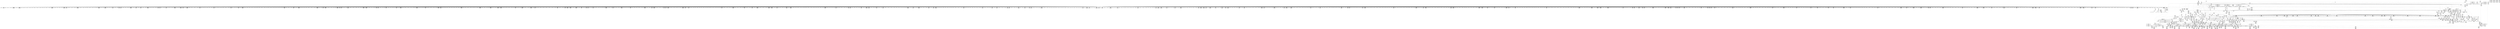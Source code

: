 digraph {
	CE0x4b278f0 [shape=record,shape=Mrecord,label="{CE0x4b278f0|40:_%struct.super_block*,_56:_i8*,_:_CRE_224,232_|*MultipleSource*|Function::may_create&Arg::dir::|security/selinux/hooks.c,1713|Function::selinux_inode_symlink&Arg::dir::}"]
	CE0x4b574f0 [shape=record,shape=Mrecord,label="{CE0x4b574f0|may_create:tmp18|security/selinux/hooks.c,1706}"]
	CE0x4b9dc60 [shape=record,shape=Mrecord,label="{CE0x4b9dc60|272:_i8*,_:_CRE_80,88_|*MultipleSource*|*LoadInst*|security/selinux/hooks.c,1714|security/selinux/hooks.c,1714}"]
	CE0x4b8b3f0 [shape=record,shape=Mrecord,label="{CE0x4b8b3f0|272:_i8*,_:_CRE_1277,1278_}"]
	CE0x4b25f60 [shape=record,shape=Mrecord,label="{CE0x4b25f60|may_create:call|security/selinux/hooks.c,1706|*SummSink*}"]
	CE0x4b8ac80 [shape=record,shape=Mrecord,label="{CE0x4b8ac80|272:_i8*,_:_CRE_1270,1271_}"]
	CE0x4bf1f00 [shape=record,shape=Mrecord,label="{CE0x4bf1f00|_call_void_mcount()_#3}"]
	CE0x4bf63d0 [shape=record,shape=Mrecord,label="{CE0x4bf63d0|28:_i32,_:_CRE_95,96_}"]
	CE0x4b87cb0 [shape=record,shape=Mrecord,label="{CE0x4b87cb0|272:_i8*,_:_CRE_1225,1226_}"]
	CE0x4b19d80 [shape=record,shape=Mrecord,label="{CE0x4b19d80|28:_i32,_:_CRE_60,61_}"]
	CE0x4b3e990 [shape=record,shape=Mrecord,label="{CE0x4b3e990|40:_%struct.super_block*,_56:_i8*,_:_CRE_48,56_|*MultipleSource*|Function::may_create&Arg::dir::|security/selinux/hooks.c,1713|Function::selinux_inode_symlink&Arg::dir::}"]
	CE0x4b8ff50 [shape=record,shape=Mrecord,label="{CE0x4b8ff50|272:_i8*,_:_CRE_410,411_}"]
	CE0x4c070d0 [shape=record,shape=Mrecord,label="{CE0x4c070d0|28:_i32,_:_CRE_10,11_}"]
	CE0x4b67dd0 [shape=record,shape=Mrecord,label="{CE0x4b67dd0|40:_%struct.super_block*,_56:_i8*,_:_CRE_188,189_}"]
	CE0x4b98fe0 [shape=record,shape=Mrecord,label="{CE0x4b98fe0|272:_i8*,_:_CRE_605,606_}"]
	CE0x4b35930 [shape=record,shape=Mrecord,label="{CE0x4b35930|may_create:if.then24|*SummSink*}"]
	CE0x4b82e90 [shape=record,shape=Mrecord,label="{CE0x4b82e90|272:_i8*,_:_CRE_176,184_|*MultipleSource*|*LoadInst*|security/selinux/hooks.c,1714|security/selinux/hooks.c,1714}"]
	CE0x4b79c80 [shape=record,shape=Mrecord,label="{CE0x4b79c80|40:_%struct.super_block*,_56:_i8*,_:_CRE_832,840_|*MultipleSource*|Function::may_create&Arg::dir::|security/selinux/hooks.c,1713|Function::selinux_inode_symlink&Arg::dir::}"]
	CE0x4b16cc0 [shape=record,shape=Mrecord,label="{CE0x4b16cc0|may_create:newsid|security/selinux/hooks.c, 1709|*SummSource*}"]
	CE0x4b88530 [shape=record,shape=Mrecord,label="{CE0x4b88530|272:_i8*,_:_CRE_1233,1234_}"]
	CE0x4b817f0 [shape=record,shape=Mrecord,label="{CE0x4b817f0|40:_%struct.super_block*,_56:_i8*,_:_CRE_988,992_|*MultipleSource*|Function::may_create&Arg::dir::|security/selinux/hooks.c,1713|Function::selinux_inode_symlink&Arg::dir::}"]
	CE0x4b7def0 [shape=record,shape=Mrecord,label="{CE0x4b7def0|40:_%struct.super_block*,_56:_i8*,_:_CRE_908,909_}"]
	CE0x4b74270 [shape=record,shape=Mrecord,label="{CE0x4b74270|40:_%struct.super_block*,_56:_i8*,_:_CRE_595,596_}"]
	CE0x4c0cfb0 [shape=record,shape=Mrecord,label="{CE0x4c0cfb0|may_create:conv|security/selinux/hooks.c,1728}"]
	CE0x4b2e100 [shape=record,shape=Mrecord,label="{CE0x4b2e100|may_create:if.then}"]
	CE0x4b7e7b0 [shape=record,shape=Mrecord,label="{CE0x4b7e7b0|40:_%struct.super_block*,_56:_i8*,_:_CRE_915,916_}"]
	CE0x4c1a370 [shape=record,shape=Mrecord,label="{CE0x4c1a370|may_create:tmp43|security/selinux/hooks.c,1728|*SummSource*}"]
	"CONST[source:1(input),value:2(dynamic)][purpose:{object}][SrcIdx:13]"
	CE0x4b41ee0 [shape=record,shape=Mrecord,label="{CE0x4b41ee0|i64*_getelementptr_inbounds_(_2_x_i64_,_2_x_i64_*___llvm_gcov_ctr98,_i64_0,_i64_1)|*Constant*}"]
	CE0x4be89c0 [shape=record,shape=Mrecord,label="{CE0x4be89c0|272:_i8*,_:_CRE_1645,1646_}"]
	CE0x4b8b2e0 [shape=record,shape=Mrecord,label="{CE0x4b8b2e0|272:_i8*,_:_CRE_1276,1277_}"]
	CE0x4b86150 [shape=record,shape=Mrecord,label="{CE0x4b86150|272:_i8*,_:_CRE_394,395_}"]
	CE0x4b88ca0 [shape=record,shape=Mrecord,label="{CE0x4b88ca0|272:_i8*,_:_CRE_1240,1241_}"]
	CE0x4b41c20 [shape=record,shape=Mrecord,label="{CE0x4b41c20|may_create:do.body|*SummSource*}"]
	CE0x4b99ec0 [shape=record,shape=Mrecord,label="{CE0x4b99ec0|272:_i8*,_:_CRE_619,620_}"]
	CE0x4b83400 [shape=record,shape=Mrecord,label="{CE0x4b83400|272:_i8*,_:_CRE_200,204_|*MultipleSource*|*LoadInst*|security/selinux/hooks.c,1714|security/selinux/hooks.c,1714}"]
	CE0x4c0b440 [shape=record,shape=Mrecord,label="{CE0x4c0b440|may_create:tmp38|security/selinux/hooks.c,1728|*SummSource*}"]
	CE0x4bf54d0 [shape=record,shape=Mrecord,label="{CE0x4bf54d0|28:_i32,_:_CRE_80,81_}"]
	CE0x4b8fa00 [shape=record,shape=Mrecord,label="{CE0x4b8fa00|272:_i8*,_:_CRE_405,406_}"]
	CE0x4b30300 [shape=record,shape=Mrecord,label="{CE0x4b30300|40:_%struct.super_block*,_56:_i8*,_:_CRE_264,265_}"]
	CE0x4b8afb0 [shape=record,shape=Mrecord,label="{CE0x4b8afb0|272:_i8*,_:_CRE_1273,1274_}"]
	CE0x4bef450 [shape=record,shape=Mrecord,label="{CE0x4bef450|272:_i8*,_:_CRE_2112,2120_|*MultipleSource*|*LoadInst*|security/selinux/hooks.c,1714|security/selinux/hooks.c,1714}"]
	CE0x4b73870 [shape=record,shape=Mrecord,label="{CE0x4b73870|40:_%struct.super_block*,_56:_i8*,_:_CRE_587,588_}"]
	CE0x4bf65d0 [shape=record,shape=Mrecord,label="{CE0x4bf65d0|28:_i32,_:_CRE_97,98_}"]
	CE0x4b7f570 [shape=record,shape=Mrecord,label="{CE0x4b7f570|40:_%struct.super_block*,_56:_i8*,_:_CRE_926,927_}"]
	CE0x4b485f0 [shape=record,shape=Mrecord,label="{CE0x4b485f0|i8_1|*Constant*}"]
	CE0x4b66e10 [shape=record,shape=Mrecord,label="{CE0x4b66e10|40:_%struct.super_block*,_56:_i8*,_:_CRE_167,168_}"]
	CE0x4b6bf20 [shape=record,shape=Mrecord,label="{CE0x4b6bf20|VOIDTB_TE:_CE_221,222_}"]
	CE0x4b19450 [shape=record,shape=Mrecord,label="{CE0x4b19450|28:_i32,_:_CRE_50,51_}"]
	CE0x4b99b90 [shape=record,shape=Mrecord,label="{CE0x4b99b90|272:_i8*,_:_CRE_616,617_}"]
	CE0x4b2ae00 [shape=record,shape=Mrecord,label="{CE0x4b2ae00|may_create:tmp}"]
	CE0x4b8a840 [shape=record,shape=Mrecord,label="{CE0x4b8a840|272:_i8*,_:_CRE_1266,1267_}"]
	CE0x4c01c90 [shape=record,shape=Mrecord,label="{CE0x4c01c90|may_create:type|security/selinux/hooks.c,1719}"]
	CE0x4b71630 [shape=record,shape=Mrecord,label="{CE0x4b71630|272:_i8*,_:_CRE_1324,1325_}"]
	CE0x4b7ecb0 [shape=record,shape=Mrecord,label="{CE0x4b7ecb0|40:_%struct.super_block*,_56:_i8*,_:_CRE_919,920_}"]
	CE0x4b8f840 [shape=record,shape=Mrecord,label="{CE0x4b8f840|i32_16|*Constant*}"]
	CE0x4bf82d0 [shape=record,shape=Mrecord,label="{CE0x4bf82d0|28:_i32,_:_CRE_144,152_|*MultipleSource*|*LoadInst*|security/selinux/hooks.c,1713|security/selinux/hooks.c,1713|security/selinux/hooks.c,1722}"]
	CE0x4b91050 [shape=record,shape=Mrecord,label="{CE0x4b91050|272:_i8*,_:_CRE_426,427_}"]
	CE0x4c0a680 [shape=record,shape=Mrecord,label="{CE0x4c0a680|may_create:tmp38|security/selinux/hooks.c,1728}"]
	CE0x4bfbea0 [shape=record,shape=Mrecord,label="{CE0x4bfbea0|may_create:tmp33|security/selinux/hooks.c,1725|*SummSink*}"]
	CE0x4b6b150 [shape=record,shape=Mrecord,label="{CE0x4b6b150|VOIDTB_TE:_CE_208,209_}"]
	CE0x4c46ff0 [shape=record,shape=Mrecord,label="{CE0x4c46ff0|i64*_getelementptr_inbounds_(_2_x_i64_,_2_x_i64_*___llvm_gcov_ctr98,_i64_0,_i64_0)|*Constant*|*SummSource*}"]
	CE0x4c44f70 [shape=record,shape=Mrecord,label="{CE0x4c44f70|i64*_getelementptr_inbounds_(_26_x_i64_,_26_x_i64_*___llvm_gcov_ctr217,_i64_0,_i64_25)|*Constant*}"]
	CE0x4b14a20 [shape=record,shape=Mrecord,label="{CE0x4b14a20|GLOBAL:__llvm_gcov_ctr217|Global_var:__llvm_gcov_ctr217|*SummSource*}"]
	CE0x4b7b470 [shape=record,shape=Mrecord,label="{CE0x4b7b470|40:_%struct.super_block*,_56:_i8*,_:_CRE_874,875_}"]
	CE0x4b1afe0 [shape=record,shape=Mrecord,label="{CE0x4b1afe0|may_create:tmp20|security/selinux/hooks.c,1706|*SummSource*}"]
	CE0x4b29270 [shape=record,shape=Mrecord,label="{CE0x4b29270|may_create:land.lhs.true|*SummSource*}"]
	CE0x4b94aa0 [shape=record,shape=Mrecord,label="{CE0x4b94aa0|272:_i8*,_:_CRE_552,556_|*MultipleSource*|*LoadInst*|security/selinux/hooks.c,1714|security/selinux/hooks.c,1714}"]
	"CONST[source:0(mediator),value:2(dynamic)][purpose:{object}][SnkIdx:9]"
	CE0x4bec3f0 [shape=record,shape=Mrecord,label="{CE0x4bec3f0|272:_i8*,_:_CRE_1752,1760_|*MultipleSource*|*LoadInst*|security/selinux/hooks.c,1714|security/selinux/hooks.c,1714}"]
	CE0x4b711f0 [shape=record,shape=Mrecord,label="{CE0x4b711f0|272:_i8*,_:_CRE_1320,1321_}"]
	CE0x4be8360 [shape=record,shape=Mrecord,label="{CE0x4be8360|272:_i8*,_:_CRE_1639,1640_}"]
	CE0x4be8e00 [shape=record,shape=Mrecord,label="{CE0x4be8e00|272:_i8*,_:_CRE_1649,1650_}"]
	CE0x4b26880 [shape=record,shape=Mrecord,label="{CE0x4b26880|i32_0|*Constant*}"]
	CE0x4b3f090 [shape=record,shape=Mrecord,label="{CE0x4b3f090|_call_void_lockdep_rcu_suspicious(i8*_getelementptr_inbounds_(_25_x_i8_,_25_x_i8_*_.str3,_i32_0,_i32_0),_i32_1706,_i8*_getelementptr_inbounds_(_45_x_i8_,_45_x_i8_*_.str12,_i32_0,_i32_0))_#10,_!dbg_!27731|security/selinux/hooks.c,1706|*SummSource*}"]
	CE0x4b319d0 [shape=record,shape=Mrecord,label="{CE0x4b319d0|may_create:if.then24}"]
	CE0x4b86320 [shape=record,shape=Mrecord,label="{CE0x4b86320|272:_i8*,_:_CRE_395,396_}"]
	CE0x4c06460 [shape=record,shape=Mrecord,label="{CE0x4c06460|may_create:sid13|security/selinux/hooks.c,1722}"]
	CE0x4bf4dd0 [shape=record,shape=Mrecord,label="{CE0x4bf4dd0|28:_i32,_:_CRE_73,74_}"]
	CE0x4b722f0 [shape=record,shape=Mrecord,label="{CE0x4b722f0|272:_i8*,_:_CRE_1336,1337_}"]
	CE0x4c3b330 [shape=record,shape=Mrecord,label="{CE0x4c3b330|may_create:tmp62|security/selinux/hooks.c,1739|*SummSource*}"]
	CE0x4b360e0 [shape=record,shape=Mrecord,label="{CE0x4b360e0|may_create:if.then20|*SummSource*}"]
	CE0x4c072f0 [shape=record,shape=Mrecord,label="{CE0x4c072f0|28:_i32,_:_CRE_13,14_}"]
	CE0x4b9b910 [shape=record,shape=Mrecord,label="{CE0x4b9b910|272:_i8*,_:_CRE_696,704_|*MultipleSource*|*LoadInst*|security/selinux/hooks.c,1714|security/selinux/hooks.c,1714}"]
	CE0x4c1ae60 [shape=record,shape=Mrecord,label="{CE0x4c1ae60|may_create:tmp45|security/selinux/hooks.c,1728|*SummSink*}"]
	CE0x4c39b30 [shape=record,shape=Mrecord,label="{CE0x4c39b30|i64*_getelementptr_inbounds_(_26_x_i64_,_26_x_i64_*___llvm_gcov_ctr217,_i64_0,_i64_23)|*Constant*}"]
	CE0x4b277e0 [shape=record,shape=Mrecord,label="{CE0x4b277e0|40:_%struct.super_block*,_56:_i8*,_:_CRE_216,224_|*MultipleSource*|Function::may_create&Arg::dir::|security/selinux/hooks.c,1713|Function::selinux_inode_symlink&Arg::dir::}"]
	CE0x4b5f0a0 [shape=record,shape=Mrecord,label="{CE0x4b5f0a0|may_create:sid31|security/selinux/hooks.c,1739|*SummSink*}"]
	CE0x4b2b970 [shape=record,shape=Mrecord,label="{CE0x4b2b970|40:_%struct.super_block*,_56:_i8*,_:_CRE_303,304_}"]
	CE0x4b86b60 [shape=record,shape=Mrecord,label="{CE0x4b86b60|272:_i8*,_:_CRE_403,404_}"]
	CE0x4c49fd0 [shape=record,shape=Mrecord,label="{CE0x4c49fd0|may_create:tmp66|security/selinux/hooks.c,1742}"]
	CE0x4c333f0 [shape=record,shape=Mrecord,label="{CE0x4c333f0|may_create:tobool23|security/selinux/hooks.c,1731|*SummSink*}"]
	CE0x4b37370 [shape=record,shape=Mrecord,label="{CE0x4b37370|i64*_getelementptr_inbounds_(_2_x_i64_,_2_x_i64_*___llvm_gcov_ctr223,_i64_0,_i64_0)|*Constant*}"]
	CE0x4b8e3b0 [shape=record,shape=Mrecord,label="{CE0x4b8e3b0|272:_i8*,_:_CRE_1371,1372_}"]
	CE0x4b13e30 [shape=record,shape=Mrecord,label="{CE0x4b13e30|get_current:tmp2|*SummSource*}"]
	CE0x4b27060 [shape=record,shape=Mrecord,label="{CE0x4b27060|40:_%struct.super_block*,_56:_i8*,_:_CRE_200,201_}"]
	CE0x4b6df70 [shape=record,shape=Mrecord,label="{CE0x4b6df70|VOIDTB_TE:_CE_312,313_}"]
	CE0x4b7e030 [shape=record,shape=Mrecord,label="{CE0x4b7e030|40:_%struct.super_block*,_56:_i8*,_:_CRE_909,910_}"]
	CE0x4b578c0 [shape=record,shape=Mrecord,label="{CE0x4b578c0|may_create:tmp18|security/selinux/hooks.c,1706|*SummSink*}"]
	CE0x4b1edb0 [shape=record,shape=Mrecord,label="{CE0x4b1edb0|may_create:tmp13|security/selinux/hooks.c,1706|*SummSource*}"]
	CE0x4b15a90 [shape=record,shape=Mrecord,label="{CE0x4b15a90|may_create:tmp19|security/selinux/hooks.c,1706}"]
	CE0x4c39240 [shape=record,shape=Mrecord,label="{CE0x4c39240|may_create:tmp59|security/selinux/hooks.c,1736}"]
	CE0x4b7caf0 [shape=record,shape=Mrecord,label="{CE0x4b7caf0|40:_%struct.super_block*,_56:_i8*,_:_CRE_892,893_}"]
	CE0x4c1e040 [shape=record,shape=Mrecord,label="{CE0x4c1e040|VOIDTB_TE:_CE_158,159_}"]
	CE0x4beb660 [shape=record,shape=Mrecord,label="{CE0x4beb660|272:_i8*,_:_CRE_1687,1688_}"]
	CE0x4b8b0c0 [shape=record,shape=Mrecord,label="{CE0x4b8b0c0|272:_i8*,_:_CRE_1274,1275_}"]
	CE0x4b6b040 [shape=record,shape=Mrecord,label="{CE0x4b6b040|VOIDTB_TE:_CE_207,208_}"]
	CE0x4b353d0 [shape=record,shape=Mrecord,label="{CE0x4b353d0|may_create:tmp10|security/selinux/hooks.c,1706|*SummSource*}"]
	CE0x4b99a80 [shape=record,shape=Mrecord,label="{CE0x4b99a80|272:_i8*,_:_CRE_615,616_}"]
	CE0x4be7370 [shape=record,shape=Mrecord,label="{CE0x4be7370|272:_i8*,_:_CRE_1624,1625_}"]
	CE0x4b89b80 [shape=record,shape=Mrecord,label="{CE0x4b89b80|272:_i8*,_:_CRE_1254,1255_}"]
	CE0x4b6a050 [shape=record,shape=Mrecord,label="{CE0x4b6a050|VOIDTB_TE:_CE_192,193_}"]
	CE0x4b7e670 [shape=record,shape=Mrecord,label="{CE0x4b7e670|40:_%struct.super_block*,_56:_i8*,_:_CRE_914,915_}"]
	CE0x4b9b1a0 [shape=record,shape=Mrecord,label="{CE0x4b9b1a0|272:_i8*,_:_CRE_656,664_|*MultipleSource*|*LoadInst*|security/selinux/hooks.c,1714|security/selinux/hooks.c,1714}"]
	CE0x4be76a0 [shape=record,shape=Mrecord,label="{CE0x4be76a0|272:_i8*,_:_CRE_1627,1628_}"]
	CE0x4b2b830 [shape=record,shape=Mrecord,label="{CE0x4b2b830|40:_%struct.super_block*,_56:_i8*,_:_CRE_302,303_}"]
	CE0x4b99860 [shape=record,shape=Mrecord,label="{CE0x4b99860|272:_i8*,_:_CRE_613,614_}"]
	CE0x4b9ab80 [shape=record,shape=Mrecord,label="{CE0x4b9ab80|272:_i8*,_:_CRE_631,632_}"]
	CE0x4b2e270 [shape=record,shape=Mrecord,label="{CE0x4b2e270|may_create:if.then|*SummSource*}"]
	CE0x4b227b0 [shape=record,shape=Mrecord,label="{CE0x4b227b0|may_create:call|security/selinux/hooks.c,1706}"]
	CE0x4b26fa0 [shape=record,shape=Mrecord,label="{CE0x4b26fa0|40:_%struct.super_block*,_56:_i8*,_:_CRE_199,200_}"]
	CE0x4b6be10 [shape=record,shape=Mrecord,label="{CE0x4b6be10|VOIDTB_TE:_CE_220,221_}"]
	CE0x4beb440 [shape=record,shape=Mrecord,label="{CE0x4beb440|272:_i8*,_:_CRE_1685,1686_}"]
	CE0x4b9a520 [shape=record,shape=Mrecord,label="{CE0x4b9a520|272:_i8*,_:_CRE_625,626_}"]
	CE0x4c46220 [shape=record,shape=Mrecord,label="{CE0x4c46220|get_current:bb}"]
	CE0x4b98430 [shape=record,shape=Mrecord,label="{CE0x4b98430|272:_i8*,_:_CRE_594,595_}"]
	CE0x4c1cfa0 [shape=record,shape=Mrecord,label="{CE0x4c1cfa0|VOIDTB_TE:_CE_16,24_|*MultipleSource*|Function::may_create&Arg::dentry::|security/selinux/hooks.c,1730|Function::selinux_inode_symlink&Arg::dentry::}"]
	CE0x4b59c80 [shape=record,shape=Mrecord,label="{CE0x4b59c80|40:_%struct.super_block*,_56:_i8*,_:_CRE_143,144_}"]
	CE0x4b12560 [shape=record,shape=Mrecord,label="{CE0x4b12560|may_create:tmp9|security/selinux/hooks.c,1706}"]
	CE0x4bfb510 [shape=record,shape=Mrecord,label="{CE0x4bfb510|may_create:tmp31|security/selinux/hooks.c,1725|*SummSink*}"]
	CE0x4b39c40 [shape=record,shape=Mrecord,label="{CE0x4b39c40|may_create:dir|Function::may_create&Arg::dir::|*SummSource*}"]
	"CONST[source:0(mediator),value:0(static)][purpose:{operation}][SnkIdx:11]"
	CE0x4b98320 [shape=record,shape=Mrecord,label="{CE0x4b98320|272:_i8*,_:_CRE_593,594_}"]
	CE0x4b766b0 [shape=record,shape=Mrecord,label="{CE0x4b766b0|40:_%struct.super_block*,_56:_i8*,_:_CRE_624,628_|*MultipleSource*|Function::may_create&Arg::dir::|security/selinux/hooks.c,1713|Function::selinux_inode_symlink&Arg::dir::}"]
	CE0x4b199b0 [shape=record,shape=Mrecord,label="{CE0x4b199b0|28:_i32,_:_CRE_56,57_}"]
	CE0x4b697d0 [shape=record,shape=Mrecord,label="{CE0x4b697d0|VOIDTB_TE:_CE_184,185_}"]
	CE0x4b98ed0 [shape=record,shape=Mrecord,label="{CE0x4b98ed0|272:_i8*,_:_CRE_604,605_}"]
	CE0x4b9c8f0 [shape=record,shape=Mrecord,label="{CE0x4b9c8f0|272:_i8*,_:_CRE_1212,1213_}"]
	CE0x4b9d8c0 [shape=record,shape=Mrecord,label="{CE0x4b9d8c0|272:_i8*,_:_CRE_64,72_|*MultipleSource*|*LoadInst*|security/selinux/hooks.c,1714|security/selinux/hooks.c,1714}"]
	CE0x4b81ac0 [shape=record,shape=Mrecord,label="{CE0x4b81ac0|40:_%struct.super_block*,_56:_i8*,_:_CRE_1000,1008_|*MultipleSource*|Function::may_create&Arg::dir::|security/selinux/hooks.c,1713|Function::selinux_inode_symlink&Arg::dir::}"]
	CE0x4b135a0 [shape=record,shape=Mrecord,label="{CE0x4b135a0|may_create:tmp8|security/selinux/hooks.c,1706|*SummSource*}"]
	CE0x4bee7d0 [shape=record,shape=Mrecord,label="{CE0x4bee7d0|may_create:tmp25|security/selinux/hooks.c,1714}"]
	CE0x4be9350 [shape=record,shape=Mrecord,label="{CE0x4be9350|272:_i8*,_:_CRE_1654,1655_}"]
	CE0x4b89da0 [shape=record,shape=Mrecord,label="{CE0x4b89da0|272:_i8*,_:_CRE_1256,1257_}"]
	CE0x4b695b0 [shape=record,shape=Mrecord,label="{CE0x4b695b0|VOIDTB_TE:_CE_182,183_}"]
	CE0x4b730f0 [shape=record,shape=Mrecord,label="{CE0x4b730f0|40:_%struct.super_block*,_56:_i8*,_:_CRE_581,582_}"]
	"CONST[source:0(mediator),value:2(dynamic)][purpose:{subject}][SnkIdx:8]"
	CE0x4b30080 [shape=record,shape=Mrecord,label="{CE0x4b30080|40:_%struct.super_block*,_56:_i8*,_:_CRE_262,263_}"]
	CE0x4b94e40 [shape=record,shape=Mrecord,label="{CE0x4b94e40|272:_i8*,_:_CRE_562,563_}"]
	CE0x4b97550 [shape=record,shape=Mrecord,label="{CE0x4b97550|272:_i8*,_:_CRE_580,581_}"]
	CE0x4c0bdd0 [shape=record,shape=Mrecord,label="{CE0x4c0bdd0|may_create:tmp40|security/selinux/hooks.c,1728|*SummSource*}"]
	CE0x4b5a940 [shape=record,shape=Mrecord,label="{CE0x4b5a940|40:_%struct.super_block*,_56:_i8*,_:_CRE_160,161_}"]
	CE0x4c1aa00 [shape=record,shape=Mrecord,label="{CE0x4c1aa00|may_create:tmp44|security/selinux/hooks.c,1728|*SummSink*}"]
	CE0x4b7d130 [shape=record,shape=Mrecord,label="{CE0x4b7d130|40:_%struct.super_block*,_56:_i8*,_:_CRE_897,898_}"]
	CE0x4b98210 [shape=record,shape=Mrecord,label="{CE0x4b98210|272:_i8*,_:_CRE_592,593_}"]
	CE0x4b75530 [shape=record,shape=Mrecord,label="{CE0x4b75530|40:_%struct.super_block*,_56:_i8*,_:_CRE_610,611_}"]
	CE0x4bfa580 [shape=record,shape=Mrecord,label="{CE0x4bfa580|i64_11|*Constant*|*SummSink*}"]
	CE0x4bf8f00 [shape=record,shape=Mrecord,label="{CE0x4bf8f00|28:_i32,_:_CRE_200,208_|*MultipleSource*|*LoadInst*|security/selinux/hooks.c,1713|security/selinux/hooks.c,1713|security/selinux/hooks.c,1722}"]
	CE0x4b5f500 [shape=record,shape=Mrecord,label="{CE0x4b5f500|may_create:tmp65|security/selinux/hooks.c,1739|*SummSource*}"]
	CE0x4b2c4b0 [shape=record,shape=Mrecord,label="{CE0x4b2c4b0|40:_%struct.super_block*,_56:_i8*,_:_CRE_312,320_|*MultipleSource*|Function::may_create&Arg::dir::|security/selinux/hooks.c,1713|Function::selinux_inode_symlink&Arg::dir::}"]
	CE0x4b926a0 [shape=record,shape=Mrecord,label="{CE0x4b926a0|272:_i8*,_:_CRE_447,448_}"]
	CE0x4b1ea00 [shape=record,shape=Mrecord,label="{CE0x4b1ea00|selinux_inode_symlink:bb|*SummSink*}"]
	CE0x4b87ba0 [shape=record,shape=Mrecord,label="{CE0x4b87ba0|272:_i8*,_:_CRE_1224,1225_}"]
	CE0x4b7c870 [shape=record,shape=Mrecord,label="{CE0x4b7c870|40:_%struct.super_block*,_56:_i8*,_:_CRE_890,891_}"]
	CE0x4c079f0 [shape=record,shape=Mrecord,label="{CE0x4c079f0|may_create:sid11|security/selinux/hooks.c,1716|*SummSink*}"]
	CE0x4c21980 [shape=record,shape=Mrecord,label="{CE0x4c21980|VOIDTB_TE:_CE_89,90_}"]
	CE0x4b2c370 [shape=record,shape=Mrecord,label="{CE0x4b2c370|40:_%struct.super_block*,_56:_i8*,_:_CRE_311,312_}"]
	CE0x4b57ee0 [shape=record,shape=Mrecord,label="{CE0x4b57ee0|GLOBAL:get_current|*Constant*|*SummSink*}"]
	CE0x4be9ce0 [shape=record,shape=Mrecord,label="{CE0x4be9ce0|272:_i8*,_:_CRE_1663,1664_}"]
	CE0x4b91f30 [shape=record,shape=Mrecord,label="{CE0x4b91f30|272:_i8*,_:_CRE_440,441_}"]
	CE0x4b361b0 [shape=record,shape=Mrecord,label="{CE0x4b361b0|may_create:if.then20|*SummSink*}"]
	CE0x4b30940 [shape=record,shape=Mrecord,label="{CE0x4b30940|40:_%struct.super_block*,_56:_i8*,_:_CRE_269,270_}"]
	CE0x4b8de60 [shape=record,shape=Mrecord,label="{CE0x4b8de60|272:_i8*,_:_CRE_1366,1367_}"]
	CE0x4b406a0 [shape=record,shape=Mrecord,label="{CE0x4b406a0|40:_%struct.super_block*,_56:_i8*,_:_CRE_282,283_}"]
	CE0x4b0c920 [shape=record,shape=Mrecord,label="{CE0x4b0c920|may_create:bb}"]
	CE0x4b384e0 [shape=record,shape=Mrecord,label="{CE0x4b384e0|avc_has_perm:entry|*SummSink*}"]
	CE0x4b76430 [shape=record,shape=Mrecord,label="{CE0x4b76430|40:_%struct.super_block*,_56:_i8*,_:_CRE_622,623_}"]
	CE0x4b592d0 [shape=record,shape=Mrecord,label="{CE0x4b592d0|40:_%struct.super_block*,_56:_i8*,_:_CRE_128,136_|*MultipleSource*|Function::may_create&Arg::dir::|security/selinux/hooks.c,1713|Function::selinux_inode_symlink&Arg::dir::}"]
	CE0x4b77880 [shape=record,shape=Mrecord,label="{CE0x4b77880|40:_%struct.super_block*,_56:_i8*,_:_CRE_688,692_|*MultipleSource*|Function::may_create&Arg::dir::|security/selinux/hooks.c,1713|Function::selinux_inode_symlink&Arg::dir::}"]
	CE0x4b1f8d0 [shape=record,shape=Mrecord,label="{CE0x4b1f8d0|i64*_getelementptr_inbounds_(_2_x_i64_,_2_x_i64_*___llvm_gcov_ctr223,_i64_0,_i64_0)|*Constant*|*SummSink*}"]
	CE0x4b90f40 [shape=record,shape=Mrecord,label="{CE0x4b90f40|272:_i8*,_:_CRE_425,426_}"]
	CE0x4c1e370 [shape=record,shape=Mrecord,label="{CE0x4c1e370|VOIDTB_TE:_CE_161,162_}"]
	CE0x4c38ce0 [shape=record,shape=Mrecord,label="{CE0x4c38ce0|may_create:tmp58|security/selinux/hooks.c,1736}"]
	CE0x4b3b5e0 [shape=record,shape=Mrecord,label="{CE0x4b3b5e0|may_create:tmp64|security/selinux/hooks.c,1739|*SummSink*}"]
	CE0x4b6f3c0 [shape=record,shape=Mrecord,label="{CE0x4b6f3c0|may_create:tmp49|security/selinux/hooks.c,1731}"]
	CE0x4bf5ad0 [shape=record,shape=Mrecord,label="{CE0x4bf5ad0|28:_i32,_:_CRE_86,87_}"]
	CE0x4b14b70 [shape=record,shape=Mrecord,label="{CE0x4b14b70|may_create:do.end|*SummSink*}"]
	CE0x4bfdbe0 [shape=record,shape=Mrecord,label="{CE0x4bfdbe0|avc_has_perm:tclass|Function::avc_has_perm&Arg::tclass::|*SummSource*}"]
	CE0x4bec5c0 [shape=record,shape=Mrecord,label="{CE0x4bec5c0|272:_i8*,_:_CRE_1760,1764_|*MultipleSource*|*LoadInst*|security/selinux/hooks.c,1714|security/selinux/hooks.c,1714}"]
	CE0x4c07710 [shape=record,shape=Mrecord,label="{CE0x4c07710|may_create:sid11|security/selinux/hooks.c,1716}"]
	CE0x4be8ad0 [shape=record,shape=Mrecord,label="{CE0x4be8ad0|272:_i8*,_:_CRE_1646,1647_}"]
	CE0x4b6cfc0 [shape=record,shape=Mrecord,label="{CE0x4b6cfc0|VOIDTB_TE:_CE_288,296_|*MultipleSource*|Function::may_create&Arg::dentry::|security/selinux/hooks.c,1730|Function::selinux_inode_symlink&Arg::dentry::}"]
	CE0x4be8250 [shape=record,shape=Mrecord,label="{CE0x4be8250|272:_i8*,_:_CRE_1638,1639_}"]
	CE0x4b56880 [shape=record,shape=Mrecord,label="{CE0x4b56880|i64*_getelementptr_inbounds_(_26_x_i64_,_26_x_i64_*___llvm_gcov_ctr217,_i64_0,_i64_9)|*Constant*|*SummSource*}"]
	CE0x4be6c90 [shape=record,shape=Mrecord,label="{CE0x4be6c90|272:_i8*,_:_CRE_1618,1619_}"]
	CE0x4beeb50 [shape=record,shape=Mrecord,label="{CE0x4beeb50|272:_i8*,_:_CRE_1896,1904_|*MultipleSource*|*LoadInst*|security/selinux/hooks.c,1714|security/selinux/hooks.c,1714}"]
	CE0x4bf7a20 [shape=record,shape=Mrecord,label="{CE0x4bf7a20|28:_i32,_:_CRE_116,117_}"]
	CE0x4b8e6e0 [shape=record,shape=Mrecord,label="{CE0x4b8e6e0|272:_i8*,_:_CRE_1374,1375_}"]
	CE0x4b660b0 [shape=record,shape=Mrecord,label="{CE0x4b660b0|may_create:dentry12|security/selinux/hooks.c,1720|*SummSink*}"]
	CE0x4bedf20 [shape=record,shape=Mrecord,label="{CE0x4bedf20|272:_i8*,_:_CRE_1873,1874_}"]
	CE0x4b7f430 [shape=record,shape=Mrecord,label="{CE0x4b7f430|40:_%struct.super_block*,_56:_i8*,_:_CRE_925,926_}"]
	CE0x4bea560 [shape=record,shape=Mrecord,label="{CE0x4bea560|272:_i8*,_:_CRE_1671,1672_}"]
	CE0x4c22810 [shape=record,shape=Mrecord,label="{CE0x4c22810|may_create:tobool19|security/selinux/hooks.c,1728|*SummSink*}"]
	CE0x4c33da0 [shape=record,shape=Mrecord,label="{CE0x4c33da0|may_create:call27|security/selinux/hooks.c,1735}"]
	CE0x4b2c730 [shape=record,shape=Mrecord,label="{CE0x4b2c730|40:_%struct.super_block*,_56:_i8*,_:_CRE_328,336_|*MultipleSource*|Function::may_create&Arg::dir::|security/selinux/hooks.c,1713|Function::selinux_inode_symlink&Arg::dir::}"]
	CE0x4b9be80 [shape=record,shape=Mrecord,label="{CE0x4b9be80|272:_i8*,_:_CRE_720,736_|*MultipleSource*|*LoadInst*|security/selinux/hooks.c,1714|security/selinux/hooks.c,1714}"]
	CE0x4b89c90 [shape=record,shape=Mrecord,label="{CE0x4b89c90|272:_i8*,_:_CRE_1255,1256_}"]
	CE0x4b27360 [shape=record,shape=Mrecord,label="{CE0x4b27360|40:_%struct.super_block*,_56:_i8*,_:_CRE_204,205_}"]
	CE0x4c04fa0 [shape=record,shape=Mrecord,label="{CE0x4c04fa0|may_create:u|security/selinux/hooks.c,1720|*SummSource*}"]
	CE0x4c08700 [shape=record,shape=Mrecord,label="{CE0x4c08700|i64*_getelementptr_inbounds_(_26_x_i64_,_26_x_i64_*___llvm_gcov_ctr217,_i64_0,_i64_12)|*Constant*|*SummSink*}"]
	CE0x4b9b570 [shape=record,shape=Mrecord,label="{CE0x4b9b570|272:_i8*,_:_CRE_672,680_|*MultipleSource*|*LoadInst*|security/selinux/hooks.c,1714|security/selinux/hooks.c,1714}"]
	CE0x4c21380 [shape=record,shape=Mrecord,label="{CE0x4c21380|VOIDTB_TE:_CE_72,80_|*MultipleSource*|Function::may_create&Arg::dentry::|security/selinux/hooks.c,1730|Function::selinux_inode_symlink&Arg::dentry::}"]
	CE0x4b74c70 [shape=record,shape=Mrecord,label="{CE0x4b74c70|40:_%struct.super_block*,_56:_i8*,_:_CRE_603,604_}"]
	CE0x4be7bf0 [shape=record,shape=Mrecord,label="{CE0x4be7bf0|272:_i8*,_:_CRE_1632,1633_}"]
	CE0x4b80ec0 [shape=record,shape=Mrecord,label="{CE0x4b80ec0|40:_%struct.super_block*,_56:_i8*,_:_CRE_978,979_}"]
	CE0x4b862b0 [shape=record,shape=Mrecord,label="{CE0x4b862b0|272:_i8*,_:_CRE_396,397_}"]
	CE0x4b17eb0 [shape=record,shape=Mrecord,label="{CE0x4b17eb0|selinux_inode_symlink:dentry|Function::selinux_inode_symlink&Arg::dentry::|*SummSource*}"]
	CE0x4b29690 [shape=record,shape=Mrecord,label="{CE0x4b29690|40:_%struct.super_block*,_56:_i8*,_:_CRE_563,564_}"]
	CE0x4b70a80 [shape=record,shape=Mrecord,label="{CE0x4b70a80|272:_i8*,_:_CRE_1313,1314_}"]
	CE0x4b71520 [shape=record,shape=Mrecord,label="{CE0x4b71520|272:_i8*,_:_CRE_1323,1324_}"]
	CE0x4b68d30 [shape=record,shape=Mrecord,label="{CE0x4b68d30|VOIDTB_TE:_CE_174,175_}"]
	CE0x4b8d3c0 [shape=record,shape=Mrecord,label="{CE0x4b8d3c0|272:_i8*,_:_CRE_1356,1357_}"]
	CE0x4bee5b0 [shape=record,shape=Mrecord,label="{CE0x4bee5b0|272:_i8*,_:_CRE_1878,1879_}"]
	CE0x4b72950 [shape=record,shape=Mrecord,label="{CE0x4b72950|272:_i8*,_:_CRE_1342,1343_}"]
	CE0x4b59ec0 [shape=record,shape=Mrecord,label="{CE0x4b59ec0|40:_%struct.super_block*,_56:_i8*,_:_CRE_146,147_}"]
	CE0x4b12930 [shape=record,shape=Mrecord,label="{CE0x4b12930|may_create:tmp5|security/selinux/hooks.c,1706|*SummSink*}"]
	CE0x4b92e10 [shape=record,shape=Mrecord,label="{CE0x4b92e10|272:_i8*,_:_CRE_454,455_}"]
	CE0x4b484c0 [shape=record,shape=Mrecord,label="{CE0x4b484c0|may_create:tmp16|security/selinux/hooks.c,1706|*SummSink*}"]
	CE0x4b24790 [shape=record,shape=Mrecord,label="{CE0x4b24790|may_create:if.end25}"]
	CE0x4b19b80 [shape=record,shape=Mrecord,label="{CE0x4b19b80|28:_i32,_:_CRE_58,59_}"]
	CE0x4bfd2f0 [shape=record,shape=Mrecord,label="{CE0x4bfd2f0|avc_has_perm:tsid|Function::avc_has_perm&Arg::tsid::|*SummSource*}"]
	CE0x4b734b0 [shape=record,shape=Mrecord,label="{CE0x4b734b0|40:_%struct.super_block*,_56:_i8*,_:_CRE_584,585_}"]
	CE0x4b6ae20 [shape=record,shape=Mrecord,label="{CE0x4b6ae20|VOIDTB_TE:_CE_205,206_}"]
	CE0x4b83b40 [shape=record,shape=Mrecord,label="{CE0x4b83b40|272:_i8*,_:_CRE_240,248_|*MultipleSource*|*LoadInst*|security/selinux/hooks.c,1714|security/selinux/hooks.c,1714}"]
	CE0x4c38bb0 [shape=record,shape=Mrecord,label="{CE0x4c38bb0|may_create:tmp57|security/selinux/hooks.c,1736|*SummSink*}"]
	CE0x4b47620 [shape=record,shape=Mrecord,label="{CE0x4b47620|i1_true|*Constant*|*SummSink*}"]
	CE0x4b0dba0 [shape=record,shape=Mrecord,label="{CE0x4b0dba0|selinux_inode_symlink:bb|*SummSource*}"]
	CE0x4b13770 [shape=record,shape=Mrecord,label="{CE0x4b13770|may_create:tobool1|security/selinux/hooks.c,1706}"]
	CE0x4b28860 [shape=record,shape=Mrecord,label="{CE0x4b28860|40:_%struct.super_block*,_56:_i8*,_:_CRE_248,249_}"]
	CE0x4b98540 [shape=record,shape=Mrecord,label="{CE0x4b98540|272:_i8*,_:_CRE_595,596_}"]
	CE0x4bf59d0 [shape=record,shape=Mrecord,label="{CE0x4bf59d0|28:_i32,_:_CRE_85,86_}"]
	CE0x4b7ea30 [shape=record,shape=Mrecord,label="{CE0x4b7ea30|40:_%struct.super_block*,_56:_i8*,_:_CRE_917,918_}"]
	CE0x4c1a880 [shape=record,shape=Mrecord,label="{CE0x4c1a880|may_create:tmp44|security/selinux/hooks.c,1728|*SummSource*}"]
	CE0x4b46fe0 [shape=record,shape=Mrecord,label="{CE0x4b46fe0|40:_%struct.super_block*,_56:_i8*,_:_CRE_559,560_}"]
	CE0x4b2b6f0 [shape=record,shape=Mrecord,label="{CE0x4b2b6f0|40:_%struct.super_block*,_56:_i8*,_:_CRE_301,302_}"]
	CE0x4b59d40 [shape=record,shape=Mrecord,label="{CE0x4b59d40|40:_%struct.super_block*,_56:_i8*,_:_CRE_144,145_}"]
	CE0x4b21fc0 [shape=record,shape=Mrecord,label="{CE0x4b21fc0|may_create:dentry|Function::may_create&Arg::dentry::}"]
	CE0x4be7150 [shape=record,shape=Mrecord,label="{CE0x4be7150|272:_i8*,_:_CRE_1622,1623_}"]
	CE0x4b443e0 [shape=record,shape=Mrecord,label="{CE0x4b443e0|40:_%struct.super_block*,_56:_i8*,_:_CRE_480,481_}"]
	CE0x4b30800 [shape=record,shape=Mrecord,label="{CE0x4b30800|40:_%struct.super_block*,_56:_i8*,_:_CRE_268,269_}"]
	CE0x4b37510 [shape=record,shape=Mrecord,label="{CE0x4b37510|may_create:tmp2|*SummSource*}"]
	CE0x4b0c670 [shape=record,shape=Mrecord,label="{CE0x4b0c670|may_create:if.then29}"]
	CE0x4c0bf50 [shape=record,shape=Mrecord,label="{CE0x4c0bf50|may_create:tmp40|security/selinux/hooks.c,1728|*SummSink*}"]
	CE0x4bee250 [shape=record,shape=Mrecord,label="{CE0x4bee250|272:_i8*,_:_CRE_1876,1877_}"]
	CE0x4b8ab70 [shape=record,shape=Mrecord,label="{CE0x4b8ab70|272:_i8*,_:_CRE_1269,1270_}"]
	CE0x4be9460 [shape=record,shape=Mrecord,label="{CE0x4be9460|272:_i8*,_:_CRE_1655,1656_}"]
	CE0x4b1b180 [shape=record,shape=Mrecord,label="{CE0x4b1b180|may_create:tmp21|security/selinux/hooks.c,1706}"]
	CE0x4b43530 [shape=record,shape=Mrecord,label="{CE0x4b43530|40:_%struct.super_block*,_56:_i8*,_:_CRE_464,472_|*MultipleSource*|Function::may_create&Arg::dir::|security/selinux/hooks.c,1713|Function::selinux_inode_symlink&Arg::dir::}"]
	CE0x4b75170 [shape=record,shape=Mrecord,label="{CE0x4b75170|40:_%struct.super_block*,_56:_i8*,_:_CRE_607,608_}"]
	CE0x4b97880 [shape=record,shape=Mrecord,label="{CE0x4b97880|272:_i8*,_:_CRE_583,584_}"]
	CE0x4be7d00 [shape=record,shape=Mrecord,label="{CE0x4be7d00|272:_i8*,_:_CRE_1633,1634_}"]
	CE0x4b72620 [shape=record,shape=Mrecord,label="{CE0x4b72620|272:_i8*,_:_CRE_1339,1340_}"]
	CE0x4b98760 [shape=record,shape=Mrecord,label="{CE0x4b98760|272:_i8*,_:_CRE_597,598_}"]
	CE0x4c33250 [shape=record,shape=Mrecord,label="{CE0x4c33250|may_create:tobool23|security/selinux/hooks.c,1731}"]
	CE0x4b2c5f0 [shape=record,shape=Mrecord,label="{CE0x4b2c5f0|40:_%struct.super_block*,_56:_i8*,_:_CRE_320,328_|*MultipleSource*|Function::may_create&Arg::dir::|security/selinux/hooks.c,1713|Function::selinux_inode_symlink&Arg::dir::}"]
	CE0x4b2bfb0 [shape=record,shape=Mrecord,label="{CE0x4b2bfb0|40:_%struct.super_block*,_56:_i8*,_:_CRE_308,309_}"]
	CE0x4b6c750 [shape=record,shape=Mrecord,label="{CE0x4b6c750|VOIDTB_TE:_CE_256,264_|*MultipleSource*|Function::may_create&Arg::dentry::|security/selinux/hooks.c,1730|Function::selinux_inode_symlink&Arg::dentry::}"]
	CE0x4b42130 [shape=record,shape=Mrecord,label="{CE0x4b42130|40:_%struct.super_block*,_56:_i8*,_:_CRE_392,400_|*MultipleSource*|Function::may_create&Arg::dir::|security/selinux/hooks.c,1713|Function::selinux_inode_symlink&Arg::dir::}"]
	CE0x4b6a8d0 [shape=record,shape=Mrecord,label="{CE0x4b6a8d0|VOIDTB_TE:_CE_200,201_}"]
	CE0x4c20dc0 [shape=record,shape=Mrecord,label="{CE0x4c20dc0|VOIDTB_TE:_CE_48,52_|*MultipleSource*|Function::may_create&Arg::dentry::|security/selinux/hooks.c,1730|Function::selinux_inode_symlink&Arg::dentry::}"]
	CE0x4b79a40 [shape=record,shape=Mrecord,label="{CE0x4b79a40|40:_%struct.super_block*,_56:_i8*,_:_CRE_824,832_|*MultipleSource*|Function::may_create&Arg::dir::|security/selinux/hooks.c,1713|Function::selinux_inode_symlink&Arg::dir::}"]
	CE0x4b14e00 [shape=record,shape=Mrecord,label="{CE0x4b14e00|i64*_getelementptr_inbounds_(_26_x_i64_,_26_x_i64_*___llvm_gcov_ctr217,_i64_0,_i64_0)|*Constant*}"]
	CE0x4b699f0 [shape=record,shape=Mrecord,label="{CE0x4b699f0|VOIDTB_TE:_CE_186,187_}"]
	CE0x4b749f0 [shape=record,shape=Mrecord,label="{CE0x4b749f0|40:_%struct.super_block*,_56:_i8*,_:_CRE_601,602_}"]
	CE0x4b58ae0 [shape=record,shape=Mrecord,label="{CE0x4b58ae0|i64_1|*Constant*}"]
	CE0x4b31c70 [shape=record,shape=Mrecord,label="{CE0x4b31c70|may_create:if.end26|*SummSink*}"]
	CE0x4b37790 [shape=record,shape=Mrecord,label="{CE0x4b37790|may_create:tmp3}"]
	CE0x4c1c350 [shape=record,shape=Mrecord,label="{CE0x4c1c350|may_create:tmp42|security/selinux/hooks.c,1728|*SummSource*}"]
	CE0x4b96ef0 [shape=record,shape=Mrecord,label="{CE0x4b96ef0|272:_i8*,_:_CRE_574,575_}"]
	CE0x4b45f70 [shape=record,shape=Mrecord,label="{CE0x4b45f70|40:_%struct.super_block*,_56:_i8*,_:_CRE_540,544_|*MultipleSource*|Function::may_create&Arg::dir::|security/selinux/hooks.c,1713|Function::selinux_inode_symlink&Arg::dir::}"]
	CE0x4b19260 [shape=record,shape=Mrecord,label="{CE0x4b19260|28:_i32,_:_CRE_49,50_}"]
	CE0x4b91380 [shape=record,shape=Mrecord,label="{CE0x4b91380|272:_i8*,_:_CRE_429,430_}"]
	CE0x4b92480 [shape=record,shape=Mrecord,label="{CE0x4b92480|272:_i8*,_:_CRE_445,446_}"]
	CE0x4b92150 [shape=record,shape=Mrecord,label="{CE0x4b92150|272:_i8*,_:_CRE_442,443_}"]
	CE0x4b68f50 [shape=record,shape=Mrecord,label="{CE0x4b68f50|VOIDTB_TE:_CE_176,177_}"]
	CE0x4bf6f80 [shape=record,shape=Mrecord,label="{CE0x4bf6f80|28:_i32,_:_CRE_106,107_}"]
	CE0x4bfb390 [shape=record,shape=Mrecord,label="{CE0x4bfb390|may_create:tmp31|security/selinux/hooks.c,1725|*SummSource*}"]
	CE0x4b1b320 [shape=record,shape=Mrecord,label="{CE0x4b1b320|may_create:tmp20|security/selinux/hooks.c,1706|*SummSink*}"]
	CE0x4b8a730 [shape=record,shape=Mrecord,label="{CE0x4b8a730|272:_i8*,_:_CRE_1265,1266_}"]
	CE0x4b9a960 [shape=record,shape=Mrecord,label="{CE0x4b9a960|272:_i8*,_:_CRE_629,630_}"]
	CE0x4b8c2f0 [shape=record,shape=Mrecord,label="{CE0x4b8c2f0|272:_i8*,_:_CRE_1310,1311_}"]
	CE0x4b9bae0 [shape=record,shape=Mrecord,label="{CE0x4b9bae0|272:_i8*,_:_CRE_704,708_|*MultipleSource*|*LoadInst*|security/selinux/hooks.c,1714|security/selinux/hooks.c,1714}"]
	CE0x4b9ac90 [shape=record,shape=Mrecord,label="{CE0x4b9ac90|272:_i8*,_:_CRE_1208,1209_}"]
	CE0x4bf61d0 [shape=record,shape=Mrecord,label="{CE0x4bf61d0|28:_i32,_:_CRE_93,94_}"]
	CE0x4b3ed10 [shape=record,shape=Mrecord,label="{CE0x4b3ed10|i8*_getelementptr_inbounds_(_25_x_i8_,_25_x_i8_*_.str3,_i32_0,_i32_0)|*Constant*}"]
	CE0x4b99640 [shape=record,shape=Mrecord,label="{CE0x4b99640|272:_i8*,_:_CRE_611,612_}"]
	CE0x4b76570 [shape=record,shape=Mrecord,label="{CE0x4b76570|40:_%struct.super_block*,_56:_i8*,_:_CRE_623,624_}"]
	CE0x4b6b370 [shape=record,shape=Mrecord,label="{CE0x4b6b370|VOIDTB_TE:_CE_210,211_}"]
	CE0x4c36d30 [shape=record,shape=Mrecord,label="{CE0x4c36d30|may_create:tmp53|security/selinux/hooks.c,1733|*SummSink*}"]
	CE0x4beced0 [shape=record,shape=Mrecord,label="{CE0x4beced0|272:_i8*,_:_CRE_1800,1804_|*MultipleSource*|*LoadInst*|security/selinux/hooks.c,1714|security/selinux/hooks.c,1714}"]
	CE0x4b83ee0 [shape=record,shape=Mrecord,label="{CE0x4b83ee0|272:_i8*,_:_CRE_256,264_|*MultipleSource*|*LoadInst*|security/selinux/hooks.c,1714|security/selinux/hooks.c,1714}"]
	CE0x4c1dd10 [shape=record,shape=Mrecord,label="{CE0x4c1dd10|VOIDTB_TE:_CE_155,156_}"]
	CE0x4b17b30 [shape=record,shape=Mrecord,label="{CE0x4b17b30|may_create:dir|Function::may_create&Arg::dir::|*SummSink*}"]
	CE0x4c330e0 [shape=record,shape=Mrecord,label="{CE0x4c330e0|GLOBAL:security_transition_sid|*Constant*|*SummSink*}"]
	CE0x4bf9ff0 [shape=record,shape=Mrecord,label="{CE0x4bf9ff0|may_create:tobool15|security/selinux/hooks.c,1725|*SummSink*}"]
	CE0x4b72fb0 [shape=record,shape=Mrecord,label="{CE0x4b72fb0|40:_%struct.super_block*,_56:_i8*,_:_CRE_580,581_}"]
	CE0x4bf8900 [shape=record,shape=Mrecord,label="{CE0x4bf8900|28:_i32,_:_CRE_168,184_|*MultipleSource*|*LoadInst*|security/selinux/hooks.c,1713|security/selinux/hooks.c,1713|security/selinux/hooks.c,1722}"]
	CE0x4b70ec0 [shape=record,shape=Mrecord,label="{CE0x4b70ec0|272:_i8*,_:_CRE_1317,1318_}"]
	CE0x4b9e1d0 [shape=record,shape=Mrecord,label="{CE0x4b9e1d0|272:_i8*,_:_CRE_104,112_|*MultipleSource*|*LoadInst*|security/selinux/hooks.c,1714|security/selinux/hooks.c,1714}"]
	CE0x4b93fc0 [shape=record,shape=Mrecord,label="{CE0x4b93fc0|272:_i8*,_:_CRE_496,504_|*MultipleSource*|*LoadInst*|security/selinux/hooks.c,1714|security/selinux/hooks.c,1714}"]
	CE0x4b8f170 [shape=record,shape=Mrecord,label="{CE0x4b8f170|may_create:i_sb|security/selinux/hooks.c,1714}"]
	CE0x4c33af0 [shape=record,shape=Mrecord,label="{CE0x4c33af0|may_create:tmp55|security/selinux/hooks.c,1735|*SummSource*}"]
	CE0x4beb770 [shape=record,shape=Mrecord,label="{CE0x4beb770|272:_i8*,_:_CRE_1872,1873_}"]
	CE0x4c21780 [shape=record,shape=Mrecord,label="{CE0x4c21780|VOIDTB_TE:_CE_88,89_}"]
	CE0x4c20a30 [shape=record,shape=Mrecord,label="{CE0x4c20a30|VOIDTB_TE:_CE_149,150_}"]
	CE0x4b71410 [shape=record,shape=Mrecord,label="{CE0x4b71410|272:_i8*,_:_CRE_1322,1323_}"]
	CE0x4b11a50 [shape=record,shape=Mrecord,label="{CE0x4b11a50|GLOBAL:__llvm_gcov_ctr217|Global_var:__llvm_gcov_ctr217}"]
	CE0x4c00540 [shape=record,shape=Mrecord,label="{CE0x4c00540|may_create:tmp27|security/selinux/hooks.c,1716}"]
	CE0x4b5e440 [shape=record,shape=Mrecord,label="{CE0x4b5e440|may_create:tmp2}"]
	CE0x4b416e0 [shape=record,shape=Mrecord,label="{CE0x4b416e0|40:_%struct.super_block*,_56:_i8*,_:_CRE_295,296_}"]
	CE0x4b79e40 [shape=record,shape=Mrecord,label="{CE0x4b79e40|40:_%struct.super_block*,_56:_i8*,_:_CRE_840,848_|*MultipleSource*|Function::may_create&Arg::dir::|security/selinux/hooks.c,1713|Function::selinux_inode_symlink&Arg::dir::}"]
	CE0x4b5b950 [shape=record,shape=Mrecord,label="{CE0x4b5b950|GLOBAL:__llvm_gcov_ctr217|Global_var:__llvm_gcov_ctr217|*SummSink*}"]
	CE0x4b7c370 [shape=record,shape=Mrecord,label="{CE0x4b7c370|40:_%struct.super_block*,_56:_i8*,_:_CRE_886,887_}"]
	CE0x4b6b6a0 [shape=record,shape=Mrecord,label="{CE0x4b6b6a0|VOIDTB_TE:_CE_213,214_}"]
	CE0x4beb550 [shape=record,shape=Mrecord,label="{CE0x4beb550|272:_i8*,_:_CRE_1686,1687_}"]
	CE0x4b1d500 [shape=record,shape=Mrecord,label="{CE0x4b1d500|may_create:if.end26}"]
	CE0x4b8cc50 [shape=record,shape=Mrecord,label="{CE0x4b8cc50|272:_i8*,_:_CRE_1349,1350_}"]
	CE0x4b92d00 [shape=record,shape=Mrecord,label="{CE0x4b92d00|272:_i8*,_:_CRE_453,454_}"]
	CE0x4b3f6e0 [shape=record,shape=Mrecord,label="{CE0x4b3f6e0|GLOBAL:lockdep_rcu_suspicious|*Constant*}"]
	CE0x4c393f0 [shape=record,shape=Mrecord,label="{CE0x4c393f0|may_create:tmp59|security/selinux/hooks.c,1736|*SummSource*}"]
	CE0x4b47e90 [shape=record,shape=Mrecord,label="{CE0x4b47e90|may_create:tmp15|security/selinux/hooks.c,1706|*SummSink*}"]
	CE0x4bf7910 [shape=record,shape=Mrecord,label="{CE0x4bf7910|28:_i32,_:_CRE_115,116_}"]
	CE0x4b69060 [shape=record,shape=Mrecord,label="{CE0x4b69060|VOIDTB_TE:_CE_177,178_}"]
	CE0x4b76930 [shape=record,shape=Mrecord,label="{CE0x4b76930|40:_%struct.super_block*,_56:_i8*,_:_CRE_640,648_|*MultipleSource*|Function::may_create&Arg::dir::|security/selinux/hooks.c,1713|Function::selinux_inode_symlink&Arg::dir::}"]
	CE0x4b80470 [shape=record,shape=Mrecord,label="{CE0x4b80470|40:_%struct.super_block*,_56:_i8*,_:_CRE_952,960_|*MultipleSource*|Function::may_create&Arg::dir::|security/selinux/hooks.c,1713|Function::selinux_inode_symlink&Arg::dir::}"]
	CE0x4c01290 [shape=record,shape=Mrecord,label="{CE0x4c01290|may_create:create_sid|security/selinux/hooks.c,1717|*SummSink*}"]
	CE0x4b65a40 [shape=record,shape=Mrecord,label="{CE0x4b65a40|28:_i32,_:_CRE_0,8_|*MultipleSource*|*LoadInst*|security/selinux/hooks.c,1713|security/selinux/hooks.c,1713|security/selinux/hooks.c,1722}"]
	CE0x4bee4a0 [shape=record,shape=Mrecord,label="{CE0x4bee4a0|272:_i8*,_:_CRE_1877,1878_}"]
	CE0x4b3de60 [shape=record,shape=Mrecord,label="{CE0x4b3de60|may_create:retval.0}"]
	CE0x4b72400 [shape=record,shape=Mrecord,label="{CE0x4b72400|272:_i8*,_:_CRE_1337,1338_}"]
	CE0x4beb880 [shape=record,shape=Mrecord,label="{CE0x4beb880|272:_i8*,_:_CRE_1688,1696_|*MultipleSource*|*LoadInst*|security/selinux/hooks.c,1714|security/selinux/hooks.c,1714}"]
	CE0x4b8ea10 [shape=record,shape=Mrecord,label="{CE0x4b8ea10|272:_i8*,_:_CRE_1376,1384_|*MultipleSource*|*LoadInst*|security/selinux/hooks.c,1714|security/selinux/hooks.c,1714}"]
	CE0x4b93dc0 [shape=record,shape=Mrecord,label="{CE0x4b93dc0|272:_i8*,_:_CRE_488,496_|*MultipleSource*|*LoadInst*|security/selinux/hooks.c,1714|security/selinux/hooks.c,1714}"]
	CE0x4b47120 [shape=record,shape=Mrecord,label="{CE0x4b47120|40:_%struct.super_block*,_56:_i8*,_:_CRE_560,561_}"]
	CE0x4bf7f70 [shape=record,shape=Mrecord,label="{CE0x4bf7f70|28:_i32,_:_CRE_128,136_|*MultipleSource*|*LoadInst*|security/selinux/hooks.c,1713|security/selinux/hooks.c,1713|security/selinux/hooks.c,1722}"]
	CE0x4b37580 [shape=record,shape=Mrecord,label="{CE0x4b37580|may_create:tmp2|*SummSink*}"]
	CE0x4c340f0 [shape=record,shape=Mrecord,label="{CE0x4c340f0|may_create:call27|security/selinux/hooks.c,1735|*SummSource*}"]
	CE0x4b1fe80 [shape=record,shape=Mrecord,label="{CE0x4b1fe80|get_current:tmp1}"]
	CE0x4b7a980 [shape=record,shape=Mrecord,label="{CE0x4b7a980|40:_%struct.super_block*,_56:_i8*,_:_CRE_866,867_}"]
	CE0x4b752b0 [shape=record,shape=Mrecord,label="{CE0x4b752b0|40:_%struct.super_block*,_56:_i8*,_:_CRE_608,609_}"]
	CE0x4c1fad0 [shape=record,shape=Mrecord,label="{CE0x4c1fad0|VOIDTB_TE:_CE_92,93_}"]
	CE0x4b73370 [shape=record,shape=Mrecord,label="{CE0x4b73370|40:_%struct.super_block*,_56:_i8*,_:_CRE_583,584_}"]
	CE0x4b41320 [shape=record,shape=Mrecord,label="{CE0x4b41320|40:_%struct.super_block*,_56:_i8*,_:_CRE_292,293_}"]
	CE0x4c00f20 [shape=record,shape=Mrecord,label="{CE0x4c00f20|i32_3|*Constant*|*SummSink*}"]
	CE0x4b8d910 [shape=record,shape=Mrecord,label="{CE0x4b8d910|272:_i8*,_:_CRE_1361,1362_}"]
	CE0x4b8b610 [shape=record,shape=Mrecord,label="{CE0x4b8b610|272:_i8*,_:_CRE_1279,1280_}"]
	CE0x4c21180 [shape=record,shape=Mrecord,label="{CE0x4c21180|VOIDTB_TE:_CE_64,72_|*MultipleSource*|Function::may_create&Arg::dentry::|security/selinux/hooks.c,1730|Function::selinux_inode_symlink&Arg::dentry::}"]
	CE0x4b84f30 [shape=record,shape=Mrecord,label="{CE0x4b84f30|272:_i8*,_:_CRE_320,328_|*MultipleSource*|*LoadInst*|security/selinux/hooks.c,1714|security/selinux/hooks.c,1714}"]
	CE0x4b36a80 [shape=record,shape=Mrecord,label="{CE0x4b36a80|may_create:tmp4|security/selinux/hooks.c,1706|*SummSink*}"]
	CE0x4c20980 [shape=record,shape=Mrecord,label="{CE0x4c20980|VOIDTB_TE:_CE_148,149_}"]
	CE0x4b562a0 [shape=record,shape=Mrecord,label="{CE0x4b562a0|i8*_getelementptr_inbounds_(_45_x_i8_,_45_x_i8_*_.str12,_i32_0,_i32_0)|*Constant*}"]
	CE0x4b5a580 [shape=record,shape=Mrecord,label="{CE0x4b5a580|40:_%struct.super_block*,_56:_i8*,_:_CRE_155,156_}"]
	CE0x4b318c0 [shape=record,shape=Mrecord,label="{CE0x4b318c0|may_create:do.body|*SummSink*}"]
	CE0x4c33310 [shape=record,shape=Mrecord,label="{CE0x4c33310|may_create:tobool23|security/selinux/hooks.c,1731|*SummSource*}"]
	CE0x4b720d0 [shape=record,shape=Mrecord,label="{CE0x4b720d0|272:_i8*,_:_CRE_1334,1335_}"]
	CE0x4b0c810 [shape=record,shape=Mrecord,label="{CE0x4b0c810|may_create:if.then29|*SummSink*}"]
	CE0x4b8f710 [shape=record,shape=Mrecord,label="{CE0x4b8f710|may_create:tmp24|*LoadInst*|security/selinux/hooks.c,1714|*SummSink*}"]
	CE0x4b82cc0 [shape=record,shape=Mrecord,label="{CE0x4b82cc0|272:_i8*,_:_CRE_160,176_|*MultipleSource*|*LoadInst*|security/selinux/hooks.c,1714|security/selinux/hooks.c,1714}"]
	CE0x4b847f0 [shape=record,shape=Mrecord,label="{CE0x4b847f0|272:_i8*,_:_CRE_288,296_|*MultipleSource*|*LoadInst*|security/selinux/hooks.c,1714|security/selinux/hooks.c,1714}"]
	CE0x4b9c050 [shape=record,shape=Mrecord,label="{CE0x4b9c050|272:_i8*,_:_CRE_736,880_|*MultipleSource*|*LoadInst*|security/selinux/hooks.c,1714|security/selinux/hooks.c,1714}"]
	CE0x4bee2c0 [shape=record,shape=Mrecord,label="{CE0x4bee2c0|272:_i8*,_:_CRE_1875,1876_}"]
	CE0x4b22670 [shape=record,shape=Mrecord,label="{CE0x4b22670|_call_void_mcount()_#3|*SummSource*}"]
	CE0x4bf9980 [shape=record,shape=Mrecord,label="{CE0x4bf9980|avc_has_perm:auditdata|Function::avc_has_perm&Arg::auditdata::|*SummSource*}"]
	CE0x4b70830 [shape=record,shape=Mrecord,label="{CE0x4b70830|may_create:tmp47|security/selinux/hooks.c,1731|*SummSink*}"]
	CE0x4bef0b0 [shape=record,shape=Mrecord,label="{CE0x4bef0b0|272:_i8*,_:_CRE_1928,2056_|*MultipleSource*|*LoadInst*|security/selinux/hooks.c,1714|security/selinux/hooks.c,1714}"]
	CE0x4b38f50 [shape=record,shape=Mrecord,label="{CE0x4b38f50|i1_true|*Constant*|*SummSource*}"]
	CE0x4b1be10 [shape=record,shape=Mrecord,label="{CE0x4b1be10|may_create:i_security|security/selinux/hooks.c,1713}"]
	CE0x4b96de0 [shape=record,shape=Mrecord,label="{CE0x4b96de0|272:_i8*,_:_CRE_573,574_}"]
	CE0x4c06ec0 [shape=record,shape=Mrecord,label="{CE0x4c06ec0|may_create:call14|security/selinux/hooks.c,1722}"]
	CE0x4b59490 [shape=record,shape=Mrecord,label="{CE0x4b59490|40:_%struct.super_block*,_56:_i8*,_:_CRE_136,137_}"]
	CE0x4b72d30 [shape=record,shape=Mrecord,label="{CE0x4b72d30|40:_%struct.super_block*,_56:_i8*,_:_CRE_578,579_}"]
	CE0x4b2f7c0 [shape=record,shape=Mrecord,label="{CE0x4b2f7c0|40:_%struct.super_block*,_56:_i8*,_:_CRE_255,256_}"]
	CE0x4c0b5c0 [shape=record,shape=Mrecord,label="{CE0x4c0b5c0|may_create:tmp38|security/selinux/hooks.c,1728|*SummSink*}"]
	CE0x4b68250 [shape=record,shape=Mrecord,label="{CE0x4b68250|40:_%struct.super_block*,_56:_i8*,_:_CRE_194,195_}"]
	CE0x4b91d10 [shape=record,shape=Mrecord,label="{CE0x4b91d10|272:_i8*,_:_CRE_438,439_}"]
	CE0x4b16c50 [shape=record,shape=Mrecord,label="{CE0x4b16c50|may_create:newsid|security/selinux/hooks.c, 1709}"]
	CE0x4bf47d0 [shape=record,shape=Mrecord,label="{CE0x4bf47d0|28:_i32,_:_CRE_67,68_}"]
	CE0x4b6c990 [shape=record,shape=Mrecord,label="{CE0x4b6c990|VOIDTB_TE:_CE_264,272_|*MultipleSource*|Function::may_create&Arg::dentry::|security/selinux/hooks.c,1730|Function::selinux_inode_symlink&Arg::dentry::}"]
	CE0x4bf8d00 [shape=record,shape=Mrecord,label="{CE0x4bf8d00|28:_i32,_:_CRE_192,196_|*MultipleSource*|*LoadInst*|security/selinux/hooks.c,1713|security/selinux/hooks.c,1713|security/selinux/hooks.c,1722}"]
	CE0x4b57260 [shape=record,shape=Mrecord,label="{CE0x4b57260|may_create:tmp17|security/selinux/hooks.c,1706|*SummSink*}"]
	CE0x4b915a0 [shape=record,shape=Mrecord,label="{CE0x4b915a0|272:_i8*,_:_CRE_431,432_}"]
	CE0x4b36770 [shape=record,shape=Mrecord,label="{CE0x4b36770|i64_2|*Constant*|*SummSource*}"]
	CE0x4b411e0 [shape=record,shape=Mrecord,label="{CE0x4b411e0|40:_%struct.super_block*,_56:_i8*,_:_CRE_291,292_}"]
	CE0x4bfdb70 [shape=record,shape=Mrecord,label="{CE0x4bfdb70|avc_has_perm:tclass|Function::avc_has_perm&Arg::tclass::}"]
	CE0x4b93690 [shape=record,shape=Mrecord,label="{CE0x4b93690|272:_i8*,_:_CRE_462,463_}"]
	CE0x4c21fd0 [shape=record,shape=Mrecord,label="{CE0x4c21fd0|may_create:conv|security/selinux/hooks.c,1728|*SummSink*}"]
	CE0x4b35890 [shape=record,shape=Mrecord,label="{CE0x4b35890|may_create:if.then24|*SummSource*}"]
	CE0x4b6d1d0 [shape=record,shape=Mrecord,label="{CE0x4b6d1d0|VOIDTB_TE:_CE_296,304_|*MultipleSource*|Function::may_create&Arg::dentry::|security/selinux/hooks.c,1730|Function::selinux_inode_symlink&Arg::dentry::}"]
	CE0x4c229b0 [shape=record,shape=Mrecord,label="{CE0x4c229b0|i64_15|*Constant*|*SummSource*}"]
	CE0x4b8dc40 [shape=record,shape=Mrecord,label="{CE0x4b8dc40|272:_i8*,_:_CRE_1364,1365_}"]
	CE0x4b71fc0 [shape=record,shape=Mrecord,label="{CE0x4b71fc0|272:_i8*,_:_CRE_1333,1334_}"]
	CE0x4b74b30 [shape=record,shape=Mrecord,label="{CE0x4b74b30|40:_%struct.super_block*,_56:_i8*,_:_CRE_602,603_}"]
	CE0x4b1ef80 [shape=record,shape=Mrecord,label="{CE0x4b1ef80|may_create:tmp14|security/selinux/hooks.c,1706}"]
	CE0x4b7dc70 [shape=record,shape=Mrecord,label="{CE0x4b7dc70|40:_%struct.super_block*,_56:_i8*,_:_CRE_906,907_}"]
	CE0x4b5b690 [shape=record,shape=Mrecord,label="{CE0x4b5b690|i64_0|*Constant*|*SummSource*}"]
	CE0x4c065e0 [shape=record,shape=Mrecord,label="{CE0x4c065e0|may_create:sid13|security/selinux/hooks.c,1722|*SummSource*}"]
	CE0x4b3b3f0 [shape=record,shape=Mrecord,label="{CE0x4b3b3f0|may_create:tmp64|security/selinux/hooks.c,1739}"]
	CE0x43b30c0 [shape=record,shape=Mrecord,label="{CE0x43b30c0|selinux_inode_symlink:tmp2|*SummSink*}"]
	CE0x4c34730 [shape=record,shape=Mrecord,label="{CE0x4c34730|may_create:tobool28|security/selinux/hooks.c,1736|*SummSource*}"]
	CE0x4b3e790 [shape=record,shape=Mrecord,label="{CE0x4b3e790|40:_%struct.super_block*,_56:_i8*,_:_CRE_32,40_|*MultipleSource*|Function::may_create&Arg::dir::|security/selinux/hooks.c,1713|Function::selinux_inode_symlink&Arg::dir::}"]
	CE0x4b7ae30 [shape=record,shape=Mrecord,label="{CE0x4b7ae30|40:_%struct.super_block*,_56:_i8*,_:_CRE_869,870_}"]
	CE0x4b99530 [shape=record,shape=Mrecord,label="{CE0x4b99530|272:_i8*,_:_CRE_610,611_}"]
	CE0x4c1fba0 [shape=record,shape=Mrecord,label="{CE0x4c1fba0|VOIDTB_TE:_CE_93,94_}"]
	CE0x4b2e7d0 [shape=record,shape=Mrecord,label="{CE0x4b2e7d0|may_create:tmp1|*SummSource*}"]
	CE0x4bee6c0 [shape=record,shape=Mrecord,label="{CE0x4bee6c0|272:_i8*,_:_CRE_1879,1880_}"]
	CE0x4b66d50 [shape=record,shape=Mrecord,label="{CE0x4b66d50|40:_%struct.super_block*,_56:_i8*,_:_CRE_166,167_}"]
	CE0x4b67410 [shape=record,shape=Mrecord,label="{CE0x4b67410|40:_%struct.super_block*,_56:_i8*,_:_CRE_175,176_}"]
	CE0x4b43770 [shape=record,shape=Mrecord,label="{CE0x4b43770|40:_%struct.super_block*,_56:_i8*,_:_CRE_472,473_}"]
	CE0x4b85f80 [shape=record,shape=Mrecord,label="{CE0x4b85f80|272:_i8*,_:_CRE_393,394_}"]
	CE0x4b88b90 [shape=record,shape=Mrecord,label="{CE0x4b88b90|272:_i8*,_:_CRE_1239,1240_}"]
	CE0x4b97660 [shape=record,shape=Mrecord,label="{CE0x4b97660|272:_i8*,_:_CRE_581,582_}"]
	CE0x4c22700 [shape=record,shape=Mrecord,label="{CE0x4c22700|may_create:tobool19|security/selinux/hooks.c,1728|*SummSource*}"]
	CE0x4bef7f0 [shape=record,shape=Mrecord,label="{CE0x4bef7f0|272:_i8*,_:_CRE_2248,2256_|*MultipleSource*|*LoadInst*|security/selinux/hooks.c,1714|security/selinux/hooks.c,1714}"]
	CE0x4b226e0 [shape=record,shape=Mrecord,label="{CE0x4b226e0|_call_void_mcount()_#3|*SummSink*}"]
	CE0x4b909f0 [shape=record,shape=Mrecord,label="{CE0x4b909f0|272:_i8*,_:_CRE_420,421_}"]
	CE0x4b14560 [shape=record,shape=Mrecord,label="{CE0x4b14560|COLLAPSED:_GCMRE___llvm_gcov_ctr98_internal_global_2_x_i64_zeroinitializer:_elem_0:default:}"]
	CE0x4c1e7b0 [shape=record,shape=Mrecord,label="{CE0x4c1e7b0|VOIDTB_TE:_CE_165,166_}"]
	CE0x4bf50d0 [shape=record,shape=Mrecord,label="{CE0x4bf50d0|28:_i32,_:_CRE_76,77_}"]
	CE0x4b80a40 [shape=record,shape=Mrecord,label="{CE0x4b80a40|40:_%struct.super_block*,_56:_i8*,_:_CRE_976,977_}"]
	CE0x4b67e90 [shape=record,shape=Mrecord,label="{CE0x4b67e90|40:_%struct.super_block*,_56:_i8*,_:_CRE_189,190_}"]
	CE0x4b5fb20 [shape=record,shape=Mrecord,label="{CE0x4b5fb20|40:_%struct.super_block*,_56:_i8*,_:_CRE_0,2_|*MultipleSource*|Function::may_create&Arg::dir::|security/selinux/hooks.c,1713|Function::selinux_inode_symlink&Arg::dir::}"]
	CE0x4b9c790 [shape=record,shape=Mrecord,label="{CE0x4b9c790|272:_i8*,_:_CRE_1210,1211_}"]
	CE0x4c38760 [shape=record,shape=Mrecord,label="{CE0x4c38760|i64_18|*Constant*}"]
	CE0x4b28360 [shape=record,shape=Mrecord,label="{CE0x4b28360|40:_%struct.super_block*,_56:_i8*,_:_CRE_244,245_}"]
	CE0x4c0bc20 [shape=record,shape=Mrecord,label="{CE0x4c0bc20|may_create:tmp40|security/selinux/hooks.c,1728}"]
	CE0x4b38850 [shape=record,shape=Mrecord,label="{CE0x4b38850|avc_has_perm:ssid|Function::avc_has_perm&Arg::ssid::|*SummSink*}"]
	CE0x4b12c10 [shape=record,shape=Mrecord,label="{CE0x4b12c10|may_create:tmp6|security/selinux/hooks.c,1706|*SummSource*}"]
	CE0x4b98650 [shape=record,shape=Mrecord,label="{CE0x4b98650|272:_i8*,_:_CRE_596,597_}"]
	"CONST[source:0(mediator),value:2(dynamic)][purpose:{object}][SnkIdx:6]"
	CE0x4b66b10 [shape=record,shape=Mrecord,label="{CE0x4b66b10|40:_%struct.super_block*,_56:_i8*,_:_CRE_163,164_}"]
	CE0x4bf73c0 [shape=record,shape=Mrecord,label="{CE0x4bf73c0|28:_i32,_:_CRE_110,111_}"]
	CE0x4bfdcb0 [shape=record,shape=Mrecord,label="{CE0x4bfdcb0|avc_has_perm:tclass|Function::avc_has_perm&Arg::tclass::|*SummSink*}"]
	CE0x4b84280 [shape=record,shape=Mrecord,label="{CE0x4b84280|272:_i8*,_:_CRE_268,272_|*MultipleSource*|*LoadInst*|security/selinux/hooks.c,1714|security/selinux/hooks.c,1714}"]
	CE0x4b2a090 [shape=record,shape=Mrecord,label="{CE0x4b2a090|40:_%struct.super_block*,_56:_i8*,_:_CRE_571,572_}"]
	CE0x4b89520 [shape=record,shape=Mrecord,label="{CE0x4b89520|272:_i8*,_:_CRE_1248,1249_}"]
	CE0x4c1ace0 [shape=record,shape=Mrecord,label="{CE0x4c1ace0|may_create:tmp45|security/selinux/hooks.c,1728|*SummSource*}"]
	CE0x4b69390 [shape=record,shape=Mrecord,label="{CE0x4b69390|VOIDTB_TE:_CE_180,181_}"]
	CE0x4b696c0 [shape=record,shape=Mrecord,label="{CE0x4b696c0|VOIDTB_TE:_CE_183,184_}"]
	CE0x4c0c990 [shape=record,shape=Mrecord,label="{CE0x4c0c990|may_create:flags|security/selinux/hooks.c,1728|*SummSink*}"]
	CE0x4b41460 [shape=record,shape=Mrecord,label="{CE0x4b41460|40:_%struct.super_block*,_56:_i8*,_:_CRE_293,294_}"]
	CE0x4b8d2b0 [shape=record,shape=Mrecord,label="{CE0x4b8d2b0|272:_i8*,_:_CRE_1355,1356_}"]
	CE0x4bf4bd0 [shape=record,shape=Mrecord,label="{CE0x4bf4bd0|28:_i32,_:_CRE_71,72_}"]
	CE0x4b39920 [shape=record,shape=Mrecord,label="{CE0x4b39920|selinux_inode_symlink:dir|Function::selinux_inode_symlink&Arg::dir::}"]
	CE0x4be88b0 [shape=record,shape=Mrecord,label="{CE0x4be88b0|272:_i8*,_:_CRE_1644,1645_}"]
	CE0x4b5fa30 [shape=record,shape=Mrecord,label="{CE0x4b5fa30|i32_128|*Constant*}"]
	CE0x4b93c30 [shape=record,shape=Mrecord,label="{CE0x4b93c30|272:_i8*,_:_CRE_480,488_|*MultipleSource*|*LoadInst*|security/selinux/hooks.c,1714|security/selinux/hooks.c,1714}"]
	CE0x4b571f0 [shape=record,shape=Mrecord,label="{CE0x4b571f0|may_create:tmp17|security/selinux/hooks.c,1706|*SummSource*}"]
	CE0x4b87fe0 [shape=record,shape=Mrecord,label="{CE0x4b87fe0|272:_i8*,_:_CRE_1228,1229_}"]
	CE0x4b223d0 [shape=record,shape=Mrecord,label="{CE0x4b223d0|_call_void_mcount()_#3}"]
	CE0x4b41820 [shape=record,shape=Mrecord,label="{CE0x4b41820|40:_%struct.super_block*,_56:_i8*,_:_CRE_296,297_}"]
	CE0x4b9b740 [shape=record,shape=Mrecord,label="{CE0x4b9b740|272:_i8*,_:_CRE_680,696_|*MultipleSource*|*LoadInst*|security/selinux/hooks.c,1714|security/selinux/hooks.c,1714}"]
	CE0x4b8c5f0 [shape=record,shape=Mrecord,label="{CE0x4b8c5f0|272:_i8*,_:_CRE_1343,1344_}"]
	CE0x4b20330 [shape=record,shape=Mrecord,label="{CE0x4b20330|may_create:if.end|*SummSource*}"]
	CE0x4b92590 [shape=record,shape=Mrecord,label="{CE0x4b92590|272:_i8*,_:_CRE_446,447_}"]
	CE0x4b67710 [shape=record,shape=Mrecord,label="{CE0x4b67710|40:_%struct.super_block*,_56:_i8*,_:_CRE_179,180_}"]
	CE0x4b16280 [shape=record,shape=Mrecord,label="{CE0x4b16280|COLLAPSED:_CMRE:_elem_0::|security/selinux/hooks.c,1706}"]
	CE0x4b28ae0 [shape=record,shape=Mrecord,label="{CE0x4b28ae0|40:_%struct.super_block*,_56:_i8*,_:_CRE_250,251_}"]
	CE0x4b854a0 [shape=record,shape=Mrecord,label="{CE0x4b854a0|272:_i8*,_:_CRE_344,352_|*MultipleSource*|*LoadInst*|security/selinux/hooks.c,1714|security/selinux/hooks.c,1714}"]
	CE0x4c35740 [shape=record,shape=Mrecord,label="{CE0x4c35740|i64_21|*Constant*|*SummSource*}"]
	CE0x4be7480 [shape=record,shape=Mrecord,label="{CE0x4be7480|272:_i8*,_:_CRE_1625,1626_}"]
	CE0x4b8e190 [shape=record,shape=Mrecord,label="{CE0x4b8e190|272:_i8*,_:_CRE_1369,1370_}"]
	CE0x4b31820 [shape=record,shape=Mrecord,label="{CE0x4b31820|may_create:do.body}"]
	CE0x4becb30 [shape=record,shape=Mrecord,label="{CE0x4becb30|272:_i8*,_:_CRE_1784,1792_|*MultipleSource*|*LoadInst*|security/selinux/hooks.c,1714|security/selinux/hooks.c,1714}"]
	CE0x4b40ce0 [shape=record,shape=Mrecord,label="{CE0x4b40ce0|40:_%struct.super_block*,_56:_i8*,_:_CRE_287,288_}"]
	CE0x4c017c0 [shape=record,shape=Mrecord,label="{CE0x4c017c0|0:_i32,_:_SCMRE:_elem_0:default:}"]
	CE0x4b891f0 [shape=record,shape=Mrecord,label="{CE0x4b891f0|272:_i8*,_:_CRE_1245,1246_}"]
	CE0x4b8e080 [shape=record,shape=Mrecord,label="{CE0x4b8e080|272:_i8*,_:_CRE_1368,1369_}"]
	CE0x4b47750 [shape=record,shape=Mrecord,label="{CE0x4b47750|i64*_getelementptr_inbounds_(_26_x_i64_,_26_x_i64_*___llvm_gcov_ctr217,_i64_0,_i64_8)|*Constant*|*SummSink*}"]
	CE0x4c3a040 [shape=record,shape=Mrecord,label="{CE0x4c3a040|i64*_getelementptr_inbounds_(_26_x_i64_,_26_x_i64_*___llvm_gcov_ctr217,_i64_0,_i64_23)|*Constant*|*SummSink*}"]
	CE0x4c38380 [shape=record,shape=Mrecord,label="{CE0x4c38380|i64_17|*Constant*}"]
	CE0x4b22160 [shape=record,shape=Mrecord,label="{CE0x4b22160|may_create:dentry|Function::may_create&Arg::dentry::|*SummSink*}"]
	CE0x4b907d0 [shape=record,shape=Mrecord,label="{CE0x4b907d0|272:_i8*,_:_CRE_418,419_}"]
	CE0x4b3ded0 [shape=record,shape=Mrecord,label="{CE0x4b3ded0|may_create:retval.0|*SummSource*}"]
	CE0x4b5b490 [shape=record,shape=Mrecord,label="{CE0x4b5b490|40:_%struct.super_block*,_56:_i8*,_:_CRE_80,88_|*MultipleSource*|Function::may_create&Arg::dir::|security/selinux/hooks.c,1713|Function::selinux_inode_symlink&Arg::dir::}"]
	CE0x4b67ad0 [shape=record,shape=Mrecord,label="{CE0x4b67ad0|40:_%struct.super_block*,_56:_i8*,_:_CRE_184,185_}"]
	CE0x4b29310 [shape=record,shape=Mrecord,label="{CE0x4b29310|may_create:land.lhs.true|*SummSink*}"]
	CE0x4b5e370 [shape=record,shape=Mrecord,label="{CE0x4b5e370|i64*_getelementptr_inbounds_(_26_x_i64_,_26_x_i64_*___llvm_gcov_ctr217,_i64_0,_i64_1)|*Constant*|*SummSink*}"]
	CE0x4b19c80 [shape=record,shape=Mrecord,label="{CE0x4b19c80|28:_i32,_:_CRE_59,60_}"]
	CE0x4b93ad0 [shape=record,shape=Mrecord,label="{CE0x4b93ad0|272:_i8*,_:_CRE_472,480_|*MultipleSource*|*LoadInst*|security/selinux/hooks.c,1714|security/selinux/hooks.c,1714}"]
	CE0x4bf7090 [shape=record,shape=Mrecord,label="{CE0x4bf7090|28:_i32,_:_CRE_107,108_}"]
	CE0x4b1b520 [shape=record,shape=Mrecord,label="{CE0x4b1b520|may_create:tmp21|security/selinux/hooks.c,1706|*SummSource*}"]
	CE0x4be7e10 [shape=record,shape=Mrecord,label="{CE0x4be7e10|272:_i8*,_:_CRE_1634,1635_}"]
	CE0x4b18210 [shape=record,shape=Mrecord,label="{CE0x4b18210|28:_i32,_:_CRE_17,18_}"]
	CE0x4b93250 [shape=record,shape=Mrecord,label="{CE0x4b93250|272:_i8*,_:_CRE_458,459_}"]
	CE0x4b71a70 [shape=record,shape=Mrecord,label="{CE0x4b71a70|272:_i8*,_:_CRE_1328,1329_}"]
	CE0x4bf9e10 [shape=record,shape=Mrecord,label="{CE0x4bf9e10|_ret_i32_%retval.0,_!dbg_!27728|security/selinux/avc.c,775|*SummSink*}"]
	CE0x4c35b20 [shape=record,shape=Mrecord,label="{CE0x4c35b20|may_create:tmp56|security/selinux/hooks.c,1736|*SummSink*}"]
	CE0x4c04980 [shape=record,shape=Mrecord,label="{CE0x4c04980|i8_10|*Constant*|*SummSource*}"]
	CE0x4bf55d0 [shape=record,shape=Mrecord,label="{CE0x4bf55d0|28:_i32,_:_CRE_81,82_}"]
	CE0x4b66c90 [shape=record,shape=Mrecord,label="{CE0x4b66c90|40:_%struct.super_block*,_56:_i8*,_:_CRE_165,166_}"]
	CE0x4c07380 [shape=record,shape=Mrecord,label="{CE0x4c07380|28:_i32,_:_CRE_14,15_}"]
	CE0x4b285e0 [shape=record,shape=Mrecord,label="{CE0x4b285e0|40:_%struct.super_block*,_56:_i8*,_:_CRE_246,247_}"]
	CE0x4b1ff20 [shape=record,shape=Mrecord,label="{CE0x4b1ff20|i64*_getelementptr_inbounds_(_2_x_i64_,_2_x_i64_*___llvm_gcov_ctr223,_i64_0,_i64_0)|*Constant*|*SummSource*}"]
	CE0x4b43bf0 [shape=record,shape=Mrecord,label="{CE0x4b43bf0|40:_%struct.super_block*,_56:_i8*,_:_CRE_474,475_}"]
	CE0x4bf9500 [shape=record,shape=Mrecord,label="{CE0x4bf9500|may_create:tmp29|security/selinux/hooks.c,1722|*SummSink*}"]
	CE0x4b2bd30 [shape=record,shape=Mrecord,label="{CE0x4b2bd30|40:_%struct.super_block*,_56:_i8*,_:_CRE_306,307_}"]
	CE0x4bf58d0 [shape=record,shape=Mrecord,label="{CE0x4bf58d0|28:_i32,_:_CRE_84,85_}"]
	CE0x4b8bc30 [shape=record,shape=Mrecord,label="{CE0x4b8bc30|272:_i8*,_:_CRE_1305,1306_}"]
	CE0x4b2dbf0 [shape=record,shape=Mrecord,label="{CE0x4b2dbf0|may_create:if.end30|*SummSink*}"]
	CE0x4b94530 [shape=record,shape=Mrecord,label="{CE0x4b94530|272:_i8*,_:_CRE_528,536_|*MultipleSource*|*LoadInst*|security/selinux/hooks.c,1714|security/selinux/hooks.c,1714}"]
	CE0x4c35530 [shape=record,shape=Mrecord,label="{CE0x4c35530|may_create:tmp57|security/selinux/hooks.c,1736}"]
	CE0x4b6a270 [shape=record,shape=Mrecord,label="{CE0x4b6a270|VOIDTB_TE:_CE_194,195_}"]
	CE0x4bfbfd0 [shape=record,shape=Mrecord,label="{CE0x4bfbfd0|may_create:tmp34|security/selinux/hooks.c,1726}"]
	CE0x4b90e30 [shape=record,shape=Mrecord,label="{CE0x4b90e30|272:_i8*,_:_CRE_424,425_}"]
	CE0x4b41aa0 [shape=record,shape=Mrecord,label="{CE0x4b41aa0|40:_%struct.super_block*,_56:_i8*,_:_CRE_298,299_}"]
	CE0x4c1eed0 [shape=record,shape=Mrecord,label="{CE0x4c1eed0|i32_4|*Constant*}"]
	CE0x4b2d940 [shape=record,shape=Mrecord,label="{CE0x4b2d940|may_create:bb|*SummSource*}"]
	CE0x4b38d80 [shape=record,shape=Mrecord,label="{CE0x4b38d80|i1_true|*Constant*}"]
	CE0x4b368b0 [shape=record,shape=Mrecord,label="{CE0x4b368b0|may_create:tmp4|security/selinux/hooks.c,1706}"]
	CE0x4b2e340 [shape=record,shape=Mrecord,label="{CE0x4b2e340|may_create:if.then|*SummSink*}"]
	CE0x4b95460 [shape=record,shape=Mrecord,label="{CE0x4b95460|may_create:tmp23|security/selinux/hooks.c,1713|*SummSink*}"]
	CE0x4bfdf20 [shape=record,shape=Mrecord,label="{CE0x4bfdf20|i32_9437184|*Constant*|*SummSource*}"]
	CE0x4be8be0 [shape=record,shape=Mrecord,label="{CE0x4be8be0|272:_i8*,_:_CRE_1647,1648_}"]
	CE0x4b44520 [shape=record,shape=Mrecord,label="{CE0x4b44520|40:_%struct.super_block*,_56:_i8*,_:_CRE_481,482_}"]
	CE0x4b6e900 [shape=record,shape=Mrecord,label="{CE0x4b6e900|may_create:call22|security/selinux/hooks.c,1729|*SummSource*}"]
	CE0x4b7a500 [shape=record,shape=Mrecord,label="{CE0x4b7a500|40:_%struct.super_block*,_56:_i8*,_:_CRE_864,865_}"]
	CE0x4b30bc0 [shape=record,shape=Mrecord,label="{CE0x4b30bc0|40:_%struct.super_block*,_56:_i8*,_:_CRE_271,272_}"]
	CE0x4b73230 [shape=record,shape=Mrecord,label="{CE0x4b73230|40:_%struct.super_block*,_56:_i8*,_:_CRE_582,583_}"]
	CE0x4b59a40 [shape=record,shape=Mrecord,label="{CE0x4b59a40|40:_%struct.super_block*,_56:_i8*,_:_CRE_140,141_}"]
	CE0x4b425b0 [shape=record,shape=Mrecord,label="{CE0x4b425b0|40:_%struct.super_block*,_56:_i8*,_:_CRE_408,416_|*MultipleSource*|Function::may_create&Arg::dir::|security/selinux/hooks.c,1713|Function::selinux_inode_symlink&Arg::dir::}"]
	CE0x4b1ead0 [shape=record,shape=Mrecord,label="{CE0x4b1ead0|get_current:tmp1|*SummSource*}"]
	CE0x4b880f0 [shape=record,shape=Mrecord,label="{CE0x4b880f0|272:_i8*,_:_CRE_1229,1230_}"]
	CE0x4b97cc0 [shape=record,shape=Mrecord,label="{CE0x4b97cc0|272:_i8*,_:_CRE_587,588_}"]
	CE0x4b823b0 [shape=record,shape=Mrecord,label="{CE0x4b823b0|272:_i8*,_:_CRE_128,132_|*MultipleSource*|*LoadInst*|security/selinux/hooks.c,1714|security/selinux/hooks.c,1714}"]
	CE0x4b1add0 [shape=record,shape=Mrecord,label="{CE0x4b1add0|may_create:tmp20|security/selinux/hooks.c,1706}"]
	CE0x4b97220 [shape=record,shape=Mrecord,label="{CE0x4b97220|272:_i8*,_:_CRE_577,578_}"]
	CE0x4c39570 [shape=record,shape=Mrecord,label="{CE0x4c39570|may_create:tmp59|security/selinux/hooks.c,1736|*SummSink*}"]
	CE0x4b7acf0 [shape=record,shape=Mrecord,label="{CE0x4b7acf0|40:_%struct.super_block*,_56:_i8*,_:_CRE_868,869_}"]
	CE0x4b77640 [shape=record,shape=Mrecord,label="{CE0x4b77640|40:_%struct.super_block*,_56:_i8*,_:_CRE_684,688_|*MultipleSource*|Function::may_create&Arg::dir::|security/selinux/hooks.c,1713|Function::selinux_inode_symlink&Arg::dir::}"]
	CE0x4b812f0 [shape=record,shape=Mrecord,label="{CE0x4b812f0|40:_%struct.super_block*,_56:_i8*,_:_CRE_981,982_}"]
	CE0x4b369b0 [shape=record,shape=Mrecord,label="{CE0x4b369b0|may_create:tmp4|security/selinux/hooks.c,1706|*SummSource*}"]
	CE0x4b97aa0 [shape=record,shape=Mrecord,label="{CE0x4b97aa0|272:_i8*,_:_CRE_585,586_}"]
	CE0x4c1d160 [shape=record,shape=Mrecord,label="{CE0x4c1d160|VOIDTB_TE:_CE_24,40_|*MultipleSource*|Function::may_create&Arg::dentry::|security/selinux/hooks.c,1730|Function::selinux_inode_symlink&Arg::dentry::}"]
	CE0x4b45d30 [shape=record,shape=Mrecord,label="{CE0x4b45d30|40:_%struct.super_block*,_56:_i8*,_:_CRE_536,540_|*MultipleSource*|Function::may_create&Arg::dir::|security/selinux/hooks.c,1713|Function::selinux_inode_symlink&Arg::dir::}"]
	CE0x4c36ea0 [shape=record,shape=Mrecord,label="{CE0x4c36ea0|may_create:tmp54|security/selinux/hooks.c,1733}"]
	CE0x4b9a0e0 [shape=record,shape=Mrecord,label="{CE0x4b9a0e0|272:_i8*,_:_CRE_621,622_}"]
	CE0x4b8c810 [shape=record,shape=Mrecord,label="{CE0x4b8c810|272:_i8*,_:_CRE_1345,1346_}"]
	CE0x4c09240 [shape=record,shape=Mrecord,label="{CE0x4c09240|may_create:tmp36|security/selinux/hooks.c,1728}"]
	CE0x4c1e260 [shape=record,shape=Mrecord,label="{CE0x4c1e260|VOIDTB_TE:_CE_160,161_}"]
	CE0x4be6ac0 [shape=record,shape=Mrecord,label="{CE0x4be6ac0|272:_i8*,_:_CRE_1617,1618_}"]
	CE0x4b8b830 [shape=record,shape=Mrecord,label="{CE0x4b8b830|272:_i8*,_:_CRE_1280,1288_|*MultipleSource*|*LoadInst*|security/selinux/hooks.c,1714|security/selinux/hooks.c,1714}"]
	CE0x4b6e4c0 [shape=record,shape=Mrecord,label="{CE0x4b6e4c0|VOIDTB_TE:_CE_317,318_}"]
	CE0x4befd60 [shape=record,shape=Mrecord,label="{CE0x4befd60|272:_i8*,_:_CRE_2268,2304_|*MultipleSource*|*LoadInst*|security/selinux/hooks.c,1714|security/selinux/hooks.c,1714}"]
	CE0x4b3aca0 [shape=record,shape=Mrecord,label="{CE0x4b3aca0|may_create:tmp63|security/selinux/hooks.c,1739|*SummSink*}"]
	CE0x4b3ea20 [shape=record,shape=Mrecord,label="{CE0x4b3ea20|i8_1|*Constant*|*SummSource*}"]
	CE0x4b7c230 [shape=record,shape=Mrecord,label="{CE0x4b7c230|40:_%struct.super_block*,_56:_i8*,_:_CRE_885,886_}"]
	CE0x4b6e190 [shape=record,shape=Mrecord,label="{CE0x4b6e190|VOIDTB_TE:_CE_314,315_}"]
	CE0x4b1d1a0 [shape=record,shape=Mrecord,label="{CE0x4b1d1a0|i64*_getelementptr_inbounds_(_26_x_i64_,_26_x_i64_*___llvm_gcov_ctr217,_i64_0,_i64_6)|*Constant*|*SummSink*}"]
	CE0x4b74770 [shape=record,shape=Mrecord,label="{CE0x4b74770|40:_%struct.super_block*,_56:_i8*,_:_CRE_599,600_}"]
	CE0x4b6f5e0 [shape=record,shape=Mrecord,label="{CE0x4b6f5e0|may_create:tmp49|security/selinux/hooks.c,1731|*SummSource*}"]
	CE0x4b2ae70 [shape=record,shape=Mrecord,label="{CE0x4b2ae70|COLLAPSED:_GCMRE___llvm_gcov_ctr217_internal_global_26_x_i64_zeroinitializer:_elem_0:default:}"]
	CE0x4b178d0 [shape=record,shape=Mrecord,label="{CE0x4b178d0|may_create:if.end17}"]
	CE0x4b72730 [shape=record,shape=Mrecord,label="{CE0x4b72730|272:_i8*,_:_CRE_1340,1341_}"]
	CE0x4b6e2a0 [shape=record,shape=Mrecord,label="{CE0x4b6e2a0|VOIDTB_TE:_CE_315,316_}"]
	CE0x4b66bd0 [shape=record,shape=Mrecord,label="{CE0x4b66bd0|40:_%struct.super_block*,_56:_i8*,_:_CRE_164,165_}"]
	CE0x4b427f0 [shape=record,shape=Mrecord,label="{CE0x4b427f0|40:_%struct.super_block*,_56:_i8*,_:_CRE_416,424_|*MultipleSource*|Function::may_create&Arg::dir::|security/selinux/hooks.c,1713|Function::selinux_inode_symlink&Arg::dir::}"]
	CE0x4c3a0b0 [shape=record,shape=Mrecord,label="{CE0x4c3a0b0|may_create:tmp60|security/selinux/hooks.c,1737|*SummSink*}"]
	CE0x4b8be30 [shape=record,shape=Mrecord,label="{CE0x4b8be30|272:_i8*,_:_CRE_1306,1307_}"]
	CE0x4b215e0 [shape=record,shape=Mrecord,label="{CE0x4b215e0|may_create:tobool|security/selinux/hooks.c,1706|*SummSink*}"]
	CE0x4c1b900 [shape=record,shape=Mrecord,label="{CE0x4c1b900|may_create:tmp46|security/selinux/hooks.c,1729}"]
	CE0x4c222b0 [shape=record,shape=Mrecord,label="{CE0x4c222b0|may_create:tobool19|security/selinux/hooks.c,1728}"]
	"CONST[source:0(mediator),value:2(dynamic)][purpose:{object}][SnkIdx:5]"
	CE0x4b8d4d0 [shape=record,shape=Mrecord,label="{CE0x4b8d4d0|272:_i8*,_:_CRE_1357,1358_}"]
	CE0x4b99420 [shape=record,shape=Mrecord,label="{CE0x4b99420|272:_i8*,_:_CRE_609,610_}"]
	CE0x4b8a2f0 [shape=record,shape=Mrecord,label="{CE0x4b8a2f0|272:_i8*,_:_CRE_1261,1262_}"]
	CE0x4b3f100 [shape=record,shape=Mrecord,label="{CE0x4b3f100|_call_void_lockdep_rcu_suspicious(i8*_getelementptr_inbounds_(_25_x_i8_,_25_x_i8_*_.str3,_i32_0,_i32_0),_i32_1706,_i8*_getelementptr_inbounds_(_45_x_i8_,_45_x_i8_*_.str12,_i32_0,_i32_0))_#10,_!dbg_!27731|security/selinux/hooks.c,1706|*SummSink*}"]
	CE0x4bfa800 [shape=record,shape=Mrecord,label="{CE0x4bfa800|i64_10|*Constant*}"]
	CE0x4b5a340 [shape=record,shape=Mrecord,label="{CE0x4b5a340|40:_%struct.super_block*,_56:_i8*,_:_CRE_152,153_}"]
	CE0x4b410a0 [shape=record,shape=Mrecord,label="{CE0x4b410a0|40:_%struct.super_block*,_56:_i8*,_:_CRE_290,291_}"]
	CE0x4b6c470 [shape=record,shape=Mrecord,label="{CE0x4b6c470|VOIDTB_TE:_CE_240,248_|*MultipleSource*|Function::may_create&Arg::dentry::|security/selinux/hooks.c,1730|Function::selinux_inode_symlink&Arg::dentry::}"]
	CE0x4b72e70 [shape=record,shape=Mrecord,label="{CE0x4b72e70|40:_%struct.super_block*,_56:_i8*,_:_CRE_579,580_}"]
	CE0x4b96780 [shape=record,shape=Mrecord,label="{CE0x4b96780|272:_i8*,_:_CRE_567,568_}"]
	CE0x4b9d730 [shape=record,shape=Mrecord,label="{CE0x4b9d730|272:_i8*,_:_CRE_56,64_|*MultipleSource*|*LoadInst*|security/selinux/hooks.c,1714|security/selinux/hooks.c,1714}"]
	CE0x4be7590 [shape=record,shape=Mrecord,label="{CE0x4be7590|272:_i8*,_:_CRE_1626,1627_}"]
	CE0x4b92260 [shape=record,shape=Mrecord,label="{CE0x4b92260|272:_i8*,_:_CRE_443,444_}"]
	CE0x4b87320 [shape=record,shape=Mrecord,label="{CE0x4b87320|272:_i8*,_:_CRE_1216,1217_}"]
	CE0x4b71b80 [shape=record,shape=Mrecord,label="{CE0x4b71b80|272:_i8*,_:_CRE_1329,1330_}"]
	CE0x4c3ba90 [shape=record,shape=Mrecord,label="{CE0x4c3ba90|may_create:tmp63|security/selinux/hooks.c,1739|*SummSource*}"]
	CE0x4c0b970 [shape=record,shape=Mrecord,label="{CE0x4c0b970|may_create:tmp39|security/selinux/hooks.c,1728|*SummSource*}"]
	CE0x4b7b0b0 [shape=record,shape=Mrecord,label="{CE0x4b7b0b0|40:_%struct.super_block*,_56:_i8*,_:_CRE_871,872_}"]
	CE0x4b81430 [shape=record,shape=Mrecord,label="{CE0x4b81430|40:_%struct.super_block*,_56:_i8*,_:_CRE_982,983_}"]
	CE0x4b5b2d0 [shape=record,shape=Mrecord,label="{CE0x4b5b2d0|40:_%struct.super_block*,_56:_i8*,_:_CRE_76,80_|*MultipleSource*|Function::may_create&Arg::dir::|security/selinux/hooks.c,1713|Function::selinux_inode_symlink&Arg::dir::}"]
	CE0x4c22880 [shape=record,shape=Mrecord,label="{CE0x4c22880|i64_15|*Constant*}"]
	CE0x4c1a600 [shape=record,shape=Mrecord,label="{CE0x4c1a600|may_create:tmp44|security/selinux/hooks.c,1728}"]
	CE0x6787220 [shape=record,shape=Mrecord,label="{CE0x6787220|selinux_inode_symlink:tmp3}"]
	CE0x4b12a70 [shape=record,shape=Mrecord,label="{CE0x4b12a70|may_create:tmp6|security/selinux/hooks.c,1706}"]
	CE0x4be78c0 [shape=record,shape=Mrecord,label="{CE0x4be78c0|272:_i8*,_:_CRE_1629,1630_}"]
	CE0x4b9a1f0 [shape=record,shape=Mrecord,label="{CE0x4b9a1f0|272:_i8*,_:_CRE_622,623_}"]
	CE0x4b45060 [shape=record,shape=Mrecord,label="{CE0x4b45060|40:_%struct.super_block*,_56:_i8*,_:_CRE_500,504_|*MultipleSource*|Function::may_create&Arg::dir::|security/selinux/hooks.c,1713|Function::selinux_inode_symlink&Arg::dir::}"]
	CE0x4b27420 [shape=record,shape=Mrecord,label="{CE0x4b27420|40:_%struct.super_block*,_56:_i8*,_:_CRE_205,206_}"]
	CE0x4b68010 [shape=record,shape=Mrecord,label="{CE0x4b68010|40:_%struct.super_block*,_56:_i8*,_:_CRE_191,192_}"]
	CE0x4bed0a0 [shape=record,shape=Mrecord,label="{CE0x4bed0a0|272:_i8*,_:_CRE_1808,1816_|*MultipleSource*|*LoadInst*|security/selinux/hooks.c,1714|security/selinux/hooks.c,1714}"]
	CE0x4b26a60 [shape=record,shape=Mrecord,label="{CE0x4b26a60|i32_0|*Constant*|*SummSource*}"]
	CE0x4b582d0 [shape=record,shape=Mrecord,label="{CE0x4b582d0|_ret_%struct.task_struct*_%tmp4,_!dbg_!27714|./arch/x86/include/asm/current.h,14}"]
	CE0x4b694a0 [shape=record,shape=Mrecord,label="{CE0x4b694a0|VOIDTB_TE:_CE_181,182_}"]
	CE0x4b73eb0 [shape=record,shape=Mrecord,label="{CE0x4b73eb0|40:_%struct.super_block*,_56:_i8*,_:_CRE_592,593_}"]
	CE0x4b59bc0 [shape=record,shape=Mrecord,label="{CE0x4b59bc0|40:_%struct.super_block*,_56:_i8*,_:_CRE_142,143_}"]
	CE0x4b7bfb0 [shape=record,shape=Mrecord,label="{CE0x4b7bfb0|40:_%struct.super_block*,_56:_i8*,_:_CRE_883,884_}"]
	CE0x4be77b0 [shape=record,shape=Mrecord,label="{CE0x4be77b0|272:_i8*,_:_CRE_1628,1629_}"]
	CE0x4bf8080 [shape=record,shape=Mrecord,label="{CE0x4bf8080|28:_i32,_:_CRE_136,144_|*MultipleSource*|*LoadInst*|security/selinux/hooks.c,1713|security/selinux/hooks.c,1713|security/selinux/hooks.c,1722}"]
	CE0x4bf69d0 [shape=record,shape=Mrecord,label="{CE0x4bf69d0|28:_i32,_:_CRE_101,102_}"]
	CE0x4b705f0 [shape=record,shape=Mrecord,label="{CE0x4b705f0|may_create:tmp51|security/selinux/hooks.c,1732|*SummSink*}"]
	CE0x4b67c50 [shape=record,shape=Mrecord,label="{CE0x4b67c50|40:_%struct.super_block*,_56:_i8*,_:_CRE_186,187_}"]
	CE0x4b89410 [shape=record,shape=Mrecord,label="{CE0x4b89410|272:_i8*,_:_CRE_1247,1248_}"]
	CE0x4bfd420 [shape=record,shape=Mrecord,label="{CE0x4bfd420|avc_has_perm:tsid|Function::avc_has_perm&Arg::tsid::|*SummSink*}"]
	CE0x4b5da80 [shape=record,shape=Mrecord,label="{CE0x4b5da80|_ret_%struct.task_struct*_%tmp4,_!dbg_!27714|./arch/x86/include/asm/current.h,14|*SummSink*}"]
	CE0x4c35290 [shape=record,shape=Mrecord,label="{CE0x4c35290|i64_22|*Constant*|*SummSource*}"]
	CE0x4be6df0 [shape=record,shape=Mrecord,label="{CE0x4be6df0|272:_i8*,_:_CRE_1620,1621_}"]
	"CONST[source:1(input),value:2(dynamic)][purpose:{object}][SrcIdx:11]"
	CE0x4b67f50 [shape=record,shape=Mrecord,label="{CE0x4b67f50|40:_%struct.super_block*,_56:_i8*,_:_CRE_190,191_}"]
	CE0x4bec050 [shape=record,shape=Mrecord,label="{CE0x4bec050|272:_i8*,_:_CRE_1728,1736_|*MultipleSource*|*LoadInst*|security/selinux/hooks.c,1714|security/selinux/hooks.c,1714}"]
	CE0x4b8b720 [shape=record,shape=Mrecord,label="{CE0x4b8b720|272:_i8*,_:_CRE_1304,1305_}"]
	CE0x4b0c710 [shape=record,shape=Mrecord,label="{CE0x4b0c710|may_create:if.then29|*SummSource*}"]
	CE0x4b155f0 [shape=record,shape=Mrecord,label="{CE0x4b155f0|COLLAPSED:_GCMRE_current_task_external_global_%struct.task_struct*:_elem_0::|security/selinux/hooks.c,1706}"]
	CE0x4b221d0 [shape=record,shape=Mrecord,label="{CE0x4b221d0|i16_9|*Constant*}"]
	CE0x6a359e0 [shape=record,shape=Mrecord,label="{CE0x6a359e0|i64*_getelementptr_inbounds_(_26_x_i64_,_26_x_i64_*___llvm_gcov_ctr217,_i64_0,_i64_1)|*Constant*}"]
	CE0x4b56a10 [shape=record,shape=Mrecord,label="{CE0x4b56a10|i64*_getelementptr_inbounds_(_26_x_i64_,_26_x_i64_*___llvm_gcov_ctr217,_i64_0,_i64_9)|*Constant*|*SummSink*}"]
	CE0x4c0b0b0 [shape=record,shape=Mrecord,label="{CE0x4c0b0b0|may_create:tmp37|security/selinux/hooks.c,1728|*SummSink*}"]
	CE0x4b5a700 [shape=record,shape=Mrecord,label="{CE0x4b5a700|40:_%struct.super_block*,_56:_i8*,_:_CRE_157,158_}"]
	CE0x4b12070 [shape=record,shape=Mrecord,label="{CE0x4b12070|i64_5|*Constant*|*SummSource*}"]
	CE0x4bf6d60 [shape=record,shape=Mrecord,label="{CE0x4bf6d60|28:_i32,_:_CRE_104,105_}"]
	CE0x4b8d1a0 [shape=record,shape=Mrecord,label="{CE0x4b8d1a0|272:_i8*,_:_CRE_1354,1355_}"]
	CE0x4b16450 [shape=record,shape=Mrecord,label="{CE0x4b16450|may_create:security|security/selinux/hooks.c,1706}"]
	CE0x4b70580 [shape=record,shape=Mrecord,label="{CE0x4b70580|i64*_getelementptr_inbounds_(_26_x_i64_,_26_x_i64_*___llvm_gcov_ctr217,_i64_0,_i64_19)|*Constant*|*SummSink*}"]
	CE0x4c337a0 [shape=record,shape=Mrecord,label="{CE0x4c337a0|may_create:tmp48|security/selinux/hooks.c,1731}"]
	CE0x4b7ceb0 [shape=record,shape=Mrecord,label="{CE0x4b7ceb0|40:_%struct.super_block*,_56:_i8*,_:_CRE_895,896_}"]
	CE0x4b97dd0 [shape=record,shape=Mrecord,label="{CE0x4b97dd0|272:_i8*,_:_CRE_588,589_}"]
	CE0x4b37fa0 [shape=record,shape=Mrecord,label="{CE0x4b37fa0|may_create:tmp7|security/selinux/hooks.c,1706|*SummSink*}"]
	CE0x4b579f0 [shape=record,shape=Mrecord,label="{CE0x4b579f0|may_create:call4|security/selinux/hooks.c,1706}"]
	CE0x4b6b480 [shape=record,shape=Mrecord,label="{CE0x4b6b480|VOIDTB_TE:_CE_211,212_}"]
	CE0x4bf4ad0 [shape=record,shape=Mrecord,label="{CE0x4bf4ad0|28:_i32,_:_CRE_70,71_}"]
	CE0x4b3df70 [shape=record,shape=Mrecord,label="{CE0x4b3df70|may_create:retval.0|*SummSink*}"]
	CE0x4b7a2c0 [shape=record,shape=Mrecord,label="{CE0x4b7a2c0|40:_%struct.super_block*,_56:_i8*,_:_CRE_856,864_|*MultipleSource*|Function::may_create&Arg::dir::|security/selinux/hooks.c,1713|Function::selinux_inode_symlink&Arg::dir::}"]
	CE0x4b5fd10 [shape=record,shape=Mrecord,label="{CE0x4b5fd10|40:_%struct.super_block*,_56:_i8*,_:_CRE_4,8_|*MultipleSource*|Function::may_create&Arg::dir::|security/selinux/hooks.c,1713|Function::selinux_inode_symlink&Arg::dir::}"]
	CE0x4c07260 [shape=record,shape=Mrecord,label="{CE0x4c07260|28:_i32,_:_CRE_12,13_}"]
	CE0x4b15580 [shape=record,shape=Mrecord,label="{CE0x4b15580|may_create:cred|security/selinux/hooks.c,1706}"]
	CE0x4b94700 [shape=record,shape=Mrecord,label="{CE0x4b94700|272:_i8*,_:_CRE_536,540_|*MultipleSource*|*LoadInst*|security/selinux/hooks.c,1714|security/selinux/hooks.c,1714}"]
	CE0x4b274e0 [shape=record,shape=Mrecord,label="{CE0x4b274e0|40:_%struct.super_block*,_56:_i8*,_:_CRE_206,207_}"]
	CE0x4b99db0 [shape=record,shape=Mrecord,label="{CE0x4b99db0|272:_i8*,_:_CRE_618,619_}"]
	CE0x4b6f760 [shape=record,shape=Mrecord,label="{CE0x4b6f760|may_create:tmp49|security/selinux/hooks.c,1731|*SummSink*}"]
	CE0x4b59b00 [shape=record,shape=Mrecord,label="{CE0x4b59b00|40:_%struct.super_block*,_56:_i8*,_:_CRE_141,142_}"]
	CE0x4b758f0 [shape=record,shape=Mrecord,label="{CE0x4b758f0|40:_%struct.super_block*,_56:_i8*,_:_CRE_613,614_}"]
	CE0x4b8a620 [shape=record,shape=Mrecord,label="{CE0x4b8a620|272:_i8*,_:_CRE_1264,1265_}"]
	CE0x4c46b80 [shape=record,shape=Mrecord,label="{CE0x4c46b80|get_current:tmp|*SummSource*}"]
	CE0x4b88fd0 [shape=record,shape=Mrecord,label="{CE0x4b88fd0|272:_i8*,_:_CRE_1243,1244_}"]
	CE0x4c499e0 [shape=record,shape=Mrecord,label="{CE0x4c499e0|may_create:call32|security/selinux/hooks.c,1739|*SummSink*}"]
	CE0x4b2eae0 [shape=record,shape=Mrecord,label="{CE0x4b2eae0|may_create:tmp1|*SummSink*}"]
	CE0x5e9ea90 [shape=record,shape=Mrecord,label="{CE0x5e9ea90|selinux_inode_symlink:call|security/selinux/hooks.c,2779}"]
	CE0x4be6e60 [shape=record,shape=Mrecord,label="{CE0x4be6e60|272:_i8*,_:_CRE_1619,1620_}"]
	CE0x4b2ff40 [shape=record,shape=Mrecord,label="{CE0x4b2ff40|40:_%struct.super_block*,_56:_i8*,_:_CRE_261,262_}"]
	CE0x4b73730 [shape=record,shape=Mrecord,label="{CE0x4b73730|40:_%struct.super_block*,_56:_i8*,_:_CRE_586,587_}"]
	CE0x4b2c230 [shape=record,shape=Mrecord,label="{CE0x4b2c230|40:_%struct.super_block*,_56:_i8*,_:_CRE_310,311_}"]
	CE0x4c1fc70 [shape=record,shape=Mrecord,label="{CE0x4c1fc70|VOIDTB_TE:_CE_94,95_}"]
	CE0x4b698e0 [shape=record,shape=Mrecord,label="{CE0x4b698e0|VOIDTB_TE:_CE_185,186_}"]
	CE0x4c33050 [shape=record,shape=Mrecord,label="{CE0x4c33050|GLOBAL:security_transition_sid|*Constant*|*SummSource*}"]
	CE0x4b43df0 [shape=record,shape=Mrecord,label="{CE0x4b43df0|40:_%struct.super_block*,_56:_i8*,_:_CRE_475,476_}"]
	CE0x4c37040 [shape=record,shape=Mrecord,label="{CE0x4c37040|may_create:tmp54|security/selinux/hooks.c,1733|*SummSource*}"]
	CE0x4b466b0 [shape=record,shape=Mrecord,label="{CE0x4b466b0|40:_%struct.super_block*,_56:_i8*,_:_CRE_553,554_}"]
	CE0x4b5a880 [shape=record,shape=Mrecord,label="{CE0x4b5a880|40:_%struct.super_block*,_56:_i8*,_:_CRE_159,160_}"]
	CE0x4b7cff0 [shape=record,shape=Mrecord,label="{CE0x4b7cff0|40:_%struct.super_block*,_56:_i8*,_:_CRE_896,897_}"]
	CE0x4b40920 [shape=record,shape=Mrecord,label="{CE0x4b40920|40:_%struct.super_block*,_56:_i8*,_:_CRE_284,285_}"]
	CE0x4b78d00 [shape=record,shape=Mrecord,label="{CE0x4b78d00|40:_%struct.super_block*,_56:_i8*,_:_CRE_768,776_|*MultipleSource*|Function::may_create&Arg::dir::|security/selinux/hooks.c,1713|Function::selinux_inode_symlink&Arg::dir::}"]
	CE0x4b2d400 [shape=record,shape=Mrecord,label="{CE0x4b2d400|40:_%struct.super_block*,_56:_i8*,_:_CRE_384,388_|*MultipleSource*|Function::may_create&Arg::dir::|security/selinux/hooks.c,1713|Function::selinux_inode_symlink&Arg::dir::}"]
	CE0x4b201f0 [shape=record,shape=Mrecord,label="{CE0x4b201f0|may_create:if.end}"]
	CE0x4c0c390 [shape=record,shape=Mrecord,label="{CE0x4c0c390|i32_5|*Constant*|*SummSource*}"]
	CE0x4c1ed00 [shape=record,shape=Mrecord,label="{CE0x4c1ed00|VOIDTB_TE:_CE_170,171_}"]
	CE0x4bf46d0 [shape=record,shape=Mrecord,label="{CE0x4bf46d0|28:_i32,_:_CRE_66,67_}"]
	CE0x4c22410 [shape=record,shape=Mrecord,label="{CE0x4c22410|may_create:and|security/selinux/hooks.c,1728|*SummSource*}"]
	CE0x4b744f0 [shape=record,shape=Mrecord,label="{CE0x4b744f0|40:_%struct.super_block*,_56:_i8*,_:_CRE_597,598_}"]
	CE0x4b87dc0 [shape=record,shape=Mrecord,label="{CE0x4b87dc0|272:_i8*,_:_CRE_1226,1227_}"]
	CE0x4b8eb20 [shape=record,shape=Mrecord,label="{CE0x4b8eb20|272:_i8*,_:_CRE_1384,1392_|*MultipleSource*|*LoadInst*|security/selinux/hooks.c,1714|security/selinux/hooks.c,1714}"]
	CE0x4be9ac0 [shape=record,shape=Mrecord,label="{CE0x4be9ac0|272:_i8*,_:_CRE_1661,1662_}"]
	CE0x4b6dc20 [shape=record,shape=Mrecord,label="{CE0x4b6dc20|VOIDTB_TE:_CE_308,309_}"]
	CE0x4be6380 [shape=record,shape=Mrecord,label="{CE0x4be6380|272:_i8*,_:_CRE_1592,1596_|*MultipleSource*|*LoadInst*|security/selinux/hooks.c,1714|security/selinux/hooks.c,1714}"]
	CE0x4c1c9a0 [shape=record,shape=Mrecord,label="{CE0x4c1c9a0|may_create:tmp42|security/selinux/hooks.c,1728}"]
	CE0x4bf9910 [shape=record,shape=Mrecord,label="{CE0x4bf9910|avc_has_perm:auditdata|Function::avc_has_perm&Arg::auditdata::}"]
	CE0x4b721e0 [shape=record,shape=Mrecord,label="{CE0x4b721e0|272:_i8*,_:_CRE_1335,1336_}"]
	CE0x4c04be0 [shape=record,shape=Mrecord,label="{CE0x4c04be0|may_create:u|security/selinux/hooks.c,1720|*SummSink*}"]
	CE0x4b98870 [shape=record,shape=Mrecord,label="{CE0x4b98870|272:_i8*,_:_CRE_598,599_}"]
	CE0x4b8a0d0 [shape=record,shape=Mrecord,label="{CE0x4b8a0d0|272:_i8*,_:_CRE_1259,1260_}"]
	CE0x4b44160 [shape=record,shape=Mrecord,label="{CE0x4b44160|40:_%struct.super_block*,_56:_i8*,_:_CRE_478,479_}"]
	CE0x4be8cf0 [shape=record,shape=Mrecord,label="{CE0x4be8cf0|272:_i8*,_:_CRE_1648,1649_}"]
	CE0x4b9aa70 [shape=record,shape=Mrecord,label="{CE0x4b9aa70|272:_i8*,_:_CRE_630,631_}"]
	CE0x4b7c4b0 [shape=record,shape=Mrecord,label="{CE0x4b7c4b0|40:_%struct.super_block*,_56:_i8*,_:_CRE_887,888_}"]
	CE0x4b40f60 [shape=record,shape=Mrecord,label="{CE0x4b40f60|40:_%struct.super_block*,_56:_i8*,_:_CRE_289,290_}"]
	CE0x4b5a280 [shape=record,shape=Mrecord,label="{CE0x4b5a280|40:_%struct.super_block*,_56:_i8*,_:_CRE_151,152_}"]
	CE0x4b2fb80 [shape=record,shape=Mrecord,label="{CE0x4b2fb80|40:_%struct.super_block*,_56:_i8*,_:_CRE_258,259_}"]
	CE0x4b87ed0 [shape=record,shape=Mrecord,label="{CE0x4b87ed0|272:_i8*,_:_CRE_1227,1228_}"]
	CE0x4bf4400 [shape=record,shape=Mrecord,label="{CE0x4bf4400|28:_i32,_:_CRE_63,64_}"]
	CE0x4bf67d0 [shape=record,shape=Mrecord,label="{CE0x4bf67d0|28:_i32,_:_CRE_99,100_}"]
	CE0x4b90060 [shape=record,shape=Mrecord,label="{CE0x4b90060|272:_i8*,_:_CRE_411,412_}"]
	CE0x4b1c9b0 [shape=record,shape=Mrecord,label="{CE0x4b1c9b0|may_create:tmp12|security/selinux/hooks.c,1706|*SummSource*}"]
	CE0x4b66f90 [shape=record,shape=Mrecord,label="{CE0x4b66f90|40:_%struct.super_block*,_56:_i8*,_:_CRE_169,170_}"]
	CE0x4bfb640 [shape=record,shape=Mrecord,label="{CE0x4bfb640|may_create:tmp32|security/selinux/hooks.c,1725}"]
	CE0x4beaef0 [shape=record,shape=Mrecord,label="{CE0x4beaef0|272:_i8*,_:_CRE_1680,1681_}"]
	CE0x4b47990 [shape=record,shape=Mrecord,label="{CE0x4b47990|i64*_getelementptr_inbounds_(_26_x_i64_,_26_x_i64_*___llvm_gcov_ctr217,_i64_0,_i64_8)|*Constant*}"]
	CE0x4c02300 [shape=record,shape=Mrecord,label="{CE0x4c02300|0:_i8,_8:_%struct.dentry*,_24:_%struct.selinux_audit_data*,_:_SCMRE_0,1_|*MultipleSource*|security/selinux/hooks.c, 1710|security/selinux/hooks.c,1719}"]
	CE0x4be6720 [shape=record,shape=Mrecord,label="{CE0x4be6720|272:_i8*,_:_CRE_1600,1604_|*MultipleSource*|*LoadInst*|security/selinux/hooks.c,1714|security/selinux/hooks.c,1714}"]
	CE0x4b69b00 [shape=record,shape=Mrecord,label="{CE0x4b69b00|VOIDTB_TE:_CE_187,188_}"]
	CE0x4b8b940 [shape=record,shape=Mrecord,label="{CE0x4b8b940|272:_i8*,_:_CRE_1288,1296_|*MultipleSource*|*LoadInst*|security/selinux/hooks.c,1714|security/selinux/hooks.c,1714}"]
	CE0x4b6eb20 [shape=record,shape=Mrecord,label="{CE0x4b6eb20|GLOBAL:security_transition_sid|*Constant*}"]
	CE0x67872f0 [shape=record,shape=Mrecord,label="{CE0x67872f0|selinux_inode_symlink:tmp3|*SummSource*}"]
	CE0x4b46c20 [shape=record,shape=Mrecord,label="{CE0x4b46c20|40:_%struct.super_block*,_56:_i8*,_:_CRE_556,557_}"]
	CE0x4bf8700 [shape=record,shape=Mrecord,label="{CE0x4bf8700|28:_i32,_:_CRE_160,168_|*MultipleSource*|*LoadInst*|security/selinux/hooks.c,1713|security/selinux/hooks.c,1713|security/selinux/hooks.c,1722}"]
	CE0x4b917c0 [shape=record,shape=Mrecord,label="{CE0x4b917c0|272:_i8*,_:_CRE_433,434_}"]
	CE0x4b44a20 [shape=record,shape=Mrecord,label="{CE0x4b44a20|40:_%struct.super_block*,_56:_i8*,_:_CRE_485,486_}"]
	CE0x4c09bc0 [shape=record,shape=Mrecord,label="{CE0x4c09bc0|may_create:tobool18|security/selinux/hooks.c,1728|*SummSink*}"]
	CE0x4c1b2a0 [shape=record,shape=Mrecord,label="{CE0x4c1b2a0|may_create:sid21|security/selinux/hooks.c,1729}"]
	CE0x4b3fde0 [shape=record,shape=Mrecord,label="{CE0x4b3fde0|40:_%struct.super_block*,_56:_i8*,_:_CRE_275,276_}"]
	CE0x4b11c80 [shape=record,shape=Mrecord,label="{CE0x4b11c80|may_create:tobool1|security/selinux/hooks.c,1706|*SummSink*}"]
	CE0x4b40060 [shape=record,shape=Mrecord,label="{CE0x4b40060|40:_%struct.super_block*,_56:_i8*,_:_CRE_277,278_}"]
	CE0x4c52050 [shape=record,shape=Mrecord,label="{CE0x4c52050|get_current:tmp4|./arch/x86/include/asm/current.h,14|*SummSource*}"]
	CE0x4b7db30 [shape=record,shape=Mrecord,label="{CE0x4b7db30|40:_%struct.super_block*,_56:_i8*,_:_CRE_905,906_}"]
	CE0x4b3dbd0 [shape=record,shape=Mrecord,label="{CE0x4b3dbd0|i32_128|*Constant*|*SummSource*}"]
	CE0x4b97000 [shape=record,shape=Mrecord,label="{CE0x4b97000|272:_i8*,_:_CRE_575,576_}"]
	CE0x4c1e6a0 [shape=record,shape=Mrecord,label="{CE0x4c1e6a0|VOIDTB_TE:_CE_164,165_}"]
	CE0x4b7a740 [shape=record,shape=Mrecord,label="{CE0x4b7a740|40:_%struct.super_block*,_56:_i8*,_:_CRE_865,866_}"]
	CE0x4b6fa40 [shape=record,shape=Mrecord,label="{CE0x4b6fa40|may_create:tmp50|security/selinux/hooks.c,1731|*SummSource*}"]
	CE0x4b6fbc0 [shape=record,shape=Mrecord,label="{CE0x4b6fbc0|may_create:tmp50|security/selinux/hooks.c,1731|*SummSink*}"]
	CE0x4b47490 [shape=record,shape=Mrecord,label="{CE0x4b47490|may_create:do.end}"]
	CE0x4b2bab0 [shape=record,shape=Mrecord,label="{CE0x4b2bab0|40:_%struct.super_block*,_56:_i8*,_:_CRE_304,305_}"]
	CE0x4c387d0 [shape=record,shape=Mrecord,label="{CE0x4c387d0|i64_18|*Constant*|*SummSource*}"]
	CE0x4c37de0 [shape=record,shape=Mrecord,label="{CE0x4c37de0|may_create:tmp47|security/selinux/hooks.c,1731|*SummSource*}"]
	CE0x4b90d20 [shape=record,shape=Mrecord,label="{CE0x4b90d20|272:_i8*,_:_CRE_423,424_}"]
	CE0x4b8cd60 [shape=record,shape=Mrecord,label="{CE0x4b8cd60|272:_i8*,_:_CRE_1350,1351_}"]
	CE0x4b38c50 [shape=record,shape=Mrecord,label="{CE0x4b38c50|may_create:tmp14|security/selinux/hooks.c,1706|*SummSink*}"]
	CE0x5fd1580 [shape=record,shape=Mrecord,label="{CE0x5fd1580|selinux_inode_symlink:tmp|*SummSink*}"]
	CE0x4b220f0 [shape=record,shape=Mrecord,label="{CE0x4b220f0|may_create:dentry|Function::may_create&Arg::dentry::|*SummSource*}"]
	CE0x4b78ac0 [shape=record,shape=Mrecord,label="{CE0x4b78ac0|40:_%struct.super_block*,_56:_i8*,_:_CRE_760,768_|*MultipleSource*|Function::may_create&Arg::dir::|security/selinux/hooks.c,1713|Function::selinux_inode_symlink&Arg::dir::}"]
	CE0x4b73af0 [shape=record,shape=Mrecord,label="{CE0x4b73af0|40:_%struct.super_block*,_56:_i8*,_:_CRE_589,590_}"]
	CE0x4b2d9b0 [shape=record,shape=Mrecord,label="{CE0x4b2d9b0|may_create:bb|*SummSink*}"]
	CE0x4b9de30 [shape=record,shape=Mrecord,label="{CE0x4b9de30|272:_i8*,_:_CRE_88,96_|*MultipleSource*|*LoadInst*|security/selinux/hooks.c,1714|security/selinux/hooks.c,1714}"]
	CE0x4be7ae0 [shape=record,shape=Mrecord,label="{CE0x4be7ae0|272:_i8*,_:_CRE_1631,1632_}"]
	CE0x4b1ba50 [shape=record,shape=Mrecord,label="{CE0x4b1ba50|i32_10|*Constant*|*SummSource*}"]
	CE0x4b7eb70 [shape=record,shape=Mrecord,label="{CE0x4b7eb70|40:_%struct.super_block*,_56:_i8*,_:_CRE_918,919_}"]
	CE0x4b27c70 [shape=record,shape=Mrecord,label="{CE0x4b27c70|40:_%struct.super_block*,_56:_i8*,_:_CRE_240,241_}"]
	CE0x4b2cd00 [shape=record,shape=Mrecord,label="{CE0x4b2cd00|40:_%struct.super_block*,_56:_i8*,_:_CRE_352,360_|*MultipleSource*|Function::may_create&Arg::dir::|security/selinux/hooks.c,1713|Function::selinux_inode_symlink&Arg::dir::}"]
	CE0x4b6bbf0 [shape=record,shape=Mrecord,label="{CE0x4b6bbf0|VOIDTB_TE:_CE_218,219_}"]
	CE0x4b7d4f0 [shape=record,shape=Mrecord,label="{CE0x4b7d4f0|40:_%struct.super_block*,_56:_i8*,_:_CRE_900,901_}"]
	CE0x4b164c0 [shape=record,shape=Mrecord,label="{CE0x4b164c0|may_create:security|security/selinux/hooks.c,1706|*SummSource*}"]
	CE0x4b3f020 [shape=record,shape=Mrecord,label="{CE0x4b3f020|_call_void_lockdep_rcu_suspicious(i8*_getelementptr_inbounds_(_25_x_i8_,_25_x_i8_*_.str3,_i32_0,_i32_0),_i32_1706,_i8*_getelementptr_inbounds_(_45_x_i8_,_45_x_i8_*_.str12,_i32_0,_i32_0))_#10,_!dbg_!27731|security/selinux/hooks.c,1706}"]
	CE0x4b42c30 [shape=record,shape=Mrecord,label="{CE0x4b42c30|40:_%struct.super_block*,_56:_i8*,_:_CRE_432,440_|*MultipleSource*|Function::may_create&Arg::dir::|security/selinux/hooks.c,1713|Function::selinux_inode_symlink&Arg::dir::}"]
	CE0x4b18610 [shape=record,shape=Mrecord,label="{CE0x4b18610|28:_i32,_:_CRE_21,22_}"]
	CE0x4c35df0 [shape=record,shape=Mrecord,label="{CE0x4c35df0|may_create:tmp52|security/selinux/hooks.c,1732}"]
	CE0x4be9df0 [shape=record,shape=Mrecord,label="{CE0x4be9df0|272:_i8*,_:_CRE_1664,1665_}"]
	CE0x4bf9ad0 [shape=record,shape=Mrecord,label="{CE0x4bf9ad0|avc_has_perm:auditdata|Function::avc_has_perm&Arg::auditdata::|*SummSink*}"]
	CE0x4b18510 [shape=record,shape=Mrecord,label="{CE0x4b18510|28:_i32,_:_CRE_20,21_}"]
	CE0x4b7e2b0 [shape=record,shape=Mrecord,label="{CE0x4b7e2b0|40:_%struct.super_block*,_56:_i8*,_:_CRE_911,912_}"]
	CE0x4c39f90 [shape=record,shape=Mrecord,label="{CE0x4c39f90|i64*_getelementptr_inbounds_(_26_x_i64_,_26_x_i64_*___llvm_gcov_ctr217,_i64_0,_i64_23)|*Constant*|*SummSource*}"]
	CE0x4bf0840 [shape=record,shape=Mrecord,label="{CE0x4bf0840|%struct.task_struct*_(%struct.task_struct**)*_asm_movq_%gs:$_1:P_,$0_,_r,im,_dirflag_,_fpsr_,_flags_|*SummSource*}"]
	CE0x4b7f070 [shape=record,shape=Mrecord,label="{CE0x4b7f070|40:_%struct.super_block*,_56:_i8*,_:_CRE_922,923_}"]
	CE0x4b916b0 [shape=record,shape=Mrecord,label="{CE0x4b916b0|272:_i8*,_:_CRE_432,433_}"]
	CE0x4b8f310 [shape=record,shape=Mrecord,label="{CE0x4b8f310|may_create:i_sb|security/selinux/hooks.c,1714|*SummSink*}"]
	CE0x4b657a0 [shape=record,shape=Mrecord,label="{CE0x4b657a0|get_current:tmp4|./arch/x86/include/asm/current.h,14}"]
	CE0x4b0d980 [shape=record,shape=Mrecord,label="{CE0x4b0d980|selinux_inode_symlink:bb}"]
	CE0x4b2f680 [shape=record,shape=Mrecord,label="{CE0x4b2f680|40:_%struct.super_block*,_56:_i8*,_:_CRE_254,255_}"]
	CE0x4b306c0 [shape=record,shape=Mrecord,label="{CE0x4b306c0|40:_%struct.super_block*,_56:_i8*,_:_CRE_267,268_}"]
	CE0x4c3a2a0 [shape=record,shape=Mrecord,label="{CE0x4c3a2a0|may_create:tmp61|security/selinux/hooks.c,1737}"]
	CE0x4b5f1d0 [shape=record,shape=Mrecord,label="{CE0x4b5f1d0|may_create:tmp65|security/selinux/hooks.c,1739}"]
	CE0x4b2db80 [shape=record,shape=Mrecord,label="{CE0x4b2db80|may_create:if.end30|*SummSource*}"]
	CE0x4b41960 [shape=record,shape=Mrecord,label="{CE0x4b41960|40:_%struct.super_block*,_56:_i8*,_:_CRE_297,298_}"]
	CE0x4bf4cd0 [shape=record,shape=Mrecord,label="{CE0x4bf4cd0|28:_i32,_:_CRE_72,73_}"]
	CE0x4b71740 [shape=record,shape=Mrecord,label="{CE0x4b71740|272:_i8*,_:_CRE_1325,1326_}"]
	CE0x4b7fbb0 [shape=record,shape=Mrecord,label="{CE0x4b7fbb0|40:_%struct.super_block*,_56:_i8*,_:_CRE_931,932_}"]
	CE0x4b74630 [shape=record,shape=Mrecord,label="{CE0x4b74630|40:_%struct.super_block*,_56:_i8*,_:_CRE_598,599_}"]
	CE0x4c0c510 [shape=record,shape=Mrecord,label="{CE0x4c0c510|i32_5|*Constant*|*SummSink*}"]
	CE0x4b458f0 [shape=record,shape=Mrecord,label="{CE0x4b458f0|40:_%struct.super_block*,_56:_i8*,_:_CRE_520,528_|*MultipleSource*|Function::may_create&Arg::dir::|security/selinux/hooks.c,1713|Function::selinux_inode_symlink&Arg::dir::}"]
	CE0x4b2a1d0 [shape=record,shape=Mrecord,label="{CE0x4b2a1d0|40:_%struct.super_block*,_56:_i8*,_:_CRE_572,573_}"]
	CE0x4bfc8a0 [shape=record,shape=Mrecord,label="{CE0x4bfc8a0|may_create:tobool15|security/selinux/hooks.c,1725|*SummSource*}"]
	CE0x4b214d0 [shape=record,shape=Mrecord,label="{CE0x4b214d0|i32_0|*Constant*|*SummSink*}"]
	CE0x4b6e3b0 [shape=record,shape=Mrecord,label="{CE0x4b6e3b0|VOIDTB_TE:_CE_316,317_}"]
	CE0x4b1ee20 [shape=record,shape=Mrecord,label="{CE0x4b1ee20|may_create:tmp13|security/selinux/hooks.c,1706|*SummSink*}"]
	CE0x4b58240 [shape=record,shape=Mrecord,label="{CE0x4b58240|get_current:entry|*SummSink*}"]
	CE0x4bf71a0 [shape=record,shape=Mrecord,label="{CE0x4bf71a0|28:_i32,_:_CRE_108,109_}"]
	CE0x4b2be70 [shape=record,shape=Mrecord,label="{CE0x4b2be70|40:_%struct.super_block*,_56:_i8*,_:_CRE_307,308_}"]
	CE0x4bea670 [shape=record,shape=Mrecord,label="{CE0x4bea670|272:_i8*,_:_CRE_1672,1673_}"]
	CE0x4b77f40 [shape=record,shape=Mrecord,label="{CE0x4b77f40|40:_%struct.super_block*,_56:_i8*,_:_CRE_712,728_|*MultipleSource*|Function::may_create&Arg::dir::|security/selinux/hooks.c,1713|Function::selinux_inode_symlink&Arg::dir::}"]
	CE0x4b9cf20 [shape=record,shape=Mrecord,label="{CE0x4b9cf20|272:_i8*,_:_CRE_20,21_|*MultipleSource*|*LoadInst*|security/selinux/hooks.c,1714|security/selinux/hooks.c,1714}"]
	CE0x4b68490 [shape=record,shape=Mrecord,label="{CE0x4b68490|40:_%struct.super_block*,_56:_i8*,_:_CRE_197,198_}"]
	CE0x4b735f0 [shape=record,shape=Mrecord,label="{CE0x4b735f0|40:_%struct.super_block*,_56:_i8*,_:_CRE_585,586_}"]
	CE0x4b67950 [shape=record,shape=Mrecord,label="{CE0x4b67950|40:_%struct.super_block*,_56:_i8*,_:_CRE_182,183_}"]
	CE0x4b27660 [shape=record,shape=Mrecord,label="{CE0x4b27660|40:_%struct.super_block*,_56:_i8*,_:_CRE_208,210_|*MultipleSource*|Function::may_create&Arg::dir::|security/selinux/hooks.c,1713|Function::selinux_inode_symlink&Arg::dir::}"]
	CE0x4b200e0 [shape=record,shape=Mrecord,label="{CE0x4b200e0|may_create:lor.lhs.false|*SummSink*}"]
	CE0x4b599d0 [shape=record,shape=Mrecord,label="{CE0x4b599d0|40:_%struct.super_block*,_56:_i8*,_:_CRE_139,140_}"]
	CE0x4b7c0f0 [shape=record,shape=Mrecord,label="{CE0x4b7c0f0|40:_%struct.super_block*,_56:_i8*,_:_CRE_884,885_}"]
	CE0x4b97ff0 [shape=record,shape=Mrecord,label="{CE0x4b97ff0|272:_i8*,_:_CRE_590,591_}"]
	CE0x4c49ce0 [shape=record,shape=Mrecord,label="{CE0x4c49ce0|i16_5|*Constant*|*SummSource*}"]
	CE0x4be8f10 [shape=record,shape=Mrecord,label="{CE0x4be8f10|272:_i8*,_:_CRE_1650,1651_}"]
	CE0x4b59650 [shape=record,shape=Mrecord,label="{CE0x4b59650|40:_%struct.super_block*,_56:_i8*,_:_CRE_137,138_}"]
	CE0x4c20530 [shape=record,shape=Mrecord,label="{CE0x4c20530|VOIDTB_TE:_CE_146,147_}"]
	CE0x4c38f90 [shape=record,shape=Mrecord,label="{CE0x4c38f90|may_create:tmp58|security/selinux/hooks.c,1736|*SummSource*}"]
	CE0x4bf08d0 [shape=record,shape=Mrecord,label="{CE0x4bf08d0|%struct.task_struct*_(%struct.task_struct**)*_asm_movq_%gs:$_1:P_,$0_,_r,im,_dirflag_,_fpsr_,_flags_|*SummSink*}"]
	CE0x4b5c450 [shape=record,shape=Mrecord,label="{CE0x4b5c450|may_create:if.then16}"]
	CE0x4c01dc0 [shape=record,shape=Mrecord,label="{CE0x4c01dc0|may_create:type|security/selinux/hooks.c,1719|*SummSink*}"]
	CE0x4b40e20 [shape=record,shape=Mrecord,label="{CE0x4b40e20|40:_%struct.super_block*,_56:_i8*,_:_CRE_288,289_}"]
	CE0x4b36810 [shape=record,shape=Mrecord,label="{CE0x4b36810|i64_2|*Constant*|*SummSink*}"]
	CE0x4b72510 [shape=record,shape=Mrecord,label="{CE0x4b72510|272:_i8*,_:_CRE_1338,1339_}"]
	CE0x4b929d0 [shape=record,shape=Mrecord,label="{CE0x4b929d0|272:_i8*,_:_CRE_450,451_}"]
	CE0x4b77180 [shape=record,shape=Mrecord,label="{CE0x4b77180|40:_%struct.super_block*,_56:_i8*,_:_CRE_672,680_|*MultipleSource*|Function::may_create&Arg::dir::|security/selinux/hooks.c,1713|Function::selinux_inode_symlink&Arg::dir::}"]
	CE0x4be9bd0 [shape=record,shape=Mrecord,label="{CE0x4be9bd0|272:_i8*,_:_CRE_1662,1663_}"]
	CE0x4b8d5e0 [shape=record,shape=Mrecord,label="{CE0x4b8d5e0|272:_i8*,_:_CRE_1358,1359_}"]
	CE0x4b7a080 [shape=record,shape=Mrecord,label="{CE0x4b7a080|40:_%struct.super_block*,_56:_i8*,_:_CRE_848,856_|*MultipleSource*|Function::may_create&Arg::dir::|security/selinux/hooks.c,1713|Function::selinux_inode_symlink&Arg::dir::}"]
	CE0x4b8c920 [shape=record,shape=Mrecord,label="{CE0x4b8c920|272:_i8*,_:_CRE_1346,1347_}"]
	CE0x4b1e8b0 [shape=record,shape=Mrecord,label="{CE0x4b1e8b0|selinux_inode_symlink:tmp1|*SummSource*}"]
	CE0x4b70db0 [shape=record,shape=Mrecord,label="{CE0x4b70db0|272:_i8*,_:_CRE_1316,1317_}"]
	CE0x4bf0490 [shape=record,shape=Mrecord,label="{CE0x4bf0490|get_current:tmp|*SummSink*}"]
	CE0x4b71960 [shape=record,shape=Mrecord,label="{CE0x4b71960|272:_i8*,_:_CRE_1327,1328_}"]
	CE0x4b82580 [shape=record,shape=Mrecord,label="{CE0x4b82580|272:_i8*,_:_CRE_132,136_|*MultipleSource*|*LoadInst*|security/selinux/hooks.c,1714|security/selinux/hooks.c,1714}"]
	CE0x4c04ae0 [shape=record,shape=Mrecord,label="{CE0x4c04ae0|i8_10|*Constant*|*SummSink*}"]
	CE0x4b74db0 [shape=record,shape=Mrecord,label="{CE0x4b74db0|40:_%struct.super_block*,_56:_i8*,_:_CRE_604,605_}"]
	CE0x4c3b8f0 [shape=record,shape=Mrecord,label="{CE0x4c3b8f0|may_create:tmp63|security/selinux/hooks.c,1739}"]
	CE0x4b97ee0 [shape=record,shape=Mrecord,label="{CE0x4b97ee0|272:_i8*,_:_CRE_589,590_}"]
	CE0x4bef280 [shape=record,shape=Mrecord,label="{CE0x4bef280|272:_i8*,_:_CRE_2056,2112_|*MultipleSource*|*LoadInst*|security/selinux/hooks.c,1714|security/selinux/hooks.c,1714}"]
	"CONST[source:0(mediator),value:0(static)][purpose:{operation}][SnkIdx:3]"
	CE0x4b123f0 [shape=record,shape=Mrecord,label="{CE0x4b123f0|i64_4|*Constant*|*SummSource*}"]
	CE0x4c010b0 [shape=record,shape=Mrecord,label="{CE0x4c010b0|may_create:tmp28|security/selinux/hooks.c,1717}"]
	CE0x4b95dc0 [shape=record,shape=Mrecord,label="{CE0x4b95dc0|272:_i8*,_:_CRE_0,8_|*MultipleSource*|*LoadInst*|security/selinux/hooks.c,1714|security/selinux/hooks.c,1714}"]
	CE0x4b0dd00 [shape=record,shape=Mrecord,label="{CE0x4b0dd00|selinux_inode_symlink:tmp1}"]
	CE0x4b811b0 [shape=record,shape=Mrecord,label="{CE0x4b811b0|40:_%struct.super_block*,_56:_i8*,_:_CRE_980,981_}"]
	CE0x4b121a0 [shape=record,shape=Mrecord,label="{CE0x4b121a0|i64_5|*Constant*|*SummSink*}"]
	CE0x4b6a7c0 [shape=record,shape=Mrecord,label="{CE0x4b6a7c0|VOIDTB_TE:_CE_199,200_}"]
	CE0x4b71c90 [shape=record,shape=Mrecord,label="{CE0x4b71c90|272:_i8*,_:_CRE_1330,1331_}"]
	CE0x4c3a440 [shape=record,shape=Mrecord,label="{CE0x4c3a440|may_create:tmp61|security/selinux/hooks.c,1737|*SummSource*}"]
	CE0x4b7e170 [shape=record,shape=Mrecord,label="{CE0x4b7e170|40:_%struct.super_block*,_56:_i8*,_:_CRE_910,911_}"]
	CE0x4bfe460 [shape=record,shape=Mrecord,label="{CE0x4bfe460|may_create:call14|security/selinux/hooks.c,1722|*SummSource*}"]
	CE0x6787390 [shape=record,shape=Mrecord,label="{CE0x6787390|selinux_inode_symlink:tmp3|*SummSink*}"]
	CE0x4b23020 [shape=record,shape=Mrecord,label="{CE0x4b23020|may_create:entry|*SummSink*}"]
	CE0x4c01120 [shape=record,shape=Mrecord,label="{CE0x4c01120|may_create:create_sid|security/selinux/hooks.c,1717}"]
	CE0x4bfd590 [shape=record,shape=Mrecord,label="{CE0x4bfd590|i16_7|*Constant*}"]
	CE0x4b79800 [shape=record,shape=Mrecord,label="{CE0x4b79800|40:_%struct.super_block*,_56:_i8*,_:_CRE_816,824_|*MultipleSource*|Function::may_create&Arg::dir::|security/selinux/hooks.c,1713|Function::selinux_inode_symlink&Arg::dir::}"]
	CE0x4b67110 [shape=record,shape=Mrecord,label="{CE0x4b67110|40:_%struct.super_block*,_56:_i8*,_:_CRE_171,172_}"]
	CE0x4c38650 [shape=record,shape=Mrecord,label="{CE0x4c38650|i64_18|*Constant*|*SummSink*}"]
	CE0x4beb990 [shape=record,shape=Mrecord,label="{CE0x4beb990|272:_i8*,_:_CRE_1696,1704_|*MultipleSource*|*LoadInst*|security/selinux/hooks.c,1714|security/selinux/hooks.c,1714}"]
	CE0x4c00820 [shape=record,shape=Mrecord,label="{CE0x4c00820|may_create:tmp27|security/selinux/hooks.c,1716|*SummSink*}"]
	CE0x4bf1e60 [shape=record,shape=Mrecord,label="{CE0x4bf1e60|get_current:tmp3|*SummSink*}"]
	CE0x4b29910 [shape=record,shape=Mrecord,label="{CE0x4b29910|40:_%struct.super_block*,_56:_i8*,_:_CRE_565,566_}"]
	CE0x4c04c50 [shape=record,shape=Mrecord,label="{CE0x4c04c50|may_create:u|security/selinux/hooks.c,1720}"]
	CE0x4b85a10 [shape=record,shape=Mrecord,label="{CE0x4b85a10|272:_i8*,_:_CRE_368,372_|*MultipleSource*|*LoadInst*|security/selinux/hooks.c,1714|security/selinux/hooks.c,1714}"]
	CE0x4b67650 [shape=record,shape=Mrecord,label="{CE0x4b67650|40:_%struct.super_block*,_56:_i8*,_:_CRE_178,179_}"]
	CE0x4b8c510 [shape=record,shape=Mrecord,label="{CE0x4b8c510|272:_i8*,_:_CRE_1312,1313_}"]
	CE0x4b801f0 [shape=record,shape=Mrecord,label="{CE0x4b801f0|40:_%struct.super_block*,_56:_i8*,_:_CRE_936,944_|*MultipleSource*|Function::may_create&Arg::dir::|security/selinux/hooks.c,1713|Function::selinux_inode_symlink&Arg::dir::}"]
	CE0x4b8a950 [shape=record,shape=Mrecord,label="{CE0x4b8a950|272:_i8*,_:_CRE_1267,1268_}"]
	CE0x4b918d0 [shape=record,shape=Mrecord,label="{CE0x4b918d0|272:_i8*,_:_CRE_434,435_}"]
	CE0x4b31c00 [shape=record,shape=Mrecord,label="{CE0x4b31c00|may_create:if.end26|*SummSource*}"]
	CE0x4be8690 [shape=record,shape=Mrecord,label="{CE0x4be8690|272:_i8*,_:_CRE_1642,1643_}"]
	CE0x4b75b70 [shape=record,shape=Mrecord,label="{CE0x4b75b70|40:_%struct.super_block*,_56:_i8*,_:_CRE_615,616_}"]
	CE0x4b6ac00 [shape=record,shape=Mrecord,label="{CE0x4b6ac00|VOIDTB_TE:_CE_203,204_}"]
	CE0x4b6d5f0 [shape=record,shape=Mrecord,label="{CE0x4b6d5f0|VOIDTB_TE:_CE_305,306_}"]
	CE0x4c22100 [shape=record,shape=Mrecord,label="{CE0x4c22100|may_create:and|security/selinux/hooks.c,1728}"]
	CE0x4b82af0 [shape=record,shape=Mrecord,label="{CE0x4b82af0|272:_i8*,_:_CRE_152,160_|*MultipleSource*|*LoadInst*|security/selinux/hooks.c,1714|security/selinux/hooks.c,1714}"]
	CE0x4b36c20 [shape=record,shape=Mrecord,label="{CE0x4b36c20|i64_1|*Constant*}"]
	CE0x4b9da90 [shape=record,shape=Mrecord,label="{CE0x4b9da90|272:_i8*,_:_CRE_72,80_|*MultipleSource*|*LoadInst*|security/selinux/hooks.c,1714|security/selinux/hooks.c,1714}"]
	CE0x4c02060 [shape=record,shape=Mrecord,label="{CE0x4c02060|may_create:type|security/selinux/hooks.c,1719|*SummSource*}"]
	CE0x4c0a370 [shape=record,shape=Mrecord,label="{CE0x4c0a370|i64_14|*Constant*}"]
	CE0x4b99200 [shape=record,shape=Mrecord,label="{CE0x4b99200|272:_i8*,_:_CRE_607,608_}"]
	CE0x4b75cb0 [shape=record,shape=Mrecord,label="{CE0x4b75cb0|40:_%struct.super_block*,_56:_i8*,_:_CRE_616,617_}"]
	CE0x4b83060 [shape=record,shape=Mrecord,label="{CE0x4b83060|272:_i8*,_:_CRE_184,188_|*MultipleSource*|*LoadInst*|security/selinux/hooks.c,1714|security/selinux/hooks.c,1714}"]
	CE0x4b70b90 [shape=record,shape=Mrecord,label="{CE0x4b70b90|272:_i8*,_:_CRE_1314,1315_}"]
	CE0x4bf9100 [shape=record,shape=Mrecord,label="{CE0x4bf9100|may_create:tmp29|security/selinux/hooks.c,1722}"]
	CE0x4b8ca30 [shape=record,shape=Mrecord,label="{CE0x4b8ca30|272:_i8*,_:_CRE_1347,1348_}"]
	CE0x4b442a0 [shape=record,shape=Mrecord,label="{CE0x4b442a0|40:_%struct.super_block*,_56:_i8*,_:_CRE_479,480_}"]
	CE0x4b5b110 [shape=record,shape=Mrecord,label="{CE0x4b5b110|40:_%struct.super_block*,_56:_i8*,_:_CRE_72,76_|*MultipleSource*|Function::may_create&Arg::dir::|security/selinux/hooks.c,1713|Function::selinux_inode_symlink&Arg::dir::}"]
	CE0x4b216f0 [shape=record,shape=Mrecord,label="{CE0x4b216f0|may_create:tobool|security/selinux/hooks.c,1706}"]
	CE0x6a35940 [shape=record,shape=Mrecord,label="{CE0x6a35940|may_create:newsid|security/selinux/hooks.c, 1709|*SummSink*}"]
	CE0x4b969a0 [shape=record,shape=Mrecord,label="{CE0x4b969a0|272:_i8*,_:_CRE_569,570_}"]
	CE0x4b19670 [shape=record,shape=Mrecord,label="{CE0x4b19670|28:_i32,_:_CRE_52,53_}"]
	CE0x4b44de0 [shape=record,shape=Mrecord,label="{CE0x4b44de0|40:_%struct.super_block*,_56:_i8*,_:_CRE_488,496_|*MultipleSource*|Function::may_create&Arg::dir::|security/selinux/hooks.c,1713|Function::selinux_inode_symlink&Arg::dir::}"]
	CE0x4c358f0 [shape=record,shape=Mrecord,label="{CE0x4c358f0|may_create:tmp56|security/selinux/hooks.c,1736}"]
	CE0x4bed270 [shape=record,shape=Mrecord,label="{CE0x4bed270|272:_i8*,_:_CRE_1816,1824_|*MultipleSource*|*LoadInst*|security/selinux/hooks.c,1714|security/selinux/hooks.c,1714}"]
	CE0x4c1fd40 [shape=record,shape=Mrecord,label="{CE0x4c1fd40|VOIDTB_TE:_CE_95,96_}"]
	CE0x4b11d90 [shape=record,shape=Mrecord,label="{CE0x4b11d90|i64_5|*Constant*}"]
	CE0x4b8d6f0 [shape=record,shape=Mrecord,label="{CE0x4b8d6f0|272:_i8*,_:_CRE_1359,1360_}"]
	CE0x4b12310 [shape=record,shape=Mrecord,label="{CE0x4b12310|may_create:tmp10|security/selinux/hooks.c,1706}"]
	CE0x4b3ebe0 [shape=record,shape=Mrecord,label="{CE0x4b3ebe0|i8_1|*Constant*|*SummSink*}"]
	CE0x4b2d180 [shape=record,shape=Mrecord,label="{CE0x4b2d180|40:_%struct.super_block*,_56:_i8*,_:_CRE_376,384_|*MultipleSource*|Function::may_create&Arg::dir::|security/selinux/hooks.c,1713|Function::selinux_inode_symlink&Arg::dir::}"]
	CE0x4c1e150 [shape=record,shape=Mrecord,label="{CE0x4c1e150|VOIDTB_TE:_CE_159,160_}"]
	CE0x4b20070 [shape=record,shape=Mrecord,label="{CE0x4b20070|may_create:lor.lhs.false|*SummSource*}"]
	CE0x4c1fe10 [shape=record,shape=Mrecord,label="{CE0x4c1fe10|VOIDTB_TE:_CE_96,104_|*MultipleSource*|Function::may_create&Arg::dentry::|security/selinux/hooks.c,1730|Function::selinux_inode_symlink&Arg::dentry::}"]
	CE0x4b35fe0 [shape=record,shape=Mrecord,label="{CE0x4b35fe0|may_create:if.then20}"]
	CE0x4c08a80 [shape=record,shape=Mrecord,label="{CE0x4c08a80|may_create:tmp35|security/selinux/hooks.c,1726|*SummSource*}"]
	CE0x4b96560 [shape=record,shape=Mrecord,label="{CE0x4b96560|272:_i8*,_:_CRE_565,566_}"]
	CE0x4b248a0 [shape=record,shape=Mrecord,label="{CE0x4b248a0|may_create:if.end25|*SummSource*}"]
	CE0x4b810c0 [shape=record,shape=Mrecord,label="{CE0x4b810c0|40:_%struct.super_block*,_56:_i8*,_:_CRE_979,980_}"]
	CE0x4b30d00 [shape=record,shape=Mrecord,label="{CE0x4b30d00|40:_%struct.super_block*,_56:_i8*,_:_CRE_272,273_}"]
	CE0x4b7c730 [shape=record,shape=Mrecord,label="{CE0x4b7c730|40:_%struct.super_block*,_56:_i8*,_:_CRE_889,890_}"]
	CE0x4b9c3f0 [shape=record,shape=Mrecord,label="{CE0x4b9c3f0|272:_i8*,_:_CRE_896,1208_|*MultipleSource*|*LoadInst*|security/selinux/hooks.c,1714|security/selinux/hooks.c,1714}"]
	CE0x4bf7c40 [shape=record,shape=Mrecord,label="{CE0x4bf7c40|28:_i32,_:_CRE_118,119_}"]
	CE0x4b8bf90 [shape=record,shape=Mrecord,label="{CE0x4b8bf90|272:_i8*,_:_CRE_1308,1309_}"]
	CE0x4b6f890 [shape=record,shape=Mrecord,label="{CE0x4b6f890|may_create:tmp50|security/selinux/hooks.c,1731}"]
	CE0x4b90c10 [shape=record,shape=Mrecord,label="{CE0x4b90c10|272:_i8*,_:_CRE_422,423_}"]
	CE0x4b7b5b0 [shape=record,shape=Mrecord,label="{CE0x4b7b5b0|40:_%struct.super_block*,_56:_i8*,_:_CRE_875,876_}"]
	CE0x4c345b0 [shape=record,shape=Mrecord,label="{CE0x4c345b0|may_create:tobool28|security/selinux/hooks.c,1736}"]
	CE0x4b93140 [shape=record,shape=Mrecord,label="{CE0x4b93140|272:_i8*,_:_CRE_457,458_}"]
	CE0x4b28030 [shape=record,shape=Mrecord,label="{CE0x4b28030|40:_%struct.super_block*,_56:_i8*,_:_CRE_242,243_}"]
	CE0x4b962d0 [shape=record,shape=Mrecord,label="{CE0x4b962d0|272:_i8*,_:_CRE_16,20_|*MultipleSource*|*LoadInst*|security/selinux/hooks.c,1714|security/selinux/hooks.c,1714}"]
	CE0x4b91e20 [shape=record,shape=Mrecord,label="{CE0x4b91e20|272:_i8*,_:_CRE_439,440_}"]
	CE0x4b67b90 [shape=record,shape=Mrecord,label="{CE0x4b67b90|40:_%struct.super_block*,_56:_i8*,_:_CRE_185,186_}"]
	CE0x4b98ba0 [shape=record,shape=Mrecord,label="{CE0x4b98ba0|272:_i8*,_:_CRE_601,602_}"]
	CE0x4b1c870 [shape=record,shape=Mrecord,label="{CE0x4b1c870|may_create:tmp12|security/selinux/hooks.c,1706}"]
	CE0x4b126b0 [shape=record,shape=Mrecord,label="{CE0x4b126b0|i64_3|*Constant*}"]
	CE0x4c1c890 [shape=record,shape=Mrecord,label="{CE0x4c1c890|i64_16|*Constant*|*SummSource*}"]
	CE0x4bfbb70 [shape=record,shape=Mrecord,label="{CE0x4bfbb70|may_create:tmp33|security/selinux/hooks.c,1725}"]
	CE0x4c00df0 [shape=record,shape=Mrecord,label="{CE0x4c00df0|i32_3|*Constant*|*SummSource*}"]
	CE0x4c09430 [shape=record,shape=Mrecord,label="{CE0x4c09430|may_create:tmp36|security/selinux/hooks.c,1728|*SummSink*}"]
	CE0x4b937a0 [shape=record,shape=Mrecord,label="{CE0x4b937a0|272:_i8*,_:_CRE_463,464_}"]
	CE0x607f650 [shape=record,shape=Mrecord,label="{CE0x607f650|selinux_inode_symlink:call|security/selinux/hooks.c,2779|*SummSink*}"]
	CE0x4c1eae0 [shape=record,shape=Mrecord,label="{CE0x4c1eae0|VOIDTB_TE:_CE_168,169_}"]
	CE0x4b8aa60 [shape=record,shape=Mrecord,label="{CE0x4b8aa60|272:_i8*,_:_CRE_1268,1269_}"]
	CE0x4b68550 [shape=record,shape=Mrecord,label="{CE0x4b68550|40:_%struct.super_block*,_56:_i8*,_:_CRE_198,199_}"]
	CE0x4b0dd70 [shape=record,shape=Mrecord,label="{CE0x4b0dd70|i64_1|*Constant*|*SummSource*}"]
	CE0x4b448e0 [shape=record,shape=Mrecord,label="{CE0x4b448e0|40:_%struct.super_block*,_56:_i8*,_:_CRE_484,485_}"]
	CE0x4b1c590 [shape=record,shape=Mrecord,label="{CE0x4b1c590|may_create:tmp11|security/selinux/hooks.c,1706|*SummSource*}"]
	CE0x4bfd770 [shape=record,shape=Mrecord,label="{CE0x4bfd770|i16_7|*Constant*|*SummSource*}"]
	CE0x4b84620 [shape=record,shape=Mrecord,label="{CE0x4b84620|272:_i8*,_:_CRE_280,288_|*MultipleSource*|*LoadInst*|security/selinux/hooks.c,1714|security/selinux/hooks.c,1714}"]
	CE0x4bf5cd0 [shape=record,shape=Mrecord,label="{CE0x4bf5cd0|28:_i32,_:_CRE_88,89_}"]
	CE0x4c36960 [shape=record,shape=Mrecord,label="{CE0x4c36960|may_create:tmp53|security/selinux/hooks.c,1733|*SummSource*}"]
	CE0x4b2fa40 [shape=record,shape=Mrecord,label="{CE0x4b2fa40|40:_%struct.super_block*,_56:_i8*,_:_CRE_257,258_}"]
	CE0x4b57bc0 [shape=record,shape=Mrecord,label="{CE0x4b57bc0|may_create:call4|security/selinux/hooks.c,1706|*SummSource*}"]
	CE0x4bf49d0 [shape=record,shape=Mrecord,label="{CE0x4bf49d0|28:_i32,_:_CRE_69,70_}"]
	CE0x4b84d20 [shape=record,shape=Mrecord,label="{CE0x4b84d20|272:_i8*,_:_CRE_312,320_|*MultipleSource*|*LoadInst*|security/selinux/hooks.c,1714|security/selinux/hooks.c,1714}"]
	CE0x4b2a8e0 [shape=record,shape=Mrecord,label="{CE0x4b2a8e0|GLOBAL:get_current|*Constant*|*SummSource*}"]
	CE0x4b3fb30 [shape=record,shape=Mrecord,label="{CE0x4b3fb30|i8*_getelementptr_inbounds_(_25_x_i8_,_25_x_i8_*_.str3,_i32_0,_i32_0)|*Constant*|*SummSink*}"]
	CE0x4b03f40 [shape=record,shape=Mrecord,label="{CE0x4b03f40|selinux_inode_symlink:tmp1|*SummSink*}"]
	CE0x4be7260 [shape=record,shape=Mrecord,label="{CE0x4be7260|272:_i8*,_:_CRE_1623,1624_}"]
	CE0x4b47a00 [shape=record,shape=Mrecord,label="{CE0x4b47a00|i64*_getelementptr_inbounds_(_26_x_i64_,_26_x_i64_*___llvm_gcov_ctr217,_i64_0,_i64_8)|*Constant*|*SummSource*}"]
	CE0x4b80840 [shape=record,shape=Mrecord,label="{CE0x4b80840|40:_%struct.super_block*,_56:_i8*,_:_CRE_968,976_|*MultipleSource*|Function::may_create&Arg::dir::|security/selinux/hooks.c,1713|Function::selinux_inode_symlink&Arg::dir::}"]
	CE0x4be8030 [shape=record,shape=Mrecord,label="{CE0x4be8030|272:_i8*,_:_CRE_1636,1637_}"]
	CE0x4b40420 [shape=record,shape=Mrecord,label="{CE0x4b40420|40:_%struct.super_block*,_56:_i8*,_:_CRE_280,281_}"]
	CE0x4b8d090 [shape=record,shape=Mrecord,label="{CE0x4b8d090|272:_i8*,_:_CRE_1353,1354_}"]
	CE0x4b39ab0 [shape=record,shape=Mrecord,label="{CE0x4b39ab0|selinux_inode_symlink:dir|Function::selinux_inode_symlink&Arg::dir::|*SummSink*}"]
	CE0x4b762f0 [shape=record,shape=Mrecord,label="{CE0x4b762f0|40:_%struct.super_block*,_56:_i8*,_:_CRE_621,622_}"]
	CE0x4b87430 [shape=record,shape=Mrecord,label="{CE0x4b87430|272:_i8*,_:_CRE_1217,1218_}"]
	CE0x4bea230 [shape=record,shape=Mrecord,label="{CE0x4bea230|272:_i8*,_:_CRE_1668,1669_}"]
	CE0x4b86da0 [shape=record,shape=Mrecord,label="{CE0x4b86da0|i32_16|*Constant*|*SummSource*}"]
	CE0x4c1e480 [shape=record,shape=Mrecord,label="{CE0x4c1e480|VOIDTB_TE:_CE_162,163_}"]
	CE0x4c49e60 [shape=record,shape=Mrecord,label="{CE0x4c49e60|i16_5|*Constant*|*SummSink*}"]
	CE0x4bea450 [shape=record,shape=Mrecord,label="{CE0x4bea450|272:_i8*,_:_CRE_1670,1671_}"]
	CE0x4b5ba20 [shape=record,shape=Mrecord,label="{CE0x4b5ba20|may_create:tmp5|security/selinux/hooks.c,1706}"]
	CE0x4bfb060 [shape=record,shape=Mrecord,label="{CE0x4bfb060|may_create:tmp30|security/selinux/hooks.c,1725|*SummSink*}"]
	CE0x4c1c0a0 [shape=record,shape=Mrecord,label="{CE0x4c1c0a0|VOIDTB_TE:_CE_0,4_|*MultipleSource*|Function::may_create&Arg::dentry::|security/selinux/hooks.c,1730|Function::selinux_inode_symlink&Arg::dentry::}"]
	CE0x4b47e20 [shape=record,shape=Mrecord,label="{CE0x4b47e20|may_create:tmp15|security/selinux/hooks.c,1706|*SummSource*}"]
	CE0x4b71eb0 [shape=record,shape=Mrecord,label="{CE0x4b71eb0|272:_i8*,_:_CRE_1332,1333_}"]
	CE0x4b43ee0 [shape=record,shape=Mrecord,label="{CE0x4b43ee0|40:_%struct.super_block*,_56:_i8*,_:_CRE_476,477_}"]
	CE0x4b67350 [shape=record,shape=Mrecord,label="{CE0x4b67350|40:_%struct.super_block*,_56:_i8*,_:_CRE_174,175_}"]
	CE0x4be1dd0 [shape=record,shape=Mrecord,label="{CE0x4be1dd0|get_current:tmp}"]
	CE0x4b8fb10 [shape=record,shape=Mrecord,label="{CE0x4b8fb10|272:_i8*,_:_CRE_406,407_}"]
	CE0x4b89850 [shape=record,shape=Mrecord,label="{CE0x4b89850|272:_i8*,_:_CRE_1251,1252_}"]
	CE0x4b800b0 [shape=record,shape=Mrecord,label="{CE0x4b800b0|40:_%struct.super_block*,_56:_i8*,_:_CRE_935,936_}"]
	CE0x4b88640 [shape=record,shape=Mrecord,label="{CE0x4b88640|272:_i8*,_:_CRE_1234,1235_}"]
	CE0x4b8e5d0 [shape=record,shape=Mrecord,label="{CE0x4b8e5d0|272:_i8*,_:_CRE_1373,1374_}"]
	CE0x4b97110 [shape=record,shape=Mrecord,label="{CE0x4b97110|272:_i8*,_:_CRE_576,577_}"]
	CE0x4b98980 [shape=record,shape=Mrecord,label="{CE0x4b98980|272:_i8*,_:_CRE_599,600_}"]
	CE0x4b18810 [shape=record,shape=Mrecord,label="{CE0x4b18810|28:_i32,_:_CRE_23,24_}"]
	CE0x4b93580 [shape=record,shape=Mrecord,label="{CE0x4b93580|272:_i8*,_:_CRE_461,462_}"]
	CE0x4b9a740 [shape=record,shape=Mrecord,label="{CE0x4b9a740|272:_i8*,_:_CRE_627,628_}"]
	CE0x4bf8b00 [shape=record,shape=Mrecord,label="{CE0x4bf8b00|28:_i32,_:_CRE_184,192_|*MultipleSource*|*LoadInst*|security/selinux/hooks.c,1713|security/selinux/hooks.c,1713|security/selinux/hooks.c,1722}"]
	CE0x4b15460 [shape=record,shape=Mrecord,label="{CE0x4b15460|i32_78|*Constant*|*SummSource*}"]
	CE0x4b96890 [shape=record,shape=Mrecord,label="{CE0x4b96890|272:_i8*,_:_CRE_568,569_}"]
	CE0x4b16530 [shape=record,shape=Mrecord,label="{CE0x4b16530|may_create:security|security/selinux/hooks.c,1706|*SummSink*}"]
	CE0x4c1b420 [shape=record,shape=Mrecord,label="{CE0x4c1b420|may_create:sid21|security/selinux/hooks.c,1729|*SummSource*}"]
	CE0x4b6b8c0 [shape=record,shape=Mrecord,label="{CE0x4b6b8c0|VOIDTB_TE:_CE_215,216_}"]
	CE0x4b473a0 [shape=record,shape=Mrecord,label="{CE0x4b473a0|40:_%struct.super_block*,_56:_i8*,_:_CRE_562,563_}"]
	CE0x5e9e9d0 [shape=record,shape=Mrecord,label="{CE0x5e9e9d0|_call_void_mcount()_#3|*SummSink*}"]
	CE0x4b7bbf0 [shape=record,shape=Mrecord,label="{CE0x4b7bbf0|40:_%struct.super_block*,_56:_i8*,_:_CRE_880,881_}"]
	CE0x4b8ec80 [shape=record,shape=Mrecord,label="{CE0x4b8ec80|272:_i8*,_:_CRE_1392,1536_|*MultipleSource*|*LoadInst*|security/selinux/hooks.c,1714|security/selinux/hooks.c,1714}"]
	CE0x4b37e40 [shape=record,shape=Mrecord,label="{CE0x4b37e40|may_create:tmp7|security/selinux/hooks.c,1706|*SummSource*}"]
	CE0x4bff890 [shape=record,shape=Mrecord,label="{CE0x4bff890|i32_(i32,_i32,_i16,_i32,_%struct.common_audit_data*)*_bitcast_(i32_(i32,_i32,_i16,_i32,_%struct.common_audit_data.495*)*_avc_has_perm_to_i32_(i32,_i32,_i16,_i32,_%struct.common_audit_data*)*)|*Constant*|*SummSource*}"]
	CE0x4c3b010 [shape=record,shape=Mrecord,label="{CE0x4c3b010|may_create:tmp62|security/selinux/hooks.c,1739}"]
	CE0x4bfbd20 [shape=record,shape=Mrecord,label="{CE0x4bfbd20|may_create:tmp33|security/selinux/hooks.c,1725|*SummSource*}"]
	CE0x4b44660 [shape=record,shape=Mrecord,label="{CE0x4b44660|40:_%struct.super_block*,_56:_i8*,_:_CRE_482,483_}"]
	CE0x4b3e230 [shape=record,shape=Mrecord,label="{CE0x4b3e230|40:_%struct.super_block*,_56:_i8*,_:_CRE_8,12_|*MultipleSource*|Function::may_create&Arg::dir::|security/selinux/hooks.c,1713|Function::selinux_inode_symlink&Arg::dir::}"]
	CE0x4b17250 [shape=record,shape=Mrecord,label="{CE0x4b17250|may_create:tmp8|security/selinux/hooks.c,1706}"]
	CE0x4c383f0 [shape=record,shape=Mrecord,label="{CE0x4c383f0|i64_17|*Constant*|*SummSource*}"]
	CE0x4be9680 [shape=record,shape=Mrecord,label="{CE0x4be9680|272:_i8*,_:_CRE_1657,1658_}"]
	CE0x4b1f940 [shape=record,shape=Mrecord,label="{CE0x4b1f940|selinux_inode_symlink:tmp}"]
	CE0x4b22330 [shape=record,shape=Mrecord,label="{CE0x4b22330|may_create:tmp3|*SummSource*}"]
	CE0x4be7f20 [shape=record,shape=Mrecord,label="{CE0x4be7f20|272:_i8*,_:_CRE_1635,1636_}"]
	CE0x4b71850 [shape=record,shape=Mrecord,label="{CE0x4b71850|272:_i8*,_:_CRE_1326,1327_}"]
	CE0x4b8b500 [shape=record,shape=Mrecord,label="{CE0x4b8b500|272:_i8*,_:_CRE_1278,1279_}"]
	CE0x4b30580 [shape=record,shape=Mrecord,label="{CE0x4b30580|40:_%struct.super_block*,_56:_i8*,_:_CRE_266,267_}"]
	CE0x4b2a450 [shape=record,shape=Mrecord,label="{CE0x4b2a450|40:_%struct.super_block*,_56:_i8*,_:_CRE_574,575_}"]
	CE0x4b7f930 [shape=record,shape=Mrecord,label="{CE0x4b7f930|40:_%struct.super_block*,_56:_i8*,_:_CRE_929,930_}"]
	CE0x4b15bf0 [shape=record,shape=Mrecord,label="{CE0x4b15bf0|may_create:tmp19|security/selinux/hooks.c,1706|*SummSource*}"]
	CE0x4c08770 [shape=record,shape=Mrecord,label="{CE0x4c08770|may_create:tmp34|security/selinux/hooks.c,1726|*SummSink*}"]
	CE0x4b80600 [shape=record,shape=Mrecord,label="{CE0x4b80600|40:_%struct.super_block*,_56:_i8*,_:_CRE_960,968_|*MultipleSource*|Function::may_create&Arg::dir::|security/selinux/hooks.c,1713|Function::selinux_inode_symlink&Arg::dir::}"]
	CE0x4b9cc50 [shape=record,shape=Mrecord,label="{CE0x4b9cc50|272:_i8*,_:_CRE_1214,1215_}"]
	CE0x607f580 [shape=record,shape=Mrecord,label="{CE0x607f580|selinux_inode_symlink:call|security/selinux/hooks.c,2779|*SummSource*}"]
	CE0x4b87650 [shape=record,shape=Mrecord,label="{CE0x4b87650|272:_i8*,_:_CRE_1219,1220_}"]
	CE0x4bec790 [shape=record,shape=Mrecord,label="{CE0x4bec790|272:_i8*,_:_CRE_1768,1776_|*MultipleSource*|*LoadInst*|security/selinux/hooks.c,1714|security/selinux/hooks.c,1714}"]
	CE0x4b79380 [shape=record,shape=Mrecord,label="{CE0x4b79380|40:_%struct.super_block*,_56:_i8*,_:_CRE_800,804_|*MultipleSource*|Function::may_create&Arg::dir::|security/selinux/hooks.c,1713|Function::selinux_inode_symlink&Arg::dir::}"]
	CE0x4bf0260 [shape=record,shape=Mrecord,label="{CE0x4bf0260|may_create:tmp26|security/selinux/hooks.c,1714|*SummSink*}"]
	CE0x4b7d270 [shape=record,shape=Mrecord,label="{CE0x4b7d270|40:_%struct.super_block*,_56:_i8*,_:_CRE_898,899_}"]
	CE0x4b2a310 [shape=record,shape=Mrecord,label="{CE0x4b2a310|40:_%struct.super_block*,_56:_i8*,_:_CRE_573,574_}"]
	CE0x4b99310 [shape=record,shape=Mrecord,label="{CE0x4b99310|272:_i8*,_:_CRE_608,609_}"]
	CE0x4b9a300 [shape=record,shape=Mrecord,label="{CE0x4b9a300|272:_i8*,_:_CRE_623,624_}"]
	CE0x4b2cb00 [shape=record,shape=Mrecord,label="{CE0x4b2cb00|40:_%struct.super_block*,_56:_i8*,_:_CRE_344,352_|*MultipleSource*|Function::may_create&Arg::dir::|security/selinux/hooks.c,1713|Function::selinux_inode_symlink&Arg::dir::}"]
	CE0x4b840b0 [shape=record,shape=Mrecord,label="{CE0x4b840b0|272:_i8*,_:_CRE_264,268_|*MultipleSource*|*LoadInst*|security/selinux/hooks.c,1714|security/selinux/hooks.c,1714}"]
	CE0x4b56a80 [shape=record,shape=Mrecord,label="{CE0x4b56a80|may_create:tmp17|security/selinux/hooks.c,1706}"]
	CE0x4b9bcb0 [shape=record,shape=Mrecord,label="{CE0x4b9bcb0|272:_i8*,_:_CRE_712,720_|*MultipleSource*|*LoadInst*|security/selinux/hooks.c,1714|security/selinux/hooks.c,1714}"]
	CE0x4b297d0 [shape=record,shape=Mrecord,label="{CE0x4b297d0|40:_%struct.super_block*,_56:_i8*,_:_CRE_564,565_}"]
	CE0x4b9c5c0 [shape=record,shape=Mrecord,label="{CE0x4b9c5c0|272:_i8*,_:_CRE_1209,1210_}"]
	CE0x4bf7e60 [shape=record,shape=Mrecord,label="{CE0x4bf7e60|28:_i32,_:_CRE_120,128_|*MultipleSource*|*LoadInst*|security/selinux/hooks.c,1713|security/selinux/hooks.c,1713|security/selinux/hooks.c,1722}"]
	CE0x4b58120 [shape=record,shape=Mrecord,label="{CE0x4b58120|get_current:entry|*SummSource*}"]
	CE0x4b8f100 [shape=record,shape=Mrecord,label="{CE0x4b8f100|may_create:tmp24|*LoadInst*|security/selinux/hooks.c,1714}"]
	CE0x4c1a1b0 [shape=record,shape=Mrecord,label="{CE0x4c1a1b0|may_create:tmp41|security/selinux/hooks.c,1728|*SummSink*}"]
	CE0x4b6c140 [shape=record,shape=Mrecord,label="{CE0x4b6c140|VOIDTB_TE:_CE_223,224_}"]
	"CONST[source:0(mediator),value:2(dynamic)][purpose:{subject}][SnkIdx:4]"
	CE0x4b2c0f0 [shape=record,shape=Mrecord,label="{CE0x4b2c0f0|40:_%struct.super_block*,_56:_i8*,_:_CRE_309,310_}"]
	CE0x4b2e650 [shape=record,shape=Mrecord,label="{CE0x4b2e650|may_create:tmp1}"]
	CE0x4b3fca0 [shape=record,shape=Mrecord,label="{CE0x4b3fca0|40:_%struct.super_block*,_56:_i8*,_:_CRE_274,275_}"]
	CE0x4b753f0 [shape=record,shape=Mrecord,label="{CE0x4b753f0|40:_%struct.super_block*,_56:_i8*,_:_CRE_609,610_}"]
	CE0x4b92040 [shape=record,shape=Mrecord,label="{CE0x4b92040|272:_i8*,_:_CRE_441,442_}"]
	CE0x4b468f0 [shape=record,shape=Mrecord,label="{CE0x4b468f0|40:_%struct.super_block*,_56:_i8*,_:_CRE_554,555_}"]
	CE0x4b5fb90 [shape=record,shape=Mrecord,label="{CE0x4b5fb90|40:_%struct.super_block*,_56:_i8*,_:_CRE_2,4_|*MultipleSource*|Function::may_create&Arg::dir::|security/selinux/hooks.c,1713|Function::selinux_inode_symlink&Arg::dir::}"]
	CE0x4bfad30 [shape=record,shape=Mrecord,label="{CE0x4bfad30|i64_10|*Constant*|*SummSink*}"]
	CE0x4c521b0 [shape=record,shape=Mrecord,label="{CE0x4c521b0|GLOBAL:current_task|Global_var:current_task}"]
	CE0x4c1c420 [shape=record,shape=Mrecord,label="{CE0x4c1c420|may_create:tmp42|security/selinux/hooks.c,1728|*SummSink*}"]
	CE0x4bfd8a0 [shape=record,shape=Mrecord,label="{CE0x4bfd8a0|i16_7|*Constant*|*SummSink*}"]
	CE0x4b81930 [shape=record,shape=Mrecord,label="{CE0x4b81930|40:_%struct.super_block*,_56:_i8*,_:_CRE_992,1000_|*MultipleSource*|Function::may_create&Arg::dir::|security/selinux/hooks.c,1713|Function::selinux_inode_symlink&Arg::dir::}"]
	CE0x4c202f0 [shape=record,shape=Mrecord,label="{CE0x4c202f0|VOIDTB_TE:_CE_145,146_}"]
	CE0x4b5a400 [shape=record,shape=Mrecord,label="{CE0x4b5a400|40:_%struct.super_block*,_56:_i8*,_:_CRE_153,154_}"]
	CE0x4b35a40 [shape=record,shape=Mrecord,label="{CE0x4b35a40|may_create:return}"]
	CE0x4b8cb40 [shape=record,shape=Mrecord,label="{CE0x4b8cb40|272:_i8*,_:_CRE_1348,1349_}"]
	CE0x4b6f290 [shape=record,shape=Mrecord,label="{CE0x4b6f290|may_create:tmp48|security/selinux/hooks.c,1731|*SummSink*}"]
	CE0x4b57740 [shape=record,shape=Mrecord,label="{CE0x4b57740|may_create:tmp18|security/selinux/hooks.c,1706|*SummSource*}"]
	CE0x4b415a0 [shape=record,shape=Mrecord,label="{CE0x4b415a0|40:_%struct.super_block*,_56:_i8*,_:_CRE_294,295_}"]
	CE0x4b8ee10 [shape=record,shape=Mrecord,label="{CE0x4b8ee10|272:_i8*,_:_CRE_1536,1568_|*MultipleSource*|*LoadInst*|security/selinux/hooks.c,1714|security/selinux/hooks.c,1714}"]
	CE0x4b85670 [shape=record,shape=Mrecord,label="{CE0x4b85670|272:_i8*,_:_CRE_352,360_|*MultipleSource*|*LoadInst*|security/selinux/hooks.c,1714|security/selinux/hooks.c,1714}"]
	CE0x4c1d560 [shape=record,shape=Mrecord,label="{CE0x4c1d560|VOIDTB_TE:_CE_40,48_|*MultipleSource*|Function::may_create&Arg::dentry::|security/selinux/hooks.c,1730|Function::selinux_inode_symlink&Arg::dentry::}"]
	CE0x4b7d9f0 [shape=record,shape=Mrecord,label="{CE0x4b7d9f0|40:_%struct.super_block*,_56:_i8*,_:_CRE_904,905_}"]
	CE0x4be9570 [shape=record,shape=Mrecord,label="{CE0x4be9570|272:_i8*,_:_CRE_1656,1657_}"]
	CE0x4b99fd0 [shape=record,shape=Mrecord,label="{CE0x4b99fd0|272:_i8*,_:_CRE_620,621_}"]
	CE0x4b8baa0 [shape=record,shape=Mrecord,label="{CE0x4b8baa0|272:_i8*,_:_CRE_1296,1300_|*MultipleSource*|*LoadInst*|security/selinux/hooks.c,1714|security/selinux/hooks.c,1714}"]
	CE0x4b6d800 [shape=record,shape=Mrecord,label="{CE0x4b6d800|VOIDTB_TE:_CE_306,307_}"]
	CE0x4b5d9e0 [shape=record,shape=Mrecord,label="{CE0x4b5d9e0|_ret_%struct.task_struct*_%tmp4,_!dbg_!27714|./arch/x86/include/asm/current.h,14|*SummSource*}"]
	CE0x4b3dca0 [shape=record,shape=Mrecord,label="{CE0x4b3dca0|i32_128|*Constant*|*SummSink*}"]
	CE0x4b67a10 [shape=record,shape=Mrecord,label="{CE0x4b67a10|40:_%struct.super_block*,_56:_i8*,_:_CRE_183,184_}"]
	CE0x4b157c0 [shape=record,shape=Mrecord,label="{CE0x4b157c0|may_create:cred|security/selinux/hooks.c,1706|*SummSink*}"]
	CE0x4c46540 [shape=record,shape=Mrecord,label="{CE0x4c46540|i64*_getelementptr_inbounds_(_2_x_i64_,_2_x_i64_*___llvm_gcov_ctr98,_i64_0,_i64_0)|*Constant*}"]
	CE0x4b38290 [shape=record,shape=Mrecord,label="{CE0x4b38290|avc_has_perm:entry|*SummSource*}"]
	CE0x4bf45d0 [shape=record,shape=Mrecord,label="{CE0x4bf45d0|28:_i32,_:_CRE_65,66_}"]
	CE0x4b5a7c0 [shape=record,shape=Mrecord,label="{CE0x4b5a7c0|40:_%struct.super_block*,_56:_i8*,_:_CRE_158,159_}"]
	CE0x4b37cd0 [shape=record,shape=Mrecord,label="{CE0x4b37cd0|may_create:tmp7|security/selinux/hooks.c,1706}"]
	CE0x4b18710 [shape=record,shape=Mrecord,label="{CE0x4b18710|28:_i32,_:_CRE_22,23_}"]
	CE0x4b6c030 [shape=record,shape=Mrecord,label="{CE0x4b6c030|VOIDTB_TE:_CE_222,223_}"]
	CE0x4bebc80 [shape=record,shape=Mrecord,label="{CE0x4bebc80|272:_i8*,_:_CRE_1712,1720_|*MultipleSource*|*LoadInst*|security/selinux/hooks.c,1714|security/selinux/hooks.c,1714}"]
	CE0x4beacd0 [shape=record,shape=Mrecord,label="{CE0x4beacd0|272:_i8*,_:_CRE_1678,1679_}"]
	CE0x4b78180 [shape=record,shape=Mrecord,label="{CE0x4b78180|40:_%struct.super_block*,_56:_i8*,_:_CRE_728,736_|*MultipleSource*|Function::may_create&Arg::dir::|security/selinux/hooks.c,1713|Function::selinux_inode_symlink&Arg::dir::}"]
	CE0x4bfb8c0 [shape=record,shape=Mrecord,label="{CE0x4bfb8c0|may_create:tmp32|security/selinux/hooks.c,1725|*SummSource*}"]
	CE0x4b2ec40 [shape=record,shape=Mrecord,label="{CE0x4b2ec40|i32_1|*Constant*|*SummSource*}"]
	CE0x4b86830 [shape=record,shape=Mrecord,label="{CE0x4b86830|272:_i8*,_:_CRE_400,401_}"]
	CE0x4b55d50 [shape=record,shape=Mrecord,label="{CE0x4b55d50|i32_1706|*Constant*|*SummSink*}"]
	CE0x4b59810 [shape=record,shape=Mrecord,label="{CE0x4b59810|40:_%struct.super_block*,_56:_i8*,_:_CRE_138,139_}"]
	CE0x4b20cc0 [shape=record,shape=Mrecord,label="{CE0x4b20cc0|may_create:if.end25|*SummSink*}"]
	CE0x4c396a0 [shape=record,shape=Mrecord,label="{CE0x4c396a0|may_create:tmp60|security/selinux/hooks.c,1737}"]
	CE0x4b7e530 [shape=record,shape=Mrecord,label="{CE0x4b7e530|40:_%struct.super_block*,_56:_i8*,_:_CRE_913,914_}"]
	CE0x4b671d0 [shape=record,shape=Mrecord,label="{CE0x4b671d0|40:_%struct.super_block*,_56:_i8*,_:_CRE_172,173_}"]
	CE0x4b198e0 [shape=record,shape=Mrecord,label="{CE0x4b198e0|28:_i32,_:_CRE_55,56_}"]
	CE0x4b96670 [shape=record,shape=Mrecord,label="{CE0x4b96670|272:_i8*,_:_CRE_566,567_}"]
	CE0x4b3e690 [shape=record,shape=Mrecord,label="{CE0x4b3e690|40:_%struct.super_block*,_56:_i8*,_:_CRE_24,32_|*MultipleSource*|Function::may_create&Arg::dir::|security/selinux/hooks.c,1713|Function::selinux_inode_symlink&Arg::dir::}"]
	CE0x4b58a70 [shape=record,shape=Mrecord,label="{CE0x4b58a70|may_create:tmp|*SummSink*}"]
	CE0x4b5ebd0 [shape=record,shape=Mrecord,label="{CE0x4b5ebd0|may_create:sid31|security/selinux/hooks.c,1739}"]
	CE0x4bf0d70 [shape=record,shape=Mrecord,label="{CE0x4bf0d70|i64*_getelementptr_inbounds_(_2_x_i64_,_2_x_i64_*___llvm_gcov_ctr98,_i64_0,_i64_1)|*Constant*|*SummSink*}"]
	CE0x4b9cb40 [shape=record,shape=Mrecord,label="{CE0x4b9cb40|272:_i8*,_:_CRE_1213,1214_}"]
	CE0x4b19070 [shape=record,shape=Mrecord,label="{CE0x4b19070|28:_i32,_:_CRE_48,49_}"]
	CE0x4b39790 [shape=record,shape=Mrecord,label="{CE0x4b39790|may_create:dir|Function::may_create&Arg::dir::}"]
	CE0x4b6a9e0 [shape=record,shape=Mrecord,label="{CE0x4b6a9e0|VOIDTB_TE:_CE_201,202_}"]
	CE0x4bea340 [shape=record,shape=Mrecord,label="{CE0x4bea340|272:_i8*,_:_CRE_1669,1670_}"]
	CE0x4b18310 [shape=record,shape=Mrecord,label="{CE0x4b18310|28:_i32,_:_CRE_18,19_}"]
	CE0x4b177c0 [shape=record,shape=Mrecord,label="{CE0x4b177c0|may_create:ad|security/selinux/hooks.c, 1710|*SummSink*}"]
	CE0x4b82750 [shape=record,shape=Mrecord,label="{CE0x4b82750|272:_i8*,_:_CRE_136,140_|*MultipleSource*|*LoadInst*|security/selinux/hooks.c,1714|security/selinux/hooks.c,1714}"]
	CE0x4bf66d0 [shape=record,shape=Mrecord,label="{CE0x4bf66d0|28:_i32,_:_CRE_98,99_}"]
	CE0x4b90390 [shape=record,shape=Mrecord,label="{CE0x4b90390|272:_i8*,_:_CRE_414,415_}"]
	CE0x4c1d9e0 [shape=record,shape=Mrecord,label="{CE0x4c1d9e0|VOIDTB_TE:_CE_152,153_}"]
	CE0x4b46b30 [shape=record,shape=Mrecord,label="{CE0x4b46b30|40:_%struct.super_block*,_56:_i8*,_:_CRE_555,556_}"]
	CE0x4b75f30 [shape=record,shape=Mrecord,label="{CE0x4b75f30|40:_%struct.super_block*,_56:_i8*,_:_CRE_618,619_}"]
	CE0x4be8580 [shape=record,shape=Mrecord,label="{CE0x4be8580|272:_i8*,_:_CRE_1641,1642_}"]
	CE0x4b14360 [shape=record,shape=Mrecord,label="{CE0x4b14360|GLOBAL:current_task|Global_var:current_task|*SummSink*}"]
	CE0x4c0cd00 [shape=record,shape=Mrecord,label="{CE0x4c0cd00|8:_i32,_22:_i16,_:_CRE_8,12_|*MultipleSource*|security/selinux/hooks.c,1728|security/selinux/hooks.c,1714|security/selinux/hooks.c,1714}"]
	CE0x4b451f0 [shape=record,shape=Mrecord,label="{CE0x4b451f0|40:_%struct.super_block*,_56:_i8*,_:_CRE_504,508_|*MultipleSource*|Function::may_create&Arg::dir::|security/selinux/hooks.c,1713|Function::selinux_inode_symlink&Arg::dir::}"]
	CE0x4b18b10 [shape=record,shape=Mrecord,label="{CE0x4b18b10|28:_i32,_:_CRE_32,34_|*MultipleSource*|*LoadInst*|security/selinux/hooks.c,1713|security/selinux/hooks.c,1713|security/selinux/hooks.c,1722}"]
	CE0x4b8fe40 [shape=record,shape=Mrecord,label="{CE0x4b8fe40|272:_i8*,_:_CRE_409,410_}"]
	CE0x4b86720 [shape=record,shape=Mrecord,label="{CE0x4b86720|272:_i8*,_:_CRE_399,400_}"]
	CE0x4bf4ed0 [shape=record,shape=Mrecord,label="{CE0x4bf4ed0|28:_i32,_:_CRE_74,75_}"]
	CE0x4b89960 [shape=record,shape=Mrecord,label="{CE0x4b89960|272:_i8*,_:_CRE_1252,1253_}"]
	CE0x4b153f0 [shape=record,shape=Mrecord,label="{CE0x4b153f0|i32_78|*Constant*|*SummSink*}"]
	CE0x4b6cba0 [shape=record,shape=Mrecord,label="{CE0x4b6cba0|VOIDTB_TE:_CE_272,280_|*MultipleSource*|Function::may_create&Arg::dentry::|security/selinux/hooks.c,1730|Function::selinux_inode_symlink&Arg::dentry::}"]
	CE0x4b15ee0 [shape=record,shape=Mrecord,label="{CE0x4b15ee0|i32_22|*Constant*|*SummSource*}"]
	CE0x4b73d70 [shape=record,shape=Mrecord,label="{CE0x4b73d70|40:_%struct.super_block*,_56:_i8*,_:_CRE_591,592_}"]
	CE0x4b88860 [shape=record,shape=Mrecord,label="{CE0x4b88860|272:_i8*,_:_CRE_1236,1237_}"]
	CE0x4b73c30 [shape=record,shape=Mrecord,label="{CE0x4b73c30|40:_%struct.super_block*,_56:_i8*,_:_CRE_590,591_}"]
	CE0x4c0c8e0 [shape=record,shape=Mrecord,label="{CE0x4c0c8e0|may_create:flags|security/selinux/hooks.c,1728|*SummSource*}"]
	CE0x4b6cdb0 [shape=record,shape=Mrecord,label="{CE0x4b6cdb0|VOIDTB_TE:_CE_280,288_|*MultipleSource*|Function::may_create&Arg::dentry::|security/selinux/hooks.c,1730|Function::selinux_inode_symlink&Arg::dentry::}"]
	CE0x4c49860 [shape=record,shape=Mrecord,label="{CE0x4c49860|may_create:call32|security/selinux/hooks.c,1739|*SummSource*}"]
	CE0x4c006b0 [shape=record,shape=Mrecord,label="{CE0x4c006b0|may_create:tmp27|security/selinux/hooks.c,1716|*SummSource*}"]
	CE0x4bf72b0 [shape=record,shape=Mrecord,label="{CE0x4bf72b0|28:_i32,_:_CRE_109,110_}"]
	CE0x4b447a0 [shape=record,shape=Mrecord,label="{CE0x4b447a0|40:_%struct.super_block*,_56:_i8*,_:_CRE_483,484_}"]
	CE0x4b429b0 [shape=record,shape=Mrecord,label="{CE0x4b429b0|40:_%struct.super_block*,_56:_i8*,_:_CRE_424,432_|*MultipleSource*|Function::may_create&Arg::dir::|security/selinux/hooks.c,1713|Function::selinux_inode_symlink&Arg::dir::}"]
	CE0x4b22f80 [shape=record,shape=Mrecord,label="{CE0x4b22f80|may_create:entry|*SummSource*}"]
	CE0x4b6af30 [shape=record,shape=Mrecord,label="{CE0x4b6af30|VOIDTB_TE:_CE_206,207_}"]
	CE0x4b710e0 [shape=record,shape=Mrecord,label="{CE0x4b710e0|272:_i8*,_:_CRE_1319,1320_}"]
	CE0x4bfae30 [shape=record,shape=Mrecord,label="{CE0x4bfae30|may_create:tmp30|security/selinux/hooks.c,1725}"]
	CE0x4b89eb0 [shape=record,shape=Mrecord,label="{CE0x4b89eb0|272:_i8*,_:_CRE_1257,1258_}"]
	CE0x4b2bbf0 [shape=record,shape=Mrecord,label="{CE0x4b2bbf0|40:_%struct.super_block*,_56:_i8*,_:_CRE_305,306_}"]
	CE0x4b401a0 [shape=record,shape=Mrecord,label="{CE0x4b401a0|40:_%struct.super_block*,_56:_i8*,_:_CRE_278,279_}"]
	CE0x4be8140 [shape=record,shape=Mrecord,label="{CE0x4be8140|272:_i8*,_:_CRE_1637,1638_}"]
	CE0x4c08650 [shape=record,shape=Mrecord,label="{CE0x4c08650|i64*_getelementptr_inbounds_(_26_x_i64_,_26_x_i64_*___llvm_gcov_ctr217,_i64_0,_i64_12)|*Constant*|*SummSource*}"]
	CE0x4b8c400 [shape=record,shape=Mrecord,label="{CE0x4b8c400|272:_i8*,_:_CRE_1311,1312_}"]
	CE0x4b30a80 [shape=record,shape=Mrecord,label="{CE0x4b30a80|40:_%struct.super_block*,_56:_i8*,_:_CRE_270,271_}"]
	CE0x4b76ac0 [shape=record,shape=Mrecord,label="{CE0x4b76ac0|40:_%struct.super_block*,_56:_i8*,_:_CRE_648,656_|*MultipleSource*|Function::may_create&Arg::dir::|security/selinux/hooks.c,1713|Function::selinux_inode_symlink&Arg::dir::}"]
	CE0x4b1cb30 [shape=record,shape=Mrecord,label="{CE0x4b1cb30|may_create:tmp12|security/selinux/hooks.c,1706|*SummSink*}"]
	CE0x4b14470 [shape=record,shape=Mrecord,label="{CE0x4b14470|%struct.task_struct*_(%struct.task_struct**)*_asm_movq_%gs:$_1:P_,$0_,_r,im,_dirflag_,_fpsr_,_flags_}"]
	CE0x4b91af0 [shape=record,shape=Mrecord,label="{CE0x4b91af0|272:_i8*,_:_CRE_436,437_}"]
	CE0x4c1b550 [shape=record,shape=Mrecord,label="{CE0x4c1b550|may_create:sid21|security/selinux/hooks.c,1729|*SummSink*}"]
	CE0x4b72ab0 [shape=record,shape=Mrecord,label="{CE0x4b72ab0|40:_%struct.super_block*,_56:_i8*,_:_CRE_576,577_}"]
	CE0x4be9240 [shape=record,shape=Mrecord,label="{CE0x4be9240|272:_i8*,_:_CRE_1653,1654_}"]
	CE0x4bf51d0 [shape=record,shape=Mrecord,label="{CE0x4bf51d0|28:_i32,_:_CRE_77,78_}"]
	CE0x4b42370 [shape=record,shape=Mrecord,label="{CE0x4b42370|40:_%struct.super_block*,_56:_i8*,_:_CRE_400,408_|*MultipleSource*|Function::may_create&Arg::dir::|security/selinux/hooks.c,1713|Function::selinux_inode_symlink&Arg::dir::}"]
	CE0x4b12720 [shape=record,shape=Mrecord,label="{CE0x4b12720|i64_3|*Constant*|*SummSource*}"]
	CE0x4b91c00 [shape=record,shape=Mrecord,label="{CE0x4b91c00|272:_i8*,_:_CRE_437,438_}"]
	CE0x4b17cf0 [shape=record,shape=Mrecord,label="{CE0x4b17cf0|selinux_inode_symlink:dentry|Function::selinux_inode_symlink&Arg::dentry::}"]
	CE0x4b40a60 [shape=record,shape=Mrecord,label="{CE0x4b40a60|40:_%struct.super_block*,_56:_i8*,_:_CRE_285,286_}"]
	CE0x4b2cf40 [shape=record,shape=Mrecord,label="{CE0x4b2cf40|40:_%struct.super_block*,_56:_i8*,_:_CRE_360,376_|*MultipleSource*|Function::may_create&Arg::dir::|security/selinux/hooks.c,1713|Function::selinux_inode_symlink&Arg::dir::}"]
	CE0x4b80330 [shape=record,shape=Mrecord,label="{CE0x4b80330|40:_%struct.super_block*,_56:_i8*,_:_CRE_944,952_|*MultipleSource*|Function::may_create&Arg::dir::|security/selinux/hooks.c,1713|Function::selinux_inode_symlink&Arg::dir::}"]
	CE0x4b8b1d0 [shape=record,shape=Mrecord,label="{CE0x4b8b1d0|272:_i8*,_:_CRE_1275,1276_}"]
	CE0x4b160f0 [shape=record,shape=Mrecord,label="{CE0x4b160f0|i32_22|*Constant*|*SummSink*}"]
	CE0x4b8e900 [shape=record,shape=Mrecord,label="{CE0x4b8e900|272:_i8*,_:_CRE_1616,1617_}"]
	CE0x4b92ae0 [shape=record,shape=Mrecord,label="{CE0x4b92ae0|272:_i8*,_:_CRE_451,452_}"]
	CE0x4c1d8d0 [shape=record,shape=Mrecord,label="{CE0x4c1d8d0|VOIDTB_TE:_CE_151,152_}"]
	CE0x4b48340 [shape=record,shape=Mrecord,label="{CE0x4b48340|may_create:tmp16|security/selinux/hooks.c,1706|*SummSource*}"]
	CE0x4b75030 [shape=record,shape=Mrecord,label="{CE0x4b75030|40:_%struct.super_block*,_56:_i8*,_:_CRE_606,607_}"]
	CE0x4b2f2c0 [shape=record,shape=Mrecord,label="{CE0x4b2f2c0|40:_%struct.super_block*,_56:_i8*,_:_CRE_251,252_}"]
	CE0x4bf5ed0 [shape=record,shape=Mrecord,label="{CE0x4bf5ed0|28:_i32,_:_CRE_90,91_}"]
	CE0x4b2dce0 [shape=record,shape=Mrecord,label="{CE0x4b2dce0|may_create:land.lhs.true2}"]
	CE0x4b84b90 [shape=record,shape=Mrecord,label="{CE0x4b84b90|272:_i8*,_:_CRE_304,312_|*MultipleSource*|*LoadInst*|security/selinux/hooks.c,1714|security/selinux/hooks.c,1714}"]
	CE0x4b7ff70 [shape=record,shape=Mrecord,label="{CE0x4b7ff70|40:_%struct.super_block*,_56:_i8*,_:_CRE_934,935_}"]
	CE0x4b19e80 [shape=record,shape=Mrecord,label="{CE0x4b19e80|28:_i32,_:_CRE_61,62_}"]
	CE0x4c36640 [shape=record,shape=Mrecord,label="{CE0x4c36640|may_create:tmp53|security/selinux/hooks.c,1733}"]
	CE0x4c1e590 [shape=record,shape=Mrecord,label="{CE0x4c1e590|VOIDTB_TE:_CE_163,164_}"]
	CE0x4b6bd00 [shape=record,shape=Mrecord,label="{CE0x4b6bd00|VOIDTB_TE:_CE_219,220_}"]
	CE0x4b27ab0 [shape=record,shape=Mrecord,label="{CE0x4b27ab0|40:_%struct.super_block*,_56:_i8*,_:_CRE_232,236_|*MultipleSource*|Function::may_create&Arg::dir::|security/selinux/hooks.c,1713|Function::selinux_inode_symlink&Arg::dir::}"]
	CE0x4bfa3e0 [shape=record,shape=Mrecord,label="{CE0x4bfa3e0|i64_11|*Constant*}"]
	CE0x4c37490 [shape=record,shape=Mrecord,label="{CE0x4c37490|may_create:tmp54|security/selinux/hooks.c,1733|*SummSink*}"]
	CE0x4b674d0 [shape=record,shape=Mrecord,label="{CE0x4b674d0|40:_%struct.super_block*,_56:_i8*,_:_CRE_176,177_}"]
	CE0x4c0a3e0 [shape=record,shape=Mrecord,label="{CE0x4c0a3e0|i64_14|*Constant*|*SummSource*}"]
	CE0x4b3f9c0 [shape=record,shape=Mrecord,label="{CE0x4b3f9c0|GLOBAL:lockdep_rcu_suspicious|*Constant*|*SummSink*}"]
	CE0x4b46470 [shape=record,shape=Mrecord,label="{CE0x4b46470|40:_%struct.super_block*,_56:_i8*,_:_CRE_552,553_}"]
	CE0x4b26540 [shape=record,shape=Mrecord,label="{CE0x4b26540|40:_%struct.super_block*,_56:_i8*,_:_CRE_112,120_|*MultipleSource*|Function::may_create&Arg::dir::|security/selinux/hooks.c,1713|Function::selinux_inode_symlink&Arg::dir::}"]
	CE0x4b98cb0 [shape=record,shape=Mrecord,label="{CE0x4b98cb0|272:_i8*,_:_CRE_602,603_}"]
	CE0x4b835d0 [shape=record,shape=Mrecord,label="{CE0x4b835d0|272:_i8*,_:_CRE_208,216_|*MultipleSource*|*LoadInst*|security/selinux/hooks.c,1714|security/selinux/hooks.c,1714}"]
	CE0x4c356d0 [shape=record,shape=Mrecord,label="{CE0x4c356d0|i64_21|*Constant*}"]
	CE0x4b180a0 [shape=record,shape=Mrecord,label="{CE0x4b180a0|28:_i32,_:_CRE_15,16_}"]
	CE0x4bea780 [shape=record,shape=Mrecord,label="{CE0x4bea780|272:_i8*,_:_CRE_1673,1674_}"]
	CE0x4b739b0 [shape=record,shape=Mrecord,label="{CE0x4b739b0|40:_%struct.super_block*,_56:_i8*,_:_CRE_588,589_}"]
	CE0x4b7f1b0 [shape=record,shape=Mrecord,label="{CE0x4b7f1b0|40:_%struct.super_block*,_56:_i8*,_:_CRE_923,924_}"]
	CE0x4b284a0 [shape=record,shape=Mrecord,label="{CE0x4b284a0|40:_%struct.super_block*,_56:_i8*,_:_CRE_245,246_}"]
	CE0x4b5a4c0 [shape=record,shape=Mrecord,label="{CE0x4b5a4c0|40:_%struct.super_block*,_56:_i8*,_:_CRE_154,155_}"]
	CE0x4c1f8b0 [shape=record,shape=Mrecord,label="{CE0x4c1f8b0|VOIDTB_TE:_CE_91,92_}"]
	CE0x4b46ea0 [shape=record,shape=Mrecord,label="{CE0x4b46ea0|40:_%struct.super_block*,_56:_i8*,_:_CRE_558,559_}"]
	CE0x4b1cc60 [shape=record,shape=Mrecord,label="{CE0x4b1cc60|i64*_getelementptr_inbounds_(_26_x_i64_,_26_x_i64_*___llvm_gcov_ctr217,_i64_0,_i64_6)|*Constant*}"]
	CE0x4b5a100 [shape=record,shape=Mrecord,label="{CE0x4b5a100|40:_%struct.super_block*,_56:_i8*,_:_CRE_149,150_}"]
	CE0x4b9e570 [shape=record,shape=Mrecord,label="{CE0x4b9e570|272:_i8*,_:_CRE_120,128_|*MultipleSource*|*LoadInst*|security/selinux/hooks.c,1714|security/selinux/hooks.c,1714}"]
	CE0x4c21580 [shape=record,shape=Mrecord,label="{CE0x4c21580|VOIDTB_TE:_CE_80,88_|*MultipleSource*|Function::may_create&Arg::dentry::|security/selinux/hooks.c,1730|Function::selinux_inode_symlink&Arg::dentry::}"]
	CE0x4b7b830 [shape=record,shape=Mrecord,label="{CE0x4b7b830|40:_%struct.super_block*,_56:_i8*,_:_CRE_877,878_}"]
	CE0x4c21e50 [shape=record,shape=Mrecord,label="{CE0x4c21e50|may_create:conv|security/selinux/hooks.c,1728|*SummSource*}"]
	CE0x4b275a0 [shape=record,shape=Mrecord,label="{CE0x4b275a0|40:_%struct.super_block*,_56:_i8*,_:_CRE_207,208_}"]
	CE0x4b94360 [shape=record,shape=Mrecord,label="{CE0x4b94360|272:_i8*,_:_CRE_512,528_|*MultipleSource*|*LoadInst*|security/selinux/hooks.c,1714|security/selinux/hooks.c,1714}"]
	CE0x4b14d10 [shape=record,shape=Mrecord,label="{CE0x4b14d10|may_create:land.lhs.true2|*SummSink*}"]
	CE0x4b78400 [shape=record,shape=Mrecord,label="{CE0x4b78400|40:_%struct.super_block*,_56:_i8*,_:_CRE_736,740_|*MultipleSource*|Function::may_create&Arg::dir::|security/selinux/hooks.c,1713|Function::selinux_inode_symlink&Arg::dir::}"]
	CE0x4c1c1b0 [shape=record,shape=Mrecord,label="{CE0x4c1c1b0|may_create:d_name|security/selinux/hooks.c,1730|*SummSource*}"]
	CE0x4c0afa0 [shape=record,shape=Mrecord,label="{CE0x4c0afa0|may_create:tmp37|security/selinux/hooks.c,1728|*SummSource*}"]
	CE0x4b816b0 [shape=record,shape=Mrecord,label="{CE0x4b816b0|40:_%struct.super_block*,_56:_i8*,_:_CRE_984,988_|*MultipleSource*|Function::may_create&Arg::dir::|security/selinux/hooks.c,1713|Function::selinux_inode_symlink&Arg::dir::}"]
	CE0x4b2b4b0 [shape=record,shape=Mrecord,label="{CE0x4b2b4b0|40:_%struct.super_block*,_56:_i8*,_:_CRE_299,300_}"]
	CE0x4b22d90 [shape=record,shape=Mrecord,label="{CE0x4b22d90|GLOBAL:may_create|*Constant*|*SummSink*}"]
	CE0x4b78880 [shape=record,shape=Mrecord,label="{CE0x4b78880|40:_%struct.super_block*,_56:_i8*,_:_CRE_752,756_|*MultipleSource*|Function::may_create&Arg::dir::|security/selinux/hooks.c,1713|Function::selinux_inode_symlink&Arg::dir::}"]
	CE0x4b44020 [shape=record,shape=Mrecord,label="{CE0x4b44020|40:_%struct.super_block*,_56:_i8*,_:_CRE_477,478_}"]
	CE0x4bfe000 [shape=record,shape=Mrecord,label="{CE0x4bfe000|i32_9437184|*Constant*|*SummSink*}"]
	CE0x4be68f0 [shape=record,shape=Mrecord,label="{CE0x4be68f0|272:_i8*,_:_CRE_1608,1612_|*MultipleSource*|*LoadInst*|security/selinux/hooks.c,1714|security/selinux/hooks.c,1714}"]
	CE0x4b80c80 [shape=record,shape=Mrecord,label="{CE0x4b80c80|40:_%struct.super_block*,_56:_i8*,_:_CRE_977,978_}"]
	CE0x4b70180 [shape=record,shape=Mrecord,label="{CE0x4b70180|i64*_getelementptr_inbounds_(_26_x_i64_,_26_x_i64_*___llvm_gcov_ctr217,_i64_0,_i64_19)|*Constant*}"]
	CE0x4bed7e0 [shape=record,shape=Mrecord,label="{CE0x4bed7e0|272:_i8*,_:_CRE_1840,1848_|*MultipleSource*|*LoadInst*|security/selinux/hooks.c,1714|security/selinux/hooks.c,1714}"]
	CE0x4b9e000 [shape=record,shape=Mrecord,label="{CE0x4b9e000|272:_i8*,_:_CRE_96,104_|*MultipleSource*|*LoadInst*|security/selinux/hooks.c,1714|security/selinux/hooks.c,1714}"]
	CE0x4b20a60 [shape=record,shape=Mrecord,label="{CE0x4b20a60|_ret_i32_%retval.0,_!dbg_!27798|security/selinux/hooks.c,1742|*SummSource*}"]
	CE0x4b90280 [shape=record,shape=Mrecord,label="{CE0x4b90280|272:_i8*,_:_CRE_413,414_}"]
	CE0x4b68a00 [shape=record,shape=Mrecord,label="{CE0x4b68a00|VOIDTB_TE:_CE_171,172_}"]
	CE0x4b88970 [shape=record,shape=Mrecord,label="{CE0x4b88970|272:_i8*,_:_CRE_1237,1238_}"]
	CE0x4b9d410 [shape=record,shape=Mrecord,label="{CE0x4b9d410|272:_i8*,_:_CRE_40,48_|*MultipleSource*|*LoadInst*|security/selinux/hooks.c,1714|security/selinux/hooks.c,1714}"]
	"CONST[source:1(input),value:2(dynamic)][purpose:{object}][SrcIdx:12]"
	CE0x4c1df30 [shape=record,shape=Mrecord,label="{CE0x4c1df30|VOIDTB_TE:_CE_157,158_}"]
	CE0x4b130d0 [shape=record,shape=Mrecord,label="{CE0x4b130d0|i64_2|*Constant*}"]
	CE0x4c1ebf0 [shape=record,shape=Mrecord,label="{CE0x4c1ebf0|VOIDTB_TE:_CE_169,170_}"]
	CE0x4b68c20 [shape=record,shape=Mrecord,label="{CE0x4b68c20|VOIDTB_TE:_CE_173,174_}"]
	CE0x4b69d20 [shape=record,shape=Mrecord,label="{CE0x4b69d20|VOIDTB_TE:_CE_189,190_}"]
	CE0x4bfe170 [shape=record,shape=Mrecord,label="{CE0x4bfe170|avc_has_perm:requested|Function::avc_has_perm&Arg::requested::|*SummSink*}"]
	CE0x4b6b9d0 [shape=record,shape=Mrecord,label="{CE0x4b6b9d0|VOIDTB_TE:_CE_216,217_}"]
	CE0x4c36c10 [shape=record,shape=Mrecord,label="{CE0x4c36c10|i64*_getelementptr_inbounds_(_26_x_i64_,_26_x_i64_*___llvm_gcov_ctr217,_i64_0,_i64_20)|*Constant*|*SummSource*}"]
	CE0x4c49b10 [shape=record,shape=Mrecord,label="{CE0x4c49b10|i16_5|*Constant*}"]
	CE0x4b97bb0 [shape=record,shape=Mrecord,label="{CE0x4b97bb0|272:_i8*,_:_CRE_586,587_}"]
	CE0x4b99970 [shape=record,shape=Mrecord,label="{CE0x4b99970|272:_i8*,_:_CRE_614,615_}"]
	CE0x4b2f540 [shape=record,shape=Mrecord,label="{CE0x4b2f540|40:_%struct.super_block*,_56:_i8*,_:_CRE_253,254_}"]
	CE0x4b6de60 [shape=record,shape=Mrecord,label="{CE0x4b6de60|VOIDTB_TE:_CE_311,312_}"]
	CE0x4b195a0 [shape=record,shape=Mrecord,label="{CE0x4b195a0|28:_i32,_:_CRE_51,52_}"]
	CE0x4b8c1e0 [shape=record,shape=Mrecord,label="{CE0x4b8c1e0|272:_i8*,_:_CRE_1309,1310_}"]
	CE0x4bf53d0 [shape=record,shape=Mrecord,label="{CE0x4bf53d0|28:_i32,_:_CRE_79,80_}"]
	CE0x4b2e8a0 [shape=record,shape=Mrecord,label="{CE0x4b2e8a0|i32_1|*Constant*}"]
	CE0x4b78f40 [shape=record,shape=Mrecord,label="{CE0x4b78f40|40:_%struct.super_block*,_56:_i8*,_:_CRE_776,792_|*MultipleSource*|Function::may_create&Arg::dir::|security/selinux/hooks.c,1713|Function::selinux_inode_symlink&Arg::dir::}"]
	CE0x4b72bf0 [shape=record,shape=Mrecord,label="{CE0x4b72bf0|40:_%struct.super_block*,_56:_i8*,_:_CRE_577,578_}"]
	CE0x4b5ddf0 [shape=record,shape=Mrecord,label="{CE0x4b5ddf0|i32_78|*Constant*}"]
	CE0x4bf9c50 [shape=record,shape=Mrecord,label="{CE0x4bf9c50|_ret_i32_%retval.0,_!dbg_!27728|security/selinux/avc.c,775|*SummSource*}"]
	CE0x4b96bc0 [shape=record,shape=Mrecord,label="{CE0x4b96bc0|272:_i8*,_:_CRE_571,572_}"]
	CE0x4b48120 [shape=record,shape=Mrecord,label="{CE0x4b48120|may_create:tmp16|security/selinux/hooks.c,1706}"]
	CE0x4becd00 [shape=record,shape=Mrecord,label="{CE0x4becd00|272:_i8*,_:_CRE_1792,1800_|*MultipleSource*|*LoadInst*|security/selinux/hooks.c,1714|security/selinux/hooks.c,1714}"]
	CE0x4b8f5b0 [shape=record,shape=Mrecord,label="{CE0x4b8f5b0|may_create:tmp24|*LoadInst*|security/selinux/hooks.c,1714|*SummSource*}"]
	CE0x4be7040 [shape=record,shape=Mrecord,label="{CE0x4be7040|272:_i8*,_:_CRE_1621,1622_}"]
	CE0x4b96cd0 [shape=record,shape=Mrecord,label="{CE0x4b96cd0|272:_i8*,_:_CRE_572,573_}"]
	CE0x4b439b0 [shape=record,shape=Mrecord,label="{CE0x4b439b0|40:_%struct.super_block*,_56:_i8*,_:_CRE_473,474_}"]
	CE0x4b44f20 [shape=record,shape=Mrecord,label="{CE0x4b44f20|40:_%struct.super_block*,_56:_i8*,_:_CRE_496,500_|*MultipleSource*|Function::may_create&Arg::dir::|security/selinux/hooks.c,1713|Function::selinux_inode_symlink&Arg::dir::}"]
	CE0x4b92f20 [shape=record,shape=Mrecord,label="{CE0x4b92f20|272:_i8*,_:_CRE_455,456_}"]
	CE0x4c3a8c0 [shape=record,shape=Mrecord,label="{CE0x4c3a8c0|may_create:tmp61|security/selinux/hooks.c,1737|*SummSink*}"]
	CE0x4bf64d0 [shape=record,shape=Mrecord,label="{CE0x4bf64d0|28:_i32,_:_CRE_96,97_}"]
	CE0x4beade0 [shape=record,shape=Mrecord,label="{CE0x4beade0|272:_i8*,_:_CRE_1679,1680_}"]
	CE0x4b88db0 [shape=record,shape=Mrecord,label="{CE0x4b88db0|272:_i8*,_:_CRE_1241,1242_}"]
	CE0x4b2ad60 [shape=record,shape=Mrecord,label="{CE0x4b2ad60|i64*_getelementptr_inbounds_(_26_x_i64_,_26_x_i64_*___llvm_gcov_ctr217,_i64_0,_i64_0)|*Constant*|*SummSink*}"]
	CE0x4be5fe0 [shape=record,shape=Mrecord,label="{CE0x4be5fe0|272:_i8*,_:_CRE_1568,1584_|*MultipleSource*|*LoadInst*|security/selinux/hooks.c,1714|security/selinux/hooks.c,1714}"]
	CE0x4b8f8b0 [shape=record,shape=Mrecord,label="{CE0x4b8f8b0|272:_i8*,_:_CRE_404,405_}"]
	CE0x4c0b6f0 [shape=record,shape=Mrecord,label="{CE0x4c0b6f0|may_create:tmp39|security/selinux/hooks.c,1728}"]
	CE0x4c1ffe0 [shape=record,shape=Mrecord,label="{CE0x4c1ffe0|VOIDTB_TE:_CE_112,144_|*MultipleSource*|Function::may_create&Arg::dentry::|security/selinux/hooks.c,1730|Function::selinux_inode_symlink&Arg::dentry::}"]
	CE0x4b81570 [shape=record,shape=Mrecord,label="{CE0x4b81570|40:_%struct.super_block*,_56:_i8*,_:_CRE_983,984_}"]
	CE0x4c452f0 [shape=record,shape=Mrecord,label="{CE0x4c452f0|i64*_getelementptr_inbounds_(_26_x_i64_,_26_x_i64_*___llvm_gcov_ctr217,_i64_0,_i64_25)|*Constant*|*SummSink*}"]
	CE0x4bee0f0 [shape=record,shape=Mrecord,label="{CE0x4bee0f0|272:_i8*,_:_CRE_1874,1875_}"]
	CE0x4b7fcf0 [shape=record,shape=Mrecord,label="{CE0x4b7fcf0|40:_%struct.super_block*,_56:_i8*,_:_CRE_932,933_}"]
	CE0x4b5feb0 [shape=record,shape=Mrecord,label="{CE0x4b5feb0|may_create:tmp23|security/selinux/hooks.c,1713}"]
	CE0x4b27e30 [shape=record,shape=Mrecord,label="{CE0x4b27e30|40:_%struct.super_block*,_56:_i8*,_:_CRE_241,242_}"]
	CE0x4b432f0 [shape=record,shape=Mrecord,label="{CE0x4b432f0|40:_%struct.super_block*,_56:_i8*,_:_CRE_456,464_|*MultipleSource*|Function::may_create&Arg::dir::|security/selinux/hooks.c,1713|Function::selinux_inode_symlink&Arg::dir::}"]
	CE0x4b290e0 [shape=record,shape=Mrecord,label="{CE0x4b290e0|may_create:land.lhs.true}"]
	CE0x4b8aea0 [shape=record,shape=Mrecord,label="{CE0x4b8aea0|272:_i8*,_:_CRE_1272,1273_}"]
	CE0x4b55b90 [shape=record,shape=Mrecord,label="{CE0x4b55b90|i32_1706|*Constant*|*SummSource*}"]
	CE0x4b7f2f0 [shape=record,shape=Mrecord,label="{CE0x4b7f2f0|40:_%struct.super_block*,_56:_i8*,_:_CRE_924,925_}"]
	CE0x4c0ae80 [shape=record,shape=Mrecord,label="{CE0x4c0ae80|may_create:tmp37|security/selinux/hooks.c,1728}"]
	CE0x4b82920 [shape=record,shape=Mrecord,label="{CE0x4b82920|272:_i8*,_:_CRE_144,152_|*MultipleSource*|*LoadInst*|security/selinux/hooks.c,1714|security/selinux/hooks.c,1714}"]
	CE0x4b26000 [shape=record,shape=Mrecord,label="{CE0x4b26000|40:_%struct.super_block*,_56:_i8*,_:_CRE_88,96_|*MultipleSource*|Function::may_create&Arg::dir::|security/selinux/hooks.c,1713|Function::selinux_inode_symlink&Arg::dir::}"]
	CE0x4b7fa70 [shape=record,shape=Mrecord,label="{CE0x4b7fa70|40:_%struct.super_block*,_56:_i8*,_:_CRE_930,931_}"]
	CE0x4b11b20 [shape=record,shape=Mrecord,label="{CE0x4b11b20|may_create:tobool1|security/selinux/hooks.c,1706|*SummSource*}"]
	CE0x4b5af10 [shape=record,shape=Mrecord,label="{CE0x4b5af10|40:_%struct.super_block*,_56:_i8*,_:_CRE_56,64_|*MultipleSource*|Function::may_create&Arg::dir::|security/selinux/hooks.c,1713|Function::selinux_inode_symlink&Arg::dir::}"]
	CE0x4b29a50 [shape=record,shape=Mrecord,label="{CE0x4b29a50|40:_%struct.super_block*,_56:_i8*,_:_CRE_566,567_}"]
	CE0x4b8e4c0 [shape=record,shape=Mrecord,label="{CE0x4b8e4c0|272:_i8*,_:_CRE_1372,1373_}"]
	CE0x4b85100 [shape=record,shape=Mrecord,label="{CE0x4b85100|272:_i8*,_:_CRE_328,336_|*MultipleSource*|*LoadInst*|security/selinux/hooks.c,1714|security/selinux/hooks.c,1714}"]
	CE0x6179d20 [shape=record,shape=Mrecord,label="{CE0x6179d20|_call_void_mcount()_#3}"]
	CE0x4b85db0 [shape=record,shape=Mrecord,label="{CE0x4b85db0|272:_i8*,_:_CRE_384,388_|*MultipleSource*|*LoadInst*|security/selinux/hooks.c,1714|security/selinux/hooks.c,1714}"]
	CE0x4c088e0 [shape=record,shape=Mrecord,label="{CE0x4c088e0|may_create:tmp35|security/selinux/hooks.c,1726}"]
	CE0x4b2c8c0 [shape=record,shape=Mrecord,label="{CE0x4b2c8c0|40:_%struct.super_block*,_56:_i8*,_:_CRE_336,344_|*MultipleSource*|Function::may_create&Arg::dir::|security/selinux/hooks.c,1713|Function::selinux_inode_symlink&Arg::dir::}"]
	CE0x4b73ff0 [shape=record,shape=Mrecord,label="{CE0x4b73ff0|40:_%struct.super_block*,_56:_i8*,_:_CRE_593,594_}"]
	CE0x4b7fe30 [shape=record,shape=Mrecord,label="{CE0x4b7fe30|40:_%struct.super_block*,_56:_i8*,_:_CRE_933,934_}"]
	CE0x4b9a410 [shape=record,shape=Mrecord,label="{CE0x4b9a410|272:_i8*,_:_CRE_624,625_}"]
	CE0x4bf6c50 [shape=record,shape=Mrecord,label="{CE0x4bf6c50|28:_i32,_:_CRE_103,104_}"]
	CE0x4b21d80 [shape=record,shape=Mrecord,label="{CE0x4b21d80|selinux_inode_symlink:dentry|Function::selinux_inode_symlink&Arg::dentry::|*SummSink*}"]
	CE0x4b69e30 [shape=record,shape=Mrecord,label="{CE0x4b69e30|VOIDTB_TE:_CE_190,191_}"]
	CE0x4b40ba0 [shape=record,shape=Mrecord,label="{CE0x4b40ba0|40:_%struct.super_block*,_56:_i8*,_:_CRE_286,287_}"]
	CE0x4b795c0 [shape=record,shape=Mrecord,label="{CE0x4b795c0|40:_%struct.super_block*,_56:_i8*,_:_CRE_808,816_|*MultipleSource*|Function::may_create&Arg::dir::|security/selinux/hooks.c,1713|Function::selinux_inode_symlink&Arg::dir::}"]
	CE0x4b948d0 [shape=record,shape=Mrecord,label="{CE0x4b948d0|272:_i8*,_:_CRE_544,552_|*MultipleSource*|*LoadInst*|security/selinux/hooks.c,1714|security/selinux/hooks.c,1714}"]
	CE0x4b98a90 [shape=record,shape=Mrecord,label="{CE0x4b98a90|272:_i8*,_:_CRE_600,601_}"]
	CE0x4beeee0 [shape=record,shape=Mrecord,label="{CE0x4beeee0|272:_i8*,_:_CRE_1920,1928_|*MultipleSource*|*LoadInst*|security/selinux/hooks.c,1714|security/selinux/hooks.c,1714}"]
	CE0x4b13870 [shape=record,shape=Mrecord,label="{CE0x4b13870|may_create:tmp8|security/selinux/hooks.c,1706|*SummSink*}"]
	CE0x4b68310 [shape=record,shape=Mrecord,label="{CE0x4b68310|40:_%struct.super_block*,_56:_i8*,_:_CRE_195,196_}"]
	CE0x4b6bae0 [shape=record,shape=Mrecord,label="{CE0x4b6bae0|VOIDTB_TE:_CE_217,218_}"]
	CE0x4b8cf80 [shape=record,shape=Mrecord,label="{CE0x4b8cf80|272:_i8*,_:_CRE_1352,1353_}"]
	CE0x4b2de20 [shape=record,shape=Mrecord,label="{CE0x4b2de20|i64*_getelementptr_inbounds_(_2_x_i64_,_2_x_i64_*___llvm_gcov_ctr223,_i64_0,_i64_1)|*Constant*|*SummSource*}"]
	CE0x4b928c0 [shape=record,shape=Mrecord,label="{CE0x4b928c0|272:_i8*,_:_CRE_449,450_}"]
	CE0x4b1f730 [shape=record,shape=Mrecord,label="{CE0x4b1f730|COLLAPSED:_GCMRE___llvm_gcov_ctr223_internal_global_2_x_i64_zeroinitializer:_elem_0:default:}"]
	CE0x4b2b5b0 [shape=record,shape=Mrecord,label="{CE0x4b2b5b0|40:_%struct.super_block*,_56:_i8*,_:_CRE_300,301_}"]
	CE0x4b990f0 [shape=record,shape=Mrecord,label="{CE0x4b990f0|272:_i8*,_:_CRE_606,607_}"]
	CE0x4b141e0 [shape=record,shape=Mrecord,label="{CE0x4b141e0|GLOBAL:current_task|Global_var:current_task|*SummSource*}"]
	CE0x4b65fe0 [shape=record,shape=Mrecord,label="{CE0x4b65fe0|may_create:dentry12|security/selinux/hooks.c,1720|*SummSource*}"]
	CE0x4c35220 [shape=record,shape=Mrecord,label="{CE0x4c35220|i64_22|*Constant*}"]
	CE0x4b8ad90 [shape=record,shape=Mrecord,label="{CE0x4b8ad90|272:_i8*,_:_CRE_1271,1272_}"]
	CE0x4b7d3b0 [shape=record,shape=Mrecord,label="{CE0x4b7d3b0|40:_%struct.super_block*,_56:_i8*,_:_CRE_899,900_}"]
	CE0x4b89a70 [shape=record,shape=Mrecord,label="{CE0x4b89a70|272:_i8*,_:_CRE_1253,1254_}"]
	CE0x4b88750 [shape=record,shape=Mrecord,label="{CE0x4b88750|272:_i8*,_:_CRE_1235,1236_}"]
	CE0x4b6e7f0 [shape=record,shape=Mrecord,label="{CE0x4b6e7f0|may_create:call22|security/selinux/hooks.c,1729}"]
	CE0x4b97770 [shape=record,shape=Mrecord,label="{CE0x4b97770|272:_i8*,_:_CRE_582,583_}"]
	CE0x4bf44d0 [shape=record,shape=Mrecord,label="{CE0x4bf44d0|28:_i32,_:_CRE_64,65_}"]
	CE0x4b22b30 [shape=record,shape=Mrecord,label="{CE0x4b22b30|may_create:call|security/selinux/hooks.c,1706|*SummSource*}"]
	CE0x4c36830 [shape=record,shape=Mrecord,label="{CE0x4c36830|i64*_getelementptr_inbounds_(_26_x_i64_,_26_x_i64_*___llvm_gcov_ctr217,_i64_0,_i64_20)|*Constant*}"]
	CE0x4b7f7f0 [shape=record,shape=Mrecord,label="{CE0x4b7f7f0|40:_%struct.super_block*,_56:_i8*,_:_CRE_928,929_}"]
	CE0x4b47db0 [shape=record,shape=Mrecord,label="{CE0x4b47db0|may_create:tmp15|security/selinux/hooks.c,1706}"]
	CE0x4b72840 [shape=record,shape=Mrecord,label="{CE0x4b72840|272:_i8*,_:_CRE_1341,1342_}"]
	CE0x4bea120 [shape=record,shape=Mrecord,label="{CE0x4bea120|272:_i8*,_:_CRE_1667,1668_}"]
	CE0x4b8c700 [shape=record,shape=Mrecord,label="{CE0x4b8c700|272:_i8*,_:_CRE_1344,1345_}"]
	CE0x4bf5fd0 [shape=record,shape=Mrecord,label="{CE0x4bf5fd0|28:_i32,_:_CRE_91,92_}"]
	CE0x4b2ecb0 [shape=record,shape=Mrecord,label="{CE0x4b2ecb0|i32_1|*Constant*|*SummSink*}"]
	CE0x4b65660 [shape=record,shape=Mrecord,label="{CE0x4b65660|i64*_getelementptr_inbounds_(_2_x_i64_,_2_x_i64_*___llvm_gcov_ctr98,_i64_0,_i64_0)|*Constant*|*SummSink*}"]
	CE0x4b9b010 [shape=record,shape=Mrecord,label="{CE0x4b9b010|272:_i8*,_:_CRE_648,656_|*MultipleSource*|*LoadInst*|security/selinux/hooks.c,1714|security/selinux/hooks.c,1714}"]
	"CONST[source:0(mediator),value:2(dynamic)][purpose:{object}][SnkIdx:10]"
	CE0x4c1e8c0 [shape=record,shape=Mrecord,label="{CE0x4c1e8c0|VOIDTB_TE:_CE_166,167_}"]
	CE0x4b680d0 [shape=record,shape=Mrecord,label="{CE0x4b680d0|40:_%struct.super_block*,_56:_i8*,_:_CRE_192,193_}"]
	CE0x4c0a510 [shape=record,shape=Mrecord,label="{CE0x4c0a510|i64_14|*Constant*|*SummSink*}"]
	CE0x4b69c10 [shape=record,shape=Mrecord,label="{CE0x4b69c10|VOIDTB_TE:_CE_188,189_}"]
	CE0x4b6a380 [shape=record,shape=Mrecord,label="{CE0x4b6a380|VOIDTB_TE:_CE_195,196_}"]
	CE0x4b7d630 [shape=record,shape=Mrecord,label="{CE0x4b7d630|40:_%struct.super_block*,_56:_i8*,_:_CRE_901,902_}"]
	CE0x4b904a0 [shape=record,shape=Mrecord,label="{CE0x4b904a0|272:_i8*,_:_CRE_415,416_}"]
	CE0x4b17aa0 [shape=record,shape=Mrecord,label="{CE0x4b17aa0|may_create:if.end17|*SummSink*}"]
	CE0x4bf7b30 [shape=record,shape=Mrecord,label="{CE0x4bf7b30|28:_i32,_:_CRE_117,118_}"]
	CE0x4c09a90 [shape=record,shape=Mrecord,label="{CE0x4c09a90|may_create:tobool18|security/selinux/hooks.c,1728|*SummSource*}"]
	CE0x4b456b0 [shape=record,shape=Mrecord,label="{CE0x4b456b0|40:_%struct.super_block*,_56:_i8*,_:_CRE_512,520_|*MultipleSource*|Function::may_create&Arg::dir::|security/selinux/hooks.c,1713|Function::selinux_inode_symlink&Arg::dir::}"]
	CE0x4bf7800 [shape=record,shape=Mrecord,label="{CE0x4bf7800|28:_i32,_:_CRE_114,115_}"]
	CE0x4b677d0 [shape=record,shape=Mrecord,label="{CE0x4b677d0|40:_%struct.super_block*,_56:_i8*,_:_CRE_180,181_}"]
	CE0x4b2f400 [shape=record,shape=Mrecord,label="{CE0x4b2f400|40:_%struct.super_block*,_56:_i8*,_:_CRE_252,253_}"]
	CE0x4b8eff0 [shape=record,shape=Mrecord,label="{CE0x4b8eff0|may_create:s_security|security/selinux/hooks.c,1714|*SummSource*}"]
	CE0x4b9a630 [shape=record,shape=Mrecord,label="{CE0x4b9a630|272:_i8*,_:_CRE_626,627_}"]
	CE0x4b9b3a0 [shape=record,shape=Mrecord,label="{CE0x4b9b3a0|272:_i8*,_:_CRE_664,672_|*MultipleSource*|*LoadInst*|security/selinux/hooks.c,1714|security/selinux/hooks.c,1714}"]
	CE0x4b179d0 [shape=record,shape=Mrecord,label="{CE0x4b179d0|may_create:if.end17|*SummSource*}"]
	CE0x4b29b90 [shape=record,shape=Mrecord,label="{CE0x4b29b90|40:_%struct.super_block*,_56:_i8*,_:_CRE_567,568_}"]
	CE0x4b66ed0 [shape=record,shape=Mrecord,label="{CE0x4b66ed0|40:_%struct.super_block*,_56:_i8*,_:_CRE_168,169_}"]
	CE0x4b9d0c0 [shape=record,shape=Mrecord,label="{CE0x4b9d0c0|272:_i8*,_:_CRE_24,32_|*MultipleSource*|*LoadInst*|security/selinux/hooks.c,1714|security/selinux/hooks.c,1714}"]
	CE0x4b5a1c0 [shape=record,shape=Mrecord,label="{CE0x4b5a1c0|40:_%struct.super_block*,_56:_i8*,_:_CRE_150,151_}"]
	CE0x4c37f00 [shape=record,shape=Mrecord,label="{CE0x4c37f00|may_create:tmp47|security/selinux/hooks.c,1731}"]
	CE0x4b6dcd0 [shape=record,shape=Mrecord,label="{CE0x4b6dcd0|VOIDTB_TE:_CE_309,310_}"]
	CE0x4bf1dc0 [shape=record,shape=Mrecord,label="{CE0x4bf1dc0|get_current:tmp3|*SummSource*}"]
	CE0x4b3e590 [shape=record,shape=Mrecord,label="{CE0x4b3e590|40:_%struct.super_block*,_56:_i8*,_:_CRE_16,24_|*MultipleSource*|Function::may_create&Arg::dir::|security/selinux/hooks.c,1713|Function::selinux_inode_symlink&Arg::dir::}"]
	CE0x4b47260 [shape=record,shape=Mrecord,label="{CE0x4b47260|40:_%struct.super_block*,_56:_i8*,_:_CRE_561,562_}"]
	CE0x4bf95a0 [shape=record,shape=Mrecord,label="{CE0x4bf95a0|avc_has_perm:requested|Function::avc_has_perm&Arg::requested::}"]
	CE0x4b5aa00 [shape=record,shape=Mrecord,label="{CE0x4b5aa00|40:_%struct.super_block*,_56:_i8*,_:_CRE_161,162_}"]
	CE0x4bf96a0 [shape=record,shape=Mrecord,label="{CE0x4bf96a0|avc_has_perm:requested|Function::avc_has_perm&Arg::requested::|*SummSource*}"]
	CE0x4b30440 [shape=record,shape=Mrecord,label="{CE0x4b30440|40:_%struct.super_block*,_56:_i8*,_:_CRE_265,266_}"]
	CE0x4b23ea0 [shape=record,shape=Mrecord,label="{CE0x4b23ea0|_ret_i32_%call,_!dbg_!27715|security/selinux/hooks.c,2779}"]
	CE0x4b5b010 [shape=record,shape=Mrecord,label="{CE0x4b5b010|40:_%struct.super_block*,_56:_i8*,_:_CRE_64,72_|*MultipleSource*|Function::may_create&Arg::dir::|security/selinux/hooks.c,1713|Function::selinux_inode_symlink&Arg::dir::}"]
	CE0x607f740 [shape=record,shape=Mrecord,label="{CE0x607f740|GLOBAL:may_create|*Constant*}"]
	CE0x4b8ef80 [shape=record,shape=Mrecord,label="{CE0x4b8ef80|may_create:s_security|security/selinux/hooks.c,1714}"]
	CE0x4bfaf50 [shape=record,shape=Mrecord,label="{CE0x4bfaf50|may_create:tmp30|security/selinux/hooks.c,1725|*SummSource*}"]
	CE0x4b261c0 [shape=record,shape=Mrecord,label="{CE0x4b261c0|40:_%struct.super_block*,_56:_i8*,_:_CRE_96,104_|*MultipleSource*|Function::may_create&Arg::dir::|security/selinux/hooks.c,1713|Function::selinux_inode_symlink&Arg::dir::}"]
	CE0x4b59e00 [shape=record,shape=Mrecord,label="{CE0x4b59e00|40:_%struct.super_block*,_56:_i8*,_:_CRE_145,146_}"]
	CE0x4b83230 [shape=record,shape=Mrecord,label="{CE0x4b83230|272:_i8*,_:_CRE_192,200_|*MultipleSource*|*LoadInst*|security/selinux/hooks.c,1714|security/selinux/hooks.c,1714}"]
	CE0x4b95010 [shape=record,shape=Mrecord,label="{CE0x4b95010|272:_i8*,_:_CRE_563,564_}"]
	CE0x4b128c0 [shape=record,shape=Mrecord,label="{CE0x4b128c0|may_create:tmp5|security/selinux/hooks.c,1706|*SummSource*}"]
	CE0x4b8fc20 [shape=record,shape=Mrecord,label="{CE0x4b8fc20|272:_i8*,_:_CRE_407,408_}"]
	CE0x4be1b20 [shape=record,shape=Mrecord,label="{CE0x4be1b20|get_current:tmp1|*SummSink*}"]
	CE0x4c1f4c0 [shape=record,shape=Mrecord,label="{CE0x4c1f4c0|VOIDTB_TE:_CE_8,12_|*MultipleSource*|Function::may_create&Arg::dentry::|security/selinux/hooks.c,1730|Function::selinux_inode_symlink&Arg::dentry::}"]
	CE0x4b7c5f0 [shape=record,shape=Mrecord,label="{CE0x4b7c5f0|40:_%struct.super_block*,_56:_i8*,_:_CRE_888,889_}"]
	CE0x4b68b10 [shape=record,shape=Mrecord,label="{CE0x4b68b10|VOIDTB_TE:_CE_172,173_}"]
	CE0x4b6e6e0 [shape=record,shape=Mrecord,label="{CE0x4b6e6e0|VOIDTB_TE:_CE_319,320_}"]
	CE0x4b8e2a0 [shape=record,shape=Mrecord,label="{CE0x4b8e2a0|272:_i8*,_:_CRE_1370,1371_}"]
	CE0x4b18dd0 [shape=record,shape=Mrecord,label="{CE0x4b18dd0|28:_i32,_:_CRE_34,35_|*MultipleSource*|*LoadInst*|security/selinux/hooks.c,1713|security/selinux/hooks.c,1713|security/selinux/hooks.c,1722}"]
	CE0x4bea010 [shape=record,shape=Mrecord,label="{CE0x4bea010|272:_i8*,_:_CRE_1666,1667_}"]
	CE0x4b76f40 [shape=record,shape=Mrecord,label="{CE0x4b76f40|40:_%struct.super_block*,_56:_i8*,_:_CRE_664,672_|*MultipleSource*|Function::may_create&Arg::dir::|security/selinux/hooks.c,1713|Function::selinux_inode_symlink&Arg::dir::}"]
	CE0x4b28270 [shape=record,shape=Mrecord,label="{CE0x4b28270|40:_%struct.super_block*,_56:_i8*,_:_CRE_243,244_}"]
	CE0x4b18a10 [shape=record,shape=Mrecord,label="{CE0x4b18a10|28:_i32,_:_CRE_28,32_|*MultipleSource*|*LoadInst*|security/selinux/hooks.c,1713|security/selinux/hooks.c,1713|security/selinux/hooks.c,1722}"]
	CE0x4c46410 [shape=record,shape=Mrecord,label="{CE0x4c46410|get_current:bb|*SummSink*}"]
	CE0x4c08f00 [shape=record,shape=Mrecord,label="{CE0x4c08f00|may_create:tmp35|security/selinux/hooks.c,1726|*SummSink*}"]
	CE0x4b19a80 [shape=record,shape=Mrecord,label="{CE0x4b19a80|28:_i32,_:_CRE_57,58_}"]
	CE0x4b5a040 [shape=record,shape=Mrecord,label="{CE0x4b5a040|40:_%struct.super_block*,_56:_i8*,_:_CRE_148,149_}"]
	CE0x4b44ca0 [shape=record,shape=Mrecord,label="{CE0x4b44ca0|40:_%struct.super_block*,_56:_i8*,_:_CRE_487,488_}"]
	CE0x4beff30 [shape=record,shape=Mrecord,label="{CE0x4beff30|may_create:tmp25|security/selinux/hooks.c,1714|*SummSource*}"]
	CE0x4bfa660 [shape=record,shape=Mrecord,label="{CE0x4bfa660|may_create:tmp31|security/selinux/hooks.c,1725}"]
	CE0x4b19f80 [shape=record,shape=Mrecord,label="{CE0x4b19f80|28:_i32,_:_CRE_62,63_}"]
	CE0x4be87a0 [shape=record,shape=Mrecord,label="{CE0x4be87a0|272:_i8*,_:_CRE_1643,1644_}"]
	CE0x4b1bbd0 [shape=record,shape=Mrecord,label="{CE0x4b1bbd0|i32_10|*Constant*|*SummSink*}"]
	CE0x4b58070 [shape=record,shape=Mrecord,label="{CE0x4b58070|get_current:entry}"]
	CE0x4c06c60 [shape=record,shape=Mrecord,label="{CE0x4c06c60|28:_i32,_:_CRE_8,9_}"]
	CE0x4b7e3f0 [shape=record,shape=Mrecord,label="{CE0x4b7e3f0|40:_%struct.super_block*,_56:_i8*,_:_CRE_912,913_}"]
	CE0x4b75a30 [shape=record,shape=Mrecord,label="{CE0x4b75a30|40:_%struct.super_block*,_56:_i8*,_:_CRE_614,615_}"]
	CE0x4bf52d0 [shape=record,shape=Mrecord,label="{CE0x4bf52d0|28:_i32,_:_CRE_78,79_}"]
	CE0x4b8a1e0 [shape=record,shape=Mrecord,label="{CE0x4b8a1e0|272:_i8*,_:_CRE_1260,1261_}"]
	CE0x4c1a4d0 [shape=record,shape=Mrecord,label="{CE0x4c1a4d0|may_create:tmp43|security/selinux/hooks.c,1728|*SummSink*}"]
	CE0x4b890e0 [shape=record,shape=Mrecord,label="{CE0x4b890e0|272:_i8*,_:_CRE_1244,1245_}"]
	CE0x4b97330 [shape=record,shape=Mrecord,label="{CE0x4b97330|272:_i8*,_:_CRE_578,579_}"]
	CE0x4b124c0 [shape=record,shape=Mrecord,label="{CE0x4b124c0|i64_4|*Constant*|*SummSink*}"]
	CE0x4c353c0 [shape=record,shape=Mrecord,label="{CE0x4c353c0|i64_22|*Constant*|*SummSink*}"]
	CE0x4b37bc0 [shape=record,shape=Mrecord,label="{CE0x4b37bc0|may_create:tmp6|security/selinux/hooks.c,1706|*SummSink*}"]
	CE0x4b29cd0 [shape=record,shape=Mrecord,label="{CE0x4b29cd0|40:_%struct.super_block*,_56:_i8*,_:_CRE_568,569_}"]
	CE0x4c0c870 [shape=record,shape=Mrecord,label="{CE0x4c0c870|may_create:flags|security/selinux/hooks.c,1728}"]
	CE0x4b89740 [shape=record,shape=Mrecord,label="{CE0x4b89740|272:_i8*,_:_CRE_1250,1251_}"]
	CE0x4b15d20 [shape=record,shape=Mrecord,label="{CE0x4b15d20|i32_22|*Constant*}"]
	CE0x4b45b30 [shape=record,shape=Mrecord,label="{CE0x4b45b30|40:_%struct.super_block*,_56:_i8*,_:_CRE_528,536_|*MultipleSource*|Function::may_create&Arg::dir::|security/selinux/hooks.c,1713|Function::selinux_inode_symlink&Arg::dir::}"]
	CE0x4b89fc0 [shape=record,shape=Mrecord,label="{CE0x4b89fc0|272:_i8*,_:_CRE_1258,1259_}"]
	CE0x4b3b460 [shape=record,shape=Mrecord,label="{CE0x4b3b460|may_create:tmp64|security/selinux/hooks.c,1739|*SummSource*}"]
	CE0x4b8c000 [shape=record,shape=Mrecord,label="{CE0x4b8c000|272:_i8*,_:_CRE_1307,1308_}"]
	CE0x4c200e0 [shape=record,shape=Mrecord,label="{CE0x4c200e0|VOIDTB_TE:_CE_144,145_}"]
	CE0x4b156f0 [shape=record,shape=Mrecord,label="{CE0x4b156f0|may_create:cred|security/selinux/hooks.c,1706|*SummSource*}"]
	CE0x4b12f60 [shape=record,shape=Mrecord,label="{CE0x4b12f60|i64_3|*Constant*|*SummSink*}"]
	CE0x4bea890 [shape=record,shape=Mrecord,label="{CE0x4bea890|272:_i8*,_:_CRE_1674,1675_}"]
	CE0x4c3b200 [shape=record,shape=Mrecord,label="{CE0x4c3b200|i64*_getelementptr_inbounds_(_26_x_i64_,_26_x_i64_*___llvm_gcov_ctr217,_i64_0,_i64_24)|*Constant*}"]
	CE0x4b86a50 [shape=record,shape=Mrecord,label="{CE0x4b86a50|272:_i8*,_:_CRE_402,403_}"]
	CE0x4c39c60 [shape=record,shape=Mrecord,label="{CE0x4c39c60|may_create:tmp60|security/selinux/hooks.c,1737|*SummSource*}"]
	CE0x4b22e50 [shape=record,shape=Mrecord,label="{CE0x4b22e50|may_create:entry}"]
	CE0x4beaab0 [shape=record,shape=Mrecord,label="{CE0x4beaab0|272:_i8*,_:_CRE_1676,1677_}"]
	CE0x4b83970 [shape=record,shape=Mrecord,label="{CE0x4b83970|272:_i8*,_:_CRE_224,240_|*MultipleSource*|*LoadInst*|security/selinux/hooks.c,1714|security/selinux/hooks.c,1714}"]
	CE0x4b94fa0 [shape=record,shape=Mrecord,label="{CE0x4b94fa0|272:_i8*,_:_CRE_564,565_}"]
	CE0x4c1daf0 [shape=record,shape=Mrecord,label="{CE0x4c1daf0|VOIDTB_TE:_CE_153,154_}"]
	CE0x4b8fd30 [shape=record,shape=Mrecord,label="{CE0x4b8fd30|272:_i8*,_:_CRE_408,409_}"]
	CE0x4b7b6f0 [shape=record,shape=Mrecord,label="{CE0x4b7b6f0|40:_%struct.super_block*,_56:_i8*,_:_CRE_876,877_}"]
	CE0x4bff720 [shape=record,shape=Mrecord,label="{CE0x4bff720|i32_(i32,_i32,_i16,_i32,_%struct.common_audit_data*)*_bitcast_(i32_(i32,_i32,_i16,_i32,_%struct.common_audit_data.495*)*_avc_has_perm_to_i32_(i32,_i32,_i16,_i32,_%struct.common_audit_data*)*)|*Constant*}"]
	CE0x4c00c70 [shape=record,shape=Mrecord,label="{CE0x4c00c70|i32_3|*Constant*}"]
	CE0x4b175a0 [shape=record,shape=Mrecord,label="{CE0x4b175a0|may_create:ad|security/selinux/hooks.c, 1710|*SummSource*}"]
	CE0x4b40560 [shape=record,shape=Mrecord,label="{CE0x4b40560|40:_%struct.super_block*,_56:_i8*,_:_CRE_281,282_}"]
	CE0x4b8a400 [shape=record,shape=Mrecord,label="{CE0x4b8a400|272:_i8*,_:_CRE_1262,1263_}"]
	CE0x4b9d250 [shape=record,shape=Mrecord,label="{CE0x4b9d250|272:_i8*,_:_CRE_32,40_|*MultipleSource*|*LoadInst*|security/selinux/hooks.c,1714|security/selinux/hooks.c,1714}"]
	CE0x4b837a0 [shape=record,shape=Mrecord,label="{CE0x4b837a0|272:_i8*,_:_CRE_216,224_|*MultipleSource*|*LoadInst*|security/selinux/hooks.c,1714|security/selinux/hooks.c,1714}"]
	CE0x4c1de20 [shape=record,shape=Mrecord,label="{CE0x4c1de20|VOIDTB_TE:_CE_156,157_}"]
	CE0x4b8db30 [shape=record,shape=Mrecord,label="{CE0x4b8db30|272:_i8*,_:_CRE_1363,1364_}"]
	CE0x4c357f0 [shape=record,shape=Mrecord,label="{CE0x4c357f0|i64_21|*Constant*|*SummSink*}"]
	CE0x4c45360 [shape=record,shape=Mrecord,label="{CE0x4c45360|may_create:tmp66|security/selinux/hooks.c,1742|*SummSink*}"]
	CE0x4b289a0 [shape=record,shape=Mrecord,label="{CE0x4b289a0|40:_%struct.super_block*,_56:_i8*,_:_CRE_249,250_}"]
	CE0x4b96ab0 [shape=record,shape=Mrecord,label="{CE0x4b96ab0|272:_i8*,_:_CRE_570,571_}"]
	CE0x4b7ac00 [shape=record,shape=Mrecord,label="{CE0x4b7ac00|40:_%struct.super_block*,_56:_i8*,_:_CRE_867,868_}"]
	CE0x4bef620 [shape=record,shape=Mrecord,label="{CE0x4bef620|272:_i8*,_:_CRE_2120,2248_|*MultipleSource*|*LoadInst*|security/selinux/hooks.c,1714|security/selinux/hooks.c,1714}"]
	CE0x4b7c9b0 [shape=record,shape=Mrecord,label="{CE0x4b7c9b0|40:_%struct.super_block*,_56:_i8*,_:_CRE_891,892_}"]
	CE0x4b26700 [shape=record,shape=Mrecord,label="{CE0x4b26700|40:_%struct.super_block*,_56:_i8*,_:_CRE_120,128_|*MultipleSource*|Function::may_create&Arg::dir::|security/selinux/hooks.c,1713|Function::selinux_inode_symlink&Arg::dir::}"]
	CE0x4bfe2d0 [shape=record,shape=Mrecord,label="{CE0x4bfe2d0|_ret_i32_%retval.0,_!dbg_!27728|security/selinux/avc.c,775}"]
	CE0x4b0dab0 [shape=record,shape=Mrecord,label="{CE0x4b0dab0|selinux_inode_symlink:entry|*SummSink*}"]
	CE0x4b1f4b0 [shape=record,shape=Mrecord,label="{CE0x4b1f4b0|i64*_getelementptr_inbounds_(_2_x_i64_,_2_x_i64_*___llvm_gcov_ctr223,_i64_0,_i64_1)|*Constant*|*SummSink*}"]
	CE0x4b1c710 [shape=record,shape=Mrecord,label="{CE0x4b1c710|may_create:tmp11|security/selinux/hooks.c,1706|*SummSink*}"]
	CE0x4bf8500 [shape=record,shape=Mrecord,label="{CE0x4bf8500|28:_i32,_:_CRE_152,160_|*MultipleSource*|*LoadInst*|security/selinux/hooks.c,1713|security/selinux/hooks.c,1713|security/selinux/hooks.c,1722}"]
	CE0x4b13ea0 [shape=record,shape=Mrecord,label="{CE0x4b13ea0|get_current:tmp2|*SummSink*}"]
	CE0x4b20850 [shape=record,shape=Mrecord,label="{CE0x4b20850|may_create:tclass|Function::may_create&Arg::tclass::|*SummSink*}"]
	CE0x4b7bab0 [shape=record,shape=Mrecord,label="{CE0x4b7bab0|40:_%struct.super_block*,_56:_i8*,_:_CRE_879,880_}"]
	CE0x4c348a0 [shape=record,shape=Mrecord,label="{CE0x4c348a0|may_create:tobool28|security/selinux/hooks.c,1736|*SummSink*}"]
	CE0x4bf5bd0 [shape=record,shape=Mrecord,label="{CE0x4bf5bd0|28:_i32,_:_CRE_87,88_}"]
	CE0x4b38b20 [shape=record,shape=Mrecord,label="{CE0x4b38b20|may_create:tmp14|security/selinux/hooks.c,1706|*SummSource*}"]
	CE0x4b93360 [shape=record,shape=Mrecord,label="{CE0x4b93360|272:_i8*,_:_CRE_459,460_}"]
	CE0x4b6b590 [shape=record,shape=Mrecord,label="{CE0x4b6b590|VOIDTB_TE:_CE_212,213_}"]
	CE0x4b3da60 [shape=record,shape=Mrecord,label="{CE0x4b3da60|_call_void_mcount()_#3|*SummSource*}"]
	CE0x4b6ea10 [shape=record,shape=Mrecord,label="{CE0x4b6ea10|may_create:call22|security/selinux/hooks.c,1729|*SummSink*}"]
	CE0x4b86ed0 [shape=record,shape=Mrecord,label="{CE0x4b86ed0|i32_16|*Constant*|*SummSink*}"]
	CE0x4be61b0 [shape=record,shape=Mrecord,label="{CE0x4be61b0|272:_i8*,_:_CRE_1584,1592_|*MultipleSource*|*LoadInst*|security/selinux/hooks.c,1714|security/selinux/hooks.c,1714}"]
	CE0x4b7cd70 [shape=record,shape=Mrecord,label="{CE0x4b7cd70|40:_%struct.super_block*,_56:_i8*,_:_CRE_894,895_}"]
	CE0x4c34270 [shape=record,shape=Mrecord,label="{CE0x4c34270|may_create:call27|security/selinux/hooks.c,1735|*SummSink*}"]
	CE0x4b82180 [shape=record,shape=Mrecord,label="{CE0x4b82180|may_create:tmp22|*LoadInst*|security/selinux/hooks.c,1713|*SummSink*}"]
	CE0x4b663d0 [shape=record,shape=Mrecord,label="{CE0x4b663d0|may_create:tmp11|security/selinux/hooks.c,1706}"]
	CE0x4bfc460 [shape=record,shape=Mrecord,label="{CE0x4bfc460|i64*_getelementptr_inbounds_(_26_x_i64_,_26_x_i64_*___llvm_gcov_ctr217,_i64_0,_i64_12)|*Constant*}"]
	CE0x4b2ed80 [shape=record,shape=Mrecord,label="{CE0x4b2ed80|may_create:ad|security/selinux/hooks.c, 1710}"]
	CE0x4b2dff0 [shape=record,shape=Mrecord,label="{CE0x4b2dff0|may_create:return|*SummSource*}"]
	CE0x4c38a30 [shape=record,shape=Mrecord,label="{CE0x4c38a30|may_create:tmp57|security/selinux/hooks.c,1736|*SummSource*}"]
	CE0x4b84450 [shape=record,shape=Mrecord,label="{CE0x4b84450|272:_i8*,_:_CRE_272,280_|*MultipleSource*|*LoadInst*|security/selinux/hooks.c,1714|security/selinux/hooks.c,1714}"]
	CE0x4b0ced0 [shape=record,shape=Mrecord,label="{CE0x4b0ced0|selinux_inode_symlink:entry|*SummSource*}"]
	CE0x4b87760 [shape=record,shape=Mrecord,label="{CE0x4b87760|272:_i8*,_:_CRE_1220,1221_}"]
	CE0x4b1be80 [shape=record,shape=Mrecord,label="{CE0x4b1be80|may_create:i_security|security/selinux/hooks.c,1713|*SummSource*}"]
	CE0x4b94190 [shape=record,shape=Mrecord,label="{CE0x4b94190|272:_i8*,_:_CRE_504,512_|*MultipleSource*|*LoadInst*|security/selinux/hooks.c,1714|security/selinux/hooks.c,1714}"]
	CE0x4b13450 [shape=record,shape=Mrecord,label="{CE0x4b13450|0:_i8,_:_GCMR_may_create.__warned_internal_global_i8_0,_section_.data.unlikely_,_align_1:_elem_0:default:}"]
	CE0x4b66a50 [shape=record,shape=Mrecord,label="{CE0x4b66a50|40:_%struct.super_block*,_56:_i8*,_:_CRE_162,163_}"]
	CE0x4b7ef30 [shape=record,shape=Mrecord,label="{CE0x4b7ef30|40:_%struct.super_block*,_56:_i8*,_:_CRE_921,922_}"]
	CE0x4b57d40 [shape=record,shape=Mrecord,label="{CE0x4b57d40|may_create:call4|security/selinux/hooks.c,1706|*SummSink*}"]
	CE0x4b14c10 [shape=record,shape=Mrecord,label="{CE0x4b14c10|may_create:land.lhs.true2|*SummSource*}"]
	CE0x4b402e0 [shape=record,shape=Mrecord,label="{CE0x4b402e0|40:_%struct.super_block*,_56:_i8*,_:_CRE_279,280_}"]
	CE0x4b76070 [shape=record,shape=Mrecord,label="{CE0x4b76070|40:_%struct.super_block*,_56:_i8*,_:_CRE_619,620_}"]
	CE0x4c3b700 [shape=record,shape=Mrecord,label="{CE0x4c3b700|may_create:tmp62|security/selinux/hooks.c,1739|*SummSink*}"]
	CE0x5e9e960 [shape=record,shape=Mrecord,label="{CE0x5e9e960|_call_void_mcount()_#3|*SummSource*}"]
	CE0x4be9f00 [shape=record,shape=Mrecord,label="{CE0x4be9f00|272:_i8*,_:_CRE_1665,1666_}"]
	CE0x4b44b60 [shape=record,shape=Mrecord,label="{CE0x4b44b60|40:_%struct.super_block*,_56:_i8*,_:_CRE_486,487_}"]
	CE0x4b566b0 [shape=record,shape=Mrecord,label="{CE0x4b566b0|i64*_getelementptr_inbounds_(_26_x_i64_,_26_x_i64_*___llvm_gcov_ctr217,_i64_0,_i64_9)|*Constant*}"]
	CE0x4b98100 [shape=record,shape=Mrecord,label="{CE0x4b98100|272:_i8*,_:_CRE_591,592_}"]
	CE0x4c1ab30 [shape=record,shape=Mrecord,label="{CE0x4c1ab30|may_create:tmp45|security/selinux/hooks.c,1728}"]
	CE0x4be99b0 [shape=record,shape=Mrecord,label="{CE0x4be99b0|272:_i8*,_:_CRE_1660,1661_}"]
	CE0x4b6e5d0 [shape=record,shape=Mrecord,label="{CE0x4b6e5d0|VOIDTB_TE:_CE_318,319_}"]
	CE0x4b362c0 [shape=record,shape=Mrecord,label="{CE0x4b362c0|may_create:lor.lhs.false}"]
	CE0x4c071d0 [shape=record,shape=Mrecord,label="{CE0x4c071d0|28:_i32,_:_CRE_11,12_}"]
	"CONST[source:0(mediator),value:2(dynamic)][purpose:{object}][SnkIdx:1]"
	CE0x4c456f0 [shape=record,shape=Mrecord,label="{CE0x4c456f0|may_create:tmp67|security/selinux/hooks.c,1742|*SummSource*}"]
	CE0x4b6ad10 [shape=record,shape=Mrecord,label="{CE0x4b6ad10|VOIDTB_TE:_CE_204,205_}"]
	CE0x4c20f80 [shape=record,shape=Mrecord,label="{CE0x4c20f80|VOIDTB_TE:_CE_56,64_|*MultipleSource*|Function::may_create&Arg::dentry::|security/selinux/hooks.c,1730|Function::selinux_inode_symlink&Arg::dentry::}"]
	CE0x4bf4fd0 [shape=record,shape=Mrecord,label="{CE0x4bf4fd0|28:_i32,_:_CRE_75,76_}"]
	CE0x4b3e890 [shape=record,shape=Mrecord,label="{CE0x4b3e890|40:_%struct.super_block*,_56:_i8*,_:_CRE_40,48_|*MultipleSource*|Function::may_create&Arg::dir::|security/selinux/hooks.c,1713|Function::selinux_inode_symlink&Arg::dir::}"]
	CE0x4b20710 [shape=record,shape=Mrecord,label="{CE0x4b20710|may_create:tclass|Function::may_create&Arg::tclass::}"]
	CE0x4b57e70 [shape=record,shape=Mrecord,label="{CE0x4b57e70|GLOBAL:get_current|*Constant*}"]
	CE0x4b42e70 [shape=record,shape=Mrecord,label="{CE0x4b42e70|40:_%struct.super_block*,_56:_i8*,_:_CRE_440,448_|*MultipleSource*|Function::may_create&Arg::dir::|security/selinux/hooks.c,1713|Function::selinux_inode_symlink&Arg::dir::}"]
	CE0x4b2fe00 [shape=record,shape=Mrecord,label="{CE0x4b2fe00|40:_%struct.super_block*,_56:_i8*,_:_CRE_260,261_}"]
	CE0x4b39650 [shape=record,shape=Mrecord,label="{CE0x4b39650|_ret_i32_%retval.0,_!dbg_!27798|security/selinux/hooks.c,1742}"]
	CE0x4b9d5a0 [shape=record,shape=Mrecord,label="{CE0x4b9d5a0|272:_i8*,_:_CRE_48,56_|*MultipleSource*|*LoadInst*|security/selinux/hooks.c,1714|security/selinux/hooks.c,1714}"]
	CE0x4b563a0 [shape=record,shape=Mrecord,label="{CE0x4b563a0|i8*_getelementptr_inbounds_(_45_x_i8_,_45_x_i8_*_.str12,_i32_0,_i32_0)|*Constant*|*SummSource*}"]
	CE0x4b0e0b0 [shape=record,shape=Mrecord,label="{CE0x4b0e0b0|selinux_inode_symlink:entry}"]
	CE0x4c1fee0 [shape=record,shape=Mrecord,label="{CE0x4c1fee0|VOIDTB_TE:_CE_104,112_|*MultipleSource*|Function::may_create&Arg::dentry::|security/selinux/hooks.c,1730|Function::selinux_inode_symlink&Arg::dentry::}"]
	CE0x4be9790 [shape=record,shape=Mrecord,label="{CE0x4be9790|272:_i8*,_:_CRE_1658,1659_}"]
	"CONST[source:2(external),value:2(dynamic)][purpose:{subject}][SrcIdx:14]"
	CE0x4b5b820 [shape=record,shape=Mrecord,label="{CE0x4b5b820|i64_0|*Constant*|*SummSink*}"]
	CE0x4b8f240 [shape=record,shape=Mrecord,label="{CE0x4b8f240|may_create:i_sb|security/selinux/hooks.c,1714|*SummSource*}"]
	CE0x4b379e0 [shape=record,shape=Mrecord,label="{CE0x4b379e0|may_create:tmp3|*SummSink*}"]
	CE0x4b95330 [shape=record,shape=Mrecord,label="{CE0x4b95330|may_create:tmp23|security/selinux/hooks.c,1713|*SummSource*}"]
	CE0x4b1b830 [shape=record,shape=Mrecord,label="{CE0x4b1b830|i32_10|*Constant*}"]
	CE0x4b1ed40 [shape=record,shape=Mrecord,label="{CE0x4b1ed40|may_create:tmp13|security/selinux/hooks.c,1706}"]
	CE0x4b16fc0 [shape=record,shape=Mrecord,label="{CE0x4b16fc0|GLOBAL:may_create.__warned|Global_var:may_create.__warned|*SummSource*}"]
	CE0x4b6d3e0 [shape=record,shape=Mrecord,label="{CE0x4b6d3e0|VOIDTB_TE:_CE_304,305_}"]
	CE0x4b919e0 [shape=record,shape=Mrecord,label="{CE0x4b919e0|272:_i8*,_:_CRE_435,436_}"]
	CE0x4c3b5e0 [shape=record,shape=Mrecord,label="{CE0x4c3b5e0|i64*_getelementptr_inbounds_(_26_x_i64_,_26_x_i64_*___llvm_gcov_ctr217,_i64_0,_i64_24)|*Constant*|*SummSource*}"]
	CE0x4c1c900 [shape=record,shape=Mrecord,label="{CE0x4c1c900|i64_16|*Constant*|*SummSink*}"]
	CE0x4b6a6b0 [shape=record,shape=Mrecord,label="{CE0x4b6a6b0|VOIDTB_TE:_CE_198,199_}"]
	CE0x4bf0090 [shape=record,shape=Mrecord,label="{CE0x4bf0090|may_create:tmp26|security/selinux/hooks.c,1714}"]
	CE0x4b430b0 [shape=record,shape=Mrecord,label="{CE0x4b430b0|40:_%struct.super_block*,_56:_i8*,_:_CRE_448,456_|*MultipleSource*|Function::may_create&Arg::dir::|security/selinux/hooks.c,1713|Function::selinux_inode_symlink&Arg::dir::}"]
	CE0x4b9c960 [shape=record,shape=Mrecord,label="{CE0x4b9c960|272:_i8*,_:_CRE_1211,1212_}"]
	CE0x4b218c0 [shape=record,shape=Mrecord,label="{CE0x4b218c0|i64_1|*Constant*|*SummSink*}"]
	CE0x4b75670 [shape=record,shape=Mrecord,label="{CE0x4b75670|40:_%struct.super_block*,_56:_i8*,_:_CRE_611,612_}"]
	CE0x4b13dc0 [shape=record,shape=Mrecord,label="{CE0x4b13dc0|get_current:tmp2}"]
	CE0x4b271e0 [shape=record,shape=Mrecord,label="{CE0x4b271e0|40:_%struct.super_block*,_56:_i8*,_:_CRE_202,203_}"]
	CE0x4b30f70 [shape=record,shape=Mrecord,label="{CE0x4b30f70|may_create:if.then16|*SummSource*}"]
	CE0x4bebe80 [shape=record,shape=Mrecord,label="{CE0x4bebe80|272:_i8*,_:_CRE_1720,1728_|*MultipleSource*|*LoadInst*|security/selinux/hooks.c,1714|security/selinux/hooks.c,1714}"]
	CE0x4c011c0 [shape=record,shape=Mrecord,label="{CE0x4c011c0|may_create:create_sid|security/selinux/hooks.c,1717|*SummSource*}"]
	CE0x4b2f900 [shape=record,shape=Mrecord,label="{CE0x4b2f900|40:_%struct.super_block*,_56:_i8*,_:_CRE_256,257_}"]
	CE0x4bed610 [shape=record,shape=Mrecord,label="{CE0x4bed610|272:_i8*,_:_CRE_1832,1840_|*MultipleSource*|*LoadInst*|security/selinux/hooks.c,1714|security/selinux/hooks.c,1714}"]
	CE0x4b6a160 [shape=record,shape=Mrecord,label="{CE0x4b6a160|VOIDTB_TE:_CE_193,194_}"]
	CE0x4b2ac50 [shape=record,shape=Mrecord,label="{CE0x4b2ac50|i64*_getelementptr_inbounds_(_26_x_i64_,_26_x_i64_*___llvm_gcov_ctr217,_i64_0,_i64_0)|*Constant*|*SummSource*}"]
	CE0x4b26380 [shape=record,shape=Mrecord,label="{CE0x4b26380|40:_%struct.super_block*,_56:_i8*,_:_CRE_104,112_|*MultipleSource*|Function::may_create&Arg::dir::|security/selinux/hooks.c,1713|Function::selinux_inode_symlink&Arg::dir::}"]
	CE0x4b18110 [shape=record,shape=Mrecord,label="{CE0x4b18110|28:_i32,_:_CRE_16,17_}"]
	CE0x4b91160 [shape=record,shape=Mrecord,label="{CE0x4b91160|272:_i8*,_:_CRE_427,428_}"]
	CE0x4bf5dd0 [shape=record,shape=Mrecord,label="{CE0x4bf5dd0|28:_i32,_:_CRE_89,90_}"]
	CE0x4b15d90 [shape=record,shape=Mrecord,label="{CE0x4b15d90|may_create:tmp19|security/selinux/hooks.c,1706|*SummSink*}"]
	CE0x4c1c110 [shape=record,shape=Mrecord,label="{CE0x4c1c110|may_create:d_name|security/selinux/hooks.c,1730}"]
	CE0x4b5e1f0 [shape=record,shape=Mrecord,label="{CE0x4b5e1f0|i64*_getelementptr_inbounds_(_26_x_i64_,_26_x_i64_*___llvm_gcov_ctr217,_i64_0,_i64_1)|*Constant*|*SummSource*}"]
	CE0x4b7cc30 [shape=record,shape=Mrecord,label="{CE0x4b7cc30|40:_%struct.super_block*,_56:_i8*,_:_CRE_893,894_}"]
	CE0x4bfda10 [shape=record,shape=Mrecord,label="{CE0x4bfda10|i32_9437184|*Constant*}"]
	CE0x4c22540 [shape=record,shape=Mrecord,label="{CE0x4c22540|may_create:and|security/selinux/hooks.c,1728|*SummSink*}"]
	CE0x4b91270 [shape=record,shape=Mrecord,label="{CE0x4b91270|272:_i8*,_:_CRE_428,429_}"]
	CE0x4b67590 [shape=record,shape=Mrecord,label="{CE0x4b67590|40:_%struct.super_block*,_56:_i8*,_:_CRE_177,178_}"]
	CE0x4b6f110 [shape=record,shape=Mrecord,label="{CE0x4b6f110|may_create:tmp48|security/selinux/hooks.c,1731|*SummSource*}"]
	CE0x4bf6b40 [shape=record,shape=Mrecord,label="{CE0x4bf6b40|28:_i32,_:_CRE_102,103_}"]
	CE0x4b93030 [shape=record,shape=Mrecord,label="{CE0x4b93030|272:_i8*,_:_CRE_456,457_}"]
	CE0x4b8da20 [shape=record,shape=Mrecord,label="{CE0x4b8da20|272:_i8*,_:_CRE_1362,1363_}"]
	CE0x4c21b80 [shape=record,shape=Mrecord,label="{CE0x4c21b80|VOIDTB_TE:_CE_90,91_}"]
	CE0x4b74130 [shape=record,shape=Mrecord,label="{CE0x4b74130|40:_%struct.super_block*,_56:_i8*,_:_CRE_594,595_}"]
	CE0x4c19f50 [shape=record,shape=Mrecord,label="{CE0x4c19f50|may_create:tmp41|security/selinux/hooks.c,1728}"]
	CE0x4b301c0 [shape=record,shape=Mrecord,label="{CE0x4b301c0|40:_%struct.super_block*,_56:_i8*,_:_CRE_263,264_}"]
	CE0x4b7d8b0 [shape=record,shape=Mrecord,label="{CE0x4b7d8b0|40:_%struct.super_block*,_56:_i8*,_:_CRE_903,904_}"]
	CE0x4b6c580 [shape=record,shape=Mrecord,label="{CE0x4b6c580|VOIDTB_TE:_CE_248,256_|*MultipleSource*|Function::may_create&Arg::dentry::|security/selinux/hooks.c,1730|Function::selinux_inode_symlink&Arg::dentry::}"]
	CE0x4be6550 [shape=record,shape=Mrecord,label="{CE0x4be6550|272:_i8*,_:_CRE_1596,1600_|*MultipleSource*|*LoadInst*|security/selinux/hooks.c,1714|security/selinux/hooks.c,1714}"]
	CE0x4b39330 [shape=record,shape=Mrecord,label="{CE0x4b39330|i16_9|*Constant*|*SummSource*}"]
	CE0x4bf57d0 [shape=record,shape=Mrecord,label="{CE0x4bf57d0|28:_i32,_:_CRE_83,84_}"]
	CE0x4b87210 [shape=record,shape=Mrecord,label="{CE0x4b87210|272:_i8*,_:_CRE_1215,1216_}"]
	CE0x4bf7d50 [shape=record,shape=Mrecord,label="{CE0x4bf7d50|28:_i32,_:_CRE_119,120_}"]
	CE0x4bffa10 [shape=record,shape=Mrecord,label="{CE0x4bffa10|i32_(i32,_i32,_i16,_i32,_%struct.common_audit_data*)*_bitcast_(i32_(i32,_i32,_i16,_i32,_%struct.common_audit_data.495*)*_avc_has_perm_to_i32_(i32,_i32,_i16,_i32,_%struct.common_audit_data*)*)|*Constant*|*SummSink*}"]
	CE0x4c33c70 [shape=record,shape=Mrecord,label="{CE0x4c33c70|may_create:tmp55|security/selinux/hooks.c,1735|*SummSink*}"]
	CE0x4b8dd50 [shape=record,shape=Mrecord,label="{CE0x4b8dd50|272:_i8*,_:_CRE_1365,1366_}"]
	CE0x4b67890 [shape=record,shape=Mrecord,label="{CE0x4b67890|40:_%struct.super_block*,_56:_i8*,_:_CRE_181,182_}"]
	CE0x4b35bb0 [shape=record,shape=Mrecord,label="{CE0x4b35bb0|may_create:return|*SummSink*}"]
	CE0x4b81f80 [shape=record,shape=Mrecord,label="{CE0x4b81f80|may_create:tmp22|*LoadInst*|security/selinux/hooks.c,1713|*SummSource*}"]
	CE0x4c1f180 [shape=record,shape=Mrecord,label="{CE0x4c1f180|i32_4|*Constant*|*SummSink*}"]
	CE0x4b1e840 [shape=record,shape=Mrecord,label="{CE0x4b1e840|i64*_getelementptr_inbounds_(_2_x_i64_,_2_x_i64_*___llvm_gcov_ctr223,_i64_0,_i64_1)|*Constant*}"]
	CE0x4b87070 [shape=record,shape=Mrecord,label="{CE0x4b87070|272:_i8*,_:_CRE_392,393_}"]
	CE0x4c35f10 [shape=record,shape=Mrecord,label="{CE0x4c35f10|may_create:tmp52|security/selinux/hooks.c,1732|*SummSource*}"]
	CE0x4b748b0 [shape=record,shape=Mrecord,label="{CE0x4b748b0|40:_%struct.super_block*,_56:_i8*,_:_CRE_600,601_}"]
	CE0x4b86500 [shape=record,shape=Mrecord,label="{CE0x4b86500|272:_i8*,_:_CRE_397,398_}"]
	CE0x4c1baf0 [shape=record,shape=Mrecord,label="{CE0x4c1baf0|may_create:tmp46|security/selinux/hooks.c,1729|*SummSink*}"]
	CE0x4b12380 [shape=record,shape=Mrecord,label="{CE0x4b12380|i64_4|*Constant*}"]
	CE0x4b16d60 [shape=record,shape=Mrecord,label="{CE0x4b16d60|GLOBAL:may_create.__warned|Global_var:may_create.__warned}"]
	CE0x4be79d0 [shape=record,shape=Mrecord,label="{CE0x4be79d0|272:_i8*,_:_CRE_1630,1631_}"]
	CE0x4b95f40 [shape=record,shape=Mrecord,label="{CE0x4b95f40|272:_i8*,_:_CRE_8,16_|*MultipleSource*|*LoadInst*|security/selinux/hooks.c,1714|security/selinux/hooks.c,1714}"]
	CE0x4b67050 [shape=record,shape=Mrecord,label="{CE0x4b67050|40:_%struct.super_block*,_56:_i8*,_:_CRE_170,171_}"]
	CE0x4b92bf0 [shape=record,shape=Mrecord,label="{CE0x4b92bf0|272:_i8*,_:_CRE_452,453_}"]
	CE0x4c015b0 [shape=record,shape=Mrecord,label="{CE0x4c015b0|may_create:tmp28|security/selinux/hooks.c,1717|*SummSource*}"]
	CE0x4bea9a0 [shape=record,shape=Mrecord,label="{CE0x4bea9a0|272:_i8*,_:_CRE_1675,1676_}"]
	CE0x4bf74d0 [shape=record,shape=Mrecord,label="{CE0x4bf74d0|28:_i32,_:_CRE_111,112_}"]
	CE0x4bec960 [shape=record,shape=Mrecord,label="{CE0x4bec960|272:_i8*,_:_CRE_1776,1784_|*MultipleSource*|*LoadInst*|security/selinux/hooks.c,1714|security/selinux/hooks.c,1714}"]
	CE0x4b29e10 [shape=record,shape=Mrecord,label="{CE0x4b29e10|40:_%struct.super_block*,_56:_i8*,_:_CRE_569,570_}"]
	CE0x4c07890 [shape=record,shape=Mrecord,label="{CE0x4c07890|may_create:sid11|security/selinux/hooks.c,1716|*SummSource*}"]
	CE0x4bfd0f0 [shape=record,shape=Mrecord,label="{CE0x4bfd0f0|avc_has_perm:tsid|Function::avc_has_perm&Arg::tsid::}"]
	CE0x4c3b690 [shape=record,shape=Mrecord,label="{CE0x4c3b690|i64*_getelementptr_inbounds_(_26_x_i64_,_26_x_i64_*___llvm_gcov_ctr217,_i64_0,_i64_24)|*Constant*|*SummSink*}"]
	CE0x4b9ada0 [shape=record,shape=Mrecord,label="{CE0x4b9ada0|272:_i8*,_:_CRE_632,640_|*MultipleSource*|*LoadInst*|security/selinux/hooks.c,1714|security/selinux/hooks.c,1714}"]
	CE0x4b272a0 [shape=record,shape=Mrecord,label="{CE0x4b272a0|40:_%struct.super_block*,_56:_i8*,_:_CRE_203,204_}"]
	CE0x4b7d770 [shape=record,shape=Mrecord,label="{CE0x4b7d770|40:_%struct.super_block*,_56:_i8*,_:_CRE_902,903_}"]
	CE0x4bffaf0 [shape=record,shape=Mrecord,label="{CE0x4bffaf0|avc_has_perm:entry}"]
	CE0x4b6e080 [shape=record,shape=Mrecord,label="{CE0x4b6e080|VOIDTB_TE:_CE_313,314_}"]
	CE0x4b6c360 [shape=record,shape=Mrecord,label="{CE0x4b6c360|VOIDTB_TE:_CE_232,240_|*MultipleSource*|Function::may_create&Arg::dentry::|security/selinux/hooks.c,1730|Function::selinux_inode_symlink&Arg::dentry::}"]
	CE0x4b7bd30 [shape=record,shape=Mrecord,label="{CE0x4b7bd30|40:_%struct.super_block*,_56:_i8*,_:_CRE_881,882_}"]
	CE0x4b939c0 [shape=record,shape=Mrecord,label="{CE0x4b939c0|272:_i8*,_:_CRE_464,472_|*MultipleSource*|*LoadInst*|security/selinux/hooks.c,1714|security/selinux/hooks.c,1714}"]
	CE0x4b9aeb0 [shape=record,shape=Mrecord,label="{CE0x4b9aeb0|272:_i8*,_:_CRE_640,648_|*MultipleSource*|*LoadInst*|security/selinux/hooks.c,1714|security/selinux/hooks.c,1714}"]
	CE0x4bfba40 [shape=record,shape=Mrecord,label="{CE0x4bfba40|may_create:tmp32|security/selinux/hooks.c,1725|*SummSink*}"]
	CE0x4c1b970 [shape=record,shape=Mrecord,label="{CE0x4c1b970|may_create:tmp46|security/selinux/hooks.c,1729|*SummSource*}"]
	CE0x4b59f80 [shape=record,shape=Mrecord,label="{CE0x4b59f80|40:_%struct.super_block*,_56:_i8*,_:_CRE_147,148_}"]
	CE0x4b7be70 [shape=record,shape=Mrecord,label="{CE0x4b7be70|40:_%struct.super_block*,_56:_i8*,_:_CRE_882,883_}"]
	CE0x4b87870 [shape=record,shape=Mrecord,label="{CE0x4b87870|272:_i8*,_:_CRE_1221,1222_}"]
	CE0x4bffb60 [shape=record,shape=Mrecord,label="{CE0x4bffb60|avc_has_perm:ssid|Function::avc_has_perm&Arg::ssid::}"]
	CE0x4bfa870 [shape=record,shape=Mrecord,label="{CE0x4bfa870|i64_10|*Constant*|*SummSource*}"]
	CE0x4b18910 [shape=record,shape=Mrecord,label="{CE0x4b18910|28:_i32,_:_CRE_24,28_|*MultipleSource*|*LoadInst*|security/selinux/hooks.c,1713|security/selinux/hooks.c,1713|security/selinux/hooks.c,1722}"]
	CE0x4bf75e0 [shape=record,shape=Mrecord,label="{CE0x4bf75e0|28:_i32,_:_CRE_112,113_}"]
	CE0x4b2fcc0 [shape=record,shape=Mrecord,label="{CE0x4b2fcc0|40:_%struct.super_block*,_56:_i8*,_:_CRE_259,260_}"]
	CE0x4beece0 [shape=record,shape=Mrecord,label="{CE0x4beece0|272:_i8*,_:_CRE_1904,1920_|*MultipleSource*|*LoadInst*|security/selinux/hooks.c,1714|security/selinux/hooks.c,1714}"]
	CE0x4c0ad50 [shape=record,shape=Mrecord,label="{CE0x4c0ad50|i64_13|*Constant*|*SummSink*}"]
	CE0x4b92370 [shape=record,shape=Mrecord,label="{CE0x4b92370|272:_i8*,_:_CRE_444,445_}"]
	CE0x4bf48d0 [shape=record,shape=Mrecord,label="{CE0x4bf48d0|28:_i32,_:_CRE_68,69_}"]
	CE0x4bf0100 [shape=record,shape=Mrecord,label="{CE0x4bf0100|may_create:tmp25|security/selinux/hooks.c,1714|*SummSink*}"]
	CE0x4b6a490 [shape=record,shape=Mrecord,label="{CE0x4b6a490|VOIDTB_TE:_CE_196,197_}"]
	CE0x4bedb80 [shape=record,shape=Mrecord,label="{CE0x4bedb80|272:_i8*,_:_CRE_1856,1864_|*MultipleSource*|*LoadInst*|security/selinux/hooks.c,1714|security/selinux/hooks.c,1714}"]
	CE0x4b3db00 [shape=record,shape=Mrecord,label="{CE0x4b3db00|_call_void_mcount()_#3|*SummSink*}"]
	CE0x4b151f0 [shape=record,shape=Mrecord,label="{CE0x4b151f0|get_current:tmp3}"]
	CE0x4b65f70 [shape=record,shape=Mrecord,label="{CE0x4b65f70|may_create:dentry12|security/selinux/hooks.c,1720}"]
	CE0x4b85be0 [shape=record,shape=Mrecord,label="{CE0x4b85be0|272:_i8*,_:_CRE_376,380_|*MultipleSource*|*LoadInst*|security/selinux/hooks.c,1714|security/selinux/hooks.c,1714}"]
	CE0x4c1e9d0 [shape=record,shape=Mrecord,label="{CE0x4c1e9d0|VOIDTB_TE:_CE_167,168_}"]
	CE0x4b683d0 [shape=record,shape=Mrecord,label="{CE0x4b683d0|40:_%struct.super_block*,_56:_i8*,_:_CRE_196,197_}"]
	CE0x4beabc0 [shape=record,shape=Mrecord,label="{CE0x4beabc0|272:_i8*,_:_CRE_1677,1678_}"]
	CE0x4b8df70 [shape=record,shape=Mrecord,label="{CE0x4b8df70|272:_i8*,_:_CRE_1367,1368_}"]
	CE0x4bf62d0 [shape=record,shape=Mrecord,label="{CE0x4bf62d0|28:_i32,_:_CRE_94,95_}"]
	CE0x4c35a10 [shape=record,shape=Mrecord,label="{CE0x4c35a10|may_create:tmp56|security/selinux/hooks.c,1736|*SummSource*}"]
	CE0x4c39110 [shape=record,shape=Mrecord,label="{CE0x4c39110|may_create:tmp58|security/selinux/hooks.c,1736|*SummSink*}"]
	CE0x4c04750 [shape=record,shape=Mrecord,label="{CE0x4c04750|i8_10|*Constant*}"]
	CE0x4b5ef20 [shape=record,shape=Mrecord,label="{CE0x4b5ef20|may_create:sid31|security/selinux/hooks.c,1739|*SummSource*}"]
	CE0x4c33a80 [shape=record,shape=Mrecord,label="{CE0x4c33a80|may_create:tmp55|security/selinux/hooks.c,1735}"]
	CE0x4c38570 [shape=record,shape=Mrecord,label="{CE0x4c38570|i64_17|*Constant*|*SummSink*}"]
	CE0x4b76d00 [shape=record,shape=Mrecord,label="{CE0x4b76d00|40:_%struct.super_block*,_56:_i8*,_:_CRE_656,664_|*MultipleSource*|Function::may_create&Arg::dir::|security/selinux/hooks.c,1713|Function::selinux_inode_symlink&Arg::dir::}"]
	CE0x4c36cc0 [shape=record,shape=Mrecord,label="{CE0x4c36cc0|i64*_getelementptr_inbounds_(_26_x_i64_,_26_x_i64_*___llvm_gcov_ctr217,_i64_0,_i64_20)|*Constant*|*SummSink*}"]
	CE0x4b2a590 [shape=record,shape=Mrecord,label="{CE0x4b2a590|40:_%struct.super_block*,_56:_i8*,_:_CRE_575,576_}"]
	CE0x4b74ef0 [shape=record,shape=Mrecord,label="{CE0x4b74ef0|40:_%struct.super_block*,_56:_i8*,_:_CRE_605,606_}"]
	CE0x4b241c0 [shape=record,shape=Mrecord,label="{CE0x4b241c0|_ret_i32_%call,_!dbg_!27715|security/selinux/hooks.c,2779|*SummSink*}"]
	CE0x4c09910 [shape=record,shape=Mrecord,label="{CE0x4c09910|may_create:tobool18|security/selinux/hooks.c,1728}"]
	CE0x4beb330 [shape=record,shape=Mrecord,label="{CE0x4beb330|272:_i8*,_:_CRE_1684,1685_}"]
	CE0x4b662c0 [shape=record,shape=Mrecord,label="{CE0x4b662c0|may_create:tmp10|security/selinux/hooks.c,1706|*SummSink*}"]
	CE0x43b2fe0 [shape=record,shape=Mrecord,label="{CE0x43b2fe0|selinux_inode_symlink:tmp2}"]
	CE0x4b8d800 [shape=record,shape=Mrecord,label="{CE0x4b8d800|272:_i8*,_:_CRE_1360,1361_}"]
	CE0x4b6aaf0 [shape=record,shape=Mrecord,label="{CE0x4b6aaf0|VOIDTB_TE:_CE_202,203_}"]
	CE0x4b8e7f0 [shape=record,shape=Mrecord,label="{CE0x4b8e7f0|272:_i8*,_:_CRE_1375,1376_}"]
	CE0x4b89630 [shape=record,shape=Mrecord,label="{CE0x4b89630|272:_i8*,_:_CRE_1249,1250_}"]
	CE0x4c1c610 [shape=record,shape=Mrecord,label="{CE0x4c1c610|may_create:tmp43|security/selinux/hooks.c,1728}"]
	CE0x4bf76f0 [shape=record,shape=Mrecord,label="{CE0x4bf76f0|28:_i32,_:_CRE_113,114_}"]
	CE0x4b67d10 [shape=record,shape=Mrecord,label="{CE0x4b67d10|40:_%struct.super_block*,_56:_i8*,_:_CRE_187,188_}"]
	CE0x4b87540 [shape=record,shape=Mrecord,label="{CE0x4b87540|272:_i8*,_:_CRE_1218,1219_}"]
	CE0x4b88310 [shape=record,shape=Mrecord,label="{CE0x4b88310|272:_i8*,_:_CRE_1231,1232_}"]
	CE0x4b407e0 [shape=record,shape=Mrecord,label="{CE0x4b407e0|40:_%struct.super_block*,_56:_i8*,_:_CRE_283,284_}"]
	CE0x607f8d0 [shape=record,shape=Mrecord,label="{CE0x607f8d0|GLOBAL:may_create|*Constant*|*SummSource*}"]
	CE0x4b761b0 [shape=record,shape=Mrecord,label="{CE0x4b761b0|40:_%struct.super_block*,_56:_i8*,_:_CRE_620,621_}"]
	CE0x4b90b00 [shape=record,shape=Mrecord,label="{CE0x4b90b00|272:_i8*,_:_CRE_421,422_}"]
	CE0x4b908e0 [shape=record,shape=Mrecord,label="{CE0x4b908e0|272:_i8*,_:_CRE_419,420_}"]
	CE0x4c07d10 [shape=record,shape=Mrecord,label="{CE0x4c07d10|0:_i32,_4:_i32,_8:_i32,_12:_i32,_:_CMRE_4,8_|*MultipleSource*|security/selinux/hooks.c,1706|security/selinux/hooks.c,1706|security/selinux/hooks.c,1716}"]
	CE0x4b7af70 [shape=record,shape=Mrecord,label="{CE0x4b7af70|40:_%struct.super_block*,_56:_i8*,_:_CRE_870,871_}"]
	CE0x4b94c70 [shape=record,shape=Mrecord,label="{CE0x4b94c70|272:_i8*,_:_CRE_561,562_}"]
	CE0x4b88420 [shape=record,shape=Mrecord,label="{CE0x4b88420|272:_i8*,_:_CRE_1232,1233_}"]
	CE0x4beb000 [shape=record,shape=Mrecord,label="{CE0x4beb000|272:_i8*,_:_CRE_1681,1682_}"]
	CE0x4c06d90 [shape=record,shape=Mrecord,label="{CE0x4c06d90|28:_i32,_:_CRE_9,10_}"]
	CE0x4c000f0 [shape=record,shape=Mrecord,label="{CE0x4c000f0|0:_i32,_4:_i32,_8:_i32,_12:_i32,_:_CMRE_12,16_|*MultipleSource*|security/selinux/hooks.c,1706|security/selinux/hooks.c,1706|security/selinux/hooks.c,1716}"]
	CE0x4b852d0 [shape=record,shape=Mrecord,label="{CE0x4b852d0|272:_i8*,_:_CRE_336,344_|*MultipleSource*|*LoadInst*|security/selinux/hooks.c,1714|security/selinux/hooks.c,1714}"]
	CE0x4b88a80 [shape=record,shape=Mrecord,label="{CE0x4b88a80|272:_i8*,_:_CRE_1238,1239_}"]
	CE0x4b461f0 [shape=record,shape=Mrecord,label="{CE0x4b461f0|40:_%struct.super_block*,_56:_i8*,_:_CRE_544,552_|*MultipleSource*|Function::may_create&Arg::dir::|security/selinux/hooks.c,1713|Function::selinux_inode_symlink&Arg::dir::}"]
	CE0x4b9c220 [shape=record,shape=Mrecord,label="{CE0x4b9c220|272:_i8*,_:_CRE_880,896_|*MultipleSource*|*LoadInst*|security/selinux/hooks.c,1714|security/selinux/hooks.c,1714}"]
	CE0x4b70ca0 [shape=record,shape=Mrecord,label="{CE0x4b70ca0|272:_i8*,_:_CRE_1315,1316_}"]
	CE0x4c1d7b0 [shape=record,shape=Mrecord,label="{CE0x4c1d7b0|VOIDTB_TE:_CE_150,151_}"]
	CE0x4b20780 [shape=record,shape=Mrecord,label="{CE0x4b20780|may_create:tclass|Function::may_create&Arg::tclass::|*SummSource*}"]
	CE0x4b90170 [shape=record,shape=Mrecord,label="{CE0x4b90170|272:_i8*,_:_CRE_412,413_}"]
	CE0x4b99750 [shape=record,shape=Mrecord,label="{CE0x4b99750|272:_i8*,_:_CRE_612,613_}"]
	CE0x4c45550 [shape=record,shape=Mrecord,label="{CE0x4c45550|may_create:tmp67|security/selinux/hooks.c,1742}"]
	CE0x4c22cf0 [shape=record,shape=Mrecord,label="{CE0x4c22cf0|i64_15|*Constant*|*SummSink*}"]
	CE0x4b387b0 [shape=record,shape=Mrecord,label="{CE0x4b387b0|avc_has_perm:ssid|Function::avc_has_perm&Arg::ssid::|*SummSource*}"]
	CE0x4c36300 [shape=record,shape=Mrecord,label="{CE0x4c36300|may_create:tmp52|security/selinux/hooks.c,1732|*SummSink*}"]
	CE0x4bfc6c0 [shape=record,shape=Mrecord,label="{CE0x4bfc6c0|may_create:tobool15|security/selinux/hooks.c,1725}"]
	CE0x4b79100 [shape=record,shape=Mrecord,label="{CE0x4b79100|40:_%struct.super_block*,_56:_i8*,_:_CRE_792,800_|*MultipleSource*|Function::may_create&Arg::dir::|security/selinux/hooks.c,1713|Function::selinux_inode_symlink&Arg::dir::}"]
	CE0x4b9e3a0 [shape=record,shape=Mrecord,label="{CE0x4b9e3a0|272:_i8*,_:_CRE_112,120_|*MultipleSource*|*LoadInst*|security/selinux/hooks.c,1714|security/selinux/hooks.c,1714}"]
	CE0x4bfa450 [shape=record,shape=Mrecord,label="{CE0x4bfa450|i64_11|*Constant*|*SummSource*}"]
	CE0x4b5f680 [shape=record,shape=Mrecord,label="{CE0x4b5f680|may_create:tmp65|security/selinux/hooks.c,1739|*SummSink*}"]
	CE0x4c1f050 [shape=record,shape=Mrecord,label="{CE0x4c1f050|i32_4|*Constant*|*SummSource*}"]
	"CONST[source:0(mediator),value:2(dynamic)][purpose:{object}][SnkIdx:2]"
	CE0x4b906c0 [shape=record,shape=Mrecord,label="{CE0x4b906c0|272:_i8*,_:_CRE_417,418_}"]
	CE0x4c0a820 [shape=record,shape=Mrecord,label="{CE0x4c0a820|i64_13|*Constant*}"]
	CE0x4bebaf0 [shape=record,shape=Mrecord,label="{CE0x4bebaf0|272:_i8*,_:_CRE_1704,1712_|*MultipleSource*|*LoadInst*|security/selinux/hooks.c,1714|security/selinux/hooks.c,1714}"]
	CE0x4b30e40 [shape=record,shape=Mrecord,label="{CE0x4b30e40|40:_%struct.super_block*,_56:_i8*,_:_CRE_273,274_}"]
	CE0x4b95ac0 [shape=record,shape=Mrecord,label="{CE0x4b95ac0|may_create:s_security|security/selinux/hooks.c,1714|*SummSink*}"]
	CE0x4c0d740 [shape=record,shape=Mrecord,label="{CE0x4c0d740|8:_i32,_22:_i16,_:_CRE_22,24_|*MultipleSource*|security/selinux/hooks.c,1728|security/selinux/hooks.c,1714|security/selinux/hooks.c,1714}"]
	CE0x43b3050 [shape=record,shape=Mrecord,label="{CE0x43b3050|selinux_inode_symlink:tmp2|*SummSource*}"]
	CE0x4b5a640 [shape=record,shape=Mrecord,label="{CE0x4b5a640|40:_%struct.super_block*,_56:_i8*,_:_CRE_156,157_}"]
	CE0x4b45470 [shape=record,shape=Mrecord,label="{CE0x4b45470|40:_%struct.super_block*,_56:_i8*,_:_CRE_508,512_|*MultipleSource*|Function::may_create&Arg::dir::|security/selinux/hooks.c,1713|Function::selinux_inode_symlink&Arg::dir::}"]
	CE0x4b938b0 [shape=record,shape=Mrecord,label="{CE0x4b938b0|272:_i8*,_:_CRE_560,561_}"]
	CE0x4b704d0 [shape=record,shape=Mrecord,label="{CE0x4b704d0|i64*_getelementptr_inbounds_(_26_x_i64_,_26_x_i64_*___llvm_gcov_ctr217,_i64_0,_i64_19)|*Constant*|*SummSource*}"]
	CE0x4c1c280 [shape=record,shape=Mrecord,label="{CE0x4c1c280|may_create:d_name|security/selinux/hooks.c,1730|*SummSink*}"]
	CE0x4c1dc00 [shape=record,shape=Mrecord,label="{CE0x4c1dc00|VOIDTB_TE:_CE_154,155_}"]
	CE0x4b905b0 [shape=record,shape=Mrecord,label="{CE0x4b905b0|272:_i8*,_:_CRE_416,417_}"]
	CE0x4b69280 [shape=record,shape=Mrecord,label="{CE0x4b69280|VOIDTB_TE:_CE_179,180_}"]
	CE0x4b86610 [shape=record,shape=Mrecord,label="{CE0x4b86610|272:_i8*,_:_CRE_398,399_}"]
	CE0x4c45b10 [shape=record,shape=Mrecord,label="{CE0x4c45b10|may_create:tmp67|security/selinux/hooks.c,1742|*SummSink*}"]
	CE0x4bed9b0 [shape=record,shape=Mrecord,label="{CE0x4bed9b0|272:_i8*,_:_CRE_1848,1856_|*MultipleSource*|*LoadInst*|security/selinux/hooks.c,1714|security/selinux/hooks.c,1714}"]
	CE0x4be9020 [shape=record,shape=Mrecord,label="{CE0x4be9020|272:_i8*,_:_CRE_1651,1652_}"]
	CE0x4bf9300 [shape=record,shape=Mrecord,label="{CE0x4bf9300|may_create:tmp29|security/selinux/hooks.c,1722|*SummSource*}"]
	CE0x4b67290 [shape=record,shape=Mrecord,label="{CE0x4b67290|40:_%struct.super_block*,_56:_i8*,_:_CRE_173,174_}"]
	CE0x4b8a510 [shape=record,shape=Mrecord,label="{CE0x4b8a510|272:_i8*,_:_CRE_1263,1264_}"]
	CE0x4bf6e70 [shape=record,shape=Mrecord,label="{CE0x4bf6e70|28:_i32,_:_CRE_105,106_}"]
	CE0x4b7edf0 [shape=record,shape=Mrecord,label="{CE0x4b7edf0|40:_%struct.super_block*,_56:_i8*,_:_CRE_920,921_}"]
	CE0x4b3f930 [shape=record,shape=Mrecord,label="{CE0x4b3f930|GLOBAL:lockdep_rcu_suspicious|*Constant*|*SummSource*}"]
	CE0x4b6dd80 [shape=record,shape=Mrecord,label="{CE0x4b6dd80|VOIDTB_TE:_CE_310,311_}"]
	CE0x4b97990 [shape=record,shape=Mrecord,label="{CE0x4b97990|272:_i8*,_:_CRE_584,585_}"]
	CE0x4b20b70 [shape=record,shape=Mrecord,label="{CE0x4b20b70|_ret_i32_%retval.0,_!dbg_!27798|security/selinux/hooks.c,1742|*SummSink*}"]
	CE0x4b702b0 [shape=record,shape=Mrecord,label="{CE0x4b702b0|may_create:tmp51|security/selinux/hooks.c,1732|*SummSource*}"]
	CE0x4bf68d0 [shape=record,shape=Mrecord,label="{CE0x4bf68d0|28:_i32,_:_CRE_100,101_}"]
	CE0x4c20770 [shape=record,shape=Mrecord,label="{CE0x4c20770|VOIDTB_TE:_CE_147,148_}"]
	CE0x4b86940 [shape=record,shape=Mrecord,label="{CE0x4b86940|272:_i8*,_:_CRE_401,402_}"]
	CE0x4b6b260 [shape=record,shape=Mrecord,label="{CE0x4b6b260|VOIDTB_TE:_CE_209,210_}"]
	CE0x4b29f50 [shape=record,shape=Mrecord,label="{CE0x4b29f50|40:_%struct.super_block*,_56:_i8*,_:_CRE_570,571_}"]
	CE0x4b13040 [shape=record,shape=Mrecord,label="{CE0x4b13040|i64_0|*Constant*}"]
	CE0x4b95a50 [shape=record,shape=Mrecord,label="{CE0x4b95a50|i32_8|*Constant*|*SummSink*}"]
	CE0x4c520f0 [shape=record,shape=Mrecord,label="{CE0x4c520f0|get_current:tmp4|./arch/x86/include/asm/current.h,14|*SummSink*}"]
	CE0x4c0c080 [shape=record,shape=Mrecord,label="{CE0x4c0c080|i32_5|*Constant*}"]
	CE0x4b85840 [shape=record,shape=Mrecord,label="{CE0x4b85840|272:_i8*,_:_CRE_360,368_|*MultipleSource*|*LoadInst*|security/selinux/hooks.c,1714|security/selinux/hooks.c,1714}"]
	CE0x4b47500 [shape=record,shape=Mrecord,label="{CE0x4b47500|may_create:if.then16|*SummSink*}"]
	CE0x4c016e0 [shape=record,shape=Mrecord,label="{CE0x4c016e0|may_create:tmp28|security/selinux/hooks.c,1717|*SummSink*}"]
	CE0x4c46290 [shape=record,shape=Mrecord,label="{CE0x4c46290|get_current:bb|*SummSource*}"]
	"CONST[source:0(mediator),value:2(dynamic)][purpose:{subject}][SnkIdx:0]"
	CE0x4b28720 [shape=record,shape=Mrecord,label="{CE0x4b28720|40:_%struct.super_block*,_56:_i8*,_:_CRE_247,248_}"]
	CE0x4b559c0 [shape=record,shape=Mrecord,label="{CE0x4b559c0|i32_1706|*Constant*}"]
	CE0x4b69170 [shape=record,shape=Mrecord,label="{CE0x4b69170|VOIDTB_TE:_CE_178,179_}"]
	CE0x4b46d60 [shape=record,shape=Mrecord,label="{CE0x4b46d60|40:_%struct.super_block*,_56:_i8*,_:_CRE_557,558_}"]
	CE0x4b7b330 [shape=record,shape=Mrecord,label="{CE0x4b7b330|40:_%struct.super_block*,_56:_i8*,_:_CRE_873,874_}"]
	CE0x4b19810 [shape=record,shape=Mrecord,label="{CE0x4b19810|28:_i32,_:_CRE_54,55_}"]
	CE0x4b68e40 [shape=record,shape=Mrecord,label="{CE0x4b68e40|VOIDTB_TE:_CE_175,176_}"]
	CE0x4b5f7b0 [shape=record,shape=Mrecord,label="{CE0x4b5f7b0|may_create:call32|security/selinux/hooks.c,1739}"]
	CE0x4b75df0 [shape=record,shape=Mrecord,label="{CE0x4b75df0|40:_%struct.super_block*,_56:_i8*,_:_CRE_617,618_}"]
	CE0x4c451f0 [shape=record,shape=Mrecord,label="{CE0x4c451f0|i64*_getelementptr_inbounds_(_26_x_i64_,_26_x_i64_*___llvm_gcov_ctr217,_i64_0,_i64_25)|*Constant*|*SummSource*}"]
	CE0x4bf56d0 [shape=record,shape=Mrecord,label="{CE0x4bf56d0|28:_i32,_:_CRE_82,83_}"]
	CE0x4b2da70 [shape=record,shape=Mrecord,label="{CE0x4b2da70|may_create:if.end30}"]
	CE0x4b1cef0 [shape=record,shape=Mrecord,label="{CE0x4b1cef0|i64*_getelementptr_inbounds_(_26_x_i64_,_26_x_i64_*___llvm_gcov_ctr217,_i64_0,_i64_6)|*Constant*|*SummSource*}"]
	CE0x4b6fcf0 [shape=record,shape=Mrecord,label="{CE0x4b6fcf0|may_create:tmp51|security/selinux/hooks.c,1732}"]
	CE0x4be8470 [shape=record,shape=Mrecord,label="{CE0x4be8470|272:_i8*,_:_CRE_1640,1641_}"]
	CE0x4bee8e0 [shape=record,shape=Mrecord,label="{CE0x4bee8e0|272:_i8*,_:_CRE_1880,1884_|*MultipleSource*|*LoadInst*|security/selinux/hooks.c,1714|security/selinux/hooks.c,1714}"]
	CE0x4b27720 [shape=record,shape=Mrecord,label="{CE0x4b27720|40:_%struct.super_block*,_56:_i8*,_:_CRE_212,216_|*MultipleSource*|Function::may_create&Arg::dir::|security/selinux/hooks.c,1713|Function::selinux_inode_symlink&Arg::dir::}"]
	CE0x4c080a0 [shape=record,shape=Mrecord,label="{CE0x4c080a0|may_create:tmp34|security/selinux/hooks.c,1726|*SummSource*}"]
	CE0x4c0a890 [shape=record,shape=Mrecord,label="{CE0x4c0a890|i64_13|*Constant*|*SummSource*}"]
	CE0x4b77b40 [shape=record,shape=Mrecord,label="{CE0x4b77b40|40:_%struct.super_block*,_56:_i8*,_:_CRE_696,704_|*MultipleSource*|Function::may_create&Arg::dir::|security/selinux/hooks.c,1713|Function::selinux_inode_symlink&Arg::dir::}"]
	CE0x4b99ca0 [shape=record,shape=Mrecord,label="{CE0x4b99ca0|272:_i8*,_:_CRE_617,618_}"]
	CE0x4b97440 [shape=record,shape=Mrecord,label="{CE0x4b97440|272:_i8*,_:_CRE_579,580_}"]
	CE0x4bed440 [shape=record,shape=Mrecord,label="{CE0x4bed440|272:_i8*,_:_CRE_1824,1828_|*MultipleSource*|*LoadInst*|security/selinux/hooks.c,1714|security/selinux/hooks.c,1714}"]
	CE0x4bf60d0 [shape=record,shape=Mrecord,label="{CE0x4bf60d0|28:_i32,_:_CRE_92,93_}"]
	CE0x4b70fd0 [shape=record,shape=Mrecord,label="{CE0x4b70fd0|272:_i8*,_:_CRE_1318,1319_}"]
	CE0x4b6b7b0 [shape=record,shape=Mrecord,label="{CE0x4b6b7b0|VOIDTB_TE:_CE_214,215_}"]
	CE0x4b1b6a0 [shape=record,shape=Mrecord,label="{CE0x4b1b6a0|may_create:tmp21|security/selinux/hooks.c,1706|*SummSink*}"]
	CE0x4b1bd30 [shape=record,shape=Mrecord,label="{CE0x4b1bd30|may_create:i_security|security/selinux/hooks.c,1713|*SummSink*}"]
	CE0x4b81d00 [shape=record,shape=Mrecord,label="{CE0x4b81d00|may_create:tmp22|*LoadInst*|security/selinux/hooks.c,1713}"]
	CE0x4b71300 [shape=record,shape=Mrecord,label="{CE0x4b71300|272:_i8*,_:_CRE_1321,1322_}"]
	CE0x4b41e70 [shape=record,shape=Mrecord,label="{CE0x4b41e70|may_create:do.end|*SummSource*}"]
	CE0x4b34f90 [shape=record,shape=Mrecord,label="{CE0x4b34f90|selinux_inode_symlink:tmp|*SummSource*}"]
	CE0x4b9a850 [shape=record,shape=Mrecord,label="{CE0x4b9a850|272:_i8*,_:_CRE_628,629_}"]
	CE0x4b83d10 [shape=record,shape=Mrecord,label="{CE0x4b83d10|272:_i8*,_:_CRE_248,252_|*MultipleSource*|*LoadInst*|security/selinux/hooks.c,1714|security/selinux/hooks.c,1714}"]
	CE0x4b71da0 [shape=record,shape=Mrecord,label="{CE0x4b71da0|272:_i8*,_:_CRE_1331,1332_}"]
	CE0x4b87980 [shape=record,shape=Mrecord,label="{CE0x4b87980|272:_i8*,_:_CRE_1222,1223_}"]
	CE0x4b773c0 [shape=record,shape=Mrecord,label="{CE0x4b773c0|40:_%struct.super_block*,_56:_i8*,_:_CRE_680,684_|*MultipleSource*|Function::may_create&Arg::dir::|security/selinux/hooks.c,1713|Function::selinux_inode_symlink&Arg::dir::}"]
	CE0x4b88200 [shape=record,shape=Mrecord,label="{CE0x4b88200|272:_i8*,_:_CRE_1230,1231_}"]
	CE0x4be9130 [shape=record,shape=Mrecord,label="{CE0x4be9130|272:_i8*,_:_CRE_1652,1653_}"]
	CE0x4b7e8f0 [shape=record,shape=Mrecord,label="{CE0x4b7e8f0|40:_%struct.super_block*,_56:_i8*,_:_CRE_916,917_}"]
	CE0x4b6da10 [shape=record,shape=Mrecord,label="{CE0x4b6da10|VOIDTB_TE:_CE_307,308_}"]
	CE0x4b93470 [shape=record,shape=Mrecord,label="{CE0x4b93470|272:_i8*,_:_CRE_460,461_}"]
	CE0x4b98dc0 [shape=record,shape=Mrecord,label="{CE0x4b98dc0|272:_i8*,_:_CRE_603,604_}"]
	CE0x4b95770 [shape=record,shape=Mrecord,label="{CE0x4b95770|i32_8|*Constant*}"]
	CE0x4b68190 [shape=record,shape=Mrecord,label="{CE0x4b68190|40:_%struct.super_block*,_56:_i8*,_:_CRE_193,194_}"]
	CE0x4b743b0 [shape=record,shape=Mrecord,label="{CE0x4b743b0|40:_%struct.super_block*,_56:_i8*,_:_CRE_596,597_}"]
	CE0x4bec220 [shape=record,shape=Mrecord,label="{CE0x4bec220|272:_i8*,_:_CRE_1736,1752_|*MultipleSource*|*LoadInst*|security/selinux/hooks.c,1714|security/selinux/hooks.c,1714}"]
	CE0x4b78640 [shape=record,shape=Mrecord,label="{CE0x4b78640|40:_%struct.super_block*,_56:_i8*,_:_CRE_744,752_|*MultipleSource*|Function::may_create&Arg::dir::|security/selinux/hooks.c,1713|Function::selinux_inode_symlink&Arg::dir::}"]
	CE0x4b3e490 [shape=record,shape=Mrecord,label="{CE0x4b3e490|40:_%struct.super_block*,_56:_i8*,_:_CRE_12,16_|*MultipleSource*|Function::may_create&Arg::dir::|security/selinux/hooks.c,1713|Function::selinux_inode_symlink&Arg::dir::}"]
	CE0x4b2aee0 [shape=record,shape=Mrecord,label="{CE0x4b2aee0|may_create:tmp|*SummSource*}"]
	CE0x4b394d0 [shape=record,shape=Mrecord,label="{CE0x4b394d0|i16_9|*Constant*|*SummSink*}"]
	CE0x4bef9c0 [shape=record,shape=Mrecord,label="{CE0x4bef9c0|272:_i8*,_:_CRE_2256,2264_|*MultipleSource*|*LoadInst*|security/selinux/hooks.c,1714|security/selinux/hooks.c,1714}"]
	CE0x4b69f40 [shape=record,shape=Mrecord,label="{CE0x4b69f40|VOIDTB_TE:_CE_191,192_}"]
	CE0x4b87a90 [shape=record,shape=Mrecord,label="{CE0x4b87a90|272:_i8*,_:_CRE_1223,1224_}"]
	CE0x4b767f0 [shape=record,shape=Mrecord,label="{CE0x4b767f0|40:_%struct.super_block*,_56:_i8*,_:_CRE_632,640_|*MultipleSource*|Function::may_create&Arg::dir::|security/selinux/hooks.c,1713|Function::selinux_inode_symlink&Arg::dir::}"]
	CE0x4b19740 [shape=record,shape=Mrecord,label="{CE0x4b19740|28:_i32,_:_CRE_53,54_}"]
	CE0x4b6c250 [shape=record,shape=Mrecord,label="{CE0x4b6c250|VOIDTB_TE:_CE_224,232_|*MultipleSource*|Function::may_create&Arg::dentry::|security/selinux/hooks.c,1730|Function::selinux_inode_symlink&Arg::dentry::}"]
	CE0x4c0baf0 [shape=record,shape=Mrecord,label="{CE0x4c0baf0|may_create:tmp39|security/selinux/hooks.c,1728|*SummSink*}"]
	CE0x4b8ce70 [shape=record,shape=Mrecord,label="{CE0x4b8ce70|272:_i8*,_:_CRE_1351,1352_}"]
	CE0x4b849c0 [shape=record,shape=Mrecord,label="{CE0x4b849c0|272:_i8*,_:_CRE_296,304_|*MultipleSource*|*LoadInst*|security/selinux/hooks.c,1714|security/selinux/hooks.c,1714}"]
	CE0x4b3ff20 [shape=record,shape=Mrecord,label="{CE0x4b3ff20|40:_%struct.super_block*,_56:_i8*,_:_CRE_276,277_}"]
	CE0x4beb110 [shape=record,shape=Mrecord,label="{CE0x4beb110|272:_i8*,_:_CRE_1682,1683_}"]
	CE0x4b24060 [shape=record,shape=Mrecord,label="{CE0x4b24060|_ret_i32_%call,_!dbg_!27715|security/selinux/hooks.c,2779|*SummSource*}"]
	CE0x4b18f20 [shape=record,shape=Mrecord,label="{CE0x4b18f20|28:_i32,_:_CRE_40,44_|*MultipleSource*|*LoadInst*|security/selinux/hooks.c,1713|security/selinux/hooks.c,1713|security/selinux/hooks.c,1722}"]
	CE0x4beb220 [shape=record,shape=Mrecord,label="{CE0x4beb220|272:_i8*,_:_CRE_1683,1684_}"]
	CE0x4b35120 [shape=record,shape=Mrecord,label="{CE0x4b35120|may_create:tmp9|security/selinux/hooks.c,1706|*SummSink*}"]
	CE0x4b6a5a0 [shape=record,shape=Mrecord,label="{CE0x4b6a5a0|VOIDTB_TE:_CE_197,198_}"]
	CE0x4bee9f0 [shape=record,shape=Mrecord,label="{CE0x4bee9f0|272:_i8*,_:_CRE_1888,1896_|*MultipleSource*|*LoadInst*|security/selinux/hooks.c,1714|security/selinux/hooks.c,1714}"]
	CE0x4b77d00 [shape=record,shape=Mrecord,label="{CE0x4b77d00|40:_%struct.super_block*,_56:_i8*,_:_CRE_704,712_|*MultipleSource*|Function::may_create&Arg::dir::|security/selinux/hooks.c,1713|Function::selinux_inode_symlink&Arg::dir::}"]
	"CONST[source:0(mediator),value:0(static)][purpose:{operation}][SnkIdx:7]"
	CE0x4c45050 [shape=record,shape=Mrecord,label="{CE0x4c45050|may_create:tmp66|security/selinux/hooks.c,1742|*SummSource*}"]
	CE0x4b17120 [shape=record,shape=Mrecord,label="{CE0x4b17120|GLOBAL:may_create.__warned|Global_var:may_create.__warned|*SummSink*}"]
	CE0x4b18410 [shape=record,shape=Mrecord,label="{CE0x4b18410|28:_i32,_:_CRE_19,20_}"]
	CE0x4b35050 [shape=record,shape=Mrecord,label="{CE0x4b35050|may_create:tmp9|security/selinux/hooks.c,1706|*SummSource*}"]
	CE0x4c22dd0 [shape=record,shape=Mrecord,label="{CE0x4c22dd0|i64_16|*Constant*}"]
	CE0x4b3fa70 [shape=record,shape=Mrecord,label="{CE0x4b3fa70|i8*_getelementptr_inbounds_(_25_x_i8_,_25_x_i8_*_.str3,_i32_0,_i32_0)|*Constant*|*SummSource*}"]
	CE0x4b7ddb0 [shape=record,shape=Mrecord,label="{CE0x4b7ddb0|40:_%struct.super_block*,_56:_i8*,_:_CRE_907,908_}"]
	CE0x4b88ec0 [shape=record,shape=Mrecord,label="{CE0x4b88ec0|272:_i8*,_:_CRE_1242,1243_}"]
	CE0x4b958f0 [shape=record,shape=Mrecord,label="{CE0x4b958f0|i32_8|*Constant*|*SummSource*}"]
	CE0x4b757b0 [shape=record,shape=Mrecord,label="{CE0x4b757b0|40:_%struct.super_block*,_56:_i8*,_:_CRE_612,613_}"]
	CE0x4b399c0 [shape=record,shape=Mrecord,label="{CE0x4b399c0|selinux_inode_symlink:dir|Function::selinux_inode_symlink&Arg::dir::|*SummSource*}"]
	CE0x4c1a080 [shape=record,shape=Mrecord,label="{CE0x4c1a080|may_create:tmp41|security/selinux/hooks.c,1728|*SummSource*}"]
	CE0x4bfe5e0 [shape=record,shape=Mrecord,label="{CE0x4bfe5e0|may_create:call14|security/selinux/hooks.c,1722|*SummSink*}"]
	CE0x4befb90 [shape=record,shape=Mrecord,label="{CE0x4befb90|272:_i8*,_:_CRE_2264,2268_|*MultipleSource*|*LoadInst*|security/selinux/hooks.c,1714|security/selinux/hooks.c,1714}"]
	CE0x4b29020 [shape=record,shape=Mrecord,label="{CE0x4b29020|may_create:if.end|*SummSink*}"]
	CE0x4b1fe10 [shape=record,shape=Mrecord,label="{CE0x4b1fe10|i64_1|*Constant*}"]
	CE0x4b21790 [shape=record,shape=Mrecord,label="{CE0x4b21790|may_create:tobool|security/selinux/hooks.c,1706|*SummSource*}"]
	CE0x4b927b0 [shape=record,shape=Mrecord,label="{CE0x4b927b0|272:_i8*,_:_CRE_448,449_}"]
	CE0x4b3cd40 [shape=record,shape=Mrecord,label="{CE0x4b3cd40|i64*_getelementptr_inbounds_(_2_x_i64_,_2_x_i64_*___llvm_gcov_ctr98,_i64_0,_i64_1)|*Constant*|*SummSource*}"]
	CE0x4be98a0 [shape=record,shape=Mrecord,label="{CE0x4be98a0|272:_i8*,_:_CRE_1659,1660_}"]
	CE0x4bedd50 [shape=record,shape=Mrecord,label="{CE0x4bedd50|272:_i8*,_:_CRE_1864,1872_|*MultipleSource*|*LoadInst*|security/selinux/hooks.c,1714|security/selinux/hooks.c,1714}"]
	CE0x4c092b0 [shape=record,shape=Mrecord,label="{CE0x4c092b0|may_create:tmp36|security/selinux/hooks.c,1728|*SummSource*}"]
	CE0x4b7f6b0 [shape=record,shape=Mrecord,label="{CE0x4b7f6b0|40:_%struct.super_block*,_56:_i8*,_:_CRE_927,928_}"]
	CE0x4c06750 [shape=record,shape=Mrecord,label="{CE0x4c06750|may_create:sid13|security/selinux/hooks.c,1722|*SummSink*}"]
	CE0x4bf02d0 [shape=record,shape=Mrecord,label="{CE0x4bf02d0|may_create:tmp26|security/selinux/hooks.c,1714|*SummSource*}"]
	CE0x4b89300 [shape=record,shape=Mrecord,label="{CE0x4b89300|272:_i8*,_:_CRE_1246,1247_}"]
	CE0x4b91490 [shape=record,shape=Mrecord,label="{CE0x4b91490|272:_i8*,_:_CRE_430,431_}"]
	CE0x4b27120 [shape=record,shape=Mrecord,label="{CE0x4b27120|40:_%struct.super_block*,_56:_i8*,_:_CRE_201,202_}"]
	CE0x4b7b1f0 [shape=record,shape=Mrecord,label="{CE0x4b7b1f0|40:_%struct.super_block*,_56:_i8*,_:_CRE_872,873_}"]
	CE0x4b7b970 [shape=record,shape=Mrecord,label="{CE0x4b7b970|40:_%struct.super_block*,_56:_i8*,_:_CRE_878,879_}"]
	CE0x4b56410 [shape=record,shape=Mrecord,label="{CE0x4b56410|i8*_getelementptr_inbounds_(_45_x_i8_,_45_x_i8_*_.str12,_i32_0,_i32_0)|*Constant*|*SummSink*}"]
	CE0x4c39c60 -> CE0x4c396a0
	CE0x4c38760 -> CE0x4c38650
	"CONST[source:1(input),value:2(dynamic)][purpose:{object}][SrcIdx:11]" -> CE0x4b8fa00
	"CONST[source:1(input),value:2(dynamic)][purpose:{object}][SrcIdx:11]" -> CE0x4b880f0
	"CONST[source:1(input),value:2(dynamic)][purpose:{object}][SrcIdx:11]" -> CE0x4be89c0
	CE0x4c07710 -> CE0x4c00540
	CE0x4b11a50 -> CE0x4b5b950
	CE0x4c22410 -> CE0x4c22100
	"CONST[source:1(input),value:2(dynamic)][purpose:{object}][SrcIdx:11]" -> CE0x4b7d9f0
	"CONST[source:1(input),value:2(dynamic)][purpose:{object}][SrcIdx:11]" -> CE0x4b7edf0
	CE0x4b26880 -> CE0x4b8ef80
	"CONST[source:1(input),value:2(dynamic)][purpose:{object}][SrcIdx:12]" -> CE0x4b6af30
	CE0x4b0d980 -> CE0x4b1ea00
	"CONST[source:1(input),value:2(dynamic)][purpose:{object}][SrcIdx:11]" -> CE0x4b91490
	"CONST[source:1(input),value:2(dynamic)][purpose:{object}][SrcIdx:11]" -> CE0x4b66a50
	CE0x4b6fa40 -> CE0x4b6f890
	"CONST[source:1(input),value:2(dynamic)][purpose:{object}][SrcIdx:11]" -> CE0x4b40a60
	"CONST[source:1(input),value:2(dynamic)][purpose:{object}][SrcIdx:11]" -> CE0x4bf5dd0
	"CONST[source:1(input),value:2(dynamic)][purpose:{object}][SrcIdx:11]" -> CE0x4bef9c0
	CE0x4b58ae0 -> CE0x4c088e0
	CE0x4b81d00 -> CE0x4b5feb0
	"CONST[source:1(input),value:2(dynamic)][purpose:{object}][SrcIdx:11]" -> CE0x4b3e890
	"CONST[source:1(input),value:2(dynamic)][purpose:{object}][SrcIdx:11]" -> CE0x4b98870
	CE0x6a359e0 -> CE0x4b5e370
	"CONST[source:1(input),value:2(dynamic)][purpose:{object}][SrcIdx:11]" -> CE0x4b8a400
	"CONST[source:1(input),value:2(dynamic)][purpose:{object}][SrcIdx:12]" -> CE0x4c20530
	"CONST[source:1(input),value:2(dynamic)][purpose:{object}][SrcIdx:11]" -> CE0x4b19260
	"CONST[source:1(input),value:2(dynamic)][purpose:{object}][SrcIdx:11]" -> CE0x4b835d0
	"CONST[source:1(input),value:2(dynamic)][purpose:{object}][SrcIdx:11]" -> CE0x4b18310
	CE0x4b35fe0 -> CE0x4c1c110
	CE0x4b8f840 -> CE0x4b8ef80
	"CONST[source:1(input),value:2(dynamic)][purpose:{object}][SrcIdx:12]" -> CE0x4c1ebf0
	CE0x4b8f100 -> CE0x4b8f710
	"CONST[source:1(input),value:2(dynamic)][purpose:{object}][SrcIdx:11]" -> CE0x4b59f80
	"CONST[source:1(input),value:2(dynamic)][purpose:{object}][SrcIdx:11]" -> CE0x4bea010
	CE0x4c0b6f0 -> CE0x4c0bc20
	"CONST[source:1(input),value:2(dynamic)][purpose:{object}][SrcIdx:11]" -> CE0x4b721e0
	"CONST[source:1(input),value:2(dynamic)][purpose:{object}][SrcIdx:11]" -> CE0x4b2bfb0
	"CONST[source:1(input),value:2(dynamic)][purpose:{object}][SrcIdx:11]" -> CE0x4b67a10
	"CONST[source:1(input),value:2(dynamic)][purpose:{object}][SrcIdx:11]" -> CE0x4b7b830
	"CONST[source:1(input),value:2(dynamic)][purpose:{object}][SrcIdx:11]" -> CE0x4bf7b30
	"CONST[source:1(input),value:2(dynamic)][purpose:{object}][SrcIdx:12]" -> CE0x4c1c0a0
	"CONST[source:1(input),value:2(dynamic)][purpose:{object}][SrcIdx:12]" -> CE0x4b6a050
	"CONST[source:1(input),value:2(dynamic)][purpose:{object}][SrcIdx:11]" -> CE0x4b27720
	CE0x4bfb390 -> CE0x4bfa660
	CE0x4b5ebd0 -> CE0x4b5f0a0
	CE0x4c35f10 -> CE0x4c35df0
	"CONST[source:1(input),value:2(dynamic)][purpose:{object}][SrcIdx:11]" -> CE0x4b5aa00
	"CONST[source:1(input),value:2(dynamic)][purpose:{object}][SrcIdx:11]" -> CE0x4b66e10
	"CONST[source:1(input),value:2(dynamic)][purpose:{object}][SrcIdx:11]" -> CE0x4b7caf0
	CE0x4b5ebd0 -> CE0x4b5f1d0
	CE0x4b13040 -> CE0x4b5b820
	"CONST[source:1(input),value:2(dynamic)][purpose:{object}][SrcIdx:11]" -> CE0x4b88db0
	"CONST[source:1(input),value:2(dynamic)][purpose:{object}][SrcIdx:12]" -> CE0x4b6bae0
	CE0x4c340f0 -> CE0x4c33da0
	CE0x4b22e50 -> CE0x4b2dce0
	CE0x4b179d0 -> CE0x4b178d0
	CE0x4b566b0 -> CE0x4b56a80
	CE0x4b1ead0 -> CE0x4b1fe80
	CE0x4b58ae0 -> CE0x4b1c870
	"CONST[source:1(input),value:2(dynamic)][purpose:{object}][SrcIdx:11]" -> CE0x4b97440
	"CONST[source:1(input),value:2(dynamic)][purpose:{object}][SrcIdx:11]" -> CE0x4b7c5f0
	"CONST[source:1(input),value:2(dynamic)][purpose:{object}][SrcIdx:11]" -> CE0x4b84b90
	CE0x4b31820 -> CE0x4b5ba20
	"CONST[source:1(input),value:2(dynamic)][purpose:{object}][SrcIdx:12]" -> CE0x4b6dcd0
	CE0x4b1cef0 -> CE0x4b1cc60
	"CONST[source:1(input),value:2(dynamic)][purpose:{object}][SrcIdx:11]" -> CE0x4b3e490
	CE0x4b1c870 -> CE0x4b2ae70
	CE0x4b0c670 -> CE0x4b0c810
	"CONST[source:1(input),value:2(dynamic)][purpose:{object}][SrcIdx:12]" -> CE0x4c1e590
	CE0x4b3b5e0 -> "CONST[source:0(mediator),value:2(dynamic)][purpose:{subject}][SnkIdx:8]"
	CE0x4c04fa0 -> CE0x4c04c50
	CE0x4b37370 -> CE0x4b1f940
	"CONST[source:1(input),value:2(dynamic)][purpose:{object}][SrcIdx:12]" -> CE0x4b69c10
	CE0x4b47490 -> CE0x4bfae30
	"CONST[source:1(input),value:2(dynamic)][purpose:{object}][SrcIdx:11]" -> CE0x4b7a740
	CE0x4c49fd0 -> CE0x4c45360
	"CONST[source:1(input),value:2(dynamic)][purpose:{object}][SrcIdx:11]" -> CE0x4b7a2c0
	CE0x4b47490 -> CE0x4bfbb70
	"CONST[source:1(input),value:2(dynamic)][purpose:{object}][SrcIdx:11]" -> CE0x4b2fe00
	"CONST[source:1(input),value:2(dynamic)][purpose:{object}][SrcIdx:11]" -> CE0x4b73ff0
	"CONST[source:1(input),value:2(dynamic)][purpose:{object}][SrcIdx:11]" -> CE0x4b96560
	"CONST[source:1(input),value:2(dynamic)][purpose:{object}][SrcIdx:11]" -> CE0x4b91160
	"CONST[source:1(input),value:2(dynamic)][purpose:{object}][SrcIdx:11]" -> CE0x4b823b0
	"CONST[source:1(input),value:2(dynamic)][purpose:{object}][SrcIdx:11]" -> CE0x4b442a0
	"CONST[source:1(input),value:2(dynamic)][purpose:{object}][SrcIdx:11]" -> CE0x4b757b0
	CE0x4b2d940 -> CE0x4b0c920
	"CONST[source:1(input),value:2(dynamic)][purpose:{object}][SrcIdx:11]" -> CE0x4beade0
	"CONST[source:1(input),value:2(dynamic)][purpose:{object}][SrcIdx:11]" -> CE0x4bebe80
	"CONST[source:1(input),value:2(dynamic)][purpose:{object}][SrcIdx:11]" -> CE0x4befb90
	"CONST[source:1(input),value:2(dynamic)][purpose:{object}][SrcIdx:11]" -> CE0x4b8fe40
	CE0x4b362c0 -> CE0x4c1ab30
	"CONST[source:1(input),value:2(dynamic)][purpose:{object}][SrcIdx:11]" -> CE0x4b74770
	CE0x4b178d0 -> CE0x4c0ae80
	CE0x4b22f80 -> CE0x4b22e50
	"CONST[source:1(input),value:2(dynamic)][purpose:{object}][SrcIdx:11]" -> CE0x4b88200
	"CONST[source:1(input),value:2(dynamic)][purpose:{object}][SrcIdx:11]" -> CE0x4b46b30
	CE0x4c36640 -> CE0x4c36ea0
	"CONST[source:1(input),value:2(dynamic)][purpose:{object}][SrcIdx:11]" -> CE0x4b75530
	"CONST[source:1(input),value:2(dynamic)][purpose:{object}][SrcIdx:11]" -> CE0x4b2f2c0
	"CONST[source:1(input),value:2(dynamic)][purpose:{object}][SrcIdx:11]" -> CE0x4b86b60
	"CONST[source:1(input),value:2(dynamic)][purpose:{object}][SrcIdx:11]" -> CE0x4b817f0
	"CONST[source:1(input),value:2(dynamic)][purpose:{object}][SrcIdx:11]" -> CE0x4b67f50
	"CONST[source:1(input),value:2(dynamic)][purpose:{object}][SrcIdx:11]" -> CE0x4b87650
	"CONST[source:1(input),value:2(dynamic)][purpose:{object}][SrcIdx:11]" -> CE0x4b94aa0
	"CONST[source:1(input),value:2(dynamic)][purpose:{object}][SrcIdx:11]" -> CE0x4b42370
	CE0x4b201f0 -> CE0x4b2ae70
	CE0x4b1f730 -> CE0x4b1f940
	CE0x4b35fe0 -> CE0x4c1b900
	"CONST[source:1(input),value:2(dynamic)][purpose:{object}][SrcIdx:11]" -> CE0x4b88420
	"CONST[source:1(input),value:2(dynamic)][purpose:{object}][SrcIdx:12]" -> CE0x4b68a00
	"CONST[source:1(input),value:2(dynamic)][purpose:{object}][SrcIdx:11]" -> CE0x4b26380
	"CONST[source:1(input),value:2(dynamic)][purpose:{object}][SrcIdx:11]" -> CE0x4b92150
	CE0x4b47490 -> CE0x4b16450
	CE0x5e9ea90 -> CE0x4b23ea0
	"CONST[source:1(input),value:2(dynamic)][purpose:{object}][SrcIdx:11]" -> CE0x4b683d0
	"CONST[source:1(input),value:2(dynamic)][purpose:{object}][SrcIdx:11]" -> CE0x4beabc0
	CE0x4b41c20 -> CE0x4b31820
	"CONST[source:1(input),value:2(dynamic)][purpose:{object}][SrcIdx:11]" -> CE0x4b430b0
	CE0x4c38380 -> CE0x4c37f00
	"CONST[source:1(input),value:2(dynamic)][purpose:{object}][SrcIdx:11]" -> CE0x4b9d410
	CE0x4b38d80 -> CE0x4b47620
	CE0x4c44f70 -> CE0x4c452f0
	"CONST[source:1(input),value:2(dynamic)][purpose:{object}][SrcIdx:11]" -> CE0x4bebc80
	CE0x4c222b0 -> CE0x4c1c9a0
	"CONST[source:1(input),value:2(dynamic)][purpose:{object}][SrcIdx:11]" -> CE0x4b72950
	CE0x4b290e0 -> CE0x4b2dce0
	"CONST[source:1(input),value:2(dynamic)][purpose:{object}][SrcIdx:11]" -> CE0x4b8df70
	CE0x4c1b2a0 -> CE0x4c1b550
	"CONST[source:1(input),value:2(dynamic)][purpose:{object}][SrcIdx:11]" -> CE0x4b5a880
	"CONST[source:1(input),value:2(dynamic)][purpose:{object}][SrcIdx:11]" -> CE0x4bf66d0
	"CONST[source:1(input),value:2(dynamic)][purpose:{object}][SrcIdx:12]" -> CE0x4c20dc0
	"CONST[source:1(input),value:2(dynamic)][purpose:{object}][SrcIdx:11]" -> CE0x4bf4bd0
	CE0x4c521b0 -> CE0x4b14360
	CE0x4b26880 -> CE0x4b1be10
	CE0x4b178d0 -> CE0x4c0bc20
	CE0x4b21fc0 -> CE0x4c1c110
	"CONST[source:1(input),value:2(dynamic)][purpose:{object}][SrcIdx:11]" -> CE0x4b7bbf0
	"CONST[source:1(input),value:2(dynamic)][purpose:{object}][SrcIdx:11]" -> CE0x4b67290
	"CONST[source:1(input),value:2(dynamic)][purpose:{object}][SrcIdx:11]" -> CE0x4b40560
	"CONST[source:1(input),value:2(dynamic)][purpose:{object}][SrcIdx:11]" -> CE0x4b5fb90
	CE0x4b3f930 -> CE0x4b3f6e0
	CE0x4b11a50 -> CE0x4b5ba20
	CE0x4b579f0 -> CE0x4b15580
	CE0x4b8f240 -> CE0x4b8f170
	"CONST[source:1(input),value:2(dynamic)][purpose:{object}][SrcIdx:11]" -> CE0x4b2fa40
	"CONST[source:1(input),value:2(dynamic)][purpose:{object}][SrcIdx:11]" -> CE0x4bf7d50
	"CONST[source:1(input),value:2(dynamic)][purpose:{object}][SrcIdx:11]" -> CE0x4b753f0
	CE0x43b2fe0 -> CE0x6787220
	"CONST[source:1(input),value:2(dynamic)][purpose:{object}][SrcIdx:11]" -> CE0x4b89850
	"CONST[source:1(input),value:2(dynamic)][purpose:{object}][SrcIdx:11]" -> CE0x4b990f0
	CE0x4b5b690 -> CE0x4b13040
	CE0x4b47a00 -> CE0x4b47990
	"CONST[source:1(input),value:2(dynamic)][purpose:{object}][SrcIdx:11]" -> CE0x4b67710
	"CONST[source:1(input),value:2(dynamic)][purpose:{object}][SrcIdx:12]" -> CE0x4b6a7c0
	"CONST[source:1(input),value:2(dynamic)][purpose:{object}][SrcIdx:11]" -> CE0x4b8b830
	CE0x4b35a40 -> CE0x4b35bb0
	CE0x4b81f80 -> CE0x4b81d00
	"CONST[source:1(input),value:2(dynamic)][purpose:{object}][SrcIdx:11]" -> CE0x4b72ab0
	CE0x4c33af0 -> CE0x4c33a80
	"CONST[source:1(input),value:2(dynamic)][purpose:{object}][SrcIdx:11]" -> CE0x4b2d180
	CE0x4b2ed80 -> CE0x4c01c90
	"CONST[source:1(input),value:2(dynamic)][purpose:{object}][SrcIdx:11]" -> CE0x4b2b6f0
	"CONST[source:1(input),value:2(dynamic)][purpose:{object}][SrcIdx:11]" -> CE0x4b8b940
	CE0x4c36830 -> CE0x4c36cc0
	CE0x4b704d0 -> CE0x4b70180
	CE0x4c33050 -> CE0x4b6eb20
	"CONST[source:1(input),value:2(dynamic)][purpose:{object}][SrcIdx:11]" -> CE0x4bf63d0
	CE0x4bfa660 -> CE0x4bfb510
	CE0x4b135a0 -> CE0x4b17250
	CE0x4c1a370 -> CE0x4c1c610
	"CONST[source:1(input),value:2(dynamic)][purpose:{object}][SrcIdx:11]" -> CE0x4bf55d0
	"CONST[source:1(input),value:2(dynamic)][purpose:{object}][SrcIdx:11]" -> CE0x4b79380
	CE0x4b319d0 -> CE0x4c35df0
	CE0x4b178d0 -> CE0x4b17aa0
	CE0x4b2ae70 -> CE0x4b56a80
	CE0x4b130d0 -> CE0x4b368b0
	CE0x4bfd2f0 -> CE0x4bfd0f0
	CE0x4b37e40 -> CE0x4b37cd0
	CE0x4c1a600 -> CE0x4c1ab30
	"CONST[source:1(input),value:2(dynamic)][purpose:{object}][SrcIdx:11]" -> CE0x4b72620
	CE0x4c088e0 -> CE0x4c08f00
	CE0x4b47db0 -> CE0x4b48120
	"CONST[source:1(input),value:2(dynamic)][purpose:{object}][SrcIdx:11]" -> CE0x4b7e030
	"CONST[source:1(input),value:2(dynamic)][purpose:{object}][SrcIdx:11]" -> CE0x4b7ff70
	CE0x4c06460 -> CE0x4bf9100
	CE0x4b26880 -> CE0x4c1b2a0
	CE0x4c0a680 -> CE0x4b2ae70
	"CONST[source:1(input),value:2(dynamic)][purpose:{object}][SrcIdx:11]" -> CE0x4bedd50
	"CONST[source:1(input),value:2(dynamic)][purpose:{object}][SrcIdx:11]" -> CE0x4b75030
	"CONST[source:1(input),value:2(dynamic)][purpose:{object}][SrcIdx:11]" -> CE0x4bf52d0
	"CONST[source:1(input),value:2(dynamic)][purpose:{object}][SrcIdx:11]" -> CE0x4c072f0
	"CONST[source:1(input),value:2(dynamic)][purpose:{object}][SrcIdx:11]" -> CE0x4b456b0
	"CONST[source:1(input),value:2(dynamic)][purpose:{object}][SrcIdx:11]" -> CE0x4b44660
	CE0x4b362c0 -> CE0x4b200e0
	"CONST[source:1(input),value:2(dynamic)][purpose:{object}][SrcIdx:11]" -> CE0x4b40ce0
	CE0x4bfe460 -> CE0x4c06ec0
	"CONST[source:1(input),value:2(dynamic)][purpose:{object}][SrcIdx:11]" -> CE0x4b748b0
	"CONST[source:1(input),value:2(dynamic)][purpose:{object}][SrcIdx:12]" -> CE0x4b6aaf0
	CE0x4b58ae0 -> CE0x4b6f890
	CE0x4b12560 -> CE0x4b12310
	CE0x4b571f0 -> CE0x4b56a80
	CE0x4b31c00 -> CE0x4b1d500
	"CONST[source:1(input),value:2(dynamic)][purpose:{object}][SrcIdx:11]" -> CE0x4b73af0
	CE0x4b2da70 -> CE0x4b5ebd0
	CE0x4b5f7b0 -> CE0x4c499e0
	"CONST[source:1(input),value:2(dynamic)][purpose:{object}][SrcIdx:11]" -> CE0x4b8c810
	CE0x4be1dd0 -> CE0x4bf0490
	"CONST[source:1(input),value:2(dynamic)][purpose:{object}][SrcIdx:11]" -> CE0x4b76930
	CE0x4c37040 -> CE0x4c36ea0
	"CONST[source:1(input),value:2(dynamic)][purpose:{object}][SrcIdx:11]" -> CE0x4b7a500
	"CONST[source:1(input),value:2(dynamic)][purpose:{object}][SrcIdx:11]" -> CE0x4b410a0
	CE0x4bff720 -> CE0x4bffaf0
	"CONST[source:1(input),value:2(dynamic)][purpose:{object}][SrcIdx:11]" -> CE0x4b2c370
	CE0x4b5fa30 -> CE0x4b3dca0
	"CONST[source:1(input),value:2(dynamic)][purpose:{object}][SrcIdx:12]" -> CE0x4c20980
	CE0x4b126b0 -> CE0x4b12f60
	CE0x4b1e840 -> CE0x4b1f730
	"CONST[source:1(input),value:2(dynamic)][purpose:{object}][SrcIdx:11]" -> CE0x4b90c10
	"CONST[source:1(input),value:2(dynamic)][purpose:{object}][SrcIdx:12]" -> CE0x4c1e9d0
	CE0x4c00c70 -> CE0x4c1b2a0
	CE0x4b47490 -> CE0x4bfa660
	CE0x4c0a680 -> CE0x4c0b6f0
	CE0x4bf9100 -> CE0x4bfd0f0
	"CONST[source:1(input),value:2(dynamic)][purpose:{object}][SrcIdx:11]" -> CE0x4b43770
	"CONST[source:1(input),value:2(dynamic)][purpose:{object}][SrcIdx:11]" -> CE0x4b41960
	CE0x4c09240 -> CE0x4c09430
	CE0x4c1c610 -> CE0x4c1a4d0
	"CONST[source:1(input),value:2(dynamic)][purpose:{object}][SrcIdx:11]" -> CE0x4b7d270
	"CONST[source:1(input),value:2(dynamic)][purpose:{object}][SrcIdx:11]" -> CE0x4bec050
	CE0x4c35740 -> CE0x4c356d0
	"CONST[source:1(input),value:2(dynamic)][purpose:{object}][SrcIdx:11]" -> CE0x4be7040
	"CONST[source:1(input),value:2(dynamic)][purpose:{object}][SrcIdx:11]" -> CE0x4b710e0
	"CONST[source:1(input),value:2(dynamic)][purpose:{object}][SrcIdx:11]" -> CE0x4bf6d60
	"CONST[source:1(input),value:2(dynamic)][purpose:{object}][SrcIdx:11]" -> CE0x4b9d0c0
	"CONST[source:1(input),value:2(dynamic)][purpose:{object}][SrcIdx:11]" -> CE0x4b87760
	"CONST[source:1(input),value:2(dynamic)][purpose:{object}][SrcIdx:12]" -> CE0x4b6bf20
	"CONST[source:1(input),value:2(dynamic)][purpose:{object}][SrcIdx:11]" -> CE0x4b7b0b0
	CE0x4c36830 -> CE0x4c36640
	"CONST[source:1(input),value:2(dynamic)][purpose:{object}][SrcIdx:11]" -> CE0x4b83ee0
	"CONST[source:1(input),value:2(dynamic)][purpose:{object}][SrcIdx:12]" -> CE0x4b6a8d0
	CE0x4b35fe0 -> CE0x4c337a0
	"CONST[source:1(input),value:2(dynamic)][purpose:{object}][SrcIdx:11]" -> CE0x4b2f7c0
	CE0x4b26880 -> CE0x4c01c90
	"CONST[source:1(input),value:2(dynamic)][purpose:{object}][SrcIdx:11]" -> CE0x4b19670
	CE0x4c21980 -> CE0x4b6e7f0
	CE0x4b164c0 -> CE0x4b16450
	"CONST[source:1(input),value:2(dynamic)][purpose:{object}][SrcIdx:11]" -> CE0x4b7d4f0
	"CONST[source:1(input),value:2(dynamic)][purpose:{object}][SrcIdx:11]" -> CE0x4beb110
	CE0x4b562a0 -> CE0x4b56410
	CE0x4b1fe80 -> CE0x4b14560
	CE0x4b223d0 -> CE0x4b226e0
	"CONST[source:1(input),value:2(dynamic)][purpose:{object}][SrcIdx:11]" -> CE0x4b18810
	CE0x4b2e100 -> CE0x4b2e340
	CE0x4b22e50 -> CE0x4b290e0
	"CONST[source:1(input),value:2(dynamic)][purpose:{object}][SrcIdx:11]" -> CE0x4b744f0
	CE0x4b216f0 -> CE0x4b368b0
	CE0x4b31820 -> CE0x4b37cd0
	CE0x4b1d500 -> CE0x4c33a80
	"CONST[source:1(input),value:2(dynamic)][purpose:{object}][SrcIdx:11]" -> CE0x4b93030
	"CONST[source:1(input),value:2(dynamic)][purpose:{object}][SrcIdx:11]" -> CE0x4beb550
	CE0x4b95330 -> CE0x4b5feb0
	"CONST[source:1(input),value:2(dynamic)][purpose:{object}][SrcIdx:11]" -> CE0x4b8cc50
	CE0x4c46b80 -> CE0x4be1dd0
	CE0x4b1f940 -> CE0x4b0dd00
	CE0x4c3a2a0 -> CE0x4c3a8c0
	CE0x4b95a50 -> "CONST[source:0(mediator),value:0(static)][purpose:{operation}][SnkIdx:7]"
	CE0x4b14e00 -> CE0x4b2ad60
	"CONST[source:1(input),value:2(dynamic)][purpose:{object}][SrcIdx:11]" -> CE0x4b8cd60
	"CONST[source:1(input),value:2(dynamic)][purpose:{object}][SrcIdx:11]" -> CE0x4b99640
	CE0x4b2ae70 -> CE0x4c3b010
	CE0x4b216f0 -> CE0x4b290e0
	CE0x4b1d500 -> CE0x4c33da0
	CE0x4b14560 -> CE0x4b13dc0
	CE0x4c1f050 -> CE0x4c1eed0
	CE0x4c36ea0 -> CE0x4b2ae70
	CE0x4b1add0 -> CE0x4b1b180
	CE0x4bf0840 -> CE0x4b14470
	"CONST[source:1(input),value:2(dynamic)][purpose:{object}][SrcIdx:11]" -> CE0x4b44f20
	"CONST[source:1(input),value:2(dynamic)][purpose:{object}][SrcIdx:11]" -> CE0x4b67ad0
	"CONST[source:1(input),value:2(dynamic)][purpose:{object}][SrcIdx:11]" -> CE0x4b43ee0
	"CONST[source:1(input),value:2(dynamic)][purpose:{object}][SrcIdx:11]" -> CE0x4b399c0
	"CONST[source:1(input),value:2(dynamic)][purpose:{object}][SrcIdx:11]" -> CE0x4b458f0
	"CONST[source:1(input),value:2(dynamic)][purpose:{object}][SrcIdx:11]" -> CE0x4b99530
	"CONST[source:1(input),value:2(dynamic)][purpose:{object}][SrcIdx:11]" -> CE0x4b468f0
	"CONST[source:1(input),value:2(dynamic)][purpose:{object}][SrcIdx:11]" -> CE0x4b82580
	"CONST[source:1(input),value:2(dynamic)][purpose:{object}][SrcIdx:11]" -> CE0x4b89c90
	CE0x4b566b0 -> CE0x4b2ae70
	"CONST[source:1(input),value:2(dynamic)][purpose:{object}][SrcIdx:11]" -> CE0x4b67e90
	"CONST[source:1(input),value:2(dynamic)][purpose:{object}][SrcIdx:11]" -> CE0x4b2f680
	CE0x4b362c0 -> CE0x4c19f50
	CE0x4b84450 -> CE0x4bee7d0
	CE0x4b2ae00 -> CE0x4b58a70
	CE0x4b1d500 -> CE0x4c345b0
	CE0x4b2ec40 -> CE0x4b2e8a0
	"CONST[source:1(input),value:2(dynamic)][purpose:{object}][SrcIdx:11]" -> CE0x4b7cff0
	CE0x4b36c20 -> CE0x6787220
	CE0x4b1afe0 -> CE0x4b1add0
	"CONST[source:1(input),value:2(dynamic)][purpose:{object}][SrcIdx:11]" -> CE0x4b5a340
	CE0x4b5feb0 -> CE0x4b95460
	"CONST[source:1(input),value:2(dynamic)][purpose:{object}][SrcIdx:11]" -> CE0x4b91270
	"CONST[source:1(input),value:2(dynamic)][purpose:{object}][SrcIdx:11]" -> CE0x4b847f0
	CE0x4b216f0 -> CE0x4b215e0
	CE0x4b13040 -> CE0x4b5ba20
	"CONST[source:1(input),value:2(dynamic)][purpose:{object}][SrcIdx:11]" -> CE0x4b9b570
	"CONST[source:1(input),value:2(dynamic)][purpose:{object}][SrcIdx:11]" -> CE0x4b79a40
	CE0x4b22670 -> CE0x4b223d0
	"CONST[source:1(input),value:2(dynamic)][purpose:{object}][SrcIdx:11]" -> CE0x4b87ed0
	CE0x4b155f0 -> CE0x4b657a0
	"CONST[source:1(input),value:2(dynamic)][purpose:{object}][SrcIdx:11]" -> CE0x4b5a700
	CE0x4b2ae70 -> CE0x4c396a0
	"CONST[source:1(input),value:2(dynamic)][purpose:{object}][SrcIdx:11]" -> CE0x4be9ac0
	"CONST[source:1(input),value:2(dynamic)][purpose:{object}][SrcIdx:12]" -> CE0x4b69280
	CE0x4c017c0 -> CE0x4c09240
	"CONST[source:1(input),value:2(dynamic)][purpose:{object}][SrcIdx:11]" -> CE0x4b937a0
	CE0x4b11a50 -> CE0x4b12310
	"CONST[source:1(input),value:2(dynamic)][purpose:{object}][SrcIdx:11]" -> CE0x4b85f80
	"CONST[source:1(input),value:2(dynamic)][purpose:{object}][SrcIdx:11]" -> CE0x4b59490
	"CONST[source:1(input),value:2(dynamic)][purpose:{object}][SrcIdx:11]" -> CE0x4b76f40
	"CONST[source:1(input),value:2(dynamic)][purpose:{object}][SrcIdx:11]" -> CE0x4b68190
	CE0x4b13040 -> CE0x4c0a680
	CE0x4b11a50 -> CE0x4bfa660
	"CONST[source:1(input),value:2(dynamic)][purpose:{object}][SrcIdx:11]" -> CE0x4b26fa0
	"CONST[source:1(input),value:2(dynamic)][purpose:{object}][SrcIdx:11]" -> CE0x4be8580
	CE0x4bfa3e0 -> CE0x4bfa580
	"CONST[source:1(input),value:2(dynamic)][purpose:{object}][SrcIdx:11]" -> CE0x4bf7f70
	"CONST[source:1(input),value:2(dynamic)][purpose:{object}][SrcIdx:11]" -> CE0x4b915a0
	CE0x4c1fe10 -> CE0x4b6e7f0
	"CONST[source:1(input),value:2(dynamic)][purpose:{object}][SrcIdx:11]" -> CE0x4b92370
	"CONST[source:1(input),value:2(dynamic)][purpose:{object}][SrcIdx:12]" -> CE0x4b68e40
	"CONST[source:1(input),value:2(dynamic)][purpose:{object}][SrcIdx:11]" -> CE0x4bf8500
	"CONST[source:1(input),value:2(dynamic)][purpose:{object}][SrcIdx:11]" -> CE0x4b2b4b0
	"CONST[source:1(input),value:2(dynamic)][purpose:{object}][SrcIdx:11]" -> CE0x4b2b970
	"CONST[source:1(input),value:2(dynamic)][purpose:{object}][SrcIdx:11]" -> CE0x4b88ec0
	CE0x4b35fe0 -> CE0x4b361b0
	CE0x4b485f0 -> CE0x4b13450
	"CONST[source:1(input),value:2(dynamic)][purpose:{object}][SrcIdx:11]" -> CE0x4b739b0
	"CONST[source:1(input),value:2(dynamic)][purpose:{object}][SrcIdx:11]" -> CE0x4b5a640
	CE0x4c44f70 -> CE0x4c49fd0
	"CONST[source:1(input),value:2(dynamic)][purpose:{object}][SrcIdx:11]" -> CE0x4b773c0
	CE0x6a359e0 -> CE0x4b2ae70
	CE0x4b0ced0 -> CE0x4b0e0b0
	CE0x607f740 -> CE0x4b22e50
	CE0x4b22330 -> CE0x4b37790
	"CONST[source:1(input),value:2(dynamic)][purpose:{object}][SrcIdx:11]" -> CE0x4b9a300
	"CONST[source:1(input),value:2(dynamic)][purpose:{object}][SrcIdx:11]" -> CE0x4b9aa70
	"CONST[source:1(input),value:2(dynamic)][purpose:{object}][SrcIdx:11]" -> CE0x4b98210
	CE0x4b1be10 -> CE0x4b81d00
	"CONST[source:1(input),value:2(dynamic)][purpose:{object}][SrcIdx:11]" -> CE0x4beb990
	"CONST[source:1(input),value:2(dynamic)][purpose:{object}][SrcIdx:11]" -> CE0x4b41460
	"CONST[source:1(input),value:2(dynamic)][purpose:{object}][SrcIdx:11]" -> CE0x4b284a0
	"CONST[source:1(input),value:2(dynamic)][purpose:{object}][SrcIdx:11]" -> CE0x4b44520
	CE0x4bfc8a0 -> CE0x4bfc6c0
	"CONST[source:1(input),value:2(dynamic)][purpose:{object}][SrcIdx:11]" -> CE0x4bed9b0
	"CONST[source:1(input),value:2(dynamic)][purpose:{object}][SrcIdx:11]" -> CE0x4b890e0
	"CONST[source:1(input),value:2(dynamic)][purpose:{object}][SrcIdx:12]" -> CE0x4b6ad10
	"CONST[source:1(input),value:2(dynamic)][purpose:{object}][SrcIdx:11]" -> CE0x4b7c730
	"CONST[source:1(input),value:2(dynamic)][purpose:{object}][SrcIdx:11]" -> CE0x4bf53d0
	"CONST[source:1(input),value:2(dynamic)][purpose:{object}][SrcIdx:11]" -> CE0x4b461f0
	"CONST[source:1(input),value:2(dynamic)][purpose:{object}][SrcIdx:12]" -> CE0x4b69d20
	CE0x4c38380 -> CE0x4c38570
	"CONST[source:1(input),value:2(dynamic)][purpose:{object}][SrcIdx:11]" -> CE0x4b720d0
	CE0x4bfa660 -> CE0x4b2ae70
	"CONST[source:1(input),value:2(dynamic)][purpose:{object}][SrcIdx:12]" -> CE0x4b6cdb0
	CE0x4b15d20 -> CE0x4b160f0
	"CONST[source:1(input),value:2(dynamic)][purpose:{object}][SrcIdx:11]" -> CE0x4bf72b0
	"CONST[source:1(input),value:2(dynamic)][purpose:{object}][SrcIdx:11]" -> CE0x4b40060
	"CONST[source:1(input),value:2(dynamic)][purpose:{object}][SrcIdx:11]" -> CE0x4b9b3a0
	"CONST[source:1(input),value:2(dynamic)][purpose:{object}][SrcIdx:11]" -> CE0x4b9c3f0
	CE0x4b22e50 -> CE0x4b178d0
	"CONST[source:1(input),value:2(dynamic)][purpose:{object}][SrcIdx:12]" -> CE0x4b6e5d0
	CE0x4bfa800 -> CE0x4bfae30
	CE0x4c00540 -> CE0x4b6e7f0
	CE0x4b47490 -> CE0x4bf9100
	"CONST[source:1(input),value:2(dynamic)][purpose:{object}][SrcIdx:11]" -> CE0x4b9a410
	"CONST[source:1(input),value:2(dynamic)][purpose:{object}][SrcIdx:11]" -> CE0x4b40e20
	"CONST[source:1(input),value:2(dynamic)][purpose:{object}][SrcIdx:11]" -> CE0x4b68250
	CE0x4b0dd70 -> CE0x4b58ae0
	CE0x4b2db80 -> CE0x4b2da70
	"CONST[source:1(input),value:2(dynamic)][purpose:{object}][SrcIdx:11]" -> CE0x4beb770
	"CONST[source:1(input),value:2(dynamic)][purpose:{object}][SrcIdx:11]" -> CE0x4b98dc0
	"CONST[source:1(input),value:2(dynamic)][purpose:{object}][SrcIdx:12]" -> CE0x4c20a30
	"CONST[source:1(input),value:2(dynamic)][purpose:{object}][SrcIdx:11]" -> CE0x4b8b1d0
	"CONST[source:1(input),value:2(dynamic)][purpose:{object}][SrcIdx:11]" -> CE0x4beb220
	CE0x4c3b010 -> CE0x4c3b700
	"CONST[source:1(input),value:2(dynamic)][purpose:{object}][SrcIdx:11]" -> CE0x4b3e230
	"CONST[source:1(input),value:2(dynamic)][purpose:{object}][SrcIdx:11]" -> CE0x4b92040
	"CONST[source:1(input),value:2(dynamic)][purpose:{object}][SrcIdx:11]" -> CE0x4b73730
	"CONST[source:1(input),value:2(dynamic)][purpose:{object}][SrcIdx:11]" -> CE0x4beeb50
	CE0x4c3b010 -> CE0x4c3b8f0
	CE0x4b39790 -> CE0x4b1be10
	CE0x4b22e50 -> CE0x4b5c450
	CE0x4b41ee0 -> CE0x4b14560
	"CONST[source:1(input),value:2(dynamic)][purpose:{object}][SrcIdx:11]" -> CE0x4bf45d0
	"CONST[source:1(input),value:2(dynamic)][purpose:{object}][SrcIdx:11]" -> CE0x4bf60d0
	CE0x4b566b0 -> CE0x4b56a10
	CE0x6179d20 -> CE0x5e9e9d0
	"CONST[source:1(input),value:2(dynamic)][purpose:{object}][SrcIdx:12]" -> CE0x4b6c580
	CE0x4c21e50 -> CE0x4c0cfb0
	CE0x4b657a0 -> CE0x4c520f0
	"CONST[source:1(input),value:2(dynamic)][purpose:{object}][SrcIdx:11]" -> CE0x4b8a730
	CE0x4b368b0 -> CE0x4b5ba20
	CE0x4c37f00 -> CE0x4c337a0
	"CONST[source:1(input),value:2(dynamic)][purpose:{object}][SrcIdx:11]" -> CE0x4b90170
	CE0x4c0cfb0 -> CE0x4c21fd0
	CE0x4c00820 -> "CONST[source:0(mediator),value:2(dynamic)][purpose:{subject}][SnkIdx:4]"
	"CONST[source:1(input),value:2(dynamic)][purpose:{object}][SrcIdx:11]" -> CE0x4b40420
	"CONST[source:1(input),value:2(dynamic)][purpose:{object}][SrcIdx:11]" -> CE0x4be8690
	CE0x4b23ea0 -> CE0x4b241c0
	CE0x4b17250 -> CE0x4b13870
	"CONST[source:1(input),value:2(dynamic)][purpose:{object}][SrcIdx:11]" -> CE0x4b801f0
	"CONST[source:1(input),value:2(dynamic)][purpose:{object}][SrcIdx:11]" -> CE0x4b905b0
	"CONST[source:1(input),value:2(dynamic)][purpose:{object}][SrcIdx:11]" -> CE0x4b18b10
	"CONST[source:1(input),value:2(dynamic)][purpose:{object}][SrcIdx:11]" -> CE0x4b9c790
	"CONST[source:1(input),value:2(dynamic)][purpose:{object}][SrcIdx:12]" -> CE0x4b6a5a0
	"CONST[source:1(input),value:2(dynamic)][purpose:{object}][SrcIdx:11]" -> CE0x4b87210
	"CONST[source:1(input),value:2(dynamic)][purpose:{object}][SrcIdx:11]" -> CE0x4b2f540
	"CONST[source:1(input),value:2(dynamic)][purpose:{object}][SrcIdx:11]" -> CE0x4b66ed0
	CE0x4c08650 -> CE0x4bfc460
	CE0x4c22100 -> CE0x4c222b0
	CE0x4b22e50 -> CE0x4b35a40
	"CONST[source:1(input),value:2(dynamic)][purpose:{object}][SrcIdx:12]" -> CE0x4b6de60
	CE0x4b47490 -> CE0x4bfc6c0
	"CONST[source:1(input),value:2(dynamic)][purpose:{object}][SrcIdx:12]" -> CE0x4b6b8c0
	CE0x4c07710 -> CE0x4c079f0
	"CONST[source:1(input),value:2(dynamic)][purpose:{object}][SrcIdx:11]" -> CE0x4b948d0
	"CONST[source:1(input),value:2(dynamic)][purpose:{object}][SrcIdx:12]" -> CE0x4b6b480
	"CONST[source:1(input),value:2(dynamic)][purpose:{object}][SrcIdx:12]" -> CE0x4b6e6e0
	CE0x4b24790 -> CE0x4b20cc0
	CE0x4b2dce0 -> CE0x4b1ef80
	CE0x4b47490 -> CE0x4b5feb0
	CE0x4b24790 -> CE0x4c36ea0
	CE0x4b31820 -> CE0x4b2ae70
	CE0x4b24790 -> CE0x4b2ae70
	"CONST[source:1(input),value:2(dynamic)][purpose:{object}][SrcIdx:11]" -> CE0x4b7bd30
	"CONST[source:1(input),value:2(dynamic)][purpose:{object}][SrcIdx:11]" -> CE0x4b306c0
	"CONST[source:1(input),value:2(dynamic)][purpose:{object}][SrcIdx:11]" -> CE0x4bf50d0
	"CONST[source:1(input),value:2(dynamic)][purpose:{object}][SrcIdx:11]" -> CE0x4bf6c50
	"CONST[source:1(input),value:2(dynamic)][purpose:{object}][SrcIdx:11]" -> CE0x4b767f0
	CE0x4c017c0 -> CE0x4b3b3f0
	"CONST[source:1(input),value:2(dynamic)][purpose:{object}][SrcIdx:11]" -> CE0x4b89960
	CE0x4b11d90 -> CE0x4b12560
	CE0x4b3da60 -> CE0x4bf1f00
	"CONST[source:1(input),value:2(dynamic)][purpose:{object}][SrcIdx:11]" -> CE0x4b9c220
	CE0x4b20330 -> CE0x4b201f0
	CE0x4b58120 -> CE0x4b58070
	"CONST[source:1(input),value:2(dynamic)][purpose:{object}][SrcIdx:11]" -> CE0x4b8afb0
	CE0x4b26880 -> CE0x4b216f0
	"CONST[source:1(input),value:2(dynamic)][purpose:{object}][SrcIdx:11]" -> CE0x4b9a960
	CE0x4b16d60 -> CE0x4b13450
	"CONST[source:1(input),value:2(dynamic)][purpose:{object}][SrcIdx:11]" -> CE0x4b96de0
	CE0x4b2e650 -> CE0x4b2eae0
	"CONST[source:1(input),value:2(dynamic)][purpose:{object}][SrcIdx:11]" -> CE0x4b811b0
	"CONST[source:1(input),value:2(dynamic)][purpose:{object}][SrcIdx:11]" -> CE0x4c071d0
	"CONST[source:1(input),value:2(dynamic)][purpose:{object}][SrcIdx:11]" -> CE0x4b849c0
	"CONST[source:1(input),value:2(dynamic)][purpose:{object}][SrcIdx:11]" -> CE0x4b711f0
	CE0x4c3b200 -> CE0x4c3b690
	CE0x4b0d980 -> CE0x43b2fe0
	"CONST[source:1(input),value:2(dynamic)][purpose:{object}][SrcIdx:11]" -> CE0x4b9be80
	CE0x4b0e0b0 -> CE0x4b0d980
	"CONST[source:1(input),value:2(dynamic)][purpose:{object}][SrcIdx:11]" -> CE0x4b88fd0
	"CONST[source:1(input),value:2(dynamic)][purpose:{object}][SrcIdx:11]" -> CE0x4b85be0
	CE0x4b36770 -> CE0x4b130d0
	CE0x4bfd590 -> CE0x4bfd8a0
	"CONST[source:1(input),value:2(dynamic)][purpose:{object}][SrcIdx:11]" -> CE0x4b71da0
	"CONST[source:1(input),value:2(dynamic)][purpose:{object}][SrcIdx:11]" -> CE0x4b9ab80
	"CONST[source:1(input),value:2(dynamic)][purpose:{object}][SrcIdx:11]" -> CE0x4b9e000
	"CONST[source:1(input),value:2(dynamic)][purpose:{object}][SrcIdx:11]" -> CE0x4be99b0
	CE0x4b5f7b0 -> CE0x4b3de60
	"CONST[source:1(input),value:2(dynamic)][purpose:{object}][SrcIdx:11]" -> CE0x4b439b0
	CE0x4b582d0 -> CE0x4b579f0
	CE0x4b17250 -> CE0x4b13770
	"CONST[source:1(input),value:2(dynamic)][purpose:{object}][SrcIdx:11]" -> CE0x4b42130
	CE0x4b3b3f0 -> CE0x4b3b5e0
	"CONST[source:1(input),value:2(dynamic)][purpose:{object}][SrcIdx:11]" -> CE0x4bef280
	CE0x4b13040 -> CE0x4c337a0
	CE0x4c39b30 -> CE0x4c3a040
	CE0x4b14e00 -> CE0x4b2ae00
	CE0x4b2ae70 -> CE0x4b6f3c0
	"CONST[source:1(input),value:2(dynamic)][purpose:{object}][SrcIdx:11]" -> CE0x4b71850
	CE0x4b47490 -> CE0x4b178d0
	"CONST[source:1(input),value:2(dynamic)][purpose:{object}][SrcIdx:11]" -> CE0x4b9a850
	"CONST[source:1(input),value:2(dynamic)][purpose:{object}][SrcIdx:11]" -> CE0x4b66c90
	CE0x4b8f5b0 -> CE0x4b8f100
	"CONST[source:1(input),value:2(dynamic)][purpose:{object}][SrcIdx:11]" -> CE0x4b77880
	"CONST[source:1(input),value:2(dynamic)][purpose:{object}][SrcIdx:11]" -> CE0x4b44b60
	"CONST[source:1(input),value:2(dynamic)][purpose:{object}][SrcIdx:11]" -> CE0x4bf7e60
	"CONST[source:1(input),value:2(dynamic)][purpose:{object}][SrcIdx:11]" -> CE0x4b5a940
	"CONST[source:1(input),value:2(dynamic)][purpose:{object}][SrcIdx:11]" -> CE0x4b98100
	"CONST[source:1(input),value:2(dynamic)][purpose:{object}][SrcIdx:11]" -> CE0x4b2b830
	CE0x4b47490 -> CE0x4b58070
	"CONST[source:1(input),value:2(dynamic)][purpose:{object}][SrcIdx:11]" -> CE0x4b180a0
	"CONST[source:1(input),value:2(dynamic)][purpose:{object}][SrcIdx:11]" -> CE0x4b96890
	"CONST[source:1(input),value:2(dynamic)][purpose:{object}][SrcIdx:11]" -> CE0x4b97000
	CE0x4b1c9b0 -> CE0x4b1c870
	"CONST[source:1(input),value:2(dynamic)][purpose:{object}][SrcIdx:11]" -> CE0x4b28270
	"CONST[source:1(input),value:2(dynamic)][purpose:{object}][SrcIdx:11]" -> CE0x4b7a080
	CE0x4b18a10 -> CE0x4c1b900
	"CONST[source:1(input),value:2(dynamic)][purpose:{object}][SrcIdx:12]" -> CE0x4b6a6b0
	CE0x4b47490 -> CE0x4b81d00
	"CONST[source:1(input),value:2(dynamic)][purpose:{object}][SrcIdx:11]" -> CE0x4b8c920
	"CONST[source:1(input),value:2(dynamic)][purpose:{object}][SrcIdx:11]" -> CE0x4b2c5f0
	"CONST[source:1(input),value:2(dynamic)][purpose:{object}][SrcIdx:11]" -> CE0x4b93470
	"CONST[source:1(input),value:2(dynamic)][purpose:{object}][SrcIdx:11]" -> CE0x4b674d0
	CE0x4c22880 -> CE0x4c22cf0
	"CONST[source:1(input),value:2(dynamic)][purpose:{object}][SrcIdx:11]" -> CE0x4b274e0
	"CONST[source:1(input),value:2(dynamic)][purpose:{object}][SrcIdx:11]" -> CE0x4b72510
	"CONST[source:1(input),value:2(dynamic)][purpose:{object}][SrcIdx:11]" -> CE0x4b7dc70
	"CONST[source:1(input),value:2(dynamic)][purpose:{object}][SrcIdx:11]" -> CE0x4b83d10
	CE0x4c3a440 -> CE0x4c3a2a0
	CE0x4b56a80 -> CE0x4b57260
	"CONST[source:1(input),value:2(dynamic)][purpose:{object}][SrcIdx:11]" -> CE0x4b68310
	CE0x4b2e8a0 -> CE0x4b16c50
	"CONST[source:1(input),value:2(dynamic)][purpose:{object}][SrcIdx:11]" -> CE0x4b7c370
	CE0x4b362c0 -> CE0x4c1c9a0
	"CONST[source:1(input),value:2(dynamic)][purpose:{object}][SrcIdx:11]" -> CE0x4b677d0
	CE0x4b1f730 -> CE0x43b2fe0
	"CONST[source:1(input),value:2(dynamic)][purpose:{object}][SrcIdx:11]" -> CE0x4b88b90
	"CONST[source:1(input),value:2(dynamic)][purpose:{object}][SrcIdx:11]" -> CE0x4b82cc0
	"CONST[source:1(input),value:2(dynamic)][purpose:{object}][SrcIdx:11]" -> CE0x4be76a0
	"CONST[source:1(input),value:2(dynamic)][purpose:{object}][SrcIdx:11]" -> CE0x4b87870
	CE0x4b22e50 -> CE0x4b35fe0
	"CONST[source:1(input),value:2(dynamic)][purpose:{object}][SrcIdx:11]" -> CE0x4b93dc0
	"CONST[source:1(input),value:2(dynamic)][purpose:{object}][SrcIdx:11]" -> CE0x4b82750
	CE0x4c1b420 -> CE0x4c1b2a0
	"CONST[source:1(input),value:2(dynamic)][purpose:{object}][SrcIdx:11]" -> CE0x4b80c80
	"CONST[source:1(input),value:2(dynamic)][purpose:{object}][SrcIdx:11]" -> CE0x4b7b470
	"CONST[source:1(input),value:2(dynamic)][purpose:{object}][SrcIdx:11]" -> CE0x4b66bd0
	CE0x4b319d0 -> CE0x4b2ae70
	"CONST[source:1(input),value:2(dynamic)][purpose:{object}][SrcIdx:11]" -> CE0x4bef0b0
	"CONST[source:1(input),value:2(dynamic)][purpose:{object}][SrcIdx:12]" -> CE0x4b6dc20
	"CONST[source:1(input),value:2(dynamic)][purpose:{object}][SrcIdx:11]" -> CE0x4b9cc50
	"CONST[source:1(input),value:2(dynamic)][purpose:{object}][SrcIdx:11]" -> CE0x4b40ba0
	"CONST[source:1(input),value:2(dynamic)][purpose:{object}][SrcIdx:11]" -> CE0x4b86320
	"CONST[source:1(input),value:2(dynamic)][purpose:{object}][SrcIdx:11]" -> CE0x4b7c0f0
	CE0x4b362c0 -> CE0x4c222b0
	"CONST[source:1(input),value:2(dynamic)][purpose:{object}][SrcIdx:11]" -> CE0x4b800b0
	CE0x4b13770 -> CE0x4b2dce0
	CE0x4b0d980 -> CE0x4b23ea0
	CE0x4b47490 -> CE0x4c07710
	"CONST[source:1(input),value:2(dynamic)][purpose:{object}][SrcIdx:11]" -> CE0x4b7ef30
	"CONST[source:1(input),value:2(dynamic)][purpose:{object}][SrcIdx:11]" -> CE0x4be8ad0
	CE0x4bfdf20 -> CE0x4bfda10
	"CONST[source:1(input),value:2(dynamic)][purpose:{object}][SrcIdx:11]" -> CE0x4b19f80
	"CONST[source:1(input),value:2(dynamic)][purpose:{object}][SrcIdx:11]" -> CE0x4b8a0d0
	"CONST[source:1(input),value:2(dynamic)][purpose:{object}][SrcIdx:11]" -> CE0x4b94360
	"CONST[source:1(input),value:2(dynamic)][purpose:{object}][SrcIdx:11]" -> CE0x4b93c30
	CE0x4b41e70 -> CE0x4b47490
	"CONST[source:1(input),value:2(dynamic)][purpose:{object}][SrcIdx:11]" -> CE0x4b9aeb0
	"CONST[source:1(input),value:2(dynamic)][purpose:{object}][SrcIdx:11]" -> CE0x4b297d0
	"CONST[source:1(input),value:2(dynamic)][purpose:{object}][SrcIdx:11]" -> CE0x4b79800
	CE0x4c1a080 -> CE0x4c19f50
	"CONST[source:1(input),value:2(dynamic)][purpose:{object}][SrcIdx:11]" -> CE0x4b70fd0
	"CONST[source:1(input),value:2(dynamic)][purpose:{object}][SrcIdx:11]" -> CE0x4be7e10
	"CONST[source:1(input),value:2(dynamic)][purpose:{object}][SrcIdx:12]" -> CE0x4b68f50
	"CONST[source:1(input),value:2(dynamic)][purpose:{object}][SrcIdx:12]" -> CE0x4c1dc00
	"CONST[source:1(input),value:2(dynamic)][purpose:{object}][SrcIdx:11]" -> CE0x4b7f070
	"CONST[source:1(input),value:2(dynamic)][purpose:{object}][SrcIdx:11]" -> CE0x4b88640
	"CONST[source:1(input),value:2(dynamic)][purpose:{object}][SrcIdx:11]" -> CE0x4b27ab0
	CE0x4bee7d0 -> CE0x4bf0100
	CE0x4c396a0 -> CE0x4c3a0b0
	"CONST[source:1(input),value:2(dynamic)][purpose:{object}][SrcIdx:12]" -> CE0x4c1e370
	"CONST[source:1(input),value:2(dynamic)][purpose:{object}][SrcIdx:11]" -> CE0x4bf59d0
	CE0x4b24060 -> CE0x4b23ea0
	"CONST[source:1(input),value:2(dynamic)][purpose:{object}][SrcIdx:11]" -> CE0x4bf7c40
	CE0x4b47490 -> CE0x4b8f100
	CE0x4b5e440 -> CE0x4b37580
	"CONST[source:1(input),value:2(dynamic)][purpose:{object}][SrcIdx:11]" -> CE0x4b87dc0
	CE0x4b47490 -> CE0x4bfb640
	"CONST[source:1(input),value:2(dynamic)][purpose:{object}][SrcIdx:11]" -> CE0x4b40920
	"CONST[source:1(input),value:2(dynamic)][purpose:{object}][SrcIdx:11]" -> CE0x4be88b0
	CE0x4b1fe10 -> CE0x4b1fe80
	CE0x4b11a50 -> CE0x4c35530
	"CONST[source:1(input),value:2(dynamic)][purpose:{object}][SrcIdx:11]" -> CE0x4b40f60
	"CONST[source:1(input),value:2(dynamic)][purpose:{object}][SrcIdx:11]" -> CE0x4bea670
	"CONST[source:1(input),value:2(dynamic)][purpose:{object}][SrcIdx:11]" -> CE0x4c070d0
	CE0x4b14470 -> CE0x4b155f0
	CE0x4b26880 -> CE0x4c01120
	"CONST[source:1(input),value:2(dynamic)][purpose:{object}][SrcIdx:12]" -> CE0x4b6d1d0
	CE0x4c21780 -> CE0x4b6e7f0
	CE0x4b20710 -> CE0x4b6e7f0
	"CONST[source:1(input),value:2(dynamic)][purpose:{object}][SrcIdx:11]" -> CE0x4b97dd0
	"CONST[source:1(input),value:2(dynamic)][purpose:{object}][SrcIdx:11]" -> CE0x4b84d20
	"CONST[source:1(input),value:2(dynamic)][purpose:{object}][SrcIdx:11]" -> CE0x4bf8b00
	CE0x4b0dd00 -> CE0x4b03f40
	CE0x4b26880 -> CE0x4b16450
	"CONST[source:1(input),value:2(dynamic)][purpose:{object}][SrcIdx:11]" -> CE0x4b70ca0
	"CONST[source:1(input),value:2(dynamic)][purpose:{object}][SrcIdx:11]" -> CE0x4b67350
	"CONST[source:1(input),value:2(dynamic)][purpose:{object}][SrcIdx:11]" -> CE0x4b27c70
	"CONST[source:1(input),value:2(dynamic)][purpose:{object}][SrcIdx:11]" -> CE0x4b8c000
	"CONST[source:1(input),value:2(dynamic)][purpose:{object}][SrcIdx:11]" -> CE0x4bec5c0
	"CONST[source:1(input),value:2(dynamic)][purpose:{object}][SrcIdx:12]" -> CE0x4b6a490
	CE0x4b47490 -> CE0x4bffaf0
	"CONST[source:1(input),value:2(dynamic)][purpose:{object}][SrcIdx:11]" -> CE0x4be9680
	"CONST[source:1(input),value:2(dynamic)][purpose:{object}][SrcIdx:11]" -> CE0x4b7d3b0
	CE0x4b362c0 -> CE0x4c1a600
	CE0x4b13dc0 -> CE0x4b151f0
	CE0x4c1a600 -> CE0x4c1aa00
	"CONST[source:1(input),value:2(dynamic)][purpose:{object}][SrcIdx:11]" -> CE0x4b8a620
	"CONST[source:1(input),value:2(dynamic)][purpose:{object}][SrcIdx:11]" -> CE0x4b2fcc0
	CE0x4b3cd40 -> CE0x4b41ee0
	CE0x4b290e0 -> CE0x4b12310
	"CONST[source:1(input),value:2(dynamic)][purpose:{object}][SrcIdx:11]" -> CE0x4b79e40
	"CONST[source:1(input),value:2(dynamic)][purpose:{object}][SrcIdx:12]" -> CE0x4c200e0
	CE0x4c358f0 -> CE0x4c35b20
	"CONST[source:1(input),value:2(dynamic)][purpose:{object}][SrcIdx:11]" -> CE0x4bec790
	CE0x4b22e50 -> CE0x4b2e650
	CE0x4c0afa0 -> CE0x4c0ae80
	"CONST[source:1(input),value:2(dynamic)][purpose:{object}][SrcIdx:11]" -> CE0x4bf6e70
	CE0x4c46540 -> CE0x4be1dd0
	CE0x4b58070 -> CE0x4b1fe80
	"CONST[source:1(input),value:2(dynamic)][purpose:{object}][SrcIdx:11]" -> CE0x4b28ae0
	"CONST[source:1(input),value:2(dynamic)][purpose:{object}][SrcIdx:11]" -> CE0x4b415a0
	CE0x4b2da70 -> CE0x4b5f7b0
	"CONST[source:1(input),value:2(dynamic)][purpose:{object}][SrcIdx:11]" -> CE0x4be6ac0
	"CONST[source:1(input),value:2(dynamic)][purpose:{object}][SrcIdx:11]" -> CE0x4b77b40
	"CONST[source:1(input),value:2(dynamic)][purpose:{object}][SrcIdx:12]" -> CE0x4c20770
	CE0x4b35fe0 -> CE0x4b2ae70
	CE0x4c33da0 -> CE0x4b3de60
	CE0x4c35530 -> CE0x4b2ae70
	CE0x4b248a0 -> CE0x4b24790
	CE0x4b1cc60 -> CE0x4b1ed40
	CE0x4c49b10 -> CE0x4c49e60
	"CONST[source:1(input),value:2(dynamic)][purpose:{object}][SrcIdx:12]" -> CE0x4b6dd80
	"CONST[source:1(input),value:2(dynamic)][purpose:{object}][SrcIdx:11]" -> CE0x4b7eb70
	"CONST[source:1(input),value:2(dynamic)][purpose:{object}][SrcIdx:11]" -> CE0x4b76d00
	CE0x4c387d0 -> CE0x4c38760
	CE0x4b362c0 -> CE0x4b2ae70
	"CONST[source:1(input),value:2(dynamic)][purpose:{object}][SrcIdx:12]" -> CE0x4b6cfc0
	CE0x4c080a0 -> CE0x4bfbfd0
	"CONST[source:1(input),value:2(dynamic)][purpose:{object}][SrcIdx:11]" -> CE0x4b7db30
	"CONST[source:1(input),value:2(dynamic)][purpose:{object}][SrcIdx:11]" -> CE0x4be7260
	"CONST[source:1(input),value:2(dynamic)][purpose:{object}][SrcIdx:11]" -> CE0x4b41820
	CE0x4b47490 -> CE0x4b2da70
	"CONST[source:1(input),value:2(dynamic)][purpose:{object}][SrcIdx:11]" -> CE0x4b8eb20
	CE0x4b151f0 -> CE0x4b14560
	CE0x4b8ef80 -> CE0x4bee7d0
	"CONST[source:1(input),value:2(dynamic)][purpose:{object}][SrcIdx:11]" -> CE0x4b47120
	"CONST[source:1(input),value:2(dynamic)][purpose:{object}][SrcIdx:11]" -> CE0x4b8bf90
	"CONST[source:1(input),value:2(dynamic)][purpose:{object}][SrcIdx:11]" -> CE0x4be8cf0
	CE0x4c0b970 -> CE0x4c0b6f0
	"CONST[source:1(input),value:2(dynamic)][purpose:{object}][SrcIdx:11]" -> CE0x4b8ea10
	CE0x4bfa3e0 -> CE0x4bfae30
	CE0x4b1ff20 -> CE0x4b37370
	"CONST[source:1(input),value:2(dynamic)][purpose:{object}][SrcIdx:11]" -> CE0x4bea780
	"CONST[source:1(input),value:2(dynamic)][purpose:{object}][SrcIdx:11]" -> CE0x4bef450
	"CONST[source:1(input),value:2(dynamic)][purpose:{object}][SrcIdx:11]" -> CE0x4b2a450
	"CONST[source:1(input),value:2(dynamic)][purpose:{object}][SrcIdx:11]" -> CE0x4be9790
	"CONST[source:1(input),value:2(dynamic)][purpose:{object}][SrcIdx:11]" -> CE0x4b28720
	CE0x4b1c870 -> CE0x4b1cb30
	"CONST[source:1(input),value:2(dynamic)][purpose:{object}][SrcIdx:11]" -> CE0x4b7f6b0
	CE0x4c07890 -> CE0x4c07710
	CE0x4b1ef80 -> CE0x4b38c50
	"CONST[source:1(input),value:2(dynamic)][purpose:{object}][SrcIdx:11]" -> CE0x4b73eb0
	"CONST[source:1(input),value:2(dynamic)][purpose:{object}][SrcIdx:11]" -> CE0x4b85100
	"CONST[source:1(input),value:2(dynamic)][purpose:{object}][SrcIdx:11]" -> CE0x4beece0
	CE0x4b48340 -> CE0x4b48120
	"CONST[source:1(input),value:2(dynamic)][purpose:{object}][SrcIdx:11]" -> CE0x4b7bfb0
	"CONST[source:1(input),value:2(dynamic)][purpose:{object}][SrcIdx:11]" -> CE0x4be9350
	"CONST[source:1(input),value:2(dynamic)][purpose:{object}][SrcIdx:11]" -> CE0x4b88a80
	CE0x4bf9910 -> CE0x4bf9ad0
	"CONST[source:1(input),value:2(dynamic)][purpose:{object}][SrcIdx:11]" -> CE0x4b45b30
	"CONST[source:1(input),value:2(dynamic)][purpose:{object}][SrcIdx:11]" -> CE0x4b98320
	CE0x4c1c9a0 -> CE0x4c1c610
	"CONST[source:1(input),value:2(dynamic)][purpose:{object}][SrcIdx:11]" -> CE0x4b90e30
	"CONST[source:1(input),value:2(dynamic)][purpose:{object}][SrcIdx:11]" -> CE0x4b67c50
	"CONST[source:1(input),value:2(dynamic)][purpose:{object}][SrcIdx:11]" -> CE0x4bf57d0
	"CONST[source:1(input),value:2(dynamic)][purpose:{object}][SrcIdx:11]" -> CE0x4b68490
	CE0x4bf9300 -> CE0x4bf9100
	"CONST[source:1(input),value:2(dynamic)][purpose:{object}][SrcIdx:11]" -> CE0x4b19b80
	CE0x4b2da70 -> CE0x4c3b8f0
	CE0x4c38ce0 -> CE0x4c39110
	"CONST[source:1(input),value:2(dynamic)][purpose:{object}][SrcIdx:11]" -> CE0x4b97bb0
	CE0x4b11a50 -> CE0x4c0a680
	CE0x4b57bc0 -> CE0x4b579f0
	"CONST[source:1(input),value:2(dynamic)][purpose:{object}][SrcIdx:11]" -> CE0x4b90060
	CE0x4c1c1b0 -> CE0x4c1c110
	CE0x4c33a80 -> CE0x4bfd0f0
	"CONST[source:1(input),value:2(dynamic)][purpose:{object}][SrcIdx:11]" -> CE0x4b908e0
	"CONST[source:1(input),value:2(dynamic)][purpose:{object}][SrcIdx:11]" -> CE0x4b27120
	CE0x4b387b0 -> CE0x4bffb60
	"CONST[source:1(input),value:2(dynamic)][purpose:{object}][SrcIdx:11]" -> CE0x4b9e570
	"CONST[source:1(input),value:2(dynamic)][purpose:{object}][SrcIdx:11]" -> CE0x4bf4dd0
	CE0x43b2fe0 -> CE0x43b30c0
	"CONST[source:1(input),value:2(dynamic)][purpose:{object}][SrcIdx:11]" -> CE0x4b18dd0
	CE0x4b22e50 -> CE0x4b362c0
	"CONST[source:1(input),value:2(dynamic)][purpose:{object}][SrcIdx:11]" -> CE0x4be5fe0
	"CONST[source:1(input),value:2(dynamic)][purpose:{object}][SrcIdx:11]" -> CE0x4b97990
	CE0x4bffaf0 -> CE0x4b384e0
	"CONST[source:1(input),value:2(dynamic)][purpose:{object}][SrcIdx:11]" -> CE0x4b451f0
	CE0x4b14c10 -> CE0x4b2dce0
	CE0x4b16c50 -> CE0x4c017c0
	CE0x4bfdbe0 -> CE0x4bfdb70
	"CONST[source:1(input),value:2(dynamic)][purpose:{object}][SrcIdx:11]" -> CE0x4b427f0
	"CONST[source:1(input),value:2(dynamic)][purpose:{object}][SrcIdx:13]" -> CE0x4b20780
	"CONST[source:1(input),value:2(dynamic)][purpose:{object}][SrcIdx:11]" -> CE0x4b916b0
	CE0x4c46220 -> CE0x4b151f0
	"CONST[source:1(input),value:2(dynamic)][purpose:{object}][SrcIdx:11]" -> CE0x4b93250
	"CONST[source:1(input),value:2(dynamic)][purpose:{object}][SrcIdx:11]" -> CE0x4b78d00
	"CONST[source:1(input),value:2(dynamic)][purpose:{object}][SrcIdx:11]" -> CE0x4b854a0
	"CONST[source:1(input),value:2(dynamic)][purpose:{object}][SrcIdx:11]" -> CE0x4b97770
	"CONST[source:1(input),value:2(dynamic)][purpose:{object}][SrcIdx:11]" -> CE0x4b599d0
	"CONST[source:1(input),value:2(dynamic)][purpose:{object}][SrcIdx:12]" -> CE0x4b6c360
	"CONST[source:1(input),value:2(dynamic)][purpose:{object}][SrcIdx:11]" -> CE0x4b71520
	"CONST[source:1(input),value:2(dynamic)][purpose:{object}][SrcIdx:11]" -> CE0x4bec960
	"CONST[source:1(input),value:2(dynamic)][purpose:{object}][SrcIdx:11]" -> CE0x4b7f7f0
	"CONST[source:1(input),value:2(dynamic)][purpose:{object}][SrcIdx:11]" -> CE0x4b2fb80
	"CONST[source:1(input),value:2(dynamic)][purpose:{object}][SrcIdx:11]" -> CE0x4b7f430
	CE0x4c46220 -> CE0x4bf1f00
	CE0x4b70180 -> CE0x4b2ae70
	"CONST[source:1(input),value:2(dynamic)][purpose:{object}][SrcIdx:11]" -> CE0x4b852d0
	"CONST[source:1(input),value:2(dynamic)][purpose:{object}][SrcIdx:11]" -> CE0x4b473a0
	CE0x4b39920 -> CE0x4b39ab0
	CE0x4c04750 -> CE0x4c02300
	"CONST[source:1(input),value:2(dynamic)][purpose:{object}][SrcIdx:11]" -> CE0x4b840b0
	"CONST[source:1(input),value:2(dynamic)][purpose:{object}][SrcIdx:11]" -> CE0x4c07380
	CE0x4b35fe0 -> CE0x4b6f3c0
	"CONST[source:1(input),value:2(dynamic)][purpose:{object}][SrcIdx:11]" -> CE0x4b42c30
	CE0x4b20710 -> CE0x4bfdb70
	"CONST[source:1(input),value:2(dynamic)][purpose:{object}][SrcIdx:11]" -> CE0x4b44a20
	CE0x4b227b0 -> CE0x4b25f60
	"CONST[source:1(input),value:2(dynamic)][purpose:{object}][SrcIdx:11]" -> CE0x4b72fb0
	"CONST[source:1(input),value:2(dynamic)][purpose:{object}][SrcIdx:11]" -> CE0x4b7c230
	"CONST[source:1(input),value:2(dynamic)][purpose:{object}][SrcIdx:12]" -> CE0x4b6b370
	CE0x4b2ae70 -> CE0x4b12a70
	CE0x4b6fcf0 -> CE0x4b705f0
	CE0x4b362c0 -> CE0x4c0c870
	CE0x4b5e440 -> CE0x4b37790
	"CONST[source:1(input),value:2(dynamic)][purpose:{object}][SrcIdx:11]" -> CE0x4b2f400
	CE0x4b6f890 -> CE0x4b6fbc0
	CE0x4c1c610 -> CE0x4b2ae70
	"CONST[source:1(input),value:2(dynamic)][purpose:{object}][SrcIdx:11]" -> CE0x4b27660
	"CONST[source:1(input),value:2(dynamic)][purpose:{object}][SrcIdx:11]" -> CE0x4be7f20
	CE0x4b2e100 -> CE0x4b48120
	"CONST[source:1(input),value:2(dynamic)][purpose:{object}][SrcIdx:11]" -> CE0x4b401a0
	CE0x4b201f0 -> CE0x4b574f0
	"CONST[source:1(input),value:2(dynamic)][purpose:{object}][SrcIdx:11]" -> CE0x4b5b110
	CE0x4b16d60 -> CE0x4b17120
	"CONST[source:1(input),value:2(dynamic)][purpose:{object}][SrcIdx:11]" -> CE0x4b88ca0
	"CONST[source:1(input),value:2(dynamic)][purpose:{object}][SrcIdx:11]" -> CE0x4bf8700
	"CONST[source:1(input),value:2(dynamic)][purpose:{object}][SrcIdx:11]" -> CE0x4b7ae30
	"CONST[source:1(input),value:2(dynamic)][purpose:{object}][SrcIdx:11]" -> CE0x4bea340
	"CONST[source:1(input),value:2(dynamic)][purpose:{object}][SrcIdx:11]" -> CE0x4b5a040
	CE0x4b15a90 -> CE0x4b15d90
	"CONST[source:1(input),value:2(dynamic)][purpose:{object}][SrcIdx:11]" -> CE0x4b78ac0
	"CONST[source:1(input),value:2(dynamic)][purpose:{object}][SrcIdx:12]" -> CE0x4c1e040
	"CONST[source:1(input),value:2(dynamic)][purpose:{object}][SrcIdx:12]" -> CE0x4b695b0
	CE0x4b362c0 -> CE0x4c22100
	"CONST[source:1(input),value:2(dynamic)][purpose:{object}][SrcIdx:11]" -> CE0x4b722f0
	CE0x4b0c670 -> CE0x4c396a0
	CE0x4b0e0b0 -> CE0x4b0dd00
	CE0x6a359e0 -> CE0x4b5e440
	"CONST[source:1(input),value:2(dynamic)][purpose:{object}][SrcIdx:11]" -> CE0x4b92480
	CE0x4b2ae70 -> CE0x4b663d0
	CE0x4c393f0 -> CE0x4c39240
	CE0x4c19f50 -> CE0x4c0cfb0
	CE0x4b2ed80 -> CE0x4b177c0
	CE0x4b47490 -> CE0x4c017c0
	"CONST[source:1(input),value:2(dynamic)][purpose:{object}][SrcIdx:11]" -> CE0x4b97cc0
	"CONST[source:1(input),value:2(dynamic)][purpose:{object}][SrcIdx:11]" -> CE0x4b66d50
	"CONST[source:1(input),value:2(dynamic)][purpose:{object}][SrcIdx:11]" -> CE0x4b75170
	"CONST[source:1(input),value:2(dynamic)][purpose:{object}][SrcIdx:11]" -> CE0x4b8dd50
	CE0x4b31820 -> CE0x4b368b0
	CE0x4c49e60 -> "CONST[source:0(mediator),value:2(dynamic)][purpose:{object}][SnkIdx:10]"
	CE0x4b1d500 -> CE0x4b0c670
	CE0x4b13770 -> CE0x4b12560
	"CONST[source:1(input),value:2(dynamic)][purpose:{object}][SrcIdx:11]" -> CE0x4b99fd0
	CE0x4c1a880 -> CE0x4c1a600
	CE0x4b37790 -> CE0x4b379e0
	"CONST[source:1(input),value:2(dynamic)][purpose:{object}][SrcIdx:11]" -> CE0x4bf7910
	"CONST[source:1(input),value:2(dynamic)][purpose:{object}][SrcIdx:11]" -> CE0x4b277e0
	CE0x4b35fe0 -> CE0x4c33250
	"CONST[source:1(input),value:2(dynamic)][purpose:{object}][SrcIdx:11]" -> CE0x4b7fbb0
	CE0x4b47990 -> CE0x4b2ae70
	"CONST[source:1(input),value:2(dynamic)][purpose:{object}][SrcIdx:11]" -> CE0x4b97ff0
	"CONST[source:1(input),value:2(dynamic)][purpose:{object}][SrcIdx:11]" -> CE0x4b199b0
	CE0x4b2e8a0 -> CE0x4b2ecb0
	CE0x4c07d10 -> CE0x4c00540
	"CONST[source:1(input),value:2(dynamic)][purpose:{object}][SrcIdx:11]" -> CE0x4b91050
	CE0x4b3e890 -> CE0x4b8f100
	CE0x4b3de60 -> CE0x4b39650
	CE0x4c011c0 -> CE0x4c01120
	CE0x4b38290 -> CE0x4bffaf0
	CE0x4b0e0b0 -> CE0x4b1f730
	"CONST[source:1(input),value:2(dynamic)][purpose:{object}][SrcIdx:11]" -> CE0x4b18410
	CE0x4b3ded0 -> CE0x4b3de60
	CE0x4c345b0 -> CE0x4b0c670
	"CONST[source:1(input),value:2(dynamic)][purpose:{object}][SrcIdx:11]" -> CE0x4b29b90
	"CONST[source:1(input),value:2(dynamic)][purpose:{object}][SrcIdx:11]" -> CE0x4bea120
	CE0x4c017c0 -> CE0x4b6e7f0
	CE0x4b26880 -> CE0x4c07710
	CE0x4b47490 -> CE0x4b1add0
	CE0x4c229b0 -> CE0x4c22880
	"CONST[source:1(input),value:2(dynamic)][purpose:{object}][SrcIdx:11]" -> CE0x4b67950
	"CONST[source:1(input),value:2(dynamic)][purpose:{object}][SrcIdx:12]" -> CE0x4b6e2a0
	CE0x4b155f0 -> CE0x4b155f0
	CE0x4b3f6e0 -> CE0x4b3f9c0
	"CONST[source:1(input),value:2(dynamic)][purpose:{object}][SrcIdx:11]" -> CE0x4b71b80
	CE0x4c1c110 -> CE0x4b6e7f0
	"CONST[source:1(input),value:2(dynamic)][purpose:{object}][SrcIdx:11]" -> CE0x4b29a50
	CE0x4b155f0 -> CE0x4b15a90
	"CONST[source:1(input),value:2(dynamic)][purpose:{object}][SrcIdx:11]" -> CE0x4b5a280
	CE0x4b13e30 -> CE0x4b13dc0
	"CONST[source:1(input),value:2(dynamic)][purpose:{object}][SrcIdx:11]" -> CE0x4b2cb00
	"CONST[source:1(input),value:2(dynamic)][purpose:{object}][SrcIdx:11]" -> CE0x4b47260
	CE0x4c33310 -> CE0x4c33250
	CE0x4c3b8f0 -> CE0x4b2ae70
	CE0x4c37de0 -> CE0x4c37f00
	CE0x4c356d0 -> CE0x4c358f0
	CE0x4b123f0 -> CE0x4b12380
	"CONST[source:1(input),value:2(dynamic)][purpose:{object}][SrcIdx:11]" -> CE0x4be7ae0
	"CONST[source:1(input),value:2(dynamic)][purpose:{object}][SrcIdx:11]" -> CE0x4b87ba0
	CE0x4b22b30 -> CE0x4b227b0
	"CONST[source:1(input),value:2(dynamic)][purpose:{object}][SrcIdx:11]" -> CE0x4b29910
	CE0x4c45550 -> CE0x4b2ae70
	"CONST[source:1(input),value:2(dynamic)][purpose:{object}][SrcIdx:12]" -> CE0x4b68d30
	"CONST[source:1(input),value:2(dynamic)][purpose:{object}][SrcIdx:11]" -> CE0x4b98fe0
	CE0x4beff30 -> CE0x4bee7d0
	CE0x4c33a80 -> CE0x4c33c70
	CE0x4b12a70 -> CE0x4b37bc0
	CE0x4b22e50 -> CE0x4b24790
	CE0x4b22e50 -> CE0x4b0c670
	CE0x4c09240 -> CE0x4c09910
	"CONST[source:1(input),value:2(dynamic)][purpose:{object}][SrcIdx:11]" -> CE0x4b9a630
	CE0x4b31820 -> CE0x4b12a70
	"CONST[source:1(input),value:2(dynamic)][purpose:{object}][SrcIdx:11]" -> CE0x4b89fc0
	CE0x4b16c50 -> CE0x4b3b3f0
	"CONST[source:1(input),value:2(dynamic)][purpose:{object}][SrcIdx:11]" -> CE0x4bf5ad0
	"CONST[source:1(input),value:2(dynamic)][purpose:{object}][SrcIdx:12]" -> CE0x4c21780
	CE0x4b6f110 -> CE0x4c337a0
	"CONST[source:1(input),value:2(dynamic)][purpose:{object}][SrcIdx:11]" -> CE0x4b96ab0
	CE0x4b5ba20 -> CE0x4b12930
	CE0x4b2ed80 -> CE0x4bf9910
	"CONST[source:1(input),value:2(dynamic)][purpose:{object}][SrcIdx:11]" -> CE0x4b7ac00
	"CONST[source:1(input),value:2(dynamic)][purpose:{object}][SrcIdx:11]" -> CE0x4bed7e0
	"CONST[source:1(input),value:2(dynamic)][purpose:{object}][SrcIdx:11]" -> CE0x4b2be70
	CE0x4b290e0 -> CE0x4b13770
	"CONST[source:1(input),value:2(dynamic)][purpose:{object}][SrcIdx:11]" -> CE0x4b84280
	CE0x67872f0 -> CE0x6787220
	"CONST[source:1(input),value:2(dynamic)][purpose:{object}][SrcIdx:12]" -> CE0x4b6e080
	CE0x4b26880 -> CE0x4c222b0
	"CONST[source:1(input),value:2(dynamic)][purpose:{object}][SrcIdx:11]" -> CE0x4b80600
	"CONST[source:1(input),value:2(dynamic)][purpose:{object}][SrcIdx:11]" -> CE0x4be9240
	"CONST[source:1(input),value:2(dynamic)][purpose:{object}][SrcIdx:11]" -> CE0x4b46d60
	CE0x4b5ba20 -> CE0x4b2ae70
	CE0x4b20850 -> "CONST[source:0(mediator),value:2(dynamic)][purpose:{object}][SnkIdx:6]"
	CE0x4b0dba0 -> CE0x4b0d980
	CE0x4b201f0 -> CE0x4b56a80
	CE0x4c46220 -> CE0x4b582d0
	"CONST[source:1(input),value:2(dynamic)][purpose:{object}][SrcIdx:11]" -> CE0x4b8c2f0
	"CONST[source:1(input),value:2(dynamic)][purpose:{object}][SrcIdx:11]" -> CE0x4b5a400
	CE0x4b21fc0 -> CE0x4b22160
	CE0x4b47490 -> CE0x4c01c90
	"CONST[source:1(input),value:2(dynamic)][purpose:{object}][SrcIdx:11]" -> CE0x4be78c0
	CE0x4b2e650 -> CE0x4b2ae70
	CE0x4c22dd0 -> CE0x4c1c9a0
	CE0x4b47490 -> CE0x4b362c0
	"CONST[source:1(input),value:2(dynamic)][purpose:{object}][SrcIdx:11]" -> CE0x4be7370
	CE0x4bfd590 -> CE0x4bfdb70
	"CONST[source:1(input),value:2(dynamic)][purpose:{object}][SrcIdx:11]" -> CE0x4b68550
	"CONST[source:1(input),value:2(dynamic)][purpose:{object}][SrcIdx:11]" -> CE0x4b92260
	CE0x4bfc6c0 -> CE0x4b0c670
	CE0x4bfa800 -> CE0x4bfad30
	CE0x4b1c590 -> CE0x4b663d0
	CE0x4b151f0 -> CE0x4bf1e60
	"CONST[source:1(input),value:2(dynamic)][purpose:{object}][SrcIdx:11]" -> CE0x4b8e190
	"CONST[source:1(input),value:2(dynamic)][purpose:{object}][SrcIdx:11]" -> CE0x4b91e20
	"CONST[source:1(input),value:2(dynamic)][purpose:{object}][SrcIdx:11]" -> CE0x4b416e0
	"CONST[source:1(input),value:2(dynamic)][purpose:{object}][SrcIdx:11]" -> CE0x4b7c4b0
	"CONST[source:1(input),value:2(dynamic)][purpose:{object}][SrcIdx:11]" -> CE0x4bf75e0
	"CONST[source:1(input),value:2(dynamic)][purpose:{object}][SrcIdx:11]" -> CE0x4becd00
	"CONST[source:1(input),value:2(dynamic)][purpose:{object}][SrcIdx:11]" -> CE0x4b75b70
	CE0x4bfda10 -> CE0x4bfe000
	"CONST[source:1(input),value:2(dynamic)][purpose:{object}][SrcIdx:11]" -> CE0x4b8be30
	CE0x4b2e100 -> CE0x4b13450
	CE0x4b14470 -> CE0x4bf08d0
	CE0x4b1fe10 -> CE0x4b151f0
	CE0x4b1ed40 -> CE0x4b1ee20
	CE0x4b201f0 -> CE0x4b29020
	CE0x4b1be80 -> CE0x4b1be10
	CE0x4c04c50 -> CE0x4b65f70
	"CONST[source:1(input),value:2(dynamic)][purpose:{object}][SrcIdx:11]" -> CE0x4b27060
	"CONST[source:1(input),value:2(dynamic)][purpose:{object}][SrcIdx:12]" -> CE0x4c1de20
	CE0x4c00c70 -> CE0x4c06460
	CE0x4b95770 -> CE0x4bf95a0
	CE0x4b5feb0 -> CE0x4c06460
	"CONST[source:1(input),value:2(dynamic)][purpose:{object}][SrcIdx:11]" -> CE0x4b76570
	CE0x4b13040 -> CE0x4b12310
	CE0x4b178d0 -> CE0x4c0a680
	"CONST[source:1(input),value:2(dynamic)][purpose:{object}][SrcIdx:11]" -> CE0x4b46c20
	"CONST[source:1(input),value:2(dynamic)][purpose:{object}][SrcIdx:11]" -> CE0x4b94530
	"CONST[source:1(input),value:2(dynamic)][purpose:{object}][SrcIdx:11]" -> CE0x4b9ac90
	CE0x4b1b180 -> CE0x4c01120
	"CONST[source:1(input),value:2(dynamic)][purpose:{object}][SrcIdx:11]" -> CE0x4b87430
	CE0x4b17cf0 -> CE0x4b21fc0
	"CONST[source:1(input),value:2(dynamic)][purpose:{object}][SrcIdx:11]" -> CE0x4b71eb0
	CE0x4b2dff0 -> CE0x4b35a40
	"CONST[source:1(input),value:2(dynamic)][purpose:{object}][SrcIdx:11]" -> CE0x4b407e0
	"CONST[source:1(input),value:2(dynamic)][purpose:{object}][SrcIdx:11]" -> CE0x4bf8080
	CE0x4b353d0 -> CE0x4b12310
	CE0x4c015b0 -> CE0x4c010b0
	CE0x4bfc6c0 -> CE0x4b5c450
	"CONST[source:1(input),value:2(dynamic)][purpose:{object}][SrcIdx:11]" -> CE0x4bf4ad0
	CE0x4b0c920 -> CE0x4b5e440
	"CONST[source:1(input),value:2(dynamic)][purpose:{object}][SrcIdx:12]" -> CE0x4b6c990
	CE0x4bf02d0 -> CE0x4bf0090
	"CONST[source:1(input),value:2(dynamic)][purpose:{object}][SrcIdx:11]" -> CE0x4b86a50
	CE0x4b559c0 -> CE0x4b55d50
	"CONST[source:1(input),value:2(dynamic)][purpose:{object}][SrcIdx:11]" -> CE0x4b3e990
	"CONST[source:1(input),value:2(dynamic)][purpose:{object}][SrcIdx:11]" -> CE0x4b761b0
	"CONST[source:1(input),value:2(dynamic)][purpose:{object}][SrcIdx:11]" -> CE0x4b7d770
	CE0x4b5af10 -> CE0x4b81d00
	CE0x4c46220 -> CE0x4b13dc0
	CE0x4c45550 -> CE0x4c45b10
	CE0x4b13dc0 -> CE0x4b13ea0
	CE0x4b81d00 -> CE0x4b82180
	"CONST[source:1(input),value:2(dynamic)][purpose:{object}][SrcIdx:12]" -> CE0x4c1d9e0
	CE0x4c3b8f0 -> CE0x4b3aca0
	"CONST[source:1(input),value:2(dynamic)][purpose:{object}][SrcIdx:11]" -> CE0x4be6380
	CE0x4c358f0 -> CE0x4c35530
	CE0x4bfae30 -> CE0x4bfb060
	CE0x4bfc460 -> CE0x4b2ae70
	"CONST[source:1(input),value:2(dynamic)][purpose:{object}][SrcIdx:11]" -> CE0x4b2a1d0
	"CONST[source:1(input),value:2(dynamic)][purpose:{object}][SrcIdx:11]" -> CE0x4b79c80
	CE0x4b35fe0 -> CE0x4c37f00
	"CONST[source:1(input),value:2(dynamic)][purpose:{object}][SrcIdx:12]" -> CE0x4b6da10
	CE0x4b8f100 -> CE0x4b8ef80
	CE0x4b47490 -> CE0x4b319d0
	"CONST[source:1(input),value:2(dynamic)][purpose:{object}][SrcIdx:12]" -> CE0x4b698e0
	"CONST[source:1(input),value:2(dynamic)][purpose:{object}][SrcIdx:11]" -> CE0x4b72730
	"CONST[source:1(input),value:2(dynamic)][purpose:{object}][SrcIdx:11]" -> CE0x4b8ab70
	CE0x4b5d9e0 -> CE0x4b582d0
	CE0x4c46220 -> CE0x4c46410
	"CONST[source:1(input),value:2(dynamic)][purpose:{object}][SrcIdx:11]" -> CE0x4b92e10
	"CONST[source:1(input),value:2(dynamic)][purpose:{object}][SrcIdx:11]" -> CE0x4b927b0
	CE0x4b70180 -> CE0x4b6fcf0
	"CONST[source:1(input),value:2(dynamic)][purpose:{object}][SrcIdx:11]" -> CE0x4b8cb40
	"CONST[source:1(input),value:2(dynamic)][purpose:{object}][SrcIdx:11]" -> CE0x4bf5bd0
	CE0x4bfbd20 -> CE0x4bfbb70
	"CONST[source:1(input),value:2(dynamic)][purpose:{object}][SrcIdx:11]" -> CE0x4bf73c0
	"CONST[source:1(input),value:2(dynamic)][purpose:{object}][SrcIdx:11]" -> CE0x4b19450
	"CONST[source:1(input),value:2(dynamic)][purpose:{object}][SrcIdx:11]" -> CE0x4b92ae0
	"CONST[source:1(input),value:2(dynamic)][purpose:{object}][SrcIdx:11]" -> CE0x4b5a4c0
	CE0x4c35290 -> CE0x4c35220
	"CONST[source:1(input),value:2(dynamic)][purpose:{object}][SrcIdx:11]" -> CE0x4b9d730
	"CONST[source:1(input),value:2(dynamic)][purpose:{object}][SrcIdx:12]" -> CE0x4c20f80
	CE0x4b175a0 -> CE0x4b2ed80
	CE0x4b47490 -> CE0x4c06ec0
	"CONST[source:1(input),value:2(dynamic)][purpose:{object}][SrcIdx:11]" -> CE0x4b7f570
	CE0x4b1f940 -> CE0x5fd1580
	CE0x4b37790 -> CE0x4b2ae70
	CE0x4b3ed10 -> CE0x4b3fb30
	CE0x4b13770 -> CE0x4b11c80
	"CONST[source:1(input),value:2(dynamic)][purpose:{object}][SrcIdx:11]" -> CE0x4beb880
	CE0x4b16450 -> CE0x4b16530
	"CONST[source:1(input),value:2(dynamic)][purpose:{object}][SrcIdx:11]" -> CE0x4beb330
	CE0x4b702b0 -> CE0x4b6fcf0
	CE0x4b5ddf0 -> CE0x4b153f0
	"CONST[source:1(input),value:2(dynamic)][purpose:{object}][SrcIdx:11]" -> CE0x4b7e3f0
	CE0x4b8f840 -> CE0x4c22100
	"CONST[source:1(input),value:2(dynamic)][purpose:{object}][SrcIdx:11]" -> CE0x4beeee0
	"CONST[source:1(input),value:2(dynamic)][purpose:{object}][SrcIdx:11]" -> CE0x4b3e790
	CE0x4b47490 -> CE0x4b2ae70
	CE0x4c49fd0 -> CE0x4c45550
	"CONST[source:1(input),value:2(dynamic)][purpose:{object}][SrcIdx:11]" -> CE0x4b89b80
	CE0x4b35a40 -> CE0x4b3de60
	CE0x4bfc6c0 -> CE0x4b1d500
	CE0x4c0bc20 -> CE0x4c0bf50
	"CONST[source:1(input),value:2(dynamic)][purpose:{object}][SrcIdx:11]" -> CE0x4b78880
	"CONST[source:1(input),value:2(dynamic)][purpose:{object}][SrcIdx:11]" -> CE0x4b5fb20
	"CONST[source:1(input),value:2(dynamic)][purpose:{object}][SrcIdx:12]" -> CE0x4b6ac00
	"CONST[source:1(input),value:2(dynamic)][purpose:{object}][SrcIdx:11]" -> CE0x4b99970
	CE0x4c010b0 -> CE0x4c016e0
	CE0x4c22100 -> CE0x4c22540
	CE0x4c1fba0 -> CE0x4b6e7f0
	"CONST[source:1(input),value:2(dynamic)][purpose:{object}][SrcIdx:11]" -> CE0x4b97880
	CE0x4b8ef80 -> CE0x4b95ac0
	CE0x4bf1f00 -> CE0x4b3db00
	CE0x4b30f70 -> CE0x4b5c450
	CE0x4b47490 -> CE0x4b8ef80
	"CONST[source:1(input),value:2(dynamic)][purpose:{object}][SrcIdx:11]" -> CE0x4b30940
	CE0x4b5f1d0 -> CE0x4b5f680
	CE0x4b22e50 -> CE0x4b31820
	CE0x4b579f0 -> CE0x4b57d40
	"CONST[source:1(input),value:2(dynamic)][purpose:{object}][SrcIdx:11]" -> CE0x4b7b970
	"CONST[source:1(input),value:2(dynamic)][purpose:{object}][SrcIdx:11]" -> CE0x4b7d630
	"CONST[source:1(input),value:2(dynamic)][purpose:{object}][SrcIdx:11]" -> CE0x4b92d00
	"CONST[source:1(input),value:2(dynamic)][purpose:{object}][SrcIdx:12]" -> CE0x4c1d560
	CE0x4b48120 -> CE0x4b2ae70
	CE0x4c45050 -> CE0x4c49fd0
	"CONST[source:1(input),value:2(dynamic)][purpose:{object}][SrcIdx:11]" -> CE0x4b89300
	"CONST[source:1(input),value:2(dynamic)][purpose:{object}][SrcIdx:11]" -> CE0x4b7e530
	CE0x4b31820 -> CE0x4b2dce0
	"CONST[source:1(input),value:2(dynamic)][purpose:{object}][SrcIdx:11]" -> CE0x4be7480
	"CONST[source:1(input),value:2(dynamic)][purpose:{object}][SrcIdx:11]" -> CE0x4b71960
	CE0x4c345b0 -> CE0x4c348a0
	CE0x4bfbfd0 -> CE0x4c088e0
	"CONST[source:1(input),value:2(dynamic)][purpose:{object}][SrcIdx:11]" -> CE0x4bf69d0
	"CONST[source:1(input),value:2(dynamic)][purpose:{object}][SrcIdx:11]" -> CE0x4b7b330
	"CONST[source:1(input),value:2(dynamic)][purpose:{object}][SrcIdx:11]" -> CE0x4b2bd30
	CE0x4b8f170 -> CE0x4b8f100
	"CONST[source:1(input),value:2(dynamic)][purpose:{object}][SrcIdx:11]" -> CE0x4be6e60
	"CONST[source:1(input),value:2(dynamic)][purpose:{object}][SrcIdx:11]" -> CE0x4b2cd00
	CE0x4b0c920 -> CE0x4b2ae70
	CE0x4c088e0 -> CE0x4b2ae70
	"CONST[source:1(input),value:2(dynamic)][purpose:{object}][SrcIdx:11]" -> CE0x4b7f930
	"CONST[source:1(input),value:2(dynamic)][purpose:{object}][SrcIdx:12]" -> CE0x4b6b7b0
	CE0x4bfaf50 -> CE0x4bfae30
	"CONST[source:1(input),value:2(dynamic)][purpose:{object}][SrcIdx:12]" -> CE0x4c1d7b0
	CE0x4c1c110 -> CE0x4c1c280
	"CONST[source:1(input),value:2(dynamic)][purpose:{object}][SrcIdx:11]" -> CE0x4b26000
	"CONST[source:1(input),value:2(dynamic)][purpose:{object}][SrcIdx:11]" -> CE0x4b8a2f0
	"CONST[source:1(input),value:2(dynamic)][purpose:{object}][SrcIdx:11]" -> CE0x4bee4a0
	"CONST[source:1(input),value:2(dynamic)][purpose:{object}][SrcIdx:11]" -> CE0x4b81570
	CE0x4c0a370 -> CE0x4c0a510
	CE0x4c1fad0 -> CE0x4b6e7f0
	"CONST[source:1(input),value:2(dynamic)][purpose:{object}][SrcIdx:11]" -> CE0x4b77d00
	"CONST[source:1(input),value:2(dynamic)][purpose:{object}][SrcIdx:11]" -> CE0x4b96670
	"CONST[source:1(input),value:2(dynamic)][purpose:{object}][SrcIdx:11]" -> CE0x4be8140
	"CONST[source:1(input),value:2(dynamic)][purpose:{object}][SrcIdx:11]" -> CE0x4b8d090
	"CONST[source:1(input),value:2(dynamic)][purpose:{object}][SrcIdx:11]" -> CE0x4b88750
	CE0x43b3050 -> CE0x43b2fe0
	CE0x4b155f0 -> CE0x4b1add0
	"CONST[source:1(input),value:2(dynamic)][purpose:{object}][SrcIdx:12]" -> CE0x4b694a0
	"CONST[source:1(input),value:2(dynamic)][purpose:{object}][SrcIdx:11]" -> CE0x4b7cd70
	"CONST[source:1(input),value:2(dynamic)][purpose:{object}][SrcIdx:11]" -> CE0x4b8d800
	CE0x4b0d980 -> CE0x6787220
	"CONST[source:1(input),value:2(dynamic)][purpose:{object}][SrcIdx:11]" -> CE0x4b96bc0
	CE0x4c337a0 -> CE0x4b6f290
	CE0x4b26880 -> CE0x4b5ebd0
	CE0x4c00c70 -> CE0x4c00f20
	CE0x4b35a40 -> CE0x4b2ae70
	"CONST[source:1(input),value:2(dynamic)][purpose:{object}][SrcIdx:11]" -> CE0x4b8c1e0
	CE0x4b0c670 -> CE0x4c3a2a0
	CE0x4b12310 -> CE0x4b663d0
	CE0x4b6f5e0 -> CE0x4b6f3c0
	"CONST[source:1(input),value:2(dynamic)][purpose:{object}][SrcIdx:11]" -> CE0x4b88530
	CE0x4b1b180 -> CE0x4c07710
	CE0x4bfe2d0 -> CE0x4b5f7b0
	"CONST[source:1(input),value:2(dynamic)][purpose:{object}][SrcIdx:11]" -> CE0x4b8b720
	CE0x4bf0090 -> CE0x4bf0260
	"CONST[source:1(input),value:2(dynamic)][purpose:{object}][SrcIdx:11]" -> CE0x4b19c80
	CE0x4b2da70 -> CE0x4b2ae70
	CE0x4b36c20 -> CE0x4b218c0
	CE0x4b8f170 -> CE0x4b8f310
	CE0x4c35220 -> CE0x4c358f0
	CE0x4bfc460 -> CE0x4bfbfd0
	CE0x4b0dd70 -> CE0x4b1fe10
	CE0x4b22e50 -> CE0x4b2da70
	CE0x4b22e50 -> CE0x4b2ed80
	"CONST[source:1(input),value:2(dynamic)][purpose:{object}][SrcIdx:11]" -> CE0x4b30a80
	"CONST[source:1(input),value:2(dynamic)][purpose:{object}][SrcIdx:11]" -> CE0x4b94c70
	"CONST[source:1(input),value:2(dynamic)][purpose:{object}][SrcIdx:11]" -> CE0x4bef7f0
	CE0x4bf9500 -> "CONST[source:0(mediator),value:2(dynamic)][purpose:{object}][SnkIdx:1]"
	"CONST[source:1(input),value:2(dynamic)][purpose:{object}][SrcIdx:11]" -> CE0x4b92590
	"CONST[source:1(input),value:2(dynamic)][purpose:{object}][SrcIdx:11]" -> CE0x4b45060
	CE0x4b16c50 -> CE0x4b6e7f0
	"CONST[source:1(input),value:2(dynamic)][purpose:{object}][SrcIdx:11]" -> CE0x4b906c0
	"CONST[source:1(input),value:2(dynamic)][purpose:{object}][SrcIdx:11]" -> CE0x4b8fb10
	CE0x4c38f90 -> CE0x4c38ce0
	CE0x4b13770 -> CE0x4b2e100
	CE0x4b2ae70 -> CE0x4c49fd0
	CE0x4b35a40 -> CE0x4b39650
	CE0x4b362c0 -> CE0x4c1c610
	"CONST[source:1(input),value:2(dynamic)][purpose:{object}][SrcIdx:11]" -> CE0x4b86830
	CE0x4b126b0 -> CE0x4b368b0
	"CONST[source:1(input),value:2(dynamic)][purpose:{object}][SrcIdx:12]" -> CE0x4c1fe10
	"CONST[source:1(input),value:2(dynamic)][purpose:{object}][SrcIdx:11]" -> CE0x4b8b3f0
	CE0x4bfd770 -> CE0x4bfd590
	"CONST[source:1(input),value:2(dynamic)][purpose:{object}][SrcIdx:11]" -> CE0x4b19a80
	CE0x4b3b460 -> CE0x4b3b3f0
	CE0x4b15a90 -> CE0x4b16450
	"CONST[source:1(input),value:2(dynamic)][purpose:{object}][SrcIdx:11]" -> CE0x4b5a7c0
	CE0x4b1fe80 -> CE0x4be1b20
	"CONST[source:1(input),value:2(dynamic)][purpose:{object}][SrcIdx:11]" -> CE0x4bf6f80
	CE0x4c46ff0 -> CE0x4c46540
	CE0x4b0c920 -> CE0x4b37790
	"CONST[source:1(input),value:2(dynamic)][purpose:{object}][SrcIdx:11]" -> CE0x4b76430
	CE0x4b0c710 -> CE0x4b0c670
	"CONST[source:1(input),value:2(dynamic)][purpose:{object}][SrcIdx:11]" -> CE0x4b3ff20
	"CONST[source:1(input),value:2(dynamic)][purpose:{object}][SrcIdx:11]" -> CE0x4b74c70
	"CONST[source:1(input),value:2(dynamic)][purpose:{object}][SrcIdx:11]" -> CE0x4b8ec80
	"CONST[source:1(input),value:2(dynamic)][purpose:{object}][SrcIdx:11]" -> CE0x4b5b490
	"CONST[source:1(input),value:2(dynamic)][purpose:{object}][SrcIdx:12]" -> CE0x4c202f0
	CE0x4b39650 -> CE0x4b20b70
	CE0x4b26880 -> CE0x4c09910
	"CONST[source:1(input),value:2(dynamic)][purpose:{object}][SrcIdx:11]" -> CE0x4b91af0
	"CONST[source:1(input),value:2(dynamic)][purpose:{object}][SrcIdx:12]" -> CE0x4b696c0
	CE0x4b216f0 -> CE0x4b2e100
	CE0x4b16c50 -> CE0x4c09240
	CE0x4b2e7d0 -> CE0x4b2e650
	"CONST[source:1(input),value:2(dynamic)][purpose:{object}][SrcIdx:12]" -> CE0x4b6cba0
	"CONST[source:1(input),value:2(dynamic)][purpose:{object}][SrcIdx:11]" -> CE0x4b18f20
	CE0x4b58070 -> CE0x4b58240
	"CONST[source:1(input),value:2(dynamic)][purpose:{object}][SrcIdx:11]" -> CE0x4b98ba0
	"CONST[source:1(input),value:2(dynamic)][purpose:{object}][SrcIdx:11]" -> CE0x4b5fd10
	"CONST[source:1(input),value:2(dynamic)][purpose:{object}][SrcIdx:11]" -> CE0x4b8b610
	CE0x4c46290 -> CE0x4c46220
	"CONST[source:1(input),value:2(dynamic)][purpose:{object}][SrcIdx:11]" -> CE0x4b18510
	CE0x4b2ae70 -> CE0x4c0b6f0
	"CONST[source:1(input),value:2(dynamic)][purpose:{object}][SrcIdx:11]" -> CE0x4b43bf0
	"CONST[source:1(input),value:2(dynamic)][purpose:{object}][SrcIdx:11]" -> CE0x4b74db0
	CE0x4b21790 -> CE0x4b216f0
	CE0x4b31820 -> CE0x4b318c0
	CE0x4b6e900 -> CE0x4b6e7f0
	CE0x4c09a90 -> CE0x4c09910
	CE0x4b178d0 -> CE0x4b2ae70
	CE0x4c222b0 -> CE0x4c22810
	"CONST[source:1(input),value:2(dynamic)][purpose:{object}][SrcIdx:11]" -> CE0x4b766b0
	"CONST[source:1(input),value:2(dynamic)][purpose:{object}][SrcIdx:11]" -> CE0x4b7fe30
	"CONST[source:1(input),value:2(dynamic)][purpose:{object}][SrcIdx:11]" -> CE0x4c07260
	"CONST[source:1(input),value:2(dynamic)][purpose:{object}][SrcIdx:12]" -> CE0x4c1e6a0
	CE0x4b290e0 -> CE0x4b29310
	"CONST[source:1(input),value:2(dynamic)][purpose:{object}][SrcIdx:11]" -> CE0x4b9e3a0
	CE0x4b663d0 -> CE0x4b1c710
	CE0x4b65f70 -> CE0x4b660b0
	CE0x4b368b0 -> CE0x4b36a80
	CE0x4b1d500 -> CE0x4c38ce0
	"CONST[source:1(input),value:2(dynamic)][purpose:{object}][SrcIdx:11]" -> CE0x4bea230
	"CONST[source:1(input),value:2(dynamic)][purpose:{object}][SrcIdx:11]" -> CE0x4b29690
	CE0x4bfc6c0 -> CE0x4b35fe0
	CE0x4b2ae70 -> CE0x4bfbfd0
	CE0x4b37370 -> CE0x4b1f8d0
	CE0x4b290e0 -> CE0x4b2e100
	CE0x607f740 -> CE0x4b22d90
	"CONST[source:1(input),value:2(dynamic)][purpose:{object}][SrcIdx:11]" -> CE0x4b2d400
	"CONST[source:1(input),value:2(dynamic)][purpose:{object}][SrcIdx:11]" -> CE0x4b8d2b0
	"CONST[source:1(input),value:2(dynamic)][purpose:{object}][SrcIdx:12]" -> CE0x4b6a9e0
	CE0x4c1c350 -> CE0x4c1c9a0
	CE0x4b47490 -> CE0x4bee7d0
	CE0x4c39b30 -> CE0x4b2ae70
	"CONST[source:1(input),value:2(dynamic)][purpose:{object}][SrcIdx:11]" -> CE0x4b411e0
	"CONST[source:1(input),value:2(dynamic)][purpose:{object}][SrcIdx:11]" -> CE0x4b8b2e0
	"CONST[source:1(input),value:2(dynamic)][purpose:{object}][SrcIdx:12]" -> CE0x4b6e4c0
	CE0x4b65fe0 -> CE0x4b65f70
	"CONST[source:1(input),value:2(dynamic)][purpose:{object}][SrcIdx:11]" -> CE0x4b66f90
	"CONST[source:1(input),value:2(dynamic)][purpose:{object}][SrcIdx:11]" -> CE0x4bf71a0
	"CONST[source:1(input),value:2(dynamic)][purpose:{object}][SrcIdx:11]" -> CE0x4b27360
	"CONST[source:1(input),value:2(dynamic)][purpose:{object}][SrcIdx:11]" -> CE0x4bed270
	"CONST[source:1(input),value:2(dynamic)][purpose:{object}][SrcIdx:11]" -> CE0x4b8e4c0
	"CONST[source:1(input),value:2(dynamic)][purpose:{object}][SrcIdx:12]" -> CE0x4b6df70
	"CONST[source:1(input),value:2(dynamic)][purpose:{object}][SrcIdx:12]" -> CE0x4b6d5f0
	"CONST[source:1(input),value:2(dynamic)][purpose:{object}][SrcIdx:11]" -> CE0x4b19e80
	CE0x4b5f1d0 -> CE0x4bfd0f0
	"CONST[source:1(input),value:2(dynamic)][purpose:{object}][SrcIdx:11]" -> CE0x4b3fde0
	"CONST[source:1(input),value:2(dynamic)][purpose:{object}][SrcIdx:11]" -> CE0x4bf7800
	CE0x4c01120 -> CE0x4c01290
	"CONST[source:1(input),value:2(dynamic)][purpose:{object}][SrcIdx:12]" -> CE0x4b17eb0
	CE0x4b58ae0 -> CE0x4b48120
	"CONST[source:1(input),value:2(dynamic)][purpose:{object}][SrcIdx:11]" -> CE0x4b443e0
	"CONST[source:1(input),value:2(dynamic)][purpose:{object}][SrcIdx:11]" -> CE0x4bf8d00
	"CONST[source:1(input),value:2(dynamic)][purpose:{object}][SrcIdx:11]" -> CE0x4b86610
	CE0x4b16280 -> CE0x4b1add0
	CE0x4c02060 -> CE0x4c01c90
	CE0x4c33da0 -> CE0x4c345b0
	CE0x4b41ee0 -> CE0x4bf0d70
	CE0x4b5c450 -> CE0x4b47500
	"CONST[source:1(input),value:2(dynamic)][purpose:{object}][SrcIdx:11]" -> CE0x4b5b010
	CE0x4b574f0 -> CE0x4b2ae70
	CE0x4b141e0 -> CE0x4c521b0
	CE0x4b35fe0 -> CE0x4b6f890
	CE0x4b14470 -> CE0x4b657a0
	"CONST[source:1(input),value:2(dynamic)][purpose:{object}][SrcIdx:11]" -> CE0x4b71a70
	CE0x4bf95a0 -> CE0x4bfe170
	"CONST[source:1(input),value:2(dynamic)][purpose:{object}][SrcIdx:11]" -> CE0x4b8ce70
	CE0x4b178d0 -> CE0x4c09240
	"CONST[source:1(input),value:2(dynamic)][purpose:{object}][SrcIdx:11]" -> CE0x4b87a90
	CE0x4c39b30 -> CE0x4c396a0
	CE0x4b20070 -> CE0x4b362c0
	CE0x4b362c0 -> CE0x4c0cfb0
	"CONST[source:1(input),value:2(dynamic)][purpose:{object}][SrcIdx:11]" -> CE0x4b8ad90
	"CONST[source:1(input),value:2(dynamic)][purpose:{object}][SrcIdx:11]" -> CE0x4b8ff50
	"CONST[source:1(input),value:2(dynamic)][purpose:{object}][SrcIdx:11]" -> CE0x4b734b0
	CE0x4b130d0 -> CE0x4b36810
	"CONST[source:1(input),value:2(dynamic)][purpose:{object}][SrcIdx:11]" -> CE0x4b89eb0
	CE0x4c456f0 -> CE0x4c45550
	"CONST[source:1(input),value:2(dynamic)][purpose:{object}][SrcIdx:11]" -> CE0x4b93580
	"CONST[source:1(input),value:2(dynamic)][purpose:{object}][SrcIdx:11]" -> CE0x4b75f30
	"CONST[source:1(input),value:2(dynamic)][purpose:{object}][SrcIdx:11]" -> CE0x4be7d00
	"CONST[source:1(input),value:2(dynamic)][purpose:{object}][SrcIdx:11]" -> CE0x4be9ce0
	"CONST[source:1(input),value:2(dynamic)][purpose:{object}][SrcIdx:12]" -> CE0x4c1ffe0
	CE0x4c52050 -> CE0x4b657a0
	"CONST[source:1(input),value:2(dynamic)][purpose:{object}][SrcIdx:11]" -> CE0x4be9460
	"CONST[source:1(input),value:2(dynamic)][purpose:{object}][SrcIdx:11]" -> CE0x4b90b00
	"CONST[source:1(input),value:2(dynamic)][purpose:{object}][SrcIdx:11]" -> CE0x4b9d5a0
	CE0x4b39c40 -> CE0x4b39790
	CE0x4b26a60 -> CE0x4b26880
	"CONST[source:1(input),value:2(dynamic)][purpose:{object}][SrcIdx:11]" -> CE0x4befd60
	CE0x4b20780 -> CE0x4b20710
	CE0x4b1e8b0 -> CE0x4b0dd00
	"CONST[source:1(input),value:2(dynamic)][purpose:{object}][SrcIdx:11]" -> CE0x4b71630
	CE0x4b16450 -> CE0x4b1add0
	"CONST[source:1(input),value:2(dynamic)][purpose:{object}][SrcIdx:11]" -> CE0x4b8c700
	CE0x4b38f50 -> CE0x4b38d80
	"CONST[source:1(input),value:2(dynamic)][purpose:{object}][SrcIdx:11]" -> CE0x4b30300
	"CONST[source:1(input),value:2(dynamic)][purpose:{object}][SrcIdx:11]" -> CE0x4b9bcb0
	"CONST[source:1(input),value:2(dynamic)][purpose:{object}][SrcIdx:12]" -> CE0x4c1cfa0
	"CONST[source:1(input),value:2(dynamic)][purpose:{object}][SrcIdx:11]" -> CE0x4b18610
	CE0x4b3f020 -> CE0x4b3f100
	"CONST[source:1(input),value:2(dynamic)][purpose:{object}][SrcIdx:11]" -> CE0x4b9cf20
	CE0x4b2ed80 -> CE0x4c04c50
	CE0x4b35a40 -> CE0x4c45550
	"CONST[source:1(input),value:2(dynamic)][purpose:{object}][SrcIdx:11]" -> CE0x4b85670
	"CONST[source:1(input),value:2(dynamic)][purpose:{object}][SrcIdx:11]" -> CE0x4b8ee10
	CE0x4b56a80 -> CE0x4b574f0
	"CONST[source:1(input),value:2(dynamic)][purpose:{object}][SrcIdx:11]" -> CE0x4b73c30
	"CONST[source:1(input),value:2(dynamic)][purpose:{object}][SrcIdx:11]" -> CE0x4b7cc30
	CE0x4b6fcf0 -> CE0x4c35df0
	"CONST[source:1(input),value:2(dynamic)][purpose:{object}][SrcIdx:11]" -> CE0x4b84620
	"CONST[source:1(input),value:2(dynamic)][purpose:{object}][SrcIdx:11]" -> CE0x4b59a40
	"CONST[source:1(input),value:2(dynamic)][purpose:{object}][SrcIdx:11]" -> CE0x4be8e00
	"CONST[source:1(input),value:2(dynamic)][purpose:{object}][SrcIdx:11]" -> CE0x4b88970
	"CONST[source:1(input),value:2(dynamic)][purpose:{object}][SrcIdx:12]" -> CE0x4b6a380
	"CONST[source:1(input),value:2(dynamic)][purpose:{object}][SrcIdx:11]" -> CE0x4b8c510
	CE0x4bfe2d0 -> CE0x4c06ec0
	"CONST[source:1(input),value:2(dynamic)][purpose:{object}][SrcIdx:11]" -> CE0x4b66b10
	"CONST[source:1(input),value:2(dynamic)][purpose:{object}][SrcIdx:11]" -> CE0x4b447a0
	"CONST[source:1(input),value:2(dynamic)][purpose:{object}][SrcIdx:11]" -> CE0x4b735f0
	"CONST[source:1(input),value:2(dynamic)][purpose:{object}][SrcIdx:11]" -> CE0x4b448e0
	CE0x4b369b0 -> CE0x4b368b0
	CE0x4b5f680 -> "CONST[source:0(mediator),value:2(dynamic)][purpose:{object}][SnkIdx:9]"
	"CONST[source:1(input),value:2(dynamic)][purpose:{object}][SrcIdx:11]" -> CE0x4b42e70
	"CONST[source:1(input),value:2(dynamic)][purpose:{object}][SrcIdx:11]" -> CE0x4b8d6f0
	"CONST[source:1(input),value:2(dynamic)][purpose:{object}][SrcIdx:12]" -> CE0x4b6a160
	"CONST[source:1(input),value:2(dynamic)][purpose:{object}][SrcIdx:11]" -> CE0x4b7b1f0
	CE0x4b38b20 -> CE0x4b1ef80
	CE0x4c065e0 -> CE0x4c06460
	CE0x4c09910 -> CE0x4c09bc0
	CE0x4c04980 -> CE0x4c04750
	"CONST[source:1(input),value:2(dynamic)][purpose:{object}][SrcIdx:11]" -> CE0x4b28860
	CE0x4c35df0 -> CE0x4c36300
	"CONST[source:1(input),value:2(dynamic)][purpose:{object}][SrcIdx:11]" -> CE0x4b92bf0
	CE0x4b26880 -> CE0x4c04c50
	"CONST[source:1(input),value:2(dynamic)][purpose:{object}][SrcIdx:11]" -> CE0x4b71fc0
	CE0x4c38ce0 -> CE0x4c39240
	CE0x4c345b0 -> CE0x4c358f0
	"CONST[source:1(input),value:2(dynamic)][purpose:{object}][SrcIdx:11]" -> CE0x4b9a740
	"CONST[source:1(input),value:2(dynamic)][purpose:{object}][SrcIdx:11]" -> CE0x4b99860
	"CONST[source:1(input),value:2(dynamic)][purpose:{object}][SrcIdx:11]" -> CE0x4b97660
	CE0x4b12380 -> CE0x4b12560
	"CONST[source:1(input),value:2(dynamic)][purpose:{object}][SrcIdx:11]" -> CE0x4b85840
	CE0x4c1c890 -> CE0x4c22dd0
	"CONST[source:1(input),value:2(dynamic)][purpose:{object}][SrcIdx:11]" -> CE0x4b7be70
	"CONST[source:1(input),value:2(dynamic)][purpose:{object}][SrcIdx:11]" -> CE0x4bf47d0
	CE0x4c0b6f0 -> CE0x4c0baf0
	CE0x4c0cd00 -> CE0x4b5f1d0
	"CONST[source:1(input),value:2(dynamic)][purpose:{object}][SrcIdx:11]" -> CE0x4b92f20
	CE0x4b47490 -> CE0x4b1b180
	"CONST[source:1(input),value:2(dynamic)][purpose:{object}][SrcIdx:11]" -> CE0x4b30580
	"CONST[source:1(input),value:2(dynamic)][purpose:{object}][SrcIdx:11]" -> CE0x4b73d70
	CE0x4b1cc60 -> CE0x4b1d1a0
	"CONST[source:1(input),value:2(dynamic)][purpose:{object}][SrcIdx:11]" -> CE0x4b743b0
	CE0x4c0c8e0 -> CE0x4c0c870
	"CONST[source:1(input),value:2(dynamic)][purpose:{object}][SrcIdx:11]" -> CE0x4b81430
	"CONST[source:1(input),value:2(dynamic)][purpose:{object}][SrcIdx:11]" -> CE0x4be9df0
	CE0x4b2e8a0 -> CE0x4c07710
	CE0x4bf1dc0 -> CE0x4b151f0
	CE0x4b5ba20 -> CE0x4b12a70
	"CONST[source:1(input),value:2(dynamic)][purpose:{object}][SrcIdx:11]" -> CE0x4b87980
	CE0x4b26880 -> CE0x4bfc6c0
	"CONST[source:1(input),value:2(dynamic)][purpose:{object}][SrcIdx:11]" -> CE0x4b8e5d0
	"CONST[source:1(input),value:2(dynamic)][purpose:{object}][SrcIdx:11]" -> CE0x4bee250
	"CONST[source:1(input),value:2(dynamic)][purpose:{object}][SrcIdx:11]" -> CE0x4be98a0
	"CONST[source:1(input),value:2(dynamic)][purpose:{object}][SrcIdx:11]" -> CE0x4b91c00
	CE0x4c36960 -> CE0x4c36640
	CE0x4b58ae0 -> CE0x4c0bc20
	CE0x4b31820 -> CE0x4b290e0
	"CONST[source:1(input),value:2(dynamic)][purpose:{object}][SrcIdx:11]" -> CE0x4bf67d0
	"CONST[source:1(input),value:2(dynamic)][purpose:{object}][SrcIdx:11]" -> CE0x4b94fa0
	"CONST[source:1(input),value:2(dynamic)][purpose:{object}][SrcIdx:11]" -> CE0x4b87fe0
	"CONST[source:1(input),value:2(dynamic)][purpose:{object}][SrcIdx:11]" -> CE0x4b59c80
	CE0x4b2da70 -> CE0x4b3b3f0
	CE0x4c00c70 -> CE0x4c01120
	CE0x4c39240 -> CE0x4c39570
	CE0x4b20a60 -> CE0x4b39650
	"CONST[source:1(input),value:2(dynamic)][purpose:{object}][SrcIdx:11]" -> CE0x4b8a950
	"CONST[source:1(input),value:2(dynamic)][purpose:{object}][SrcIdx:11]" -> CE0x4b9b010
	CE0x4c521b0 -> CE0x4b155f0
	CE0x4bfc6c0 -> CE0x4b319d0
	"CONST[source:1(input),value:2(dynamic)][purpose:{object}][SrcIdx:11]" -> CE0x4b7def0
	"CONST[source:1(input),value:2(dynamic)][purpose:{object}][SrcIdx:12]" -> CE0x4b6c250
	CE0x4bfc6c0 -> CE0x4b2da70
	"CONST[source:1(input),value:2(dynamic)][purpose:{object}][SrcIdx:11]" -> CE0x4b8e3b0
	CE0x4b35890 -> CE0x4b319d0
	CE0x4c0a3e0 -> CE0x4c0a370
	CE0x4c22dd0 -> CE0x4c1c900
	"CONST[source:1(input),value:2(dynamic)][purpose:{object}][SrcIdx:12]" -> CE0x4c1fad0
	"CONST[source:1(input),value:2(dynamic)][purpose:{object}][SrcIdx:12]" -> CE0x4c21580
	CE0x4b58ae0 -> CE0x4b37790
	CE0x4b26880 -> CE0x4c33250
	CE0x4b2e8a0 -> CE0x4c04c50
	"CONST[source:1(input),value:2(dynamic)][purpose:{object}][SrcIdx:11]" -> CE0x4b7e2b0
	"CONST[source:1(input),value:2(dynamic)][purpose:{object}][SrcIdx:11]" -> CE0x4b795c0
	"CONST[source:1(input),value:2(dynamic)][purpose:{object}][SrcIdx:11]" -> CE0x4b9d250
	CE0x4b1ba50 -> CE0x4b1b830
	CE0x4c1fc70 -> CE0x4b6e7f0
	"CONST[source:1(input),value:2(dynamic)][purpose:{object}][SrcIdx:11]" -> CE0x4b91f30
	CE0x4c0b440 -> CE0x4c0a680
	CE0x4b5f500 -> CE0x4b5f1d0
	"CONST[source:1(input),value:2(dynamic)][purpose:{object}][SrcIdx:11]" -> CE0x4bf61d0
	CE0x4c44f70 -> CE0x4b2ae70
	CE0x4b16d60 -> CE0x4b17250
	"CONST[source:1(input),value:2(dynamic)][purpose:{object}][SrcIdx:11]" -> CE0x4bf64d0
	CE0x4bfc6c0 -> CE0x4b24790
	CE0x4c0a370 -> CE0x4c0ae80
	CE0x6787220 -> CE0x4b1f730
	"CONST[source:1(input),value:2(dynamic)][purpose:{object}][SrcIdx:11]" -> CE0x4b67110
	"CONST[source:1(input),value:2(dynamic)][purpose:{object}][SrcIdx:11]" -> CE0x4b907d0
	"CONST[source:1(input),value:2(dynamic)][purpose:{object}][SrcIdx:11]" -> CE0x4b969a0
	CE0x4bffb60 -> CE0x4b38850
	"CONST[source:1(input),value:2(dynamic)][purpose:{object}][SrcIdx:11]" -> CE0x4b59b00
	"CONST[source:1(input),value:2(dynamic)][purpose:{object}][SrcIdx:11]" -> CE0x4b70a80
	CE0x4b1d500 -> CE0x4bffaf0
	"CONST[source:1(input),value:2(dynamic)][purpose:{object}][SrcIdx:11]" -> CE0x4b758f0
	CE0x4b13040 -> CE0x4bfa660
	CE0x4b319d0 -> CE0x4b35930
	CE0x4b22e50 -> CE0x4b16c50
	"CONST[source:1(input),value:2(dynamic)][purpose:{object}][SrcIdx:11]" -> CE0x4b429b0
	CE0x4bfc6c0 -> CE0x4b362c0
	"CONST[source:1(input),value:2(dynamic)][purpose:{object}][SrcIdx:11]" -> CE0x4bec3f0
	"CONST[source:1(input),value:2(dynamic)][purpose:{object}][SrcIdx:11]" -> CE0x4b29cd0
	CE0x4b1d500 -> CE0x4b2da70
	CE0x4b290e0 -> CE0x4b2ae70
	"CONST[source:1(input),value:2(dynamic)][purpose:{object}][SrcIdx:11]" -> CE0x4b77640
	CE0x4b0d980 -> CE0x5e9ea90
	"CONST[source:2(external),value:2(dynamic)][purpose:{subject}][SrcIdx:14]" -> CE0x4b155f0
	"CONST[source:1(input),value:2(dynamic)][purpose:{object}][SrcIdx:11]" -> CE0x4b929d0
	"CONST[source:1(input),value:2(dynamic)][purpose:{object}][SrcIdx:11]" -> CE0x4b99a80
	"CONST[source:1(input),value:2(dynamic)][purpose:{object}][SrcIdx:11]" -> CE0x4b86940
	CE0x4b13040 -> CE0x4c35530
	CE0x4b58ae0 -> CE0x4b1ef80
	CE0x4c1eed0 -> CE0x4c1c110
	"CONST[source:1(input),value:2(dynamic)][purpose:{object}][SrcIdx:11]" -> CE0x4b78f40
	CE0x4b26880 -> CE0x4b214d0
	"CONST[source:1(input),value:2(dynamic)][purpose:{object}][SrcIdx:11]" -> CE0x4beacd0
	CE0x4b2ae70 -> CE0x4c38ce0
	CE0x4b47490 -> CE0x4c00540
	"CONST[source:1(input),value:2(dynamic)][purpose:{object}][SrcIdx:11]" -> CE0x4b67650
	CE0x4b58ae0 -> CE0x4bfbb70
	CE0x4b31820 -> CE0x4b216f0
	"CONST[source:1(input),value:2(dynamic)][purpose:{object}][SrcIdx:12]" -> CE0x4c21b80
	"CONST[source:1(input),value:2(dynamic)][purpose:{object}][SrcIdx:12]" -> CE0x4b6b9d0
	CE0x4b156f0 -> CE0x4b15580
	CE0x4b2aee0 -> CE0x4b2ae00
	CE0x4b47490 -> CE0x4b15580
	CE0x4b2da70 -> CE0x4c3b010
	CE0x4bfbfd0 -> CE0x4c08770
	CE0x4b47490 -> CE0x4b5c450
	CE0x4b1d500 -> CE0x4c39240
	"CONST[source:1(input),value:2(dynamic)][purpose:{object}][SrcIdx:11]" -> CE0x4b5a580
	CE0x4b34f90 -> CE0x4b1f940
	CE0x4c3b5e0 -> CE0x4c3b200
	CE0x4b58ae0 -> CE0x4c1ab30
	"CONST[source:1(input),value:2(dynamic)][purpose:{object}][SrcIdx:11]" -> CE0x4b926a0
	"CONST[source:1(input),value:2(dynamic)][purpose:{object}][SrcIdx:11]" -> CE0x4b74270
	CE0x4b11b20 -> CE0x4b13770
	"CONST[source:1(input),value:2(dynamic)][purpose:{object}][SrcIdx:11]" -> CE0x4b91d10
	"CONST[source:1(input),value:2(dynamic)][purpose:{object}][SrcIdx:11]" -> CE0x4b90390
	CE0x4b2ae70 -> CE0x4c36640
	"CONST[source:1(input),value:2(dynamic)][purpose:{object}][SrcIdx:11]" -> CE0x4b7e7b0
	"CONST[source:1(input),value:2(dynamic)][purpose:{object}][SrcIdx:11]" -> CE0x4b962d0
	CE0x4c0c080 -> CE0x4c0c510
	"CONST[source:1(input),value:2(dynamic)][purpose:{object}][SrcIdx:11]" -> CE0x4bf7a20
	"CONST[source:1(input),value:2(dynamic)][purpose:{object}][SrcIdx:11]" -> CE0x4b86720
	"CONST[source:1(input),value:2(dynamic)][purpose:{object}][SrcIdx:11]" -> CE0x4b9d8c0
	CE0x4b37cd0 -> CE0x4b37fa0
	CE0x4b221d0 -> CE0x4b394d0
	CE0x4b2ae70 -> CE0x4b47db0
	"CONST[source:1(input),value:2(dynamic)][purpose:{object}][SrcIdx:11]" -> CE0x4b7acf0
	CE0x4b2e8a0 -> CE0x4b2ed80
	"CONST[source:1(input),value:2(dynamic)][purpose:{object}][SrcIdx:11]" -> CE0x4b59e00
	"CONST[source:1(input),value:2(dynamic)][purpose:{object}][SrcIdx:11]" -> CE0x4b80a40
	CE0x4b20710 -> CE0x4b20850
	CE0x4b14a20 -> CE0x4b11a50
	CE0x4b958f0 -> CE0x4b95770
	CE0x4b1ed40 -> CE0x4b1ef80
	"CONST[source:1(input),value:2(dynamic)][purpose:{object}][SrcIdx:11]" -> CE0x4b44de0
	"CONST[source:1(input),value:2(dynamic)][purpose:{object}][SrcIdx:11]" -> CE0x4b99750
	"CONST[source:1(input),value:2(dynamic)][purpose:{object}][SrcIdx:11]" -> CE0x4be8f10
	"CONST[source:2(external),value:2(dynamic)][purpose:{subject}][SrcIdx:14]" -> CE0x4b16280
	CE0x4c04750 -> CE0x4c04ae0
	"CONST[source:1(input),value:2(dynamic)][purpose:{object}][SrcIdx:11]" -> CE0x4b76070
	"CONST[source:1(input),value:2(dynamic)][purpose:{object}][SrcIdx:11]" -> CE0x4b9a0e0
	"CONST[source:1(input),value:2(dynamic)][purpose:{object}][SrcIdx:11]" -> CE0x4bee6c0
	CE0x4bfdb70 -> CE0x4bfdcb0
	CE0x4b2da70 -> CE0x4bffaf0
	CE0x4b2dce0 -> CE0x4b2e100
	CE0x4c39240 -> CE0x4b2ae70
	CE0x4b12310 -> CE0x4b662c0
	CE0x4b5c450 -> CE0x4b2ae70
	"CONST[source:1(input),value:2(dynamic)][purpose:{object}][SrcIdx:11]" -> CE0x4be6720
	CE0x4c33c70 -> "CONST[source:0(mediator),value:2(dynamic)][purpose:{object}][SnkIdx:5]"
	"CONST[source:1(input),value:2(dynamic)][purpose:{object}][SrcIdx:12]" -> CE0x4b6d3e0
	"CONST[source:1(input),value:2(dynamic)][purpose:{object}][SrcIdx:11]" -> CE0x4b195a0
	"CONST[source:1(input),value:2(dynamic)][purpose:{object}][SrcIdx:11]" -> CE0x4b8e6e0
	"CONST[source:1(input),value:2(dynamic)][purpose:{object}][SrcIdx:11]" -> CE0x4b9b740
	"CONST[source:1(input),value:2(dynamic)][purpose:{object}][SrcIdx:11]" -> CE0x4b71c90
	CE0x4b5ddf0 -> CE0x4b15580
	"CONST[source:1(input),value:2(dynamic)][purpose:{object}][SrcIdx:11]" -> CE0x4b891f0
	CE0x4b47490 -> CE0x4b35fe0
	"CONST[source:1(input),value:2(dynamic)][purpose:{object}][SrcIdx:11]" -> CE0x4b7d130
	CE0x4c00820 -> "CONST[source:0(mediator),value:2(dynamic)][purpose:{subject}][SnkIdx:0]"
	CE0x4b48120 -> CE0x4b484c0
	"CONST[source:1(input),value:2(dynamic)][purpose:{object}][SrcIdx:12]" -> CE0x4c1f8b0
	"CONST[source:1(input),value:2(dynamic)][purpose:{object}][SrcIdx:11]" -> CE0x4bf8900
	CE0x4c010b0 -> CE0x4c017c0
	"CONST[source:1(input),value:2(dynamic)][purpose:{object}][SrcIdx:11]" -> CE0x4b86150
	"CONST[source:1(input),value:2(dynamic)][purpose:{object}][SrcIdx:11]" -> CE0x4be9130
	CE0x4b0d980 -> CE0x4b1f730
	"CONST[source:1(input),value:2(dynamic)][purpose:{object}][SrcIdx:11]" -> CE0x4b18910
	"CONST[source:1(input),value:2(dynamic)][purpose:{object}][SrcIdx:11]" -> CE0x4b98ed0
	CE0x4c06ec0 -> CE0x4b3de60
	"CONST[source:1(input),value:2(dynamic)][purpose:{object}][SrcIdx:11]" -> CE0x4b89520
	"CONST[source:1(input),value:2(dynamic)][purpose:{object}][SrcIdx:11]" -> CE0x4b43530
	"CONST[source:1(input),value:2(dynamic)][purpose:{object}][SrcIdx:11]" -> CE0x4b7ddb0
	CE0x4b1b830 -> CE0x4b1bbd0
	"CONST[source:1(input),value:2(dynamic)][purpose:{object}][SrcIdx:11]" -> CE0x4beced0
	"CONST[source:1(input),value:2(dynamic)][purpose:{object}][SrcIdx:11]" -> CE0x4b87cb0
	"CONST[source:1(input),value:2(dynamic)][purpose:{object}][SrcIdx:11]" -> CE0x4b97ee0
	"CONST[source:1(input),value:2(dynamic)][purpose:{object}][SrcIdx:11]" -> CE0x4b19740
	"CONST[source:1(input),value:2(dynamic)][purpose:{object}][SrcIdx:11]" -> CE0x4b8fd30
	CE0x4b47490 -> CE0x4bf0090
	CE0x4b22e50 -> CE0x4b1d500
	CE0x4b47990 -> CE0x4b47db0
	CE0x4bfa870 -> CE0x4bfa800
	CE0x4bf96a0 -> CE0x4bf95a0
	"CONST[source:1(input),value:2(dynamic)][purpose:{object}][SrcIdx:11]" -> CE0x4b8ac80
	"CONST[source:1(input),value:2(dynamic)][purpose:{object}][SrcIdx:11]" -> CE0x4b75a30
	"CONST[source:1(input),value:2(dynamic)][purpose:{object}][SrcIdx:11]" -> CE0x4b30080
	CE0x4b563a0 -> CE0x4b562a0
	"CONST[source:1(input),value:2(dynamic)][purpose:{object}][SrcIdx:11]" -> CE0x4b7af70
	CE0x4bf9980 -> CE0x4bf9910
	CE0x4b6e7f0 -> CE0x4c33250
	CE0x4b399c0 -> CE0x4b39920
	CE0x607f580 -> CE0x5e9ea90
	"CONST[source:1(input),value:2(dynamic)][purpose:{object}][SrcIdx:11]" -> CE0x4b44ca0
	"CONST[source:1(input),value:2(dynamic)][purpose:{object}][SrcIdx:11]" -> CE0x4b95010
	CE0x4c35530 -> CE0x4c38bb0
	CE0x4b3fa70 -> CE0x4b3ed10
	CE0x4b6f890 -> CE0x4b2ae70
	"CONST[source:1(input),value:2(dynamic)][purpose:{object}][SrcIdx:11]" -> CE0x4be9020
	CE0x4b2de20 -> CE0x4b1e840
	"CONST[source:1(input),value:2(dynamic)][purpose:{object}][SrcIdx:11]" -> CE0x4b95dc0
	"CONST[source:1(input),value:2(dynamic)][purpose:{object}][SrcIdx:11]" -> CE0x4b89630
	"CONST[source:1(input),value:2(dynamic)][purpose:{object}][SrcIdx:11]" -> CE0x4be61b0
	"CONST[source:1(input),value:2(dynamic)][purpose:{object}][SrcIdx:11]" -> CE0x4b8da20
	CE0x4bfa660 -> CE0x4bfb640
	CE0x4b47490 -> CE0x4b15a90
	"CONST[source:1(input),value:2(dynamic)][purpose:{object}][SrcIdx:11]" -> CE0x4b82af0
	CE0x4bfc6c0 -> CE0x4bf9ff0
	"CONST[source:1(input),value:2(dynamic)][purpose:{object}][SrcIdx:11]" -> CE0x4b301c0
	"CONST[source:1(input),value:2(dynamic)][purpose:{object}][SrcIdx:11]" -> CE0x4be6c90
	CE0x4c46540 -> CE0x4b14560
	"CONST[source:1(input),value:2(dynamic)][purpose:{object}][SrcIdx:12]" -> CE0x4b69170
	"CONST[source:1(input),value:2(dynamic)][purpose:{object}][SrcIdx:11]" -> CE0x4b45f70
	"CONST[source:1(input),value:2(dynamic)][purpose:{object}][SrcIdx:11]" -> CE0x4be87a0
	"CONST[source:1(input),value:2(dynamic)][purpose:{object}][SrcIdx:11]" -> CE0x4b8a1e0
	CE0x4b15d20 -> CE0x4b16450
	"CONST[source:1(input),value:2(dynamic)][purpose:{object}][SrcIdx:11]" -> CE0x4bee2c0
	CE0x4b1ef80 -> CE0x4b2ae70
	"CONST[source:1(input),value:2(dynamic)][purpose:{object}][SrcIdx:11]" -> CE0x4b8b0c0
	CE0x4c22880 -> CE0x4c1c9a0
	CE0x4b2dce0 -> CE0x4b1ed40
	CE0x4c0a820 -> CE0x4c0ad50
	CE0x4c49b10 -> CE0x4bfdb70
	"CONST[source:1(input),value:2(dynamic)][purpose:{object}][SrcIdx:11]" -> CE0x4b93ad0
	"CONST[source:1(input),value:2(dynamic)][purpose:{object}][SrcIdx:12]" -> CE0x4c1eae0
	"CONST[source:1(input),value:2(dynamic)][purpose:{object}][SrcIdx:11]" -> CE0x4bedb80
	"CONST[source:1(input),value:2(dynamic)][purpose:{object}][SrcIdx:11]" -> CE0x4bea890
	CE0x4b0c920 -> CE0x4b2d9b0
	"CONST[source:1(input),value:2(dynamic)][purpose:{object}][SrcIdx:11]" -> CE0x4b83230
	CE0x4b58ae0 -> CE0x4c3b8f0
	CE0x4b95770 -> CE0x4b95a50
	CE0x4c46220 -> CE0x4b657a0
	CE0x4b1b830 -> CE0x4b1be10
	CE0x4bee7d0 -> CE0x4bf0090
	"CONST[source:1(input),value:2(dynamic)][purpose:{object}][SrcIdx:11]" -> CE0x4b862b0
	CE0x4c396a0 -> CE0x4c3a2a0
	CE0x4b26880 -> CE0x4c0c870
	"CONST[source:1(input),value:2(dynamic)][purpose:{object}][SrcIdx:11]" -> CE0x4b94e40
	CE0x4b22e50 -> CE0x4b2ae70
	CE0x4b22e50 -> CE0x4b201f0
	CE0x4b39790 -> CE0x4b17b30
	"CONST[source:1(input),value:2(dynamic)][purpose:{object}][SrcIdx:11]" -> CE0x4b810c0
	"CONST[source:1(input),value:2(dynamic)][purpose:{object}][SrcIdx:11]" -> CE0x4b79100
	"CONST[source:1(input),value:2(dynamic)][purpose:{object}][SrcIdx:11]" -> CE0x4b73370
	"CONST[source:1(input),value:2(dynamic)][purpose:{object}][SrcIdx:11]" -> CE0x4bee9f0
	CE0x4b39920 -> CE0x4b39790
	"CONST[source:1(input),value:2(dynamic)][purpose:{object}][SrcIdx:11]" -> CE0x4b80840
	CE0x4b36c20 -> CE0x4b0dd00
	"CONST[source:1(input),value:2(dynamic)][purpose:{object}][SrcIdx:11]" -> CE0x4bf4ed0
	CE0x4b47490 -> CE0x4b24790
	"CONST[source:1(input),value:2(dynamic)][purpose:{object}][SrcIdx:11]" -> CE0x4b30e40
	"CONST[source:1(input),value:2(dynamic)][purpose:{object}][SrcIdx:11]" -> CE0x4b59810
	"CONST[source:1(input),value:2(dynamic)][purpose:{object}][SrcIdx:11]" -> CE0x4b67890
	"CONST[source:1(input),value:2(dynamic)][purpose:{object}][SrcIdx:11]" -> CE0x4b70db0
	"CONST[source:1(input),value:2(dynamic)][purpose:{object}][SrcIdx:11]" -> CE0x4b837a0
	CE0x4c1ab30 -> CE0x4c1ae60
	CE0x4b16c50 -> CE0x6a35940
	CE0x4c04c50 -> CE0x4c04be0
	"CONST[source:1(input),value:2(dynamic)][purpose:{object}][SrcIdx:11]" -> CE0x4b98760
	"CONST[source:1(input),value:2(dynamic)][purpose:{object}][SrcIdx:11]" -> CE0x4b99310
	"CONST[source:1(input),value:2(dynamic)][purpose:{object}][SrcIdx:11]" -> CE0x4c06c60
	CE0x4b2da70 -> CE0x4b2dbf0
	CE0x4c0cfb0 -> CE0x4c22100
	"CONST[source:1(input),value:2(dynamic)][purpose:{object}][SrcIdx:11]" -> CE0x4b2c230
	CE0x4bfbb70 -> CE0x4b2ae70
	"CONST[source:1(input),value:2(dynamic)][purpose:{object}][SrcIdx:11]" -> CE0x4b7b5b0
	"CONST[source:1(input),value:2(dynamic)][purpose:{object}][SrcIdx:12]" -> CE0x4b6b6a0
	CE0x4bfe2d0 -> CE0x4bf9e10
	CE0x4b13040 -> CE0x4c1c610
	"CONST[source:1(input),value:2(dynamic)][purpose:{object}][SrcIdx:11]" -> CE0x4b2b5b0
	"CONST[source:1(input),value:2(dynamic)][purpose:{object}][SrcIdx:11]" -> CE0x4b67b90
	CE0x4c01120 -> CE0x4c010b0
	"CONST[source:1(input),value:2(dynamic)][purpose:{object}][SrcIdx:11]" -> CE0x4b8d910
	CE0x4c37f00 -> CE0x4b70830
	CE0x4c006b0 -> CE0x4c00540
	"CONST[source:1(input),value:2(dynamic)][purpose:{object}][SrcIdx:11]" -> CE0x4b74130
	"CONST[source:1(input),value:2(dynamic)][purpose:{object}][SrcIdx:11]" -> CE0x4b2c0f0
	"CONST[source:1(input),value:2(dynamic)][purpose:{object}][SrcIdx:11]" -> CE0x4b98650
	CE0x4c000f0 -> CE0x4c010b0
	CE0x4b22e50 -> CE0x4b0c920
	CE0x4b3f090 -> CE0x4b3f020
	"CONST[source:1(input),value:2(dynamic)][purpose:{object}][SrcIdx:11]" -> CE0x4b80330
	"CONST[source:1(input),value:2(dynamic)][purpose:{object}][SrcIdx:11]" -> CE0x4b939c0
	"CONST[source:1(input),value:2(dynamic)][purpose:{object}][SrcIdx:11]" -> CE0x4b81ac0
	"CONST[source:1(input),value:2(dynamic)][purpose:{object}][SrcIdx:12]" -> CE0x4c21980
	CE0x4bf9c50 -> CE0x4bfe2d0
	CE0x4b24790 -> CE0x4c36640
	"CONST[source:1(input),value:2(dynamic)][purpose:{object}][SrcIdx:11]" -> CE0x4b7fa70
	"CONST[source:1(input),value:2(dynamic)][purpose:{object}][SrcIdx:11]" -> CE0x4be6550
	"CONST[source:1(input),value:2(dynamic)][purpose:{object}][SrcIdx:12]" -> CE0x4b69e30
	CE0x4c1b970 -> CE0x4c1b900
	CE0x4b8eff0 -> CE0x4b8ef80
	"CONST[source:1(input),value:2(dynamic)][purpose:{object}][SrcIdx:11]" -> CE0x4b9b1a0
	CE0x4b2ae70 -> CE0x4b2ae00
	"CONST[source:1(input),value:2(dynamic)][purpose:{object}][SrcIdx:11]" -> CE0x4b87070
	CE0x4b227b0 -> CE0x4b216f0
	CE0x4c521b0 -> CE0x4b657a0
	"CONST[source:1(input),value:2(dynamic)][purpose:{object}][SrcIdx:11]" -> CE0x4b9a520
	CE0x4b41ee0 -> CE0x4b13dc0
	"CONST[source:1(input),value:2(dynamic)][purpose:{object}][SrcIdx:12]" -> CE0x4b6a270
	"CONST[source:1(input),value:2(dynamic)][purpose:{object}][SrcIdx:11]" -> CE0x4be7150
	"CONST[source:1(input),value:2(dynamic)][purpose:{object}][SrcIdx:11]" -> CE0x4bf74d0
	CE0x4b6e7f0 -> CE0x4b3de60
	CE0x4bfd0f0 -> CE0x4bfd420
	"CONST[source:1(input),value:2(dynamic)][purpose:{object}][SrcIdx:11]" -> CE0x4beb660
	CE0x4b574f0 -> CE0x4b578c0
	CE0x4b47990 -> CE0x4b47750
	"CONST[source:1(input),value:2(dynamic)][purpose:{object}][SrcIdx:11]" -> CE0x4b46470
	"CONST[source:1(input),value:2(dynamic)][purpose:{object}][SrcIdx:11]" -> CE0x4b82920
	CE0x4c36ea0 -> CE0x4c37490
	CE0x4b12070 -> CE0x4b11d90
	CE0x4b47490 -> CE0x4b8f170
	CE0x4bf0090 -> CE0x4b5ebd0
	"CONST[source:1(input),value:2(dynamic)][purpose:{object}][SrcIdx:11]" -> CE0x4b2a310
	"CONST[source:1(input),value:2(dynamic)][purpose:{object}][SrcIdx:11]" -> CE0x4b261c0
	CE0x4bfe2d0 -> CE0x4c33da0
	CE0x4bfc460 -> CE0x4c08700
	"CONST[source:1(input),value:2(dynamic)][purpose:{object}][SrcIdx:11]" -> CE0x4b7e170
	CE0x4b47490 -> CE0x4c04c50
	"CONST[source:1(input),value:2(dynamic)][purpose:{object}][SrcIdx:11]" -> CE0x4b816b0
	CE0x4bfae30 -> CE0x4bfa660
	"CONST[source:1(input),value:2(dynamic)][purpose:{object}][SrcIdx:12]" -> CE0x4c1d160
	"CONST[source:1(input),value:2(dynamic)][purpose:{object}][SrcIdx:11]" -> CE0x4b919e0
	"CONST[source:1(input),value:2(dynamic)][purpose:{object}][SrcIdx:11]" -> CE0x4b99b90
	"CONST[source:1(input),value:2(dynamic)][purpose:{object}][SrcIdx:11]" -> CE0x4b9c050
	"CONST[source:1(input),value:2(dynamic)][purpose:{object}][SrcIdx:11]" -> CE0x4b94190
	CE0x4c33da0 -> CE0x4c34270
	"CONST[source:1(input),value:2(dynamic)][purpose:{object}][SrcIdx:11]" -> CE0x4b84450
	CE0x4c1b900 -> CE0x4c1baf0
	CE0x4bfb8c0 -> CE0x4bfb640
	CE0x4b0dd70 -> CE0x4b36c20
	"CONST[source:1(input),value:2(dynamic)][purpose:{object}][SrcIdx:11]" -> CE0x4bf4fd0
	"CONST[source:1(input),value:2(dynamic)][purpose:{object}][SrcIdx:11]" -> CE0x4b88860
	CE0x4b58ae0 -> CE0x4b37cd0
	"CONST[source:1(input),value:2(dynamic)][purpose:{object}][SrcIdx:11]" -> CE0x4b7fcf0
	"CONST[source:1(input),value:2(dynamic)][purpose:{object}][SrcIdx:11]" -> CE0x4b87320
	"CONST[source:1(input),value:2(dynamic)][purpose:{object}][SrcIdx:11]" -> CE0x4b9a1f0
	CE0x4b15460 -> CE0x4b5ddf0
	"CONST[source:1(input),value:2(dynamic)][purpose:{object}][SrcIdx:11]" -> CE0x4be7bf0
	CE0x4c3b200 -> CE0x4b2ae70
	CE0x4c0a680 -> CE0x4c0b5c0
	"CONST[source:1(input),value:2(dynamic)][purpose:{object}][SrcIdx:11]" -> CE0x4b812f0
	"CONST[source:1(input),value:2(dynamic)][purpose:{object}][SrcIdx:12]" -> CE0x4b6d800
	CE0x4bf9100 -> CE0x4bf9500
	"CONST[source:1(input),value:2(dynamic)][purpose:{object}][SrcIdx:11]" -> CE0x4bf46d0
	CE0x4b56880 -> CE0x4b566b0
	CE0x4c1eed0 -> CE0x4c1f180
	CE0x4bfb640 -> CE0x4bfbb70
	"CONST[source:1(input),value:2(dynamic)][purpose:{object}][SrcIdx:12]" -> CE0x4b6e3b0
	"CONST[source:1(input),value:2(dynamic)][purpose:{object}][SrcIdx:12]" -> CE0x4c1fee0
	"CONST[source:1(input),value:2(dynamic)][purpose:{object}][SrcIdx:11]" -> CE0x4be8360
	CE0x4b290e0 -> CE0x4b17250
	CE0x4b58ae0 -> CE0x4b2e650
	"CONST[source:1(input),value:2(dynamic)][purpose:{object}][SrcIdx:11]" -> CE0x4b67dd0
	"CONST[source:1(input),value:2(dynamic)][purpose:{object}][SrcIdx:12]" -> CE0x4b697d0
	"CONST[source:1(input),value:2(dynamic)][purpose:{object}][SrcIdx:11]" -> CE0x4be7590
	"CONST[source:1(input),value:2(dynamic)][purpose:{object}][SrcIdx:11]" -> CE0x4b928c0
	"CONST[source:1(input),value:2(dynamic)][purpose:{object}][SrcIdx:11]" -> CE0x4b90d20
	"CONST[source:1(input),value:2(dynamic)][purpose:{object}][SrcIdx:11]" -> CE0x4b97330
	"CONST[source:1(input),value:2(dynamic)][purpose:{object}][SrcIdx:11]" -> CE0x4b7f1b0
	"CONST[source:1(input),value:2(dynamic)][purpose:{object}][SrcIdx:12]" -> CE0x4b69390
	CE0x4b5fa30 -> CE0x4bf95a0
	"CONST[source:1(input),value:2(dynamic)][purpose:{object}][SrcIdx:12]" -> CE0x4b6c750
	CE0x4b17eb0 -> CE0x4b17cf0
	CE0x4b17cf0 -> CE0x4b21d80
	CE0x4b220f0 -> CE0x4b21fc0
	"CONST[source:1(input),value:2(dynamic)][purpose:{object}][SrcIdx:12]" -> CE0x4b69060
	"CONST[source:1(input),value:2(dynamic)][purpose:{object}][SrcIdx:11]" -> CE0x4b98540
	CE0x4b6f3c0 -> CE0x4b6f890
	"CONST[source:1(input),value:2(dynamic)][purpose:{object}][SrcIdx:11]" -> CE0x4b97220
	CE0x4c01c90 -> CE0x4c02300
	"CONST[source:1(input),value:2(dynamic)][purpose:{object}][SrcIdx:11]" -> CE0x4b7c9b0
	CE0x4b2dce0 -> CE0x4b14d10
	"CONST[source:1(input),value:2(dynamic)][purpose:{object}][SrcIdx:11]" -> CE0x4b2bab0
	CE0x4b1d500 -> CE0x4c358f0
	CE0x4b2dce0 -> CE0x4b2ae70
	"CONST[source:1(input),value:2(dynamic)][purpose:{object}][SrcIdx:11]" -> CE0x4bed610
	"CONST[source:1(input),value:2(dynamic)][purpose:{object}][SrcIdx:11]" -> CE0x4b77f40
	CE0x4c35df0 -> CE0x4b2ae70
	"CONST[source:1(input),value:2(dynamic)][purpose:{object}][SrcIdx:11]" -> CE0x4bf5fd0
	"CONST[source:1(input),value:2(dynamic)][purpose:{object}][SrcIdx:11]" -> CE0x4be8250
	"CONST[source:1(input),value:2(dynamic)][purpose:{object}][SrcIdx:12]" -> CE0x4b6c470
	CE0x4b22e50 -> CE0x4b319d0
	"CONST[source:1(input),value:2(dynamic)][purpose:{object}][SrcIdx:11]" -> CE0x4b7d8b0
	"CONST[source:1(input),value:2(dynamic)][purpose:{object}][SrcIdx:12]" -> CE0x4b6b040
	"CONST[source:1(input),value:2(dynamic)][purpose:{object}][SrcIdx:11]" -> CE0x4be77b0
	"CONST[source:1(input),value:2(dynamic)][purpose:{object}][SrcIdx:11]" -> CE0x4b917c0
	"CONST[source:1(input),value:2(dynamic)][purpose:{object}][SrcIdx:11]" -> CE0x4b83400
	CE0x4c1ab30 -> CE0x4b2ae70
	"CONST[source:1(input),value:2(dynamic)][purpose:{object}][SrcIdx:11]" -> CE0x4b45470
	"CONST[source:1(input),value:2(dynamic)][purpose:{object}][SrcIdx:11]" -> CE0x4b7f2f0
	"CONST[source:1(input),value:2(dynamic)][purpose:{object}][SrcIdx:11]" -> CE0x4b96ef0
	"CONST[source:1(input),value:2(dynamic)][purpose:{object}][SrcIdx:11]" -> CE0x4b98430
	"CONST[source:1(input),value:2(dynamic)][purpose:{object}][SrcIdx:11]" -> CE0x4b8de60
	CE0x4b86da0 -> CE0x4b8f840
	"CONST[source:1(input),value:2(dynamic)][purpose:{object}][SrcIdx:11]" -> CE0x4bed0a0
	"CONST[source:1(input),value:2(dynamic)][purpose:{object}][SrcIdx:12]" -> CE0x4b6bd00
	"CONST[source:1(input),value:2(dynamic)][purpose:{object}][SrcIdx:11]" -> CE0x4b97550
	"CONST[source:1(input),value:2(dynamic)][purpose:{object}][SrcIdx:11]" -> CE0x4b28360
	"CONST[source:1(input),value:2(dynamic)][purpose:{object}][SrcIdx:11]" -> CE0x4b84f30
	"CONST[source:1(input),value:2(dynamic)][purpose:{object}][SrcIdx:12]" -> CE0x4b6e190
	CE0x4b1add0 -> CE0x4b1b320
	"CONST[source:1(input),value:2(dynamic)][purpose:{object}][SrcIdx:11]" -> CE0x4be8be0
	CE0x4b6eb20 -> CE0x4b6e7f0
	CE0x4b1edb0 -> CE0x4b1ed40
	CE0x4b26880 -> CE0x4c1c110
	CE0x4b58ae0 -> CE0x4c45550
	"CONST[source:1(input),value:2(dynamic)][purpose:{object}][SrcIdx:12]" -> CE0x4b6b150
	CE0x4b31820 -> CE0x4b2e100
	"CONST[source:1(input),value:2(dynamic)][purpose:{object}][SrcIdx:12]" -> CE0x4b6be10
	CE0x4c017c0 -> CE0x4c33a80
	"CONST[source:1(input),value:2(dynamic)][purpose:{object}][SrcIdx:11]" -> CE0x4b432f0
	"CONST[source:1(input),value:2(dynamic)][purpose:{object}][SrcIdx:11]" -> CE0x4b70ec0
	"CONST[source:1(input),value:2(dynamic)][purpose:{object}][SrcIdx:11]" -> CE0x4b73870
	CE0x4b2e8a0 -> CE0x4b5ebd0
	"CONST[source:1(input),value:2(dynamic)][purpose:{object}][SrcIdx:11]" -> CE0x4b9b910
	CE0x4b6e7f0 -> CE0x4b6ea10
	"CONST[source:1(input),value:2(dynamic)][purpose:{object}][SrcIdx:11]" -> CE0x4b98cb0
	CE0x4b35050 -> CE0x4b12560
	"CONST[source:1(input),value:2(dynamic)][purpose:{object}][SrcIdx:11]" -> CE0x4b59d40
	CE0x4b0d980 -> CE0x4b22e50
	"CONST[source:1(input),value:2(dynamic)][purpose:{object}][SrcIdx:11]" -> CE0x4b83b40
	CE0x4b31820 -> CE0x4b227b0
	CE0x4b221d0 -> CE0x4b20710
	"CONST[source:1(input),value:2(dynamic)][purpose:{object}][SrcIdx:11]" -> CE0x4b2c4b0
	"CONST[source:1(input),value:2(dynamic)][purpose:{object}][SrcIdx:11]" -> CE0x4b99200
	CE0x4b16c50 -> CE0x4c33a80
	CE0x4b3de60 -> CE0x4b3df70
	"CONST[source:1(input),value:2(dynamic)][purpose:{object}][SrcIdx:11]" -> CE0x4b30440
	"CONST[source:1(input),value:2(dynamic)][purpose:{object}][SrcIdx:11]" -> CE0x4b9dc60
	"CONST[source:1(input),value:2(dynamic)][purpose:{object}][SrcIdx:11]" -> CE0x4b78640
	"CONST[source:1(input),value:2(dynamic)][purpose:{object}][SrcIdx:11]" -> CE0x4b909f0
	CE0x4b26880 -> CE0x4c345b0
	CE0x4be1dd0 -> CE0x4b1fe80
	CE0x4b18a10 -> CE0x4bf9100
	CE0x4b95770 -> CE0x4b8f170
	"CONST[source:1(input),value:2(dynamic)][purpose:{object}][SrcIdx:11]" -> CE0x4b2a590
	"CONST[source:1(input),value:2(dynamic)][purpose:{object}][SrcIdx:12]" -> CE0x4c1daf0
	"CONST[source:1(input),value:2(dynamic)][purpose:{object}][SrcIdx:11]" -> CE0x4b425b0
	CE0x4c3ba90 -> CE0x4c3b8f0
	CE0x4b26880 -> CE0x4b15580
	"CONST[source:1(input),value:2(dynamic)][purpose:{object}][SrcIdx:11]" -> CE0x4b402e0
	CE0x4c0bc20 -> CE0x4b2ae70
	"CONST[source:1(input),value:2(dynamic)][purpose:{object}][SrcIdx:11]" -> CE0x4b285e0
	"CONST[source:1(input),value:2(dynamic)][purpose:{object}][SrcIdx:11]" -> CE0x4b5af10
	CE0x4c06ec0 -> CE0x4bfe5e0
	CE0x4b35fe0 -> CE0x4b6e7f0
	"CONST[source:1(input),value:2(dynamic)][purpose:{object}][SrcIdx:11]" -> CE0x4b8e080
	"CONST[source:1(input),value:2(dynamic)][purpose:{object}][SrcIdx:11]" -> CE0x4b2a090
	CE0x4b2ae70 -> CE0x4b5e440
	"CONST[source:1(input),value:2(dynamic)][purpose:{object}][SrcIdx:11]" -> CE0x4b5b2d0
	CE0x4c08a80 -> CE0x4c088e0
	CE0x4c1b900 -> CE0x4b6e7f0
	CE0x4b1fe10 -> CE0x4b218c0
	CE0x4b47490 -> CE0x4c02300
	"CONST[source:1(input),value:2(dynamic)][purpose:{object}][SrcIdx:11]" -> CE0x4b89da0
	"CONST[source:1(input),value:2(dynamic)][purpose:{object}][SrcIdx:11]" -> CE0x4beb000
	CE0x4c36640 -> CE0x4c36d30
	CE0x4b12a70 -> CE0x4b37cd0
	"CONST[source:2(external),value:2(dynamic)][purpose:{subject}][SrcIdx:14]" -> CE0x4b141e0
	CE0x4b11a50 -> CE0x4c1c610
	"CONST[source:1(input),value:2(dynamic)][purpose:{object}][SrcIdx:12]" -> CE0x4b6bbf0
	"CONST[source:1(input),value:2(dynamic)][purpose:{object}][SrcIdx:11]" -> CE0x4b592d0
	"CONST[source:1(input),value:2(dynamic)][purpose:{object}][SrcIdx:11]" -> CE0x4b2ff40
	"CONST[source:1(input),value:2(dynamic)][purpose:{object}][SrcIdx:12]" -> CE0x4c1e8c0
	"CONST[source:1(input),value:2(dynamic)][purpose:{object}][SrcIdx:11]" -> CE0x4be9bd0
	"CONST[source:1(input),value:2(dynamic)][purpose:{object}][SrcIdx:12]" -> CE0x4b69f40
	CE0x4b57740 -> CE0x4b574f0
	CE0x4c0a890 -> CE0x4c0a820
	CE0x4b58ae0 -> CE0x4c3a2a0
	CE0x4c451f0 -> CE0x4c44f70
	"CONST[source:1(input),value:2(dynamic)][purpose:{object}][SrcIdx:11]" -> CE0x4b45d30
	CE0x4b58ae0 -> CE0x4c39240
	CE0x4bfc6c0 -> CE0x4bfae30
	CE0x4b15bf0 -> CE0x4b15a90
	"CONST[source:1(input),value:2(dynamic)][purpose:{object}][SrcIdx:11]" -> CE0x4b91380
	CE0x4b39650 -> CE0x5e9ea90
	"CONST[source:1(input),value:2(dynamic)][purpose:{object}][SrcIdx:11]" -> CE0x4b86500
	"CONST[source:1(input),value:2(dynamic)][purpose:{object}][SrcIdx:11]" -> CE0x4b198e0
	CE0x4b1be10 -> CE0x4b1bd30
	"CONST[source:1(input),value:2(dynamic)][purpose:{object}][SrcIdx:11]" -> CE0x4b78400
	"CONST[source:1(input),value:2(dynamic)][purpose:{object}][SrcIdx:11]" -> CE0x4bf68d0
	"CONST[source:1(input),value:2(dynamic)][purpose:{object}][SrcIdx:11]" -> CE0x4b28030
	"CONST[source:1(input),value:2(dynamic)][purpose:{object}][SrcIdx:11]" -> CE0x4b95f40
	CE0x4b663d0 -> CE0x4b1c870
	"CONST[source:1(input),value:2(dynamic)][purpose:{object}][SrcIdx:11]" -> CE0x4b75df0
	"CONST[source:1(input),value:2(dynamic)][purpose:{object}][SrcIdx:11]" -> CE0x4be8030
	CE0x4b11a50 -> CE0x4c337a0
	CE0x4b35a40 -> CE0x4c49fd0
	"CONST[source:1(input),value:2(dynamic)][purpose:{object}][SrcIdx:11]" -> CE0x4be9570
	"CONST[source:1(input),value:2(dynamic)][purpose:{object}][SrcIdx:11]" -> CE0x4b97aa0
	"CONST[source:1(input),value:2(dynamic)][purpose:{object}][SrcIdx:11]" -> CE0x4b81930
	CE0x4b16fc0 -> CE0x4b16d60
	"CONST[source:1(input),value:2(dynamic)][purpose:{object}][SrcIdx:11]" -> CE0x4b30bc0
	CE0x4b58ae0 -> CE0x4b218c0
	CE0x4b26880 -> CE0x4c06460
	"CONST[source:1(input),value:2(dynamic)][purpose:{object}][SrcIdx:11]" -> CE0x4b18210
	"CONST[source:1(input),value:2(dynamic)][purpose:{object}][SrcIdx:11]" -> CE0x4bf62d0
	"CONST[source:1(input),value:2(dynamic)][purpose:{object}][SrcIdx:11]" -> CE0x4beaab0
	CE0x4c0a820 -> CE0x4c0ae80
	CE0x4b47490 -> CE0x4b1d500
	"CONST[source:1(input),value:2(dynamic)][purpose:{object}][SrcIdx:11]" -> CE0x4b72bf0
	"CONST[source:1(input),value:2(dynamic)][purpose:{object}][SrcIdx:11]" -> CE0x4b72840
	CE0x4c33250 -> CE0x4c333f0
	CE0x4b47490 -> CE0x4c06460
	CE0x4b47490 -> CE0x4b1be10
	CE0x4b3dca0 -> "CONST[source:0(mediator),value:0(static)][purpose:{operation}][SnkIdx:11]"
	"CONST[source:1(input),value:2(dynamic)][purpose:{object}][SrcIdx:11]" -> CE0x4b80470
	CE0x4b22e50 -> CE0x4b47490
	"CONST[source:1(input),value:2(dynamic)][purpose:{object}][SrcIdx:11]" -> CE0x4b30800
	CE0x4b5c450 -> CE0x4c088e0
	"CONST[source:1(input),value:2(dynamic)][purpose:{object}][SrcIdx:11]" -> CE0x4b2cf40
	"CONST[source:1(input),value:2(dynamic)][purpose:{object}][SrcIdx:11]" -> CE0x4b89410
	"CONST[source:1(input),value:2(dynamic)][purpose:{object}][SrcIdx:11]" -> CE0x4bf44d0
	CE0x4b319d0 -> CE0x4b6fcf0
	CE0x4b1d500 -> CE0x4b31c70
	"CONST[source:1(input),value:2(dynamic)][purpose:{object}][SrcIdx:11]" -> CE0x4b96780
	CE0x4bfb640 -> CE0x4bfba40
	CE0x4c46540 -> CE0x4b65660
	"CONST[source:1(input),value:2(dynamic)][purpose:{object}][SrcIdx:11]" -> CE0x4b76ac0
	CE0x4c337a0 -> CE0x4b2ae70
	CE0x4b2ac50 -> CE0x4b14e00
	CE0x4c0c390 -> CE0x4c0c080
	CE0x4b5e1f0 -> CE0x6a359e0
	CE0x6787220 -> CE0x6787390
	"CONST[source:1(input),value:2(dynamic)][purpose:{object}][SrcIdx:11]" -> CE0x4b938b0
	"CONST[source:1(input),value:2(dynamic)][purpose:{object}][SrcIdx:11]" -> CE0x4bf54d0
	CE0x4bfe000 -> "CONST[source:0(mediator),value:0(static)][purpose:{operation}][SnkIdx:3]"
	"CONST[source:1(input),value:2(dynamic)][purpose:{object}][SrcIdx:11]" -> CE0x4b8ca30
	"CONST[source:1(input),value:2(dynamic)][purpose:{object}][SrcIdx:11]" -> CE0x4bf48d0
	CE0x4c06460 -> CE0x4c06750
	"CONST[source:1(input),value:2(dynamic)][purpose:{object}][SrcIdx:11]" -> CE0x4b8baa0
	"CONST[source:1(input),value:2(dynamic)][purpose:{object}][SrcIdx:11]" -> CE0x4be68f0
	CE0x4c1fd40 -> CE0x4b6e7f0
	"CONST[source:1(input),value:2(dynamic)][purpose:{object}][SrcIdx:11]" -> CE0x4b89a70
	"CONST[source:1(input),value:2(dynamic)][purpose:{object}][SrcIdx:12]" -> CE0x4c1ed00
	CE0x4b0c920 -> CE0x4b223d0
	"CONST[source:1(input),value:2(dynamic)][purpose:{object}][SrcIdx:11]" -> CE0x4b19070
	"CONST[source:1(input),value:2(dynamic)][purpose:{object}][SrcIdx:12]" -> CE0x4b699f0
	"CONST[source:1(input),value:2(dynamic)][purpose:{object}][SrcIdx:11]" -> CE0x4b7ceb0
	"CONST[source:1(input),value:2(dynamic)][purpose:{object}][SrcIdx:11]" -> CE0x4b8aea0
	CE0x4b290e0 -> CE0x4b1c870
	CE0x4b58ae0 -> CE0x4c36ea0
	"CONST[source:1(input),value:2(dynamic)][purpose:{object}][SrcIdx:11]" -> CE0x4b7ea30
	"CONST[source:1(input),value:2(dynamic)][purpose:{object}][SrcIdx:11]" -> CE0x4b71410
	"CONST[source:1(input),value:2(dynamic)][purpose:{object}][SrcIdx:12]" -> CE0x4b69b00
	"CONST[source:1(input),value:2(dynamic)][purpose:{object}][SrcIdx:11]" -> CE0x4b3fca0
	"CONST[source:1(input),value:2(dynamic)][purpose:{object}][SrcIdx:12]" -> CE0x4c1e7b0
	CE0x4c0d740 -> CE0x4c19f50
	CE0x4b178d0 -> CE0x4c0b6f0
	"CONST[source:1(input),value:2(dynamic)][purpose:{object}][SrcIdx:11]" -> CE0x4b72400
	"CONST[source:1(input),value:2(dynamic)][purpose:{object}][SrcIdx:11]" -> CE0x4b41aa0
	"CONST[source:1(input),value:2(dynamic)][purpose:{object}][SrcIdx:11]" -> CE0x4b99db0
	CE0x4b12380 -> CE0x4b124c0
	"CONST[source:1(input),value:2(dynamic)][purpose:{object}][SrcIdx:11]" -> CE0x4b8a840
	"CONST[source:1(input),value:2(dynamic)][purpose:{object}][SrcIdx:11]" -> CE0x4b72d30
	"CONST[source:1(input),value:2(dynamic)][purpose:{object}][SrcIdx:11]" -> CE0x4c06d90
	"CONST[source:1(input),value:2(dynamic)][purpose:{object}][SrcIdx:12]" -> CE0x4c1df30
	CE0x4bff720 -> CE0x4bffa10
	"CONST[source:1(input),value:2(dynamic)][purpose:{object}][SrcIdx:11]" -> CE0x4b3e590
	CE0x4c09910 -> CE0x4c0ae80
	"CONST[source:1(input),value:2(dynamic)][purpose:{object}][SrcIdx:11]" -> CE0x4b29f50
	"CONST[source:1(input),value:2(dynamic)][purpose:{object}][SrcIdx:11]" -> CE0x4b9ada0
	"CONST[source:1(input),value:2(dynamic)][purpose:{object}][SrcIdx:11]" -> CE0x4b9c5c0
	"CONST[source:1(input),value:2(dynamic)][purpose:{object}][SrcIdx:11]" -> CE0x4b3e690
	CE0x4c1f8b0 -> CE0x4b6e7f0
	"CONST[source:1(input),value:2(dynamic)][purpose:{object}][SrcIdx:11]" -> CE0x4bea450
	"CONST[source:1(input),value:2(dynamic)][purpose:{object}][SrcIdx:11]" -> CE0x4b904a0
	"CONST[source:1(input),value:2(dynamic)][purpose:{object}][SrcIdx:11]" -> CE0x4b762f0
	"CONST[source:1(input),value:2(dynamic)][purpose:{object}][SrcIdx:11]" -> CE0x4b7e8f0
	"CONST[source:1(input),value:2(dynamic)][purpose:{object}][SrcIdx:11]" -> CE0x4b8e2a0
	CE0x4b290e0 -> CE0x4b663d0
	"CONST[source:1(input),value:2(dynamic)][purpose:{object}][SrcIdx:11]" -> CE0x4b93140
	"CONST[source:1(input),value:2(dynamic)][purpose:{object}][SrcIdx:11]" -> CE0x4b8e900
	"CONST[source:1(input),value:2(dynamic)][purpose:{object}][SrcIdx:11]" -> CE0x4b93690
	CE0x4c35a10 -> CE0x4c358f0
	CE0x4c3b200 -> CE0x4c3b010
	CE0x4b47e20 -> CE0x4b47db0
	"CONST[source:1(input),value:2(dynamic)][purpose:{object}][SrcIdx:11]" -> CE0x4bf76f0
	CE0x4b12720 -> CE0x4b126b0
	"CONST[source:1(input),value:2(dynamic)][purpose:{object}][SrcIdx:11]" -> CE0x4b43df0
	"CONST[source:1(input),value:2(dynamic)][purpose:{object}][SrcIdx:11]" -> CE0x4b75670
	CE0x4b47490 -> CE0x4b65f70
	CE0x4b2e100 -> CE0x4b47db0
	"CONST[source:1(input),value:2(dynamic)][purpose:{object}][SrcIdx:11]" -> CE0x4b41320
	"CONST[source:1(input),value:2(dynamic)][purpose:{object}][SrcIdx:12]" -> CE0x4b6ae20
	CE0x4c22700 -> CE0x4c222b0
	CE0x4c1c9a0 -> CE0x4c1c420
	"CONST[source:1(input),value:2(dynamic)][purpose:{object}][SrcIdx:11]" -> CE0x4b2c730
	"CONST[source:1(input),value:2(dynamic)][purpose:{object}][SrcIdx:11]" -> CE0x4b8cf80
	CE0x4b37370 -> CE0x4b1f730
	"CONST[source:1(input),value:2(dynamic)][purpose:{object}][SrcIdx:12]" -> CE0x4c1dd10
	"CONST[source:1(input),value:2(dynamic)][purpose:{object}][SrcIdx:11]" -> CE0x4b9e1d0
	"CONST[source:1(input),value:2(dynamic)][purpose:{object}][SrcIdx:11]" -> CE0x4bf58d0
	"CONST[source:1(input),value:2(dynamic)][purpose:{object}][SrcIdx:12]" -> CE0x4c21380
	CE0x5e9ea90 -> CE0x607f650
	CE0x4b1d500 -> CE0x4c35530
	CE0x4bfbb70 -> CE0x4bfbea0
	"CONST[source:1(input),value:2(dynamic)][purpose:{object}][SrcIdx:11]" -> CE0x4bf8f00
	"CONST[source:1(input),value:2(dynamic)][purpose:{object}][SrcIdx:11]" -> CE0x4bedf20
	CE0x4c0c870 -> CE0x4c19f50
	CE0x4c06ec0 -> CE0x4bfc6c0
	"CONST[source:1(input),value:2(dynamic)][purpose:{object}][SrcIdx:11]" -> CE0x4b44160
	CE0x4b0e0b0 -> CE0x4b1f940
	CE0x4c39f90 -> CE0x4c39b30
	"CONST[source:1(input),value:2(dynamic)][purpose:{object}][SrcIdx:11]" -> CE0x4b85db0
	"CONST[source:1(input),value:2(dynamic)][purpose:{object}][SrcIdx:11]" -> CE0x4becb30
	CE0x4b2ae00 -> CE0x4b2e650
	"CONST[source:1(input),value:2(dynamic)][purpose:{object}][SrcIdx:11]" -> CE0x4b18a10
	"CONST[source:1(input),value:2(dynamic)][purpose:{object}][SrcIdx:12]" -> CE0x4c1e480
	CE0x4b657a0 -> CE0x4b582d0
	"CONST[source:1(input),value:2(dynamic)][purpose:{object}][SrcIdx:11]" -> CE0x4b90f40
	CE0x4b12310 -> CE0x4b2ae70
	"CONST[source:1(input),value:2(dynamic)][purpose:{object}][SrcIdx:11]" -> CE0x4b272a0
	"CONST[source:1(input),value:2(dynamic)][purpose:{object}][SrcIdx:12]" -> CE0x4b6c140
	CE0x4b2a8e0 -> CE0x4b57e70
	"CONST[source:1(input),value:2(dynamic)][purpose:{object}][SrcIdx:11]" -> CE0x4b8fc20
	CE0x4b2e270 -> CE0x4b2e100
	CE0x4c38760 -> CE0x4c37f00
	"CONST[source:1(input),value:2(dynamic)][purpose:{object}][SrcIdx:11]" -> CE0x4b96cd0
	CE0x4b58070 -> CE0x4c46220
	"CONST[source:1(input),value:2(dynamic)][purpose:{object}][SrcIdx:11]" -> CE0x4b275a0
	"CONST[source:1(input),value:2(dynamic)][purpose:{object}][SrcIdx:11]" -> CE0x4b44020
	"CONST[source:1(input),value:2(dynamic)][purpose:{object}][SrcIdx:11]" -> CE0x4b5a100
	CE0x4b0c670 -> CE0x4b2ae70
	CE0x4b290e0 -> CE0x4b12560
	"CONST[source:1(input),value:2(dynamic)][purpose:{object}][SrcIdx:11]" -> CE0x4b27420
	"CONST[source:1(input),value:2(dynamic)][purpose:{object}][SrcIdx:11]" -> CE0x4b59650
	CE0x4c46220 -> CE0x4b155f0
	CE0x4b47490 -> CE0x4b579f0
	"CONST[source:1(input),value:2(dynamic)][purpose:{object}][SrcIdx:11]" -> CE0x4b9c960
	CE0x4b39330 -> CE0x4b221d0
	CE0x4b37cd0 -> CE0x4b2ae70
	"CONST[source:1(input),value:2(dynamic)][purpose:{object}][SrcIdx:11]" -> CE0x4b9da90
	"CONST[source:1(input),value:2(dynamic)][purpose:{object}][SrcIdx:11]" -> CE0x4bee5b0
	CE0x4c3b330 -> CE0x4c3b010
	CE0x4c345b0 -> CE0x4b2da70
	"CONST[source:1(input),value:2(dynamic)][purpose:{object}][SrcIdx:11]" -> CE0x4b18710
	"CONST[source:1(input),value:2(dynamic)][purpose:{object}][SrcIdx:11]" -> CE0x4b77180
	CE0x4b12c10 -> CE0x4b12a70
	CE0x4b1b520 -> CE0x4b1b180
	CE0x4c38a30 -> CE0x4c35530
	"CONST[source:1(input),value:2(dynamic)][purpose:{object}][SrcIdx:12]" -> CE0x4b6b590
	CE0x4b16cc0 -> CE0x4b16c50
	"CONST[source:1(input),value:2(dynamic)][purpose:{object}][SrcIdx:11]" -> CE0x4bf49d0
	CE0x4c1c610 -> CE0x4c1a600
	CE0x4b12560 -> CE0x4b35120
	CE0x4b8f840 -> CE0x4b86ed0
	"CONST[source:1(input),value:2(dynamic)][purpose:{object}][SrcIdx:12]" -> CE0x4b6c030
	"CONST[source:1(input),value:2(dynamic)][purpose:{object}][SrcIdx:11]" -> CE0x4b26700
	"CONST[source:1(input),value:2(dynamic)][purpose:{object}][SrcIdx:12]" -> CE0x4c21180
	CE0x4b1b180 -> CE0x4b1b6a0
	"CONST[source:1(input),value:2(dynamic)][purpose:{object}][SrcIdx:11]" -> CE0x4b80ec0
	CE0x607f8d0 -> CE0x607f740
	CE0x4b1e840 -> CE0x4b1f4b0
	"CONST[source:1(input),value:2(dynamic)][purpose:{object}][SrcIdx:11]" -> CE0x4b271e0
	CE0x4b22e50 -> CE0x4b2ae00
	"CONST[source:1(input),value:2(dynamic)][purpose:{object}][SrcIdx:11]" -> CE0x4b752b0
	"CONST[source:1(input),value:2(dynamic)][purpose:{object}][SrcIdx:11]" -> CE0x4b8c5f0
	CE0x4b14560 -> CE0x4be1dd0
	CE0x4b26880 -> CE0x4b8f170
	"CONST[source:1(input),value:2(dynamic)][purpose:{object}][SrcIdx:11]" -> CE0x4bea560
	CE0x4c21b80 -> CE0x4b6e7f0
	CE0x4c0bdd0 -> CE0x4c0bc20
	"CONST[source:1(input),value:2(dynamic)][purpose:{object}][SrcIdx:11]" -> CE0x4b8d4d0
	CE0x4c46220 -> CE0x4b14560
	"CONST[source:1(input),value:2(dynamic)][purpose:{object}][SrcIdx:11]" -> CE0x4b8a510
	"CONST[source:1(input),value:2(dynamic)][purpose:{object}][SrcIdx:11]" -> CE0x4b7ecb0
	"CONST[source:1(input),value:2(dynamic)][purpose:{object}][SrcIdx:11]" -> CE0x4b289a0
	CE0x4b47db0 -> CE0x4b47e90
	CE0x4b2ae70 -> CE0x4c1a600
	CE0x4b1cc60 -> CE0x4b2ae70
	"CONST[source:1(input),value:2(dynamic)][purpose:{object}][SrcIdx:11]" -> CE0x4b19d80
	CE0x4b11d90 -> CE0x4b121a0
	"CONST[source:1(input),value:2(dynamic)][purpose:{object}][SrcIdx:11]" -> CE0x4b8d1a0
	"CONST[source:1(input),value:2(dynamic)][purpose:{object}][SrcIdx:11]" -> CE0x4b75cb0
	"CONST[source:1(input),value:2(dynamic)][purpose:{object}][SrcIdx:12]" -> CE0x4c1e260
	CE0x4b57e70 -> CE0x4b58070
	"CONST[source:1(input),value:2(dynamic)][purpose:{object}][SrcIdx:11]" -> CE0x4b97110
	CE0x5e9e960 -> CE0x6179d20
	"CONST[source:1(input),value:2(dynamic)][purpose:{object}][SrcIdx:11]" -> CE0x4b406a0
	"CONST[source:1(input),value:2(dynamic)][purpose:{object}][SrcIdx:11]" -> CE0x4b5a1c0
	CE0x4b15ee0 -> CE0x4b15d20
	"CONST[source:1(input),value:2(dynamic)][purpose:{object}][SrcIdx:11]" -> CE0x4b749f0
	CE0x4b6eb20 -> CE0x4c330e0
	CE0x4c49ce0 -> CE0x4c49b10
	"CONST[source:1(input),value:2(dynamic)][purpose:{object}][SrcIdx:11]" -> CE0x4b8d3c0
	"CONST[source:1(input),value:2(dynamic)][purpose:{object}][SrcIdx:11]" -> CE0x4b8d5e0
	CE0x4c092b0 -> CE0x4c09240
	"CONST[source:1(input),value:2(dynamic)][purpose:{object}][SrcIdx:11]" -> CE0x4b68010
	"CONST[source:1(input),value:2(dynamic)][purpose:{object}][SrcIdx:11]" -> CE0x4bed440
	"CONST[source:1(input),value:2(dynamic)][purpose:{object}][SrcIdx:12]" -> CE0x4b6b260
	"CONST[source:1(input),value:2(dynamic)][purpose:{object}][SrcIdx:11]" -> CE0x4b18110
	"CONST[source:1(input),value:2(dynamic)][purpose:{object}][SrcIdx:11]" -> CE0x4be9f00
	"CONST[source:1(input),value:2(dynamic)][purpose:{object}][SrcIdx:11]" -> CE0x4bf4cd0
	CE0x4b2ae70 -> CE0x4b6fcf0
	"CONST[source:1(input),value:2(dynamic)][purpose:{object}][SrcIdx:12]" -> CE0x4c1fba0
	CE0x4b15580 -> CE0x4b157c0
	CE0x4c383f0 -> CE0x4c38380
	"CONST[source:1(input),value:2(dynamic)][purpose:{object}][SrcIdx:11]" -> CE0x4bee0f0
	"CONST[source:1(input),value:2(dynamic)][purpose:{object}][SrcIdx:11]" -> CE0x4b27e30
	"CONST[source:1(input),value:2(dynamic)][purpose:{object}][SrcIdx:11]" -> CE0x4b466b0
	CE0x4c35530 -> CE0x4c38ce0
	"CONST[source:1(input),value:2(dynamic)][purpose:{object}][SrcIdx:11]" -> CE0x4b89740
	"CONST[source:1(input),value:2(dynamic)][purpose:{object}][SrcIdx:11]" -> CE0x4b71740
	"CONST[source:1(input),value:2(dynamic)][purpose:{object}][SrcIdx:11]" -> CE0x4b7bab0
	CE0x4b485f0 -> CE0x4b3ebe0
	"CONST[source:1(input),value:2(dynamic)][purpose:{object}][SrcIdx:11]" -> CE0x4b730f0
	"CONST[source:1(input),value:2(dynamic)][purpose:{object}][SrcIdx:11]" -> CE0x4b74b30
	"CONST[source:1(input),value:2(dynamic)][purpose:{object}][SrcIdx:11]" -> CE0x4beb440
	CE0x4b216f0 -> CE0x4b2dce0
	"CONST[source:1(input),value:2(dynamic)][purpose:{object}][SrcIdx:11]" -> CE0x4bf4400
	"CONST[source:1(input),value:2(dynamic)][purpose:{object}][SrcIdx:11]" -> CE0x4b70b90
	"CONST[source:1(input),value:2(dynamic)][purpose:{object}][SrcIdx:11]" -> CE0x4be79d0
	"CONST[source:1(input),value:2(dynamic)][purpose:{object}][SrcIdx:11]" -> CE0x4b9bae0
	"CONST[source:1(input),value:2(dynamic)][purpose:{object}][SrcIdx:11]" -> CE0x4b2c8c0
	"CONST[source:1(input),value:2(dynamic)][purpose:{object}][SrcIdx:11]" -> CE0x4be6df0
	CE0x4b37510 -> CE0x4b5e440
	CE0x4b38d80 -> CE0x4b2e100
	"CONST[source:1(input),value:2(dynamic)][purpose:{object}][SrcIdx:11]" -> CE0x4b671d0
	"CONST[source:1(input),value:2(dynamic)][purpose:{object}][SrcIdx:11]" -> CE0x4b85a10
	CE0x4b13450 -> CE0x4b17250
	"CONST[source:1(input),value:2(dynamic)][purpose:{object}][SrcIdx:11]" -> CE0x4b8c400
	CE0x4c36830 -> CE0x4b2ae70
	CE0x4b29270 -> CE0x4b290e0
	CE0x4b22e50 -> CE0x4b23020
	CE0x4b14e00 -> CE0x4b2ae70
	CE0x4b2ae70 -> CE0x4bfb640
	"CONST[source:1(input),value:2(dynamic)][purpose:{object}][SrcIdx:11]" -> CE0x4beaef0
	"CONST[source:1(input),value:2(dynamic)][purpose:{object}][SrcIdx:11]" -> CE0x4bf51d0
	CE0x4c0ae80 -> CE0x4c0a680
	CE0x4b5ef20 -> CE0x4b5ebd0
	CE0x4c0c080 -> CE0x4c0c870
	"CONST[source:1(input),value:2(dynamic)][purpose:{object}][SrcIdx:11]" -> CE0x4b88310
	"CONST[source:1(input),value:2(dynamic)][purpose:{object}][SrcIdx:11]" -> CE0x4bf5ed0
	CE0x4bfc6c0 -> CE0x4b178d0
	"CONST[source:1(input),value:2(dynamic)][purpose:{object}][SrcIdx:11]" -> CE0x4b93360
	"CONST[source:1(input),value:2(dynamic)][purpose:{object}][SrcIdx:11]" -> CE0x4b99ca0
	CE0x4c0ae80 -> CE0x4c0b0b0
	CE0x4b2da70 -> CE0x4b5f1d0
	CE0x4c35220 -> CE0x4c353c0
	"CONST[source:1(input),value:2(dynamic)][purpose:{object}][SrcIdx:11]" -> CE0x4b7a980
	"CONST[source:1(input),value:2(dynamic)][purpose:{object}][SrcIdx:11]" -> CE0x4bea9a0
	CE0x4b47490 -> CE0x4c010b0
	"CONST[source:1(input),value:2(dynamic)][purpose:{object}][SrcIdx:11]" -> CE0x4b99420
	"CONST[source:1(input),value:2(dynamic)][purpose:{object}][SrcIdx:11]" -> CE0x4bee8e0
	"CONST[source:1(input),value:2(dynamic)][purpose:{object}][SrcIdx:11]" -> CE0x4b71300
	CE0x4b22e50 -> CE0x4b2e100
	"CONST[source:1(input),value:2(dynamic)][purpose:{object}][SrcIdx:11]" -> CE0x4b72e70
	CE0x4b0d980 -> CE0x6179d20
	"CONST[source:1(input),value:2(dynamic)][purpose:{object}][SrcIdx:11]" -> CE0x4b74ef0
	CE0x4b178d0 -> CE0x4c09910
	CE0x4b0dd00 -> CE0x4b1f730
	CE0x4b3b3f0 -> CE0x4bffb60
	"CONST[source:1(input),value:2(dynamic)][purpose:{object}][SrcIdx:11]" -> CE0x4b680d0
	"CONST[source:1(input),value:2(dynamic)][purpose:{object}][SrcIdx:11]" -> CE0x4bf7090
	CE0x4bf0090 -> CE0x4c0c870
	"CONST[source:1(input),value:2(dynamic)][purpose:{object}][SrcIdx:11]" -> CE0x4b83060
	CE0x4b58ae0 -> CE0x4b574f0
	"CONST[source:1(input),value:2(dynamic)][purpose:{object}][SrcIdx:12]" -> CE0x4c1f4c0
	"CONST[source:1(input),value:2(dynamic)][purpose:{object}][SrcIdx:11]" -> CE0x4b8db30
	"CONST[source:1(input),value:2(dynamic)][purpose:{object}][SrcIdx:11]" -> CE0x4b7c870
	CE0x4b58ae0 -> CE0x4c35df0
	"CONST[source:1(input),value:2(dynamic)][purpose:{object}][SrcIdx:11]" -> CE0x4bebaf0
	CE0x4b57e70 -> CE0x4b57ee0
	"CONST[source:1(input),value:2(dynamic)][purpose:{object}][SrcIdx:11]" -> CE0x4b87540
	CE0x4b5feb0 -> CE0x4c1b2a0
	"CONST[source:1(input),value:2(dynamic)][purpose:{object}][SrcIdx:11]" -> CE0x4b67050
	"CONST[source:1(input),value:2(dynamic)][purpose:{object}][SrcIdx:11]" -> CE0x4b8b500
	CE0x4b58070 -> CE0x4b14560
	"CONST[source:1(input),value:2(dynamic)][purpose:{object}][SrcIdx:11]" -> CE0x4bf56d0
	CE0x4b47490 -> CE0x4b0c670
	"CONST[source:1(input),value:2(dynamic)][purpose:{object}][SrcIdx:11]" -> CE0x4b9c8f0
	CE0x4c36c10 -> CE0x4c36830
	"CONST[source:1(input),value:2(dynamic)][purpose:{object}][SrcIdx:11]" -> CE0x4b67590
	CE0x4bfd8a0 -> "CONST[source:0(mediator),value:2(dynamic)][purpose:{object}][SnkIdx:2]"
	"CONST[source:1(input),value:2(dynamic)][purpose:{object}][SrcIdx:11]" -> CE0x4b83970
	CE0x4b6f3c0 -> CE0x4b6f760
	"CONST[source:1(input),value:2(dynamic)][purpose:{object}][SrcIdx:12]" -> CE0x4b68c20
	"CONST[source:1(input),value:2(dynamic)][purpose:{object}][SrcIdx:11]" -> CE0x4b98a90
	CE0x4b1d500 -> CE0x4b2ae70
	CE0x4b2e100 -> CE0x4b3f020
	"CONST[source:1(input),value:2(dynamic)][purpose:{object}][SrcIdx:11]" -> CE0x4bf82d0
	CE0x4b128c0 -> CE0x4b5ba20
	"CONST[source:1(input),value:2(dynamic)][purpose:{object}][SrcIdx:12]" -> CE0x4b68b10
	CE0x4c34730 -> CE0x4c345b0
	"CONST[source:1(input),value:2(dynamic)][purpose:{object}][SrcIdx:12]" -> CE0x4c1d8d0
	"CONST[source:1(input),value:2(dynamic)][purpose:{object}][SrcIdx:11]" -> CE0x4bec220
	CE0x4c19f50 -> CE0x4c1a1b0
	CE0x4c337a0 -> CE0x4b6f3c0
	"CONST[source:1(input),value:2(dynamic)][purpose:{object}][SrcIdx:11]" -> CE0x4b7b6f0
	"CONST[source:1(input),value:2(dynamic)][purpose:{object}][SrcIdx:11]" -> CE0x4b65a40
	"CONST[source:1(input),value:2(dynamic)][purpose:{object}][SrcIdx:11]" -> CE0x4b46ea0
	"CONST[source:1(input),value:2(dynamic)][purpose:{object}][SrcIdx:11]" -> CE0x4b30d00
	CE0x4b5c450 -> CE0x4bfbfd0
	"CONST[source:1(input),value:2(dynamic)][purpose:{object}][SrcIdx:11]" -> CE0x4bef620
	CE0x4b0e0b0 -> CE0x4b0dab0
	"CONST[source:1(input),value:2(dynamic)][purpose:{object}][SrcIdx:11]" -> CE0x4b73230
	CE0x4b55b90 -> CE0x4b559c0
	CE0x4b2e100 -> CE0x4b2ae70
	CE0x4c49860 -> CE0x4b5f7b0
	"CONST[source:1(input),value:2(dynamic)][purpose:{object}][SrcIdx:11]" -> CE0x4b93fc0
	"CONST[source:1(input),value:2(dynamic)][purpose:{object}][SrcIdx:11]" -> CE0x4b8aa60
	CE0x4c01c90 -> CE0x4c01dc0
	CE0x4b15580 -> CE0x4b15a90
	"CONST[source:1(input),value:2(dynamic)][purpose:{object}][SrcIdx:11]" -> CE0x4bf6b40
	"CONST[source:1(input),value:2(dynamic)][purpose:{object}][SrcIdx:11]" -> CE0x4b90280
	CE0x4b47490 -> CE0x4b14b70
	CE0x4c00540 -> CE0x4bffb60
	CE0x4b35fe0 -> CE0x4c1b2a0
	CE0x4b47490 -> CE0x4c01120
	"CONST[source:1(input),value:2(dynamic)][purpose:{object}][SrcIdx:11]" -> CE0x4b8bc30
	"CONST[source:1(input),value:2(dynamic)][purpose:{object}][SrcIdx:11]" -> CE0x4b99ec0
	"CONST[source:1(input),value:2(dynamic)][purpose:{object}][SrcIdx:12]" -> CE0x4c1fc70
	CE0x4b70180 -> CE0x4b70580
	"CONST[source:1(input),value:2(dynamic)][purpose:{object}][SrcIdx:11]" -> CE0x4b19810
	CE0x4c0c870 -> CE0x4c0c990
	CE0x4c356d0 -> CE0x4c357f0
	CE0x4c3a2a0 -> CE0x4b2ae70
	CE0x4b1e840 -> CE0x43b2fe0
	CE0x4c00df0 -> CE0x4c00c70
	"CONST[source:1(input),value:2(dynamic)][purpose:{object}][SrcIdx:11]" -> CE0x4bf5cd0
	"CONST[source:1(input),value:2(dynamic)][purpose:{object}][SrcIdx:11]" -> CE0x4b9de30
	"CONST[source:1(input),value:2(dynamic)][purpose:{object}][SrcIdx:11]" -> CE0x4b98980
	"CONST[source:1(input),value:2(dynamic)][purpose:{object}][SrcIdx:11]" -> CE0x4b67d10
	"CONST[source:1(input),value:2(dynamic)][purpose:{object}][SrcIdx:11]" -> CE0x4b78180
	"CONST[source:1(input),value:2(dynamic)][purpose:{object}][SrcIdx:11]" -> CE0x4b8f8b0
	"CONST[source:1(input),value:2(dynamic)][purpose:{object}][SrcIdx:11]" -> CE0x4b2bbf0
	"CONST[source:1(input),value:2(dynamic)][purpose:{object}][SrcIdx:11]" -> CE0x4b74630
	"CONST[source:1(input),value:2(dynamic)][purpose:{object}][SrcIdx:11]" -> CE0x4b67410
	CE0x4b3dbd0 -> CE0x4b5fa30
	"CONST[source:1(input),value:2(dynamic)][purpose:{object}][SrcIdx:11]" -> CE0x4b46fe0
	CE0x4c00540 -> CE0x4c00820
	"CONST[source:1(input),value:2(dynamic)][purpose:{object}][SrcIdx:11]" -> CE0x4b82e90
	CE0x4b58070 -> CE0x4be1dd0
	"CONST[source:1(input),value:2(dynamic)][purpose:{object}][SrcIdx:11]" -> CE0x4b7e670
	CE0x4c1b2a0 -> CE0x4c1b900
	"CONST[source:1(input),value:2(dynamic)][purpose:{object}][SrcIdx:11]" -> CE0x4bf65d0
	"CONST[source:1(input),value:2(dynamic)][purpose:{object}][SrcIdx:12]" -> CE0x4c1fd40
	CE0x4b582d0 -> CE0x4b5da80
	"CONST[source:1(input),value:2(dynamic)][purpose:{object}][SrcIdx:11]" -> CE0x4b29e10
	CE0x4b39790 -> CE0x4b8f170
	"CONST[source:1(input),value:2(dynamic)][purpose:{object}][SrcIdx:11]" -> CE0x4b8dc40
	"CONST[source:1(input),value:2(dynamic)][purpose:{object}][SrcIdx:11]" -> CE0x4b918d0
	"CONST[source:1(input),value:2(dynamic)][purpose:{object}][SrcIdx:11]" -> CE0x4b278f0
	"CONST[source:1(input),value:2(dynamic)][purpose:{object}][SrcIdx:11]" -> CE0x4b9cb40
	CE0x4bfa450 -> CE0x4bfa3e0
	CE0x4b3ea20 -> CE0x4b485f0
	CE0x4bfda10 -> CE0x4bf95a0
	CE0x4b2ae70 -> CE0x4b1ed40
	"CONST[source:1(input),value:2(dynamic)][purpose:{object}][SrcIdx:12]" -> CE0x4c1e150
	"CONST[source:1(input),value:2(dynamic)][purpose:{object}][SrcIdx:11]" -> CE0x4b94700
	"CONST[source:1(input),value:2(dynamic)][purpose:{object}][SrcIdx:11]" -> CE0x4b59ec0
	"CONST[source:1(input),value:2(dynamic)][purpose:{object}][SrcIdx:11]" -> CE0x4b59bc0
	CE0x4bff890 -> CE0x4bff720
	CE0x4c33250 -> CE0x4c37f00
	"CONST[source:1(input),value:2(dynamic)][purpose:{object}][SrcIdx:11]" -> CE0x4b26540
	CE0x4c1ace0 -> CE0x4c1ab30
	"CONST[source:1(input),value:2(dynamic)][purpose:{object}][SrcIdx:11]" -> CE0x4b2f900
	CE0x4b360e0 -> CE0x4b35fe0
	"CONST[source:1(input),value:2(dynamic)][purpose:{object}][SrcIdx:11]" -> CE0x4be8470
	"CONST[source:1(input),value:2(dynamic)][purpose:{object}][SrcIdx:11]" -> CE0x4b8e7f0
}